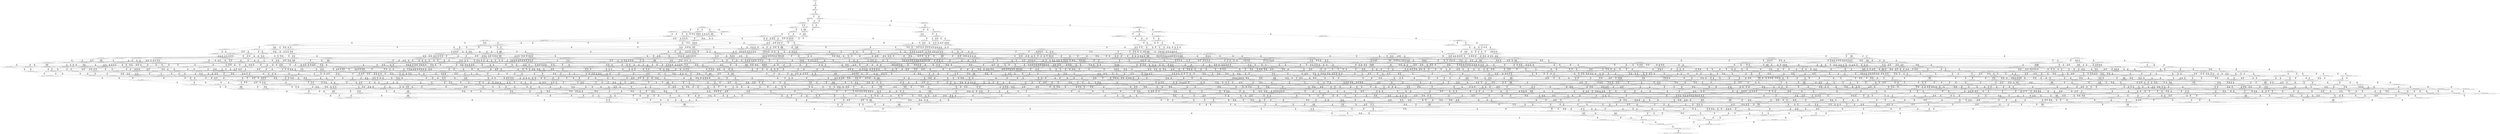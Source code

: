 digraph {
	S0[label="S0: [0, 0] [0, 0] \n{}{}"];
	S1[label="S1: [0, 0] [64, 80] \n{T0J0:64-80}{1}"];
	S2[label="S2: [64, 80] [109, 137] \n{T0J1:109-137}{1, 2}"];
	S3[label="S3: [109, 137] [124, 156] \n{T0J1:109-137, T0J2:124-156}{1, 2, 3}"];
	S4[label="S4: [124, 137] [164, 187] \n{T0J3:164-187}{1, 2, 3, 4}"];
	S5[label="S5: [124, 156] [146, 184] \n{T0J14:146-184}{1, 2, 3, 15}"];
	S6[label="S6: [134, 150] [164, 187] \n{T0J3:164-187, T0J6:134-150}{1, 2, 3, 4, 7}"];
	S7[label="S7: [146, 184] [164, 206] \n{T0J3:164-206}{1, 2, 3, 4, 15}"];
	S8[label="S8: [146, 155] [223, 252] \n{T0J15:223-252}{1, 2, 3, 15, 16}"];
	S9[label="S9: [164, 187] [166, 191] \n{T0J3:164-187, T0J7:166-191}{1, 2, 3, 4, 7, 8}"];
	S10[label="S10: [156, 197] [164, 206] \n{}{1, 2, 3, 4, 7, 15}"];
	S11[label="S11: [164, 206] [223, 252] \n{T0J3:164-206, T0J15:223-252}{1, 2, 3, 4, 15, 16}"];
	S12[label="S12: [150, 160] [223, 252] \n{T0J15:223-252, T0J20:150-160}{1, 2, 3, 15, 16, 21}"];
	S13[label="S13: [164, 184] [170, 192] \n{T0J4:170-192}{1, 2, 3, 4, 5, 6, 15}"];
	S14[label="S14: [164, 184] [199, 228] \n{T0J5:199-228}{1, 2, 3, 4, 5, 6, 15}"];
	S15[label="S15: [166, 191] [204, 237] \n{T0J10:204-237}{1, 2, 3, 4, 7, 8, 11}"];
	S16[label="S16: [164, 206] [188, 238] \n{T0J7:188-238}{1, 2, 3, 4, 7, 8, 15}"];
	S17[label="S17: [174, 218] [223, 252] \n{T0J6:174-218, T0J15:223-252}{1, 2, 3, 4, 7, 15, 16}"];
	S18[label="S18: [190, 210] [223, 252] \n{T0J3:190-210, T0J15:223-252}{1, 2, 3, 4, 15, 16, 21}"];
	S19[label="S19: [217, 239] [223, 252] \n{T0J15:223-252, T0J21:217-239}{1, 2, 3, 15, 16, 21, 22}"];
	S20[label="S20: [166, 191] [170, 195] \n{T0J4:170-195}{1, 2, 3, 4, 5, 6, 7, 8}"];
	S21[label="S21: [166, 191] [199, 231] \n{T0J5:199-231}{1, 2, 3, 4, 5, 6, 7, 8}"];
	S22[label="S22: [166, 186] [171, 193] \n{T0J8:171-193}{1, 2, 3, 4, 7, 8, 9, 10}"];
	S23[label="S23: [166, 186] [194, 221] \n{T0J9:194-221}{1, 2, 3, 4, 7, 8, 9, 10}"];
	S24[label="S24: [164, 206] [170, 241] \n{}{1, 2, 3, 4, 5, 6, 7, 15}"];
	S25[label="S25: [170, 250] [223, 252] \n{T0J15:223-252}{1, 2, 3, 4, 5, 6, 15, 16}"];
	S26[label="S26: [188, 238] [204, 257] \n{T0J10:204-257}{1, 2, 3, 4, 7, 8, 11, 15}"];
	S27[label="S27: [206, 250] [223, 252] \n{T0J7:206-250, T0J15:223-252}{1, 2, 3, 4, 7, 8, 15, 16}"];
	S28[label="S28: [200, 222] [223, 252] \n{T0J6:200-222, T0J15:223-252}{1, 2, 3, 4, 7, 15, 16, 21}"];
	S29[label="S29: [223, 252] [257, 289] \n{T0J3:257-289}{1, 2, 3, 4, 15, 16, 21, 22}"];
	S30[label="S30: [170, 231] [204, 242] \n{T0J10:204-242}{1, 2, 3, 4, 5, 6, 7, 8, 11}"];
	S31[label="S31: [201, 235] [204, 237] \n{T0J5:201-235, T0J10:204-237}{1, 2, 3, 4, 5, 6, 7, 8, 11}"];
	S32[label="S32: [171, 226] [204, 237] \n{T0J10:204-237}{1, 2, 3, 4, 7, 8, 9, 10, 11}"];
	S33[label="S33: [170, 241] [188, 250] \n{}{1, 2, 3, 4, 5, 6, 7, 8, 15}"];
	S34[label="S34: [188, 206] [193, 213] \n{T0J8:193-213}{1, 2, 3, 4, 7, 8, 9, 10, 15}"];
	S35[label="S35: [188, 206] [216, 241] \n{T0J9:216-241}{1, 2, 3, 4, 7, 8, 9, 10, 15}"];
	S36[label="S36: [180, 252] [223, 263] \n{}{1, 2, 3, 4, 5, 6, 7, 15, 16}"];
	S37[label="S37: [196, 218] [223, 252] \n{T0J4:196-218, T0J15:223-252}{1, 2, 3, 4, 5, 6, 15, 16, 21}"];
	S38[label="S38: [223, 252] [225, 254] \n{T0J5:225-254, T0J15:223-252}{1, 2, 3, 4, 5, 6, 15, 16, 21}"];
	S39[label="S39: [204, 238] [252, 298] \n{T0J11:252-298}{1, 2, 3, 4, 7, 8, 11, 12, 15}"];
	S40[label="S40: [204, 257] [246, 335] \n{}{1, 2, 3, 4, 7, 8, 11, 15, 16}"];
	S41[label="S41: [223, 252] [232, 263] \n{T0J7:232-263, T0J15:223-252}{1, 2, 3, 4, 7, 8, 15, 16, 21}"];
	S42[label="S42: [233, 265] [257, 289] \n{T0J3:257-289, T0J6:233-265}{1, 2, 3, 4, 7, 15, 16, 21, 22}"];
	S43[label="S43: [170, 226] [171, 231] \n{}{1, 2, 3, 4, 5, 6, 7, 8, 9, 10}"];
	S44[label="S44: [188, 257] [204, 292] \n{}{1, 2, 3, 4, 5, 6, 7, 8, 11, 15}"];
	S45[label="S45: [193, 257] [204, 273] \n{}{1, 2, 3, 4, 7, 8, 9, 10, 11, 15}"];
	S46[label="S46: [212, 263] [223, 294] \n{}{1, 2, 3, 4, 5, 6, 7, 8, 15, 16}"];
	S47[label="S47: [211, 252] [223, 285] \n{}{1, 2, 3, 4, 7, 8, 9, 10, 15, 16}"];
	S48[label="S48: [206, 254] [223, 266] \n{}{1, 2, 3, 4, 5, 6, 7, 15, 16, 21}"];
	S49[label="S49: [204, 235] [252, 295] \n{T0J11:252-295}{1, 2, 3, 4, 5, 6, 7, 8, 11, 12}"];
	S50[label="S50: [204, 226] [252, 286] \n{T0J11:252-286}{1, 2, 3, 4, 7, 8, 9, 10, 11, 12}"];
	S51[label="S51: [220, 298] [252, 303] \n{T0J12:220-303}{1, 2, 3, 4, 7, 8, 11, 12, 13, 15}"];
	S52[label="S52: [246, 335] [252, 379] \n{}{1, 2, 3, 4, 7, 8, 11, 12, 15, 16}"];
	S53[label="S53: [246, 335] [271, 342] \n{T0J16:271-342}{1, 2, 3, 4, 7, 8, 11, 15, 16, 17}"];
	S54[label="S54: [208, 287] [246, 335] \n{}{1, 2, 3, 4, 7, 8, 11, 15, 16, 21}"];
	S55[label="S55: [257, 289] [265, 306] \n{T0J7:265-306}{1, 2, 3, 4, 7, 8, 15, 16, 21, 22}"];
	S56[label="S56: [171, 242] [204, 277] \n{}{1, 2, 3, 4, 5, 6, 7, 8, 9, 10, 11}"];
	S57[label="S57: [175, 250] [188, 276] \n{}{1, 2, 3, 4, 5, 6, 7, 8, 9, 10, 15}"];
	S58[label="S58: [204, 298] [252, 342] \n{}{1, 2, 3, 4, 5, 6, 7, 8, 11, 12, 15}"];
	S59[label="S59: [204, 298] [252, 342] \n{}{1, 2, 3, 4, 7, 8, 9, 10, 11, 12, 15}"];
	S60[label="S60: [204, 326] [246, 379] \n{}{1, 2, 3, 4, 5, 6, 7, 8, 11, 15, 16}"];
	S61[label="S61: [204, 317] [246, 379] \n{}{1, 2, 3, 4, 7, 8, 9, 10, 11, 15, 16}"];
	S62[label="S62: [223, 266] [232, 296] \n{}{1, 2, 3, 4, 5, 6, 7, 8, 15, 16, 21}"];
	S63[label="S63: [232, 252] [237, 259] \n{T0J8:237-259}{1, 2, 3, 4, 7, 8, 9, 10, 15, 16, 21}"];
	S64[label="S64: [232, 252] [260, 287] \n{T0J9:260-287}{1, 2, 3, 4, 7, 8, 9, 10, 15, 16, 21}"];
	S65[label="S65: [257, 265] [263, 273] \n{T0J4:263-273}{1, 2, 3, 4, 5, 6, 7, 15, 16, 21, 22}"];
	S66[label="S66: [257, 265] [292, 309] \n{T0J5:292-309}{1, 2, 3, 4, 5, 6, 7, 15, 16, 21, 22}"];
	S67[label="S67: [204, 292] [248, 343] \n{T0J24:248-343}{1, 2, 3, 4, 5, 6, 7, 8, 11, 15, 25}"];
	S68[label="S68: [204, 273] [211, 303] \n{T0J25:211-303}{1, 2, 3, 4, 7, 8, 9, 10, 11, 15, 26}"];
	S69[label="S69: [220, 256] [252, 295] \n{T0J11:252-295, T0J12:220-256}{1, 2, 3, 4, 5, 6, 7, 8, 11, 12, 13}"];
	S70[label="S70: [220, 247] [252, 286] \n{T0J11:252-286, T0J12:220-247}{1, 2, 3, 4, 7, 8, 9, 10, 11, 12, 13}"];
	S71[label="S71: [252, 303] [271, 352] \n{T0J13:271-352}{1, 2, 3, 4, 7, 8, 11, 12, 13, 14, 15}"];
	S72[label="S72: [252, 309] [262, 385] \n{}{1, 2, 3, 4, 7, 8, 11, 12, 13, 15, 16}"];
	S73[label="S73: [252, 348] [294, 379] \n{}{1, 2, 3, 4, 7, 8, 11, 12, 15, 16, 17}"];
	S74[label="S74: [246, 335] [252, 379] \n{}{1, 2, 3, 4, 7, 8, 11, 12, 15, 16, 21}"];
	S75[label="S75: [271, 342] [314, 374] \n{T0J17:314-374}{1, 2, 3, 4, 7, 8, 11, 15, 16, 17, 18}"];
	S76[label="S76: [246, 335] [271, 348] \n{}{1, 2, 3, 4, 7, 8, 11, 15, 16, 17, 21}"];
	S77[label="S77: [246, 335] [275, 372] \n{}{1, 2, 3, 4, 7, 8, 11, 15, 16, 21, 22}"];
	S78[label="S78: [188, 292] [204, 326] \n{}{1, 2, 3, 4, 5, 6, 7, 8, 9, 10, 11, 15}"];
	S79[label="S79: [217, 294] [223, 298] \n{}{1, 2, 3, 4, 5, 6, 7, 8, 9, 10, 15, 16}"];
	S80[label="S80: [204, 277] [252, 302] \n{T0J11:252-302}{1, 2, 3, 4, 5, 6, 7, 8, 9, 10, 11, 12}"];
	S81[label="S81: [220, 319] [252, 342] \n{}{1, 2, 3, 4, 5, 6, 7, 8, 11, 12, 13, 15}"];
	S82[label="S82: [220, 309] [252, 342] \n{}{1, 2, 3, 4, 7, 8, 9, 10, 11, 12, 13, 15}"];
	S83[label="S83: [246, 379] [252, 395] \n{}{1, 2, 3, 4, 5, 6, 7, 8, 11, 12, 15, 16}"];
	S84[label="S84: [246, 348] [252, 385] \n{}{1, 2, 3, 4, 7, 8, 9, 10, 11, 12, 15, 16}"];
	S85[label="S85: [246, 365] [271, 379] \n{}{1, 2, 3, 4, 5, 6, 7, 8, 11, 15, 16, 17}"];
	S86[label="S86: [246, 348] [271, 379] \n{}{1, 2, 3, 4, 7, 8, 9, 10, 11, 15, 16, 17}"];
	S87[label="S87: [208, 333] [246, 379] \n{}{1, 2, 3, 4, 5, 6, 7, 8, 11, 15, 16, 21}"];
	S88[label="S88: [208, 323] [246, 379] \n{}{1, 2, 3, 4, 7, 8, 9, 10, 11, 15, 16, 21}"];
	S89[label="S89: [263, 306] [265, 333] \n{}{1, 2, 3, 4, 5, 6, 7, 8, 15, 16, 21, 22}"];
	S90[label="S90: [265, 288] [270, 323] \n{}{1, 2, 3, 4, 7, 8, 9, 10, 15, 16, 21, 22}"];
	S91[label="S91: [248, 343] [252, 352] \n{}{1, 2, 3, 4, 5, 6, 7, 8, 11, 12, 15, 25}"];
	S92[label="S92: [211, 310] [252, 348] \n{}{1, 2, 3, 4, 7, 8, 9, 10, 11, 12, 15, 26}"];
	S93[label="S93: [246, 350] [253, 389] \n{}{1, 2, 3, 4, 5, 6, 7, 8, 11, 15, 16, 25}"];
	S94[label="S94: [211, 310] [246, 385] \n{}{1, 2, 3, 4, 7, 8, 9, 10, 11, 15, 16, 26}"];
	S95[label="S95: [252, 295] [271, 320] \n{T0J13:271-320}{1, 2, 3, 4, 5, 6, 7, 8, 11, 12, 13, 14}"];
	S96[label="S96: [252, 286] [271, 311] \n{T0J11:252-286, T0J13:271-311}{1, 2, 3, 4, 7, 8, 9, 10, 11, 12, 13, 14}"];
	S97[label="S97: [262, 352] [303, 385] \n{}{1, 2, 3, 4, 7, 8, 11, 12, 13, 14, 15, 16}"];
	S98[label="S98: [271, 288] [279, 299] \n{T0J26:279-299}{1, 2, 3, 4, 7, 8, 11, 12, 13, 14, 15, 27}"];
	S99[label="S99: [262, 348] [294, 385] \n{}{1, 2, 3, 4, 7, 8, 11, 12, 13, 15, 16, 17}"];
	S100[label="S100: [252, 309] [262, 385] \n{}{1, 2, 3, 4, 7, 8, 11, 12, 13, 15, 16, 21}"];
	S101[label="S101: [294, 374] [319, 379] \n{T0J17:314-374}{1, 2, 3, 4, 7, 8, 11, 12, 15, 16, 17, 18}"];
	S102[label="S102: [252, 348] [294, 379] \n{}{1, 2, 3, 4, 7, 8, 11, 12, 15, 16, 17, 21}"];
	S103[label="S103: [252, 372] [294, 379] \n{}{1, 2, 3, 4, 7, 8, 11, 12, 15, 16, 21, 22}"];
	S104[label="S104: [303, 328] [314, 374] \n{T0J17:314-374, T0J18:303-328}{1, 2, 3, 4, 7, 8, 11, 15, 16, 17, 18, 19}"];
	S105[label="S105: [271, 348] [314, 374] \n{T0J17:314-374}{1, 2, 3, 4, 7, 8, 11, 15, 16, 17, 18, 21}"];
	S106[label="S106: [271, 348] [294, 372] \n{}{1, 2, 3, 4, 7, 8, 11, 15, 16, 17, 21, 22}"];
	S107[label="S107: [270, 319] [275, 372] \n{T0J22:270-319}{1, 2, 3, 4, 7, 8, 11, 15, 16, 21, 22, 23}"];
	S108[label="S108: [204, 342] [252, 363] \n{}{1, 2, 3, 4, 5, 6, 7, 8, 9, 10, 11, 12, 15}"];
	S109[label="S109: [204, 361] [246, 400] \n{}{1, 2, 3, 4, 5, 6, 7, 8, 9, 10, 11, 15, 16}"];
	S110[label="S110: [228, 296] [232, 301] \n{}{1, 2, 3, 4, 5, 6, 7, 8, 9, 10, 15, 16, 21}"];
	S111[label="S111: [204, 327] [248, 364] \n{}{1, 2, 3, 4, 5, 6, 7, 8, 9, 10, 11, 15, 25}"];
	S112[label="S112: [204, 324] [211, 333] \n{}{1, 2, 3, 4, 5, 6, 7, 8, 9, 10, 11, 15, 26}"];
	S113[label="S113: [220, 298] [252, 302] \n{}{1, 2, 3, 4, 5, 6, 7, 8, 9, 10, 11, 12, 13}"];
	S114[label="S114: [252, 347] [271, 369] \n{}{1, 2, 3, 4, 5, 6, 7, 8, 11, 12, 13, 14, 15}"];
	S115[label="S115: [252, 342] [271, 352] \n{}{1, 2, 3, 4, 7, 8, 9, 10, 11, 12, 13, 14, 15}"];
	S116[label="S116: [252, 353] [262, 402] \n{}{1, 2, 3, 4, 5, 6, 7, 8, 11, 12, 13, 15, 16}"];
	S117[label="S117: [252, 342] [262, 385] \n{}{1, 2, 3, 4, 7, 8, 9, 10, 11, 12, 13, 15, 16}"];
	S118[label="S118: [252, 379] [294, 395] \n{}{1, 2, 3, 4, 5, 6, 7, 8, 11, 12, 15, 16, 17}"];
	S119[label="S119: [252, 348] [294, 385] \n{}{1, 2, 3, 4, 7, 8, 9, 10, 11, 12, 15, 16, 17}"];
	S120[label="S120: [246, 379] [252, 395] \n{}{1, 2, 3, 4, 5, 6, 7, 8, 11, 12, 15, 16, 21}"];
	S121[label="S121: [246, 348] [252, 385] \n{}{1, 2, 3, 4, 7, 8, 9, 10, 11, 12, 15, 16, 21}"];
	S122[label="S122: [271, 379] [314, 391] \n{}{1, 2, 3, 4, 5, 6, 7, 8, 11, 15, 16, 17, 18}"];
	S123[label="S123: [271, 374] [314, 379] \n{T0J17:314-374}{1, 2, 3, 4, 7, 8, 9, 10, 11, 15, 16, 17, 18}"];
	S124[label="S124: [299, 323] [314, 374] \n{T0J9:299-323, T0J17:314-374}{1, 2, 3, 4, 7, 8, 9, 10, 11, 15, 16, 17, 18}"];
	S125[label="S125: [246, 365] [271, 379] \n{}{1, 2, 3, 4, 5, 6, 7, 8, 11, 15, 16, 17, 21}"];
	S126[label="S126: [246, 348] [271, 379] \n{}{1, 2, 3, 4, 7, 8, 9, 10, 11, 15, 16, 17, 21}"];
	S127[label="S127: [246, 379] [275, 389] \n{}{1, 2, 3, 4, 5, 6, 7, 8, 11, 15, 16, 21, 22}"];
	S128[label="S128: [246, 372] [275, 379] \n{}{1, 2, 3, 4, 7, 8, 9, 10, 11, 15, 16, 21, 22}"];
	S129[label="S129: [252, 342] [264, 367] \n{}{1, 2, 3, 4, 5, 6, 7, 8, 11, 12, 13, 15, 25}"];
	S130[label="S130: [227, 310] [252, 348] \n{}{1, 2, 3, 4, 7, 8, 9, 10, 11, 12, 13, 15, 26}"];
	S131[label="S131: [252, 367] [294, 402] \n{}{1, 2, 3, 4, 5, 6, 7, 8, 11, 12, 15, 16, 25}"];
	S132[label="S132: [246, 348] [259, 385] \n{}{1, 2, 3, 4, 7, 8, 9, 10, 11, 12, 15, 16, 26}"];
	S133[label="S133: [253, 367] [294, 389] \n{}{1, 2, 3, 4, 5, 6, 7, 8, 11, 15, 16, 17, 25}"];
	S134[label="S134: [246, 348] [271, 385] \n{}{1, 2, 3, 4, 7, 8, 9, 10, 11, 15, 16, 17, 26}"];
	S135[label="S135: [246, 367] [253, 389] \n{}{1, 2, 3, 4, 5, 6, 7, 8, 11, 15, 16, 21, 25}"];
	S136[label="S136: [215, 310] [246, 385] \n{}{1, 2, 3, 4, 7, 8, 9, 10, 11, 15, 16, 21, 26}"];
	S137[label="S137: [294, 352] [310, 385] \n{}{1, 2, 3, 4, 7, 8, 11, 12, 13, 14, 15, 16, 17}"];
	S138[label="S138: [262, 352] [303, 385] \n{}{1, 2, 3, 4, 7, 8, 11, 12, 13, 14, 15, 16, 21}"];
	S139[label="S139: [279, 299] [303, 385] \n{}{1, 2, 3, 4, 7, 8, 11, 12, 13, 14, 15, 16, 27}"];
	S140[label="S140: [294, 374] [330, 385] \n{T0J17:330-374}{1, 2, 3, 4, 7, 8, 11, 12, 13, 15, 16, 17, 18}"];
	S141[label="S141: [262, 348] [294, 385] \n{}{1, 2, 3, 4, 7, 8, 11, 12, 13, 15, 16, 17, 21}"];
	S142[label="S142: [262, 372] [294, 385] \n{}{1, 2, 3, 4, 7, 8, 11, 12, 13, 15, 16, 21, 22}"];
	S143[label="S143: [294, 374] [319, 379] \n{T0J17:314-374}{1, 2, 3, 4, 7, 8, 11, 12, 15, 16, 17, 18, 21}"];
	S144[label="S144: [294, 372] [300, 379] \n{}{1, 2, 3, 4, 7, 8, 11, 12, 15, 16, 17, 21, 22}"];
	S145[label="S145: [275, 348] [294, 379] \n{}{1, 2, 3, 4, 7, 8, 11, 12, 15, 16, 21, 22, 23}"];
	S146[label="S146: [303, 328] [314, 374] \n{T0J17:314-374, T0J18:303-328}{1, 2, 3, 4, 7, 8, 11, 15, 16, 17, 18, 19, 21}"];
	S147[label="S147: [294, 372] [338, 374] \n{T0J17:314-374}{1, 2, 3, 4, 7, 8, 11, 15, 16, 17, 18, 21, 22}"];
	S148[label="S148: [275, 348] [295, 372] \n{}{1, 2, 3, 4, 7, 8, 11, 15, 16, 17, 21, 22, 23}"];
	S149[label="S149: [275, 321] [296, 372] \n{T0J23:296-321}{1, 2, 3, 4, 7, 8, 11, 15, 16, 21, 22, 23, 24}"];
	S150[label="S150: [220, 363] [252, 363] \n{}{1, 2, 3, 4, 5, 6, 7, 8, 9, 10, 11, 12, 13, 15}"];
	S151[label="S151: [246, 400] [252, 439] \n{}{1, 2, 3, 4, 5, 6, 7, 8, 9, 10, 11, 12, 15, 16}"];
	S152[label="S152: [246, 400] [271, 415] \n{}{1, 2, 3, 4, 5, 6, 7, 8, 9, 10, 11, 15, 16, 17}"];
	S153[label="S153: [208, 368] [246, 400] \n{}{1, 2, 3, 4, 5, 6, 7, 8, 9, 10, 11, 15, 16, 21}"];
	S154[label="S154: [265, 333] [268, 341] \n{}{1, 2, 3, 4, 5, 6, 7, 8, 9, 10, 15, 16, 21, 22}"];
	S155[label="S155: [248, 364] [252, 403] \n{}{1, 2, 3, 4, 5, 6, 7, 8, 9, 10, 11, 12, 15, 25}"];
	S156[label="S156: [211, 363] [252, 402] \n{}{1, 2, 3, 4, 5, 6, 7, 8, 9, 10, 11, 12, 15, 26}"];
	S157[label="S157: [246, 400] [253, 439] \n{}{1, 2, 3, 4, 5, 6, 7, 8, 9, 10, 11, 15, 16, 25}"];
	S158[label="S158: [211, 363] [246, 439] \n{}{1, 2, 3, 4, 5, 6, 7, 8, 9, 10, 11, 15, 16, 26}"];
	S159[label="S159: [252, 320] [271, 362] \n{}{1, 2, 3, 4, 5, 6, 7, 8, 9, 10, 11, 12, 13, 14}"];
	S160[label="S160: [262, 385] [303, 402] \n{}{1, 2, 3, 4, 5, 6, 7, 8, 11, 12, 13, 14, 15, 16}"];
	S161[label="S161: [262, 352] [303, 385] \n{}{1, 2, 3, 4, 7, 8, 9, 10, 11, 12, 13, 14, 15, 16}"];
	S162[label="S162: [271, 316] [279, 369] \n{}{1, 2, 3, 4, 5, 6, 7, 8, 11, 12, 13, 14, 15, 27}"];
	S163[label="S163: [279, 299] [306, 333] \n{T0J5:306-333}{1, 2, 3, 4, 5, 6, 7, 8, 11, 12, 13, 14, 15, 27}"];
	S164[label="S164: [271, 299] [279, 352] \n{}{1, 2, 3, 4, 7, 8, 9, 10, 11, 12, 13, 14, 15, 27}"];
	S165[label="S165: [262, 385] [294, 402] \n{}{1, 2, 3, 4, 5, 6, 7, 8, 11, 12, 13, 15, 16, 17}"];
	S166[label="S166: [262, 348] [294, 385] \n{}{1, 2, 3, 4, 7, 8, 9, 10, 11, 12, 13, 15, 16, 17}"];
	S167[label="S167: [252, 353] [262, 402] \n{}{1, 2, 3, 4, 5, 6, 7, 8, 11, 12, 13, 15, 16, 21}"];
	S168[label="S168: [252, 323] [262, 385] \n{}{1, 2, 3, 4, 7, 8, 9, 10, 11, 12, 13, 15, 16, 21}"];
	S169[label="S169: [294, 391] [319, 418] \n{}{1, 2, 3, 4, 5, 6, 7, 8, 11, 12, 15, 16, 17, 18}"];
	S170[label="S170: [252, 379] [294, 395] \n{}{1, 2, 3, 4, 5, 6, 7, 8, 11, 12, 15, 16, 17, 21}"];
	S171[label="S171: [252, 348] [294, 385] \n{}{1, 2, 3, 4, 7, 8, 9, 10, 11, 12, 15, 16, 17, 21}"];
	S172[label="S172: [252, 389] [294, 416] \n{}{1, 2, 3, 4, 5, 6, 7, 8, 11, 12, 15, 16, 21, 22}"];
	S173[label="S173: [252, 372] [294, 385] \n{}{1, 2, 3, 4, 7, 8, 9, 10, 11, 12, 15, 16, 21, 22}"];
	S174[label="S174: [303, 372] [314, 391] \n{}{1, 2, 3, 4, 5, 6, 7, 8, 11, 15, 16, 17, 18, 19}"];
	S175[label="S175: [271, 379] [314, 392] \n{}{1, 2, 3, 4, 5, 6, 7, 8, 11, 15, 16, 17, 18, 21}"];
	S176[label="S176: [271, 374] [314, 379] \n{T0J17:314-374}{1, 2, 3, 4, 7, 8, 9, 10, 11, 15, 16, 17, 18, 21}"];
	S177[label="S177: [299, 323] [314, 374] \n{T0J9:299-323, T0J17:314-374}{1, 2, 3, 4, 7, 8, 9, 10, 11, 15, 16, 17, 18, 21}"];
	S178[label="S178: [271, 379] [294, 392] \n{}{1, 2, 3, 4, 5, 6, 7, 8, 11, 15, 16, 17, 21, 22}"];
	S179[label="S179: [271, 372] [294, 379] \n{}{1, 2, 3, 4, 7, 8, 9, 10, 11, 15, 16, 17, 21, 22}"];
	S180[label="S180: [270, 363] [275, 389] \n{}{1, 2, 3, 4, 5, 6, 7, 8, 11, 15, 16, 21, 22, 23}"];
	S181[label="S181: [270, 323] [275, 379] \n{}{1, 2, 3, 4, 7, 8, 9, 10, 11, 15, 16, 21, 22, 23}"];
	S182[label="S182: [211, 363] [248, 403] \n{}{1, 2, 3, 4, 5, 6, 7, 8, 9, 10, 11, 15, 25, 26}"];
	S183[label="S183: [264, 367] [301, 369] \n{}{1, 2, 3, 4, 5, 6, 7, 8, 11, 12, 13, 14, 15, 25}"];
	S184[label="S184: [252, 348] [271, 352] \n{}{1, 2, 3, 4, 7, 8, 9, 10, 11, 12, 13, 14, 15, 26}"];
	S185[label="S185: [262, 367] [294, 402] \n{}{1, 2, 3, 4, 5, 6, 7, 8, 11, 12, 13, 15, 16, 25}"];
	S186[label="S186: [252, 348] [262, 385] \n{}{1, 2, 3, 4, 7, 8, 9, 10, 11, 12, 13, 15, 16, 26}"];
	S187[label="S187: [294, 367] [300, 402] \n{}{1, 2, 3, 4, 5, 6, 7, 8, 11, 12, 15, 16, 17, 25}"];
	S188[label="S188: [294, 374] [319, 385] \n{T0J17:314-374}{1, 2, 3, 4, 7, 8, 9, 10, 11, 12, 15, 16, 17, 18}"];
	S189[label="S189: [259, 348] [294, 385] \n{}{1, 2, 3, 4, 7, 8, 9, 10, 11, 12, 15, 16, 17, 26}"];
	S190[label="S190: [252, 367] [294, 402] \n{}{1, 2, 3, 4, 5, 6, 7, 8, 11, 12, 15, 16, 21, 25}"];
	S191[label="S191: [246, 348] [259, 385] \n{}{1, 2, 3, 4, 7, 8, 9, 10, 11, 12, 15, 16, 21, 26}"];
	S192[label="S192: [294, 389] [320, 391] \n{}{1, 2, 3, 4, 5, 6, 7, 8, 11, 15, 16, 17, 18, 25}"];
	S193[label="S193: [303, 328] [314, 379] \n{T0J17:314-374, T0J18:303-328}{1, 2, 3, 4, 7, 8, 9, 10, 11, 15, 16, 17, 18, 19}"];
	S194[label="S194: [271, 374] [314, 385] \n{T0J17:314-374}{1, 2, 3, 4, 7, 8, 9, 10, 11, 15, 16, 17, 18, 26}"];
	S195[label="S195: [253, 367] [294, 389] \n{}{1, 2, 3, 4, 5, 6, 7, 8, 11, 15, 16, 17, 21, 25}"];
	S196[label="S196: [246, 348] [271, 385] \n{}{1, 2, 3, 4, 7, 8, 9, 10, 11, 15, 16, 17, 21, 26}"];
	S197[label="S197: [253, 389] [295, 389] \n{}{1, 2, 3, 4, 5, 6, 7, 8, 11, 15, 16, 21, 22, 25}"];
	S198[label="S198: [246, 372] [275, 385] \n{}{1, 2, 3, 4, 7, 8, 9, 10, 11, 15, 16, 21, 22, 26}"];
	S199[label="S199: [294, 352] [310, 385] \n{}{1, 2, 3, 4, 7, 8, 11, 12, 13, 14, 15, 16, 17, 21}"];
	S200[label="S200: [294, 372] [313, 385] \n{}{1, 2, 3, 4, 7, 8, 11, 12, 13, 14, 15, 16, 21, 22}"];
	S201[label="S201: [279, 299] [303, 385] \n{}{1, 2, 3, 4, 7, 8, 11, 12, 13, 14, 15, 16, 21, 27}"];
	S202[label="S202: [303, 348] [327, 385] \n{T0J16:327-348}{1, 2, 3, 4, 7, 8, 11, 12, 13, 14, 15, 16, 17, 27}"];
	S203[label="S203: [294, 374] [330, 385] \n{T0J17:330-374}{1, 2, 3, 4, 7, 8, 11, 12, 13, 15, 16, 17, 18, 21}"];
	S204[label="S204: [294, 372] [310, 385] \n{}{1, 2, 3, 4, 7, 8, 11, 12, 13, 15, 16, 17, 21, 22}"];
	S205[label="S205: [286, 319] [294, 385] \n{}{1, 2, 3, 4, 7, 8, 11, 12, 13, 15, 16, 21, 22, 23}"];
	S206[label="S206: [294, 348] [323, 379] \n{}{1, 2, 3, 4, 7, 8, 11, 12, 15, 16, 17, 21, 22, 23}"];
	S207[label="S207: [294, 348] [301, 379] \n{T0J23:296-321}{1, 2, 3, 4, 7, 8, 11, 12, 15, 16, 21, 22, 23, 24}"];
	S208[label="S208: [295, 372] [343, 374] \n{T0J17:343-374}{1, 2, 3, 4, 7, 8, 11, 15, 16, 17, 18, 21, 22, 23}"];
	S209[label="S209: [295, 348] [301, 372] \n{T0J23:296-321}{1, 2, 3, 4, 7, 8, 11, 15, 16, 17, 21, 22, 23, 24}"];
	S210[label="S210: [252, 369] [271, 427] \n{}{1, 2, 3, 4, 5, 6, 7, 8, 9, 10, 11, 12, 13, 14, 15}"];
	S211[label="S211: [252, 421] [262, 452] \n{}{1, 2, 3, 4, 5, 6, 7, 8, 9, 10, 11, 12, 13, 15, 16}"];
	S212[label="S212: [252, 415] [294, 460] \n{}{1, 2, 3, 4, 5, 6, 7, 8, 9, 10, 11, 12, 15, 16, 17}"];
	S213[label="S213: [246, 400] [252, 439] \n{}{1, 2, 3, 4, 5, 6, 7, 8, 9, 10, 11, 12, 15, 16, 21}"];
	S214[label="S214: [271, 415] [314, 441] \n{}{1, 2, 3, 4, 5, 6, 7, 8, 9, 10, 11, 15, 16, 17, 18}"];
	S215[label="S215: [246, 400] [271, 415] \n{}{1, 2, 3, 4, 5, 6, 7, 8, 9, 10, 11, 15, 16, 17, 21}"];
	S216[label="S216: [246, 400] [275, 439] \n{}{1, 2, 3, 4, 5, 6, 7, 8, 9, 10, 11, 15, 16, 21, 22}"];
	S217[label="S217: [252, 385] [264, 406] \n{}{1, 2, 3, 4, 5, 6, 7, 8, 9, 10, 11, 12, 13, 15, 25}"];
	S218[label="S218: [227, 384] [252, 402] \n{}{1, 2, 3, 4, 5, 6, 7, 8, 9, 10, 11, 12, 13, 15, 26}"];
	S219[label="S219: [252, 439] [294, 461] \n{}{1, 2, 3, 4, 5, 6, 7, 8, 9, 10, 11, 12, 15, 16, 25}"];
	S220[label="S220: [246, 423] [259, 460] \n{}{1, 2, 3, 4, 5, 6, 7, 8, 9, 10, 11, 12, 15, 16, 26}"];
	S221[label="S221: [253, 439] [294, 443] \n{}{1, 2, 3, 4, 5, 6, 7, 8, 9, 10, 11, 15, 16, 17, 25}"];
	S222[label="S222: [246, 423] [271, 439] \n{}{1, 2, 3, 4, 5, 6, 7, 8, 9, 10, 11, 15, 16, 17, 26}"];
	S223[label="S223: [246, 400] [253, 439] \n{}{1, 2, 3, 4, 5, 6, 7, 8, 9, 10, 11, 15, 16, 21, 25}"];
	S224[label="S224: [215, 377] [246, 439] \n{}{1, 2, 3, 4, 5, 6, 7, 8, 9, 10, 11, 15, 16, 21, 26}"];
	S225[label="S225: [294, 385] [310, 402] \n{}{1, 2, 3, 4, 5, 6, 7, 8, 11, 12, 13, 14, 15, 16, 17}"];
	S226[label="S226: [262, 385] [303, 402] \n{}{1, 2, 3, 4, 5, 6, 7, 8, 11, 12, 13, 14, 15, 16, 21}"];
	S227[label="S227: [262, 352] [303, 385] \n{}{1, 2, 3, 4, 7, 8, 9, 10, 11, 12, 13, 14, 15, 16, 21}"];
	S228[label="S228: [279, 369] [303, 402] \n{}{1, 2, 3, 4, 5, 6, 7, 8, 11, 12, 13, 14, 15, 16, 27}"];
	S229[label="S229: [279, 352] [303, 385] \n{}{1, 2, 3, 4, 7, 8, 9, 10, 11, 12, 13, 14, 15, 16, 27}"];
	S230[label="S230: [303, 323] [307, 385] \n{T0J9:307-323}{1, 2, 3, 4, 7, 8, 9, 10, 11, 12, 13, 14, 15, 16, 27}"];
	S231[label="S231: [294, 391] [319, 418] \n{}{1, 2, 3, 4, 5, 6, 7, 8, 11, 12, 13, 15, 16, 17, 18}"];
	S232[label="S232: [262, 385] [294, 402] \n{}{1, 2, 3, 4, 5, 6, 7, 8, 11, 12, 13, 15, 16, 17, 21}"];
	S233[label="S233: [262, 348] [294, 385] \n{}{1, 2, 3, 4, 7, 8, 9, 10, 11, 12, 13, 15, 16, 17, 21}"];
	S234[label="S234: [262, 389] [294, 416] \n{}{1, 2, 3, 4, 5, 6, 7, 8, 11, 12, 13, 15, 16, 21, 22}"];
	S235[label="S235: [262, 372] [294, 385] \n{}{1, 2, 3, 4, 7, 8, 9, 10, 11, 12, 13, 15, 16, 21, 22}"];
	S236[label="S236: [294, 391] [319, 418] \n{}{1, 2, 3, 4, 5, 6, 7, 8, 11, 12, 15, 16, 17, 18, 21}"];
	S237[label="S237: [294, 389] [300, 416] \n{}{1, 2, 3, 4, 5, 6, 7, 8, 11, 12, 15, 16, 17, 21, 22}"];
	S238[label="S238: [275, 379] [294, 416] \n{}{1, 2, 3, 4, 5, 6, 7, 8, 11, 12, 15, 16, 21, 22, 23}"];
	S239[label="S239: [275, 348] [294, 385] \n{}{1, 2, 3, 4, 7, 8, 9, 10, 11, 12, 15, 16, 21, 22, 23}"];
	S240[label="S240: [303, 372] [314, 392] \n{}{1, 2, 3, 4, 5, 6, 7, 8, 11, 15, 16, 17, 18, 19, 21}"];
	S241[label="S241: [294, 391] [338, 416] \n{}{1, 2, 3, 4, 5, 6, 7, 8, 11, 15, 16, 17, 18, 21, 22}"];
	S242[label="S242: [275, 372] [295, 392] \n{}{1, 2, 3, 4, 5, 6, 7, 8, 11, 15, 16, 17, 21, 22, 23}"];
	S243[label="S243: [275, 348] [295, 379] \n{}{1, 2, 3, 4, 7, 8, 9, 10, 11, 15, 16, 17, 21, 22, 23}"];
	S244[label="S244: [275, 365] [296, 389] \n{}{1, 2, 3, 4, 5, 6, 7, 8, 11, 15, 16, 21, 22, 23, 24}"];
	S245[label="S245: [275, 321] [296, 379] \n{T0J23:296-321}{1, 2, 3, 4, 7, 8, 9, 10, 11, 15, 16, 21, 22, 23, 24}"];
	S246[label="S246: [296, 323] [303, 372] \n{T0J9:303-323, T0J23:296-321}{1, 2, 3, 4, 7, 8, 9, 10, 11, 15, 16, 21, 22, 23, 24}"];
	S247[label="S247: [248, 403] [259, 427] \n{}{1, 2, 3, 4, 5, 6, 7, 8, 9, 10, 11, 12, 15, 25, 26}"];
	S248[label="S248: [246, 406] [260, 464] \n{}{1, 2, 3, 4, 5, 6, 7, 8, 9, 10, 11, 15, 16, 25, 26}"];
	S249[label="S249: [294, 369] [311, 402] \n{}{1, 2, 3, 4, 5, 6, 7, 8, 11, 12, 13, 14, 15, 16, 25}"];
	S250[label="S250: [294, 352] [310, 385] \n{}{1, 2, 3, 4, 7, 8, 9, 10, 11, 12, 13, 14, 15, 16, 17}"];
	S251[label="S251: [262, 352] [303, 385] \n{}{1, 2, 3, 4, 7, 8, 9, 10, 11, 12, 13, 14, 15, 16, 26}"];
	S252[label="S252: [279, 367] [301, 369] \n{}{1, 2, 3, 4, 5, 6, 7, 8, 11, 12, 13, 14, 15, 25, 27}"];
	S253[label="S253: [271, 310] [279, 352] \n{}{1, 2, 3, 4, 7, 8, 9, 10, 11, 12, 13, 14, 15, 26, 27}"];
	S254[label="S254: [294, 367] [310, 402] \n{}{1, 2, 3, 4, 5, 6, 7, 8, 11, 12, 13, 15, 16, 17, 25}"];
	S255[label="S255: [294, 374] [330, 385] \n{T0J17:330-374}{1, 2, 3, 4, 7, 8, 9, 10, 11, 12, 13, 15, 16, 17, 18}"];
	S256[label="S256: [262, 348] [294, 385] \n{}{1, 2, 3, 4, 7, 8, 9, 10, 11, 12, 13, 15, 16, 17, 26}"];
	S257[label="S257: [262, 367] [294, 402] \n{}{1, 2, 3, 4, 5, 6, 7, 8, 11, 12, 13, 15, 16, 21, 25}"];
	S258[label="S258: [256, 310] [262, 385] \n{}{1, 2, 3, 4, 7, 8, 9, 10, 11, 12, 13, 15, 16, 21, 26}"];
	S259[label="S259: [314, 365] [326, 418] \n{}{1, 2, 3, 4, 5, 6, 7, 8, 11, 12, 15, 16, 17, 18, 19}"];
	S260[label="S260: [300, 391] [342, 418] \n{}{1, 2, 3, 4, 5, 6, 7, 8, 11, 12, 15, 16, 17, 18, 25}"];
	S261[label="S261: [294, 367] [300, 402] \n{}{1, 2, 3, 4, 5, 6, 7, 8, 11, 12, 15, 16, 17, 21, 25}"];
	S262[label="S262: [294, 374] [319, 385] \n{T0J17:314-374}{1, 2, 3, 4, 7, 8, 9, 10, 11, 12, 15, 16, 17, 18, 21}"];
	S263[label="S263: [294, 372] [300, 385] \n{}{1, 2, 3, 4, 7, 8, 9, 10, 11, 12, 15, 16, 17, 21, 22}"];
	S264[label="S264: [259, 348] [294, 385] \n{}{1, 2, 3, 4, 7, 8, 9, 10, 11, 12, 15, 16, 17, 21, 26}"];
	S265[label="S265: [294, 389] [301, 416] \n{}{1, 2, 3, 4, 5, 6, 7, 8, 11, 12, 15, 16, 21, 22, 25}"];
	S266[label="S266: [259, 372] [294, 385] \n{}{1, 2, 3, 4, 7, 8, 9, 10, 11, 12, 15, 16, 21, 22, 26}"];
	S267[label="S267: [314, 385] [367, 391] \n{T0J19:367-385}{1, 2, 3, 4, 5, 6, 7, 8, 11, 15, 16, 17, 18, 19, 20}"];
	S268[label="S268: [314, 367] [326, 391] \n{}{1, 2, 3, 4, 5, 6, 7, 8, 11, 15, 16, 17, 18, 19, 25}"];
	S269[label="S269: [294, 389] [320, 392] \n{}{1, 2, 3, 4, 5, 6, 7, 8, 11, 15, 16, 17, 18, 21, 25}"];
	S270[label="S270: [303, 328] [314, 379] \n{T0J17:314-374, T0J18:303-328}{1, 2, 3, 4, 7, 8, 9, 10, 11, 15, 16, 17, 18, 19, 21}"];
	S271[label="S271: [294, 374] [338, 379] \n{T0J17:314-374}{1, 2, 3, 4, 7, 8, 9, 10, 11, 15, 16, 17, 18, 21, 22}"];
	S272[label="S272: [271, 374] [314, 385] \n{T0J17:314-374}{1, 2, 3, 4, 7, 8, 9, 10, 11, 15, 16, 17, 18, 21, 26}"];
	S273[label="S273: [294, 389] [301, 392] \n{}{1, 2, 3, 4, 5, 6, 7, 8, 11, 15, 16, 17, 21, 22, 25}"];
	S274[label="S274: [271, 372] [294, 385] \n{}{1, 2, 3, 4, 7, 8, 9, 10, 11, 15, 16, 17, 21, 22, 26}"];
	S275[label="S275: [275, 367] [295, 389] \n{}{1, 2, 3, 4, 5, 6, 7, 8, 11, 15, 16, 21, 22, 23, 25}"];
	S276[label="S276: [270, 319] [275, 385] \n{}{1, 2, 3, 4, 7, 8, 9, 10, 11, 15, 16, 21, 22, 23, 26}"];
	S277[label="S277: [294, 374] [319, 385] \n{T0J17:314-374}{1, 2, 3, 4, 7, 8, 9, 10, 11, 12, 15, 16, 17, 18, 26}"];
	S278[label="S278: [298, 310] [320, 391] \n{T0J20:298-310}{1, 2, 3, 4, 5, 6, 7, 8, 11, 15, 16, 17, 18, 21, 25}"];
	S279[label="S279: [303, 328] [314, 385] \n{T0J17:314-374, T0J18:303-328}{1, 2, 3, 4, 7, 8, 9, 10, 11, 15, 16, 17, 18, 19, 26}"];
	S280[label="S280: [303, 348] [327, 385] \n{T0J16:327-348}{1, 2, 3, 4, 7, 8, 11, 12, 13, 14, 15, 16, 17, 21, 27}"];
	S281[label="S281: [303, 372] [346, 385] \n{T0J21:346-372}{1, 2, 3, 4, 7, 8, 11, 12, 13, 14, 15, 16, 21, 22, 27}"];
	S282[label="S282: [294, 352] [337, 385] \n{T0J13:337-352}{1, 2, 3, 4, 7, 8, 11, 12, 13, 14, 15, 16, 21, 22, 23}"];
	S283[label="S283: [294, 348] [334, 385] \n{T0J16:334-348}{1, 2, 3, 4, 7, 8, 11, 12, 13, 15, 16, 17, 21, 22, 23}"];
	S284[label="S284: [294, 321] [312, 385] \n{T0J23:312-321}{1, 2, 3, 4, 7, 8, 11, 12, 13, 15, 16, 21, 22, 23, 24}"];
	S285[label="S285: [262, 452] [303, 485] \n{}{1, 2, 3, 4, 5, 6, 7, 8, 9, 10, 11, 12, 13, 14, 15, 16}"];
	S286[label="S286: [271, 377] [279, 427] \n{}{1, 2, 3, 4, 5, 6, 7, 8, 9, 10, 11, 12, 13, 14, 15, 27}"];
	S287[label="S287: [262, 443] [294, 460] \n{}{1, 2, 3, 4, 5, 6, 7, 8, 9, 10, 11, 12, 13, 15, 16, 17}"];
	S288[label="S288: [252, 421] [262, 452] \n{}{1, 2, 3, 4, 5, 6, 7, 8, 9, 10, 11, 12, 13, 15, 16, 21}"];
	S289[label="S289: [294, 460] [319, 475] \n{}{1, 2, 3, 4, 5, 6, 7, 8, 9, 10, 11, 12, 15, 16, 17, 18}"];
	S290[label="S290: [252, 439] [294, 460] \n{}{1, 2, 3, 4, 5, 6, 7, 8, 9, 10, 11, 12, 15, 16, 17, 21}"];
	S291[label="S291: [252, 439] [294, 467] \n{}{1, 2, 3, 4, 5, 6, 7, 8, 9, 10, 11, 12, 15, 16, 21, 22}"];
	S292[label="S292: [303, 423] [314, 441] \n{}{1, 2, 3, 4, 5, 6, 7, 8, 9, 10, 11, 15, 16, 17, 18, 19}"];
	S293[label="S293: [271, 415] [314, 469] \n{}{1, 2, 3, 4, 5, 6, 7, 8, 9, 10, 11, 15, 16, 17, 18, 21}"];
	S294[label="S294: [271, 439] [294, 467] \n{}{1, 2, 3, 4, 5, 6, 7, 8, 9, 10, 11, 15, 16, 17, 21, 22}"];
	S295[label="S295: [270, 414] [275, 439] \n{}{1, 2, 3, 4, 5, 6, 7, 8, 9, 10, 11, 15, 16, 21, 22, 23}"];
	S296[label="S296: [264, 427] [301, 449] \n{}{1, 2, 3, 4, 5, 6, 7, 8, 9, 10, 11, 12, 13, 14, 15, 25}"];
	S297[label="S297: [252, 402] [271, 448] \n{}{1, 2, 3, 4, 5, 6, 7, 8, 9, 10, 11, 12, 13, 14, 15, 26}"];
	S298[label="S298: [262, 460] [294, 480] \n{}{1, 2, 3, 4, 5, 6, 7, 8, 9, 10, 11, 12, 13, 15, 16, 25}"];
	S299[label="S299: [252, 444] [262, 480] \n{}{1, 2, 3, 4, 5, 6, 7, 8, 9, 10, 11, 12, 13, 15, 16, 26}"];
	S300[label="S300: [294, 443] [300, 499] \n{}{1, 2, 3, 4, 5, 6, 7, 8, 9, 10, 11, 12, 15, 16, 17, 25}"];
	S301[label="S301: [259, 443] [294, 483] \n{}{1, 2, 3, 4, 5, 6, 7, 8, 9, 10, 11, 12, 15, 16, 17, 26}"];
	S302[label="S302: [252, 439] [294, 461] \n{}{1, 2, 3, 4, 5, 6, 7, 8, 9, 10, 11, 12, 15, 16, 21, 25}"];
	S303[label="S303: [246, 439] [259, 460] \n{}{1, 2, 3, 4, 5, 6, 7, 8, 9, 10, 11, 12, 15, 16, 21, 26}"];
	S304[label="S304: [294, 443] [320, 469] \n{}{1, 2, 3, 4, 5, 6, 7, 8, 9, 10, 11, 15, 16, 17, 18, 25}"];
	S305[label="S305: [271, 439] [314, 469] \n{}{1, 2, 3, 4, 5, 6, 7, 8, 9, 10, 11, 15, 16, 17, 18, 26}"];
	S306[label="S306: [253, 439] [294, 445] \n{}{1, 2, 3, 4, 5, 6, 7, 8, 9, 10, 11, 15, 16, 17, 21, 25}"];
	S307[label="S307: [246, 439] [271, 443] \n{}{1, 2, 3, 4, 5, 6, 7, 8, 9, 10, 11, 15, 16, 17, 21, 26}"];
	S308[label="S308: [253, 439] [295, 467] \n{}{1, 2, 3, 4, 5, 6, 7, 8, 9, 10, 11, 15, 16, 21, 22, 25}"];
	S309[label="S309: [246, 439] [275, 467] \n{}{1, 2, 3, 4, 5, 6, 7, 8, 9, 10, 11, 15, 16, 21, 22, 26}"];
	S310[label="S310: [294, 385] [310, 402] \n{}{1, 2, 3, 4, 5, 6, 7, 8, 11, 12, 13, 14, 15, 16, 17, 21}"];
	S311[label="S311: [294, 389] [313, 416] \n{}{1, 2, 3, 4, 5, 6, 7, 8, 11, 12, 13, 14, 15, 16, 21, 22}"];
	S312[label="S312: [279, 343] [303, 402] \n{}{1, 2, 3, 4, 5, 6, 7, 8, 11, 12, 13, 14, 15, 16, 21, 27}"];
	S313[label="S313: [279, 299] [303, 385] \n{}{1, 2, 3, 4, 7, 8, 9, 10, 11, 12, 13, 14, 15, 16, 21, 27}"];
	S314[label="S314: [303, 323] [307, 385] \n{T0J9:307-323}{1, 2, 3, 4, 7, 8, 9, 10, 11, 12, 13, 14, 15, 16, 21, 27}"];
	S315[label="S315: [302, 385] [310, 402] \n{}{1, 2, 3, 4, 5, 6, 7, 8, 11, 12, 13, 14, 15, 16, 17, 27}"];
	S316[label="S316: [294, 391] [319, 418] \n{}{1, 2, 3, 4, 5, 6, 7, 8, 11, 12, 13, 15, 16, 17, 18, 21}"];
	S317[label="S317: [294, 389] [310, 416] \n{}{1, 2, 3, 4, 5, 6, 7, 8, 11, 12, 13, 15, 16, 17, 21, 22}"];
	S318[label="S318: [286, 363] [294, 416] \n{}{1, 2, 3, 4, 5, 6, 7, 8, 11, 12, 13, 15, 16, 21, 22, 23}"];
	S319[label="S319: [286, 323] [294, 385] \n{}{1, 2, 3, 4, 7, 8, 9, 10, 11, 12, 13, 15, 16, 21, 22, 23}"];
	S320[label="S320: [294, 379] [318, 416] \n{}{1, 2, 3, 4, 5, 6, 7, 8, 11, 12, 15, 16, 17, 21, 22, 23}"];
	S321[label="S321: [294, 379] [301, 416] \n{}{1, 2, 3, 4, 5, 6, 7, 8, 11, 12, 15, 16, 21, 22, 23, 24}"];
	S322[label="S322: [295, 391] [338, 416] \n{}{1, 2, 3, 4, 5, 6, 7, 8, 11, 15, 16, 17, 18, 21, 22, 23}"];
	S323[label="S323: [295, 372] [301, 392] \n{}{1, 2, 3, 4, 5, 6, 7, 8, 11, 15, 16, 17, 21, 22, 23, 24}"];
	S324[label="S324: [252, 424] [264, 428] \n{}{1, 2, 3, 4, 5, 6, 7, 8, 9, 10, 11, 12, 13, 15, 25, 26}"];
	S325[label="S325: [259, 464] [294, 480] \n{}{1, 2, 3, 4, 5, 6, 7, 8, 9, 10, 11, 12, 15, 16, 25, 26}"];
	S326[label="S326: [260, 443] [294, 464] \n{}{1, 2, 3, 4, 5, 6, 7, 8, 9, 10, 11, 15, 16, 17, 25, 26}"];
	S327[label="S327: [246, 439] [260, 464] \n{}{1, 2, 3, 4, 5, 6, 7, 8, 9, 10, 11, 15, 16, 21, 25, 26}"];
	S328[label="S328: [310, 391] [345, 418] \n{}{1, 2, 3, 4, 5, 6, 7, 8, 11, 12, 13, 14, 15, 16, 17, 18}"];
	S329[label="S329: [310, 369] [342, 402] \n{}{1, 2, 3, 4, 5, 6, 7, 8, 11, 12, 13, 14, 15, 16, 17, 25}"];
	S330[label="S330: [294, 369] [311, 402] \n{}{1, 2, 3, 4, 5, 6, 7, 8, 11, 12, 13, 14, 15, 16, 21, 25}"];
	S331[label="S331: [294, 352] [310, 385] \n{}{1, 2, 3, 4, 7, 8, 9, 10, 11, 12, 13, 14, 15, 16, 17, 21}"];
	S332[label="S332: [294, 372] [313, 385] \n{}{1, 2, 3, 4, 7, 8, 9, 10, 11, 12, 13, 14, 15, 16, 21, 22}"];
	S333[label="S333: [262, 352] [303, 385] \n{}{1, 2, 3, 4, 7, 8, 9, 10, 11, 12, 13, 14, 15, 16, 21, 26}"];
	S334[label="S334: [301, 369] [311, 402] \n{}{1, 2, 3, 4, 5, 6, 7, 8, 11, 12, 13, 14, 15, 16, 25, 27}"];
	S335[label="S335: [303, 348] [327, 385] \n{T0J16:327-348}{1, 2, 3, 4, 7, 8, 9, 10, 11, 12, 13, 14, 15, 16, 17, 27}"];
	S336[label="S336: [279, 352] [303, 385] \n{}{1, 2, 3, 4, 7, 8, 9, 10, 11, 12, 13, 14, 15, 16, 26, 27}"];
	S337[label="S337: [319, 345] [326, 418] \n{T0J18:326-345}{1, 2, 3, 4, 5, 6, 7, 8, 11, 12, 13, 15, 16, 17, 18, 19}"];
	S338[label="S338: [310, 391] [342, 418] \n{}{1, 2, 3, 4, 5, 6, 7, 8, 11, 12, 13, 15, 16, 17, 18, 25}"];
	S339[label="S339: [294, 367] [310, 402] \n{}{1, 2, 3, 4, 5, 6, 7, 8, 11, 12, 13, 15, 16, 17, 21, 25}"];
	S340[label="S340: [294, 374] [330, 385] \n{T0J17:330-374}{1, 2, 3, 4, 7, 8, 9, 10, 11, 12, 13, 15, 16, 17, 18, 21}"];
	S341[label="S341: [294, 372] [310, 385] \n{}{1, 2, 3, 4, 7, 8, 9, 10, 11, 12, 13, 15, 16, 17, 21, 22}"];
	S342[label="S342: [262, 348] [294, 385] \n{}{1, 2, 3, 4, 7, 8, 9, 10, 11, 12, 13, 15, 16, 17, 21, 26}"];
	S343[label="S343: [294, 389] [310, 416] \n{}{1, 2, 3, 4, 5, 6, 7, 8, 11, 12, 13, 15, 16, 21, 22, 25}"];
	S344[label="S344: [262, 372] [294, 385] \n{}{1, 2, 3, 4, 7, 8, 9, 10, 11, 12, 13, 15, 16, 21, 22, 26}"];
	S345[label="S345: [314, 365] [326, 418] \n{}{1, 2, 3, 4, 5, 6, 7, 8, 11, 12, 15, 16, 17, 18, 19, 21}"];
	S346[label="S346: [300, 391] [342, 418] \n{}{1, 2, 3, 4, 5, 6, 7, 8, 11, 12, 15, 16, 17, 18, 21, 22}"];
	S347[label="S347: [300, 391] [342, 418] \n{}{1, 2, 3, 4, 5, 6, 7, 8, 11, 12, 15, 16, 17, 18, 21, 25}"];
	S348[label="S348: [300, 389] [342, 416] \n{}{1, 2, 3, 4, 5, 6, 7, 8, 11, 12, 15, 16, 17, 21, 22, 25}"];
	S349[label="S349: [294, 367] [318, 416] \n{}{1, 2, 3, 4, 5, 6, 7, 8, 11, 12, 15, 16, 21, 22, 23, 25}"];
	S350[label="S350: [294, 348] [323, 385] \n{}{1, 2, 3, 4, 7, 8, 9, 10, 11, 12, 15, 16, 17, 21, 22, 23}"];
	S351[label="S351: [294, 348] [301, 385] \n{T0J23:296-321}{1, 2, 3, 4, 7, 8, 9, 10, 11, 12, 15, 16, 21, 22, 23, 24}"];
	S352[label="S352: [275, 348] [294, 385] \n{}{1, 2, 3, 4, 7, 8, 9, 10, 11, 12, 15, 16, 21, 22, 23, 26}"];
	S353[label="S353: [314, 385] [367, 392] \n{T0J19:367-385}{1, 2, 3, 4, 5, 6, 7, 8, 11, 15, 16, 17, 18, 19, 20, 21}"];
	S354[label="S354: [314, 389] [338, 416] \n{}{1, 2, 3, 4, 5, 6, 7, 8, 11, 15, 16, 17, 18, 19, 21, 22}"];
	S355[label="S355: [314, 367] [326, 392] \n{}{1, 2, 3, 4, 5, 6, 7, 8, 11, 15, 16, 17, 18, 19, 21, 25}"];
	S356[label="S356: [301, 391] [343, 416] \n{}{1, 2, 3, 4, 5, 6, 7, 8, 11, 15, 16, 17, 18, 21, 22, 25}"];
	S357[label="S357: [295, 367] [318, 392] \n{}{1, 2, 3, 4, 5, 6, 7, 8, 11, 15, 16, 17, 21, 22, 23, 25}"];
	S358[label="S358: [295, 374] [343, 379] \n{T0J17:343-374}{1, 2, 3, 4, 7, 8, 9, 10, 11, 15, 16, 17, 18, 21, 22, 23}"];
	S359[label="S359: [295, 348] [301, 379] \n{T0J23:296-321}{1, 2, 3, 4, 7, 8, 9, 10, 11, 15, 16, 17, 21, 22, 23, 24}"];
	S360[label="S360: [275, 348] [295, 385] \n{}{1, 2, 3, 4, 7, 8, 9, 10, 11, 15, 16, 17, 21, 22, 23, 26}"];
	S361[label="S361: [295, 367] [301, 389] \n{}{1, 2, 3, 4, 5, 6, 7, 8, 11, 15, 16, 21, 22, 23, 24, 25}"];
	S362[label="S362: [296, 384] [359, 389] \n{T0J28:359-384}{1, 2, 3, 4, 5, 6, 7, 8, 11, 15, 16, 21, 22, 23, 24, 29}"];
	S363[label="S363: [275, 321] [296, 385] \n{T0J23:296-321}{1, 2, 3, 4, 7, 8, 9, 10, 11, 15, 16, 21, 22, 23, 24, 26}"];
	S364[label="S364: [294, 352] [310, 385] \n{}{1, 2, 3, 4, 7, 8, 9, 10, 11, 12, 13, 14, 15, 16, 17, 26}"];
	S365[label="S365: [294, 374] [330, 385] \n{T0J17:330-374}{1, 2, 3, 4, 7, 8, 9, 10, 11, 12, 13, 15, 16, 17, 18, 26}"];
	S366[label="S366: [332, 345] [342, 418] \n{T0J18:332-345}{1, 2, 3, 4, 5, 6, 7, 8, 11, 12, 15, 16, 17, 18, 19, 25}"];
	S367[label="S367: [304, 310] [342, 418] \n{T0J20:304-310}{1, 2, 3, 4, 5, 6, 7, 8, 11, 12, 15, 16, 17, 18, 21, 25}"];
	S368[label="S368: [294, 374] [319, 385] \n{T0J17:314-374}{1, 2, 3, 4, 7, 8, 9, 10, 11, 12, 15, 16, 17, 18, 21, 26}"];
	S369[label="S369: [294, 372] [307, 385] \n{}{1, 2, 3, 4, 7, 8, 9, 10, 11, 12, 15, 16, 17, 21, 22, 26}"];
	S370[label="S370: [303, 328] [314, 385] \n{T0J17:314-374, T0J18:303-328}{1, 2, 3, 4, 7, 8, 9, 10, 11, 15, 16, 17, 18, 19, 21, 26}"];
	S371[label="S371: [294, 374] [338, 385] \n{T0J17:314-374}{1, 2, 3, 4, 7, 8, 9, 10, 11, 15, 16, 17, 18, 21, 22, 26}"];
	S372[label="S372: [294, 485] [310, 512] \n{}{1, 2, 3, 4, 5, 6, 7, 8, 9, 10, 11, 12, 13, 14, 15, 16, 17}"];
	S373[label="S373: [262, 457] [303, 485] \n{}{1, 2, 3, 4, 5, 6, 7, 8, 9, 10, 11, 12, 13, 14, 15, 16, 21}"];
	S374[label="S374: [279, 427] [303, 485] \n{}{1, 2, 3, 4, 5, 6, 7, 8, 9, 10, 11, 12, 13, 14, 15, 16, 27}"];
	S375[label="S375: [294, 475] [319, 481] \n{}{1, 2, 3, 4, 5, 6, 7, 8, 9, 10, 11, 12, 13, 15, 16, 17, 18}"];
	S376[label="S376: [262, 460] [294, 460] \n{}{1, 2, 3, 4, 5, 6, 7, 8, 9, 10, 11, 12, 13, 15, 16, 17, 21}"];
	S377[label="S377: [262, 460] [294, 467] \n{}{1, 2, 3, 4, 5, 6, 7, 8, 9, 10, 11, 12, 13, 15, 16, 21, 22}"];
	S378[label="S378: [294, 469] [319, 475] \n{}{1, 2, 3, 4, 5, 6, 7, 8, 9, 10, 11, 12, 15, 16, 17, 18, 21}"];
	S379[label="S379: [294, 467] [300, 499] \n{}{1, 2, 3, 4, 5, 6, 7, 8, 9, 10, 11, 12, 15, 16, 17, 21, 22}"];
	S380[label="S380: [275, 439] [294, 474] \n{}{1, 2, 3, 4, 5, 6, 7, 8, 9, 10, 11, 12, 15, 16, 21, 22, 23}"];
	S381[label="S381: [303, 423] [314, 469] \n{}{1, 2, 3, 4, 5, 6, 7, 8, 9, 10, 11, 15, 16, 17, 18, 19, 21}"];
	S382[label="S382: [294, 467] [338, 469] \n{}{1, 2, 3, 4, 5, 6, 7, 8, 9, 10, 11, 15, 16, 17, 18, 21, 22}"];
	S383[label="S383: [275, 439] [295, 467] \n{}{1, 2, 3, 4, 5, 6, 7, 8, 9, 10, 11, 15, 16, 17, 21, 22, 23}"];
	S384[label="S384: [275, 416] [296, 439] \n{}{1, 2, 3, 4, 5, 6, 7, 8, 9, 10, 11, 15, 16, 21, 22, 23, 24}"];
	S385[label="S385: [294, 480] [311, 524] \n{}{1, 2, 3, 4, 5, 6, 7, 8, 9, 10, 11, 12, 13, 14, 15, 16, 25}"];
	S386[label="S386: [262, 480] [303, 508] \n{}{1, 2, 3, 4, 5, 6, 7, 8, 9, 10, 11, 12, 13, 14, 15, 16, 26}"];
	S387[label="S387: [279, 427] [301, 449] \n{}{1, 2, 3, 4, 5, 6, 7, 8, 9, 10, 11, 12, 13, 14, 15, 25, 27}"];
	S388[label="S388: [271, 388] [279, 448] \n{}{1, 2, 3, 4, 5, 6, 7, 8, 9, 10, 11, 12, 13, 14, 15, 26, 27}"];
	S389[label="S389: [294, 464] [310, 499] \n{}{1, 2, 3, 4, 5, 6, 7, 8, 9, 10, 11, 12, 13, 15, 16, 17, 25}"];
	S390[label="S390: [262, 464] [294, 483] \n{}{1, 2, 3, 4, 5, 6, 7, 8, 9, 10, 11, 12, 13, 15, 16, 17, 26}"];
	S391[label="S391: [262, 460] [294, 480] \n{}{1, 2, 3, 4, 5, 6, 7, 8, 9, 10, 11, 12, 13, 15, 16, 21, 25}"];
	S392[label="S392: [256, 460] [262, 480] \n{}{1, 2, 3, 4, 5, 6, 7, 8, 9, 10, 11, 12, 13, 15, 16, 21, 26}"];
	S393[label="S393: [314, 441] [326, 483] \n{}{1, 2, 3, 4, 5, 6, 7, 8, 9, 10, 11, 12, 15, 16, 17, 18, 19}"];
	S394[label="S394: [300, 469] [342, 503] \n{}{1, 2, 3, 4, 5, 6, 7, 8, 9, 10, 11, 12, 15, 16, 17, 18, 25}"];
	S395[label="S395: [294, 445] [300, 499] \n{}{1, 2, 3, 4, 5, 6, 7, 8, 9, 10, 11, 12, 15, 16, 17, 21, 25}"];
	S396[label="S396: [259, 443] [294, 499] \n{}{1, 2, 3, 4, 5, 6, 7, 8, 9, 10, 11, 12, 15, 16, 17, 21, 26}"];
	S397[label="S397: [294, 467] [301, 499] \n{}{1, 2, 3, 4, 5, 6, 7, 8, 9, 10, 11, 12, 15, 16, 21, 22, 25}"];
	S398[label="S398: [259, 467] [294, 499] \n{}{1, 2, 3, 4, 5, 6, 7, 8, 9, 10, 11, 12, 15, 16, 21, 22, 26}"];
	S399[label="S399: [314, 441] [367, 463] \n{}{1, 2, 3, 4, 5, 6, 7, 8, 9, 10, 11, 15, 16, 17, 18, 19, 20}"];
	S400[label="S400: [314, 428] [326, 469] \n{}{1, 2, 3, 4, 5, 6, 7, 8, 9, 10, 11, 15, 16, 17, 18, 19, 25}"];
	S401[label="S401: [294, 445] [320, 469] \n{}{1, 2, 3, 4, 5, 6, 7, 8, 9, 10, 11, 15, 16, 17, 18, 21, 25}"];
	S402[label="S402: [271, 443] [314, 469] \n{}{1, 2, 3, 4, 5, 6, 7, 8, 9, 10, 11, 15, 16, 17, 18, 21, 26}"];
	S403[label="S403: [294, 445] [301, 467] \n{}{1, 2, 3, 4, 5, 6, 7, 8, 9, 10, 11, 15, 16, 17, 21, 22, 25}"];
	S404[label="S404: [271, 443] [294, 467] \n{}{1, 2, 3, 4, 5, 6, 7, 8, 9, 10, 11, 15, 16, 17, 21, 22, 26}"];
	S405[label="S405: [275, 439] [295, 467] \n{}{1, 2, 3, 4, 5, 6, 7, 8, 9, 10, 11, 15, 16, 21, 22, 23, 25}"];
	S406[label="S406: [270, 414] [275, 467] \n{}{1, 2, 3, 4, 5, 6, 7, 8, 9, 10, 11, 15, 16, 21, 22, 23, 26}"];
	S407[label="S407: [294, 469] [319, 499] \n{}{1, 2, 3, 4, 5, 6, 7, 8, 9, 10, 11, 12, 15, 16, 17, 18, 26}"];
	S408[label="S408: [303, 423] [314, 469] \n{}{1, 2, 3, 4, 5, 6, 7, 8, 9, 10, 11, 15, 16, 17, 18, 19, 26}"];
	S409[label="S409: [302, 385] [310, 402] \n{}{1, 2, 3, 4, 5, 6, 7, 8, 11, 12, 13, 14, 15, 16, 17, 21, 27}"];
	S410[label="S410: [302, 389] [313, 416] \n{}{1, 2, 3, 4, 5, 6, 7, 8, 11, 12, 13, 14, 15, 16, 21, 22, 27}"];
	S411[label="S411: [294, 385] [318, 416] \n{}{1, 2, 3, 4, 5, 6, 7, 8, 11, 12, 13, 14, 15, 16, 21, 22, 23}"];
	S412[label="S412: [294, 385] [318, 416] \n{}{1, 2, 3, 4, 5, 6, 7, 8, 11, 12, 13, 15, 16, 17, 21, 22, 23}"];
	S413[label="S413: [294, 365] [310, 416] \n{}{1, 2, 3, 4, 5, 6, 7, 8, 11, 12, 13, 15, 16, 21, 22, 23, 24}"];
	S414[label="S414: [264, 428] [301, 488] \n{}{1, 2, 3, 4, 5, 6, 7, 8, 9, 10, 11, 12, 13, 14, 15, 25, 26}"];
	S415[label="S415: [262, 480] [294, 485] \n{}{1, 2, 3, 4, 5, 6, 7, 8, 9, 10, 11, 12, 13, 15, 16, 25, 26}"];
	S416[label="S416: [294, 464] [307, 503] \n{}{1, 2, 3, 4, 5, 6, 7, 8, 9, 10, 11, 12, 15, 16, 17, 25, 26}"];
	S417[label="S417: [259, 464] [294, 499] \n{}{1, 2, 3, 4, 5, 6, 7, 8, 9, 10, 11, 12, 15, 16, 21, 25, 26}"];
	S418[label="S418: [294, 464] [320, 469] \n{}{1, 2, 3, 4, 5, 6, 7, 8, 9, 10, 11, 15, 16, 17, 18, 25, 26}"];
	S419[label="S419: [260, 443] [294, 464] \n{}{1, 2, 3, 4, 5, 6, 7, 8, 9, 10, 11, 15, 16, 17, 21, 25, 26}"];
	S420[label="S420: [260, 464] [295, 467] \n{}{1, 2, 3, 4, 5, 6, 7, 8, 9, 10, 11, 15, 16, 21, 22, 25, 26}"];
	S421[label="S421: [310, 391] [345, 418] \n{}{1, 2, 3, 4, 5, 6, 7, 8, 11, 12, 13, 14, 15, 16, 17, 18, 21}"];
	S422[label="S422: [310, 389] [342, 416] \n{}{1, 2, 3, 4, 5, 6, 7, 8, 11, 12, 13, 14, 15, 16, 17, 21, 22}"];
	S423[label="S423: [310, 369] [342, 402] \n{}{1, 2, 3, 4, 5, 6, 7, 8, 11, 12, 13, 14, 15, 16, 17, 21, 25}"];
	S424[label="S424: [310, 389] [343, 416] \n{}{1, 2, 3, 4, 5, 6, 7, 8, 11, 12, 13, 14, 15, 16, 21, 22, 25}"];
	S425[label="S425: [302, 367] [311, 402] \n{}{1, 2, 3, 4, 5, 6, 7, 8, 11, 12, 13, 14, 15, 16, 21, 25, 27}"];
	S426[label="S426: [303, 348] [327, 385] \n{T0J16:327-348}{1, 2, 3, 4, 7, 8, 9, 10, 11, 12, 13, 14, 15, 16, 17, 21, 27}"];
	S427[label="S427: [303, 372] [346, 385] \n{T0J21:346-372}{1, 2, 3, 4, 7, 8, 9, 10, 11, 12, 13, 14, 15, 16, 21, 22, 27}"];
	S428[label="S428: [279, 310] [303, 385] \n{}{1, 2, 3, 4, 7, 8, 9, 10, 11, 12, 13, 14, 15, 16, 21, 26, 27}"];
	S429[label="S429: [310, 391] [370, 402] \n{T0J17:370-391}{1, 2, 3, 4, 5, 6, 7, 8, 11, 12, 13, 14, 15, 16, 17, 18, 27}"];
	S430[label="S430: [310, 367] [349, 402] \n{}{1, 2, 3, 4, 5, 6, 7, 8, 11, 12, 13, 14, 15, 16, 17, 25, 27}"];
	S431[label="S431: [319, 345] [326, 418] \n{T0J18:326-345}{1, 2, 3, 4, 5, 6, 7, 8, 11, 12, 13, 15, 16, 17, 18, 19, 21}"];
	S432[label="S432: [310, 391] [342, 418] \n{}{1, 2, 3, 4, 5, 6, 7, 8, 11, 12, 13, 15, 16, 17, 18, 21, 22}"];
	S433[label="S433: [310, 391] [342, 418] \n{}{1, 2, 3, 4, 5, 6, 7, 8, 11, 12, 13, 15, 16, 17, 18, 21, 25}"];
	S434[label="S434: [310, 389] [342, 416] \n{}{1, 2, 3, 4, 5, 6, 7, 8, 11, 12, 13, 15, 16, 17, 21, 22, 25}"];
	S435[label="S435: [294, 367] [318, 416] \n{}{1, 2, 3, 4, 5, 6, 7, 8, 11, 12, 13, 15, 16, 21, 22, 23, 25}"];
	S436[label="S436: [294, 352] [337, 385] \n{T0J13:337-352}{1, 2, 3, 4, 7, 8, 9, 10, 11, 12, 13, 14, 15, 16, 21, 22, 23}"];
	S437[label="S437: [294, 348] [334, 385] \n{T0J16:334-348}{1, 2, 3, 4, 7, 8, 9, 10, 11, 12, 13, 15, 16, 17, 21, 22, 23}"];
	S438[label="S438: [294, 321] [312, 385] \n{T0J23:312-321}{1, 2, 3, 4, 7, 8, 9, 10, 11, 12, 13, 15, 16, 21, 22, 23, 24}"];
	S439[label="S439: [286, 319] [294, 385] \n{}{1, 2, 3, 4, 7, 8, 9, 10, 11, 12, 13, 15, 16, 21, 22, 23, 26}"];
	S440[label="S440: [318, 391] [342, 418] \n{}{1, 2, 3, 4, 5, 6, 7, 8, 11, 12, 15, 16, 17, 18, 21, 22, 23}"];
	S441[label="S441: [301, 365] [320, 416] \n{}{1, 2, 3, 4, 5, 6, 7, 8, 11, 12, 15, 16, 17, 21, 22, 23, 24}"];
	S442[label="S442: [318, 367] [342, 416] \n{}{1, 2, 3, 4, 5, 6, 7, 8, 11, 12, 15, 16, 17, 21, 22, 23, 25}"];
	S443[label="S443: [301, 367] [320, 416] \n{}{1, 2, 3, 4, 5, 6, 7, 8, 11, 12, 15, 16, 21, 22, 23, 24, 25}"];
	S444[label="S444: [301, 384] [359, 416] \n{T0J28:359-384}{1, 2, 3, 4, 5, 6, 7, 8, 11, 12, 15, 16, 21, 22, 23, 24, 29}"];
	S445[label="S445: [327, 345] [338, 416] \n{T0J18:327-345}{1, 2, 3, 4, 5, 6, 7, 8, 11, 15, 16, 17, 18, 19, 21, 22, 23}"];
	S446[label="S446: [301, 391] [338, 416] \n{}{1, 2, 3, 4, 5, 6, 7, 8, 11, 15, 16, 17, 18, 21, 22, 23, 24}"];
	S447[label="S447: [318, 391] [344, 416] \n{}{1, 2, 3, 4, 5, 6, 7, 8, 11, 15, 16, 17, 18, 21, 22, 23, 25}"];
	S448[label="S448: [301, 367] [321, 392] \n{}{1, 2, 3, 4, 5, 6, 7, 8, 11, 15, 16, 17, 21, 22, 23, 24, 25}"];
	S449[label="S449: [301, 384] [359, 392] \n{T0J28:359-384}{1, 2, 3, 4, 5, 6, 7, 8, 11, 15, 16, 17, 21, 22, 23, 24, 29}"];
	S450[label="S450: [294, 352] [310, 385] \n{}{1, 2, 3, 4, 7, 8, 9, 10, 11, 12, 13, 14, 15, 16, 17, 21, 26}"];
	S451[label="S451: [294, 372] [313, 385] \n{}{1, 2, 3, 4, 7, 8, 9, 10, 11, 12, 13, 14, 15, 16, 21, 22, 26}"];
	S452[label="S452: [303, 348] [327, 385] \n{T0J16:327-348}{1, 2, 3, 4, 7, 8, 9, 10, 11, 12, 13, 14, 15, 16, 17, 26, 27}"];
	S453[label="S453: [294, 374] [330, 385] \n{T0J17:330-374}{1, 2, 3, 4, 7, 8, 9, 10, 11, 12, 13, 15, 16, 17, 18, 21, 26}"];
	S454[label="S454: [294, 372] [310, 385] \n{}{1, 2, 3, 4, 7, 8, 9, 10, 11, 12, 13, 15, 16, 17, 21, 22, 26}"];
	S455[label="S455: [332, 345] [342, 418] \n{T0J18:332-345}{1, 2, 3, 4, 5, 6, 7, 8, 11, 12, 15, 16, 17, 18, 19, 21, 22}"];
	S456[label="S456: [342, 391] [349, 418] \n{}{1, 2, 3, 4, 5, 6, 7, 8, 11, 12, 15, 16, 17, 18, 21, 22, 25}"];
	S457[label="S457: [332, 345] [342, 418] \n{T0J18:332-345}{1, 2, 3, 4, 5, 6, 7, 8, 11, 12, 15, 16, 17, 18, 19, 21, 25}"];
	S458[label="S458: [294, 348] [323, 385] \n{}{1, 2, 3, 4, 7, 8, 9, 10, 11, 12, 15, 16, 17, 21, 22, 23, 26}"];
	S459[label="S459: [294, 348] [301, 385] \n{T0J23:296-321}{1, 2, 3, 4, 7, 8, 9, 10, 11, 12, 15, 16, 21, 22, 23, 24, 26}"];
	S460[label="S460: [333, 345] [343, 416] \n{T0J18:333-345}{1, 2, 3, 4, 5, 6, 7, 8, 11, 15, 16, 17, 18, 19, 21, 22, 25}"];
	S461[label="S461: [325, 336] [343, 416] \n{T0J22:325-336}{1, 2, 3, 4, 5, 6, 7, 8, 11, 15, 16, 17, 18, 21, 22, 23, 25}"];
	S462[label="S462: [295, 374] [343, 385] \n{T0J17:343-374}{1, 2, 3, 4, 7, 8, 9, 10, 11, 15, 16, 17, 18, 21, 22, 23, 26}"];
	S463[label="S463: [295, 348] [301, 385] \n{T0J23:296-321}{1, 2, 3, 4, 7, 8, 9, 10, 11, 15, 16, 17, 21, 22, 23, 24, 26}"];
	S464[label="S464: [301, 384] [359, 389] \n{T0J28:359-384}{1, 2, 3, 4, 5, 6, 7, 8, 11, 15, 16, 21, 22, 23, 24, 25, 29}"];
	S465[label="S465: [294, 490] [310, 524] \n{}{1, 2, 3, 4, 5, 6, 7, 8, 9, 10, 11, 12, 13, 14, 15, 16, 17, 21}"];
	S466[label="S466: [294, 485] [313, 541] \n{}{1, 2, 3, 4, 5, 6, 7, 8, 9, 10, 11, 12, 13, 14, 15, 16, 21, 22}"];
	S467[label="S467: [279, 432] [303, 485] \n{}{1, 2, 3, 4, 5, 6, 7, 8, 9, 10, 11, 12, 13, 14, 15, 16, 21, 27}"];
	S468[label="S468: [302, 485] [310, 512] \n{}{1, 2, 3, 4, 5, 6, 7, 8, 9, 10, 11, 12, 13, 14, 15, 16, 17, 27}"];
	S469[label="S469: [294, 475] [319, 490] \n{}{1, 2, 3, 4, 5, 6, 7, 8, 9, 10, 11, 12, 13, 15, 16, 17, 18, 21}"];
	S470[label="S470: [294, 488] [310, 499] \n{}{1, 2, 3, 4, 5, 6, 7, 8, 9, 10, 11, 12, 13, 15, 16, 17, 21, 22}"];
	S471[label="S471: [286, 460] [294, 474] \n{}{1, 2, 3, 4, 5, 6, 7, 8, 9, 10, 11, 12, 13, 15, 16, 21, 22, 23}"];
	S472[label="S472: [294, 467] [318, 499] \n{}{1, 2, 3, 4, 5, 6, 7, 8, 9, 10, 11, 12, 15, 16, 17, 21, 22, 23}"];
	S473[label="S473: [294, 439] [301, 476] \n{}{1, 2, 3, 4, 5, 6, 7, 8, 9, 10, 11, 12, 15, 16, 21, 22, 23, 24}"];
	S474[label="S474: [295, 467] [338, 469] \n{}{1, 2, 3, 4, 5, 6, 7, 8, 9, 10, 11, 15, 16, 17, 18, 21, 22, 23}"];
	S475[label="S475: [295, 439] [301, 467] \n{}{1, 2, 3, 4, 5, 6, 7, 8, 9, 10, 11, 15, 16, 17, 21, 22, 23, 24}"];
	S476[label="S476: [310, 512] [345, 571] \n{}{1, 2, 3, 4, 5, 6, 7, 8, 9, 10, 11, 12, 13, 14, 15, 16, 17, 18}"];
	S477[label="S477: [310, 524] [342, 540] \n{}{1, 2, 3, 4, 5, 6, 7, 8, 9, 10, 11, 12, 13, 14, 15, 16, 17, 25}"];
	S478[label="S478: [294, 485] [311, 524] \n{}{1, 2, 3, 4, 5, 6, 7, 8, 9, 10, 11, 12, 13, 14, 15, 16, 21, 25}"];
	S479[label="S479: [262, 485] [303, 524] \n{}{1, 2, 3, 4, 5, 6, 7, 8, 9, 10, 11, 12, 13, 14, 15, 16, 21, 26}"];
	S480[label="S480: [301, 449] [311, 524] \n{}{1, 2, 3, 4, 5, 6, 7, 8, 9, 10, 11, 12, 13, 14, 15, 16, 25, 27}"];
	S481[label="S481: [279, 448] [303, 508] \n{}{1, 2, 3, 4, 5, 6, 7, 8, 9, 10, 11, 12, 13, 14, 15, 16, 26, 27}"];
	S482[label="S482: [319, 462] [326, 483] \n{}{1, 2, 3, 4, 5, 6, 7, 8, 9, 10, 11, 12, 13, 15, 16, 17, 18, 19}"];
	S483[label="S483: [310, 490] [342, 503] \n{}{1, 2, 3, 4, 5, 6, 7, 8, 9, 10, 11, 12, 13, 15, 16, 17, 18, 25}"];
	S484[label="S484: [294, 466] [310, 499] \n{}{1, 2, 3, 4, 5, 6, 7, 8, 9, 10, 11, 12, 13, 15, 16, 17, 21, 25}"];
	S485[label="S485: [262, 464] [294, 499] \n{}{1, 2, 3, 4, 5, 6, 7, 8, 9, 10, 11, 12, 13, 15, 16, 17, 21, 26}"];
	S486[label="S486: [294, 488] [310, 499] \n{}{1, 2, 3, 4, 5, 6, 7, 8, 9, 10, 11, 12, 13, 15, 16, 21, 22, 25}"];
	S487[label="S487: [262, 488] [294, 499] \n{}{1, 2, 3, 4, 5, 6, 7, 8, 9, 10, 11, 12, 13, 15, 16, 21, 22, 26}"];
	S488[label="S488: [314, 469] [326, 483] \n{}{1, 2, 3, 4, 5, 6, 7, 8, 9, 10, 11, 12, 15, 16, 17, 18, 19, 21}"];
	S489[label="S489: [300, 469] [342, 527] \n{}{1, 2, 3, 4, 5, 6, 7, 8, 9, 10, 11, 12, 15, 16, 17, 18, 21, 22}"];
	S490[label="S490: [300, 469] [342, 505] \n{}{1, 2, 3, 4, 5, 6, 7, 8, 9, 10, 11, 12, 15, 16, 17, 18, 21, 25}"];
	S491[label="S491: [300, 467] [342, 505] \n{}{1, 2, 3, 4, 5, 6, 7, 8, 9, 10, 11, 12, 15, 16, 17, 21, 22, 25}"];
	S492[label="S492: [294, 467] [318, 499] \n{}{1, 2, 3, 4, 5, 6, 7, 8, 9, 10, 11, 12, 15, 16, 21, 22, 23, 25}"];
	S493[label="S493: [275, 467] [294, 499] \n{}{1, 2, 3, 4, 5, 6, 7, 8, 9, 10, 11, 12, 15, 16, 21, 22, 23, 26}"];
	S494[label="S494: [314, 463] [367, 469] \n{}{1, 2, 3, 4, 5, 6, 7, 8, 9, 10, 11, 15, 16, 17, 18, 19, 20, 21}"];
	S495[label="S495: [314, 467] [338, 469] \n{}{1, 2, 3, 4, 5, 6, 7, 8, 9, 10, 11, 15, 16, 17, 18, 19, 21, 22}"];
	S496[label="S496: [314, 445] [326, 469] \n{}{1, 2, 3, 4, 5, 6, 7, 8, 9, 10, 11, 15, 16, 17, 18, 19, 21, 25}"];
	S497[label="S497: [301, 467] [343, 469] \n{}{1, 2, 3, 4, 5, 6, 7, 8, 9, 10, 11, 15, 16, 17, 18, 21, 22, 25}"];
	S498[label="S498: [295, 445] [318, 467] \n{}{1, 2, 3, 4, 5, 6, 7, 8, 9, 10, 11, 15, 16, 17, 21, 22, 23, 25}"];
	S499[label="S499: [275, 443] [295, 467] \n{}{1, 2, 3, 4, 5, 6, 7, 8, 9, 10, 11, 15, 16, 17, 21, 22, 23, 26}"];
	S500[label="S500: [295, 439] [301, 467] \n{}{1, 2, 3, 4, 5, 6, 7, 8, 9, 10, 11, 15, 16, 21, 22, 23, 24, 25}"];
	S501[label="S501: [296, 439] [359, 462] \n{}{1, 2, 3, 4, 5, 6, 7, 8, 9, 10, 11, 15, 16, 21, 22, 23, 24, 29}"];
	S502[label="S502: [275, 416] [296, 467] \n{}{1, 2, 3, 4, 5, 6, 7, 8, 9, 10, 11, 15, 16, 21, 22, 23, 24, 26}"];
	S503[label="S503: [294, 508] [310, 540] \n{}{1, 2, 3, 4, 5, 6, 7, 8, 9, 10, 11, 12, 13, 14, 15, 16, 17, 26}"];
	S504[label="S504: [294, 490] [319, 499] \n{}{1, 2, 3, 4, 5, 6, 7, 8, 9, 10, 11, 12, 13, 15, 16, 17, 18, 26}"];
	S505[label="S505: [326, 469] [342, 503] \n{}{1, 2, 3, 4, 5, 6, 7, 8, 9, 10, 11, 12, 15, 16, 17, 18, 19, 25}"];
	S506[label="S506: [294, 469] [319, 503] \n{}{1, 2, 3, 4, 5, 6, 7, 8, 9, 10, 11, 12, 15, 16, 17, 18, 21, 26}"];
	S507[label="S507: [294, 467] [307, 503] \n{}{1, 2, 3, 4, 5, 6, 7, 8, 9, 10, 11, 12, 15, 16, 17, 21, 22, 26}"];
	S508[label="S508: [303, 423] [314, 469] \n{}{1, 2, 3, 4, 5, 6, 7, 8, 9, 10, 11, 15, 16, 17, 18, 19, 21, 26}"];
	S509[label="S509: [294, 467] [338, 469] \n{}{1, 2, 3, 4, 5, 6, 7, 8, 9, 10, 11, 15, 16, 17, 18, 21, 22, 26}"];
	S510[label="S510: [294, 488] [311, 544] \n{}{1, 2, 3, 4, 5, 6, 7, 8, 9, 10, 11, 12, 13, 14, 15, 16, 25, 26}"];
	S511[label="S511: [279, 428] [301, 488] \n{}{1, 2, 3, 4, 5, 6, 7, 8, 9, 10, 11, 12, 13, 14, 15, 25, 26, 27}"];
	S512[label="S512: [294, 485] [310, 503] \n{}{1, 2, 3, 4, 5, 6, 7, 8, 9, 10, 11, 12, 13, 15, 16, 17, 25, 26}"];
	S513[label="S513: [262, 485] [294, 499] \n{}{1, 2, 3, 4, 5, 6, 7, 8, 9, 10, 11, 12, 13, 15, 16, 21, 25, 26}"];
	S514[label="S514: [326, 463] [367, 501] \n{}{1, 2, 3, 4, 5, 6, 7, 8, 9, 10, 11, 12, 15, 16, 17, 18, 19, 20}"];
	S515[label="S515: [314, 469] [326, 499] \n{}{1, 2, 3, 4, 5, 6, 7, 8, 9, 10, 11, 12, 15, 16, 17, 18, 19, 26}"];
	S516[label="S516: [307, 469] [342, 524] \n{}{1, 2, 3, 4, 5, 6, 7, 8, 9, 10, 11, 12, 15, 16, 17, 18, 25, 26}"];
	S517[label="S517: [294, 464] [307, 503] \n{}{1, 2, 3, 4, 5, 6, 7, 8, 9, 10, 11, 12, 15, 16, 17, 21, 25, 26}"];
	S518[label="S518: [294, 467] [308, 524] \n{}{1, 2, 3, 4, 5, 6, 7, 8, 9, 10, 11, 12, 15, 16, 21, 22, 25, 26}"];
	S519[label="S519: [326, 463] [367, 469] \n{}{1, 2, 3, 4, 5, 6, 7, 8, 9, 10, 11, 15, 16, 17, 18, 19, 20, 25}"];
	S520[label="S520: [314, 463] [367, 469] \n{}{1, 2, 3, 4, 5, 6, 7, 8, 9, 10, 11, 15, 16, 17, 18, 19, 20, 26}"];
	S521[label="S521: [314, 428] [326, 469] \n{}{1, 2, 3, 4, 5, 6, 7, 8, 9, 10, 11, 15, 16, 17, 18, 19, 25, 26}"];
	S522[label="S522: [294, 464] [320, 469] \n{}{1, 2, 3, 4, 5, 6, 7, 8, 9, 10, 11, 15, 16, 17, 18, 21, 25, 26}"];
	S523[label="S523: [294, 464] [308, 467] \n{}{1, 2, 3, 4, 5, 6, 7, 8, 9, 10, 11, 15, 16, 17, 21, 22, 25, 26}"];
	S524[label="S524: [275, 445] [295, 467] \n{}{1, 2, 3, 4, 5, 6, 7, 8, 9, 10, 11, 15, 16, 21, 22, 23, 25, 26}"];
	S525[label="S525: [310, 391] [370, 402] \n{T0J17:370-391}{1, 2, 3, 4, 5, 6, 7, 8, 11, 12, 13, 14, 15, 16, 17, 18, 21, 27}"];
	S526[label="S526: [310, 389] [350, 416] \n{}{1, 2, 3, 4, 5, 6, 7, 8, 11, 12, 13, 14, 15, 16, 17, 21, 22, 27}"];
	S527[label="S527: [310, 367] [350, 402] \n{}{1, 2, 3, 4, 5, 6, 7, 8, 11, 12, 13, 14, 15, 16, 17, 21, 25, 27}"];
	S528[label="S528: [302, 336] [318, 416] \n{}{1, 2, 3, 4, 5, 6, 7, 8, 11, 12, 13, 14, 15, 16, 21, 22, 23, 27}"];
	S529[label="S529: [311, 389] [351, 416] \n{}{1, 2, 3, 4, 5, 6, 7, 8, 11, 12, 13, 14, 15, 16, 21, 22, 25, 27}"];
	S530[label="S530: [318, 369] [342, 416] \n{}{1, 2, 3, 4, 5, 6, 7, 8, 11, 12, 13, 14, 15, 16, 17, 21, 22, 23}"];
	S531[label="S531: [310, 369] [320, 416] \n{}{1, 2, 3, 4, 5, 6, 7, 8, 11, 12, 13, 14, 15, 16, 21, 22, 23, 24}"];
	S532[label="S532: [318, 369] [343, 416] \n{}{1, 2, 3, 4, 5, 6, 7, 8, 11, 12, 13, 14, 15, 16, 21, 22, 23, 25}"];
	S533[label="S533: [318, 391] [362, 416] \n{T0J17:362-391}{1, 2, 3, 4, 5, 6, 7, 8, 11, 12, 13, 15, 16, 17, 18, 21, 22, 23}"];
	S534[label="S534: [310, 365] [320, 416] \n{}{1, 2, 3, 4, 5, 6, 7, 8, 11, 12, 13, 15, 16, 17, 21, 22, 23, 24}"];
	S535[label="S535: [318, 367] [342, 416] \n{}{1, 2, 3, 4, 5, 6, 7, 8, 11, 12, 13, 15, 16, 17, 21, 22, 23, 25}"];
	S536[label="S536: [310, 367] [320, 416] \n{}{1, 2, 3, 4, 5, 6, 7, 8, 11, 12, 13, 15, 16, 21, 22, 23, 24, 25}"];
	S537[label="S537: [310, 384] [359, 416] \n{T0J28:359-384}{1, 2, 3, 4, 5, 6, 7, 8, 11, 12, 13, 15, 16, 21, 22, 23, 24, 29}"];
	S538[label="S538: [303, 348] [327, 385] \n{T0J16:327-348}{1, 2, 3, 4, 7, 8, 9, 10, 11, 12, 13, 14, 15, 16, 17, 21, 26, 27}"];
	S539[label="S539: [303, 372] [346, 385] \n{T0J21:346-372}{1, 2, 3, 4, 7, 8, 9, 10, 11, 12, 13, 14, 15, 16, 21, 22, 26, 27}"];
	S540[label="S540: [294, 352] [337, 385] \n{T0J13:337-352}{1, 2, 3, 4, 7, 8, 9, 10, 11, 12, 13, 14, 15, 16, 21, 22, 23, 26}"];
	S541[label="S541: [294, 348] [334, 385] \n{T0J16:334-348}{1, 2, 3, 4, 7, 8, 9, 10, 11, 12, 13, 15, 16, 17, 21, 22, 23, 26}"];
	S542[label="S542: [294, 321] [312, 385] \n{T0J23:312-321}{1, 2, 3, 4, 7, 8, 9, 10, 11, 12, 13, 15, 16, 21, 22, 23, 24, 26}"];
	S543[label="S543: [320, 391] [349, 416] \n{}{1, 2, 3, 4, 5, 6, 7, 8, 11, 12, 15, 16, 17, 18, 21, 22, 23, 24}"];
	S544[label="S544: [320, 367] [349, 416] \n{}{1, 2, 3, 4, 5, 6, 7, 8, 11, 12, 15, 16, 17, 21, 22, 23, 24, 25}"];
	S545[label="S545: [320, 384] [359, 416] \n{T0J28:359-384}{1, 2, 3, 4, 5, 6, 7, 8, 11, 12, 15, 16, 17, 21, 22, 23, 24, 29}"];
	S546[label="S546: [320, 384] [359, 416] \n{T0J28:359-384}{1, 2, 3, 4, 5, 6, 7, 8, 11, 12, 15, 16, 21, 22, 23, 24, 25, 29}"];
	S547[label="S547: [333, 345] [338, 416] \n{T0J18:333-345}{1, 2, 3, 4, 5, 6, 7, 8, 11, 15, 16, 17, 18, 19, 21, 22, 23, 24}"];
	S548[label="S548: [321, 391] [350, 416] \n{}{1, 2, 3, 4, 5, 6, 7, 8, 11, 15, 16, 17, 18, 21, 22, 23, 24, 25}"];
	S549[label="S549: [338, 391] [364, 416] \n{T0J28:359-384}{1, 2, 3, 4, 5, 6, 7, 8, 11, 15, 16, 17, 18, 21, 22, 23, 24, 29}"];
	S550[label="S550: [321, 384] [359, 392] \n{T0J28:359-384}{1, 2, 3, 4, 5, 6, 7, 8, 11, 15, 16, 17, 21, 22, 23, 24, 25, 29}"];
	S551[label="S551: [302, 490] [310, 524] \n{}{1, 2, 3, 4, 5, 6, 7, 8, 9, 10, 11, 12, 13, 14, 15, 16, 17, 21, 27}"];
	S552[label="S552: [302, 485] [313, 541] \n{}{1, 2, 3, 4, 5, 6, 7, 8, 9, 10, 11, 12, 13, 14, 15, 16, 21, 22, 27}"];
	S553[label="S553: [294, 516] [318, 541] \n{}{1, 2, 3, 4, 5, 6, 7, 8, 9, 10, 11, 12, 13, 14, 15, 16, 21, 22, 23}"];
	S554[label="S554: [294, 488] [318, 499] \n{}{1, 2, 3, 4, 5, 6, 7, 8, 9, 10, 11, 12, 13, 15, 16, 17, 21, 22, 23}"];
	S555[label="S555: [294, 460] [310, 476] \n{}{1, 2, 3, 4, 5, 6, 7, 8, 9, 10, 11, 12, 13, 15, 16, 21, 22, 23, 24}"];
	S556[label="S556: [310, 524] [345, 576] \n{}{1, 2, 3, 4, 5, 6, 7, 8, 9, 10, 11, 12, 13, 14, 15, 16, 17, 18, 21}"];
	S557[label="S557: [310, 541] [342, 574] \n{}{1, 2, 3, 4, 5, 6, 7, 8, 9, 10, 11, 12, 13, 14, 15, 16, 17, 21, 22}"];
	S558[label="S558: [310, 529] [342, 551] \n{}{1, 2, 3, 4, 5, 6, 7, 8, 9, 10, 11, 12, 13, 14, 15, 16, 17, 21, 25}"];
	S559[label="S559: [310, 541] [343, 569] \n{}{1, 2, 3, 4, 5, 6, 7, 8, 9, 10, 11, 12, 13, 14, 15, 16, 21, 22, 25}"];
	S560[label="S560: [302, 485] [311, 524] \n{}{1, 2, 3, 4, 5, 6, 7, 8, 9, 10, 11, 12, 13, 14, 15, 16, 21, 25, 27}"];
	S561[label="S561: [279, 453] [303, 524] \n{}{1, 2, 3, 4, 5, 6, 7, 8, 9, 10, 11, 12, 13, 14, 15, 16, 21, 26, 27}"];
	S562[label="S562: [310, 512] [345, 571] \n{}{1, 2, 3, 4, 5, 6, 7, 8, 9, 10, 11, 12, 13, 14, 15, 16, 17, 18, 27}"];
	S563[label="S563: [310, 509] [342, 540] \n{}{1, 2, 3, 4, 5, 6, 7, 8, 9, 10, 11, 12, 13, 14, 15, 16, 17, 25, 27}"];
	S564[label="S564: [319, 483] [326, 490] \n{}{1, 2, 3, 4, 5, 6, 7, 8, 9, 10, 11, 12, 13, 15, 16, 17, 18, 19, 21}"];
	S565[label="S565: [310, 490] [342, 527] \n{}{1, 2, 3, 4, 5, 6, 7, 8, 9, 10, 11, 12, 13, 15, 16, 17, 18, 21, 22}"];
	S566[label="S566: [310, 490] [342, 505] \n{}{1, 2, 3, 4, 5, 6, 7, 8, 9, 10, 11, 12, 13, 15, 16, 17, 18, 21, 25}"];
	S567[label="S567: [310, 488] [342, 505] \n{}{1, 2, 3, 4, 5, 6, 7, 8, 9, 10, 11, 12, 13, 15, 16, 17, 21, 22, 25}"];
	S568[label="S568: [294, 488] [318, 499] \n{}{1, 2, 3, 4, 5, 6, 7, 8, 9, 10, 11, 12, 13, 15, 16, 21, 22, 23, 25}"];
	S569[label="S569: [286, 488] [294, 499] \n{}{1, 2, 3, 4, 5, 6, 7, 8, 9, 10, 11, 12, 13, 15, 16, 21, 22, 23, 26}"];
	S570[label="S570: [318, 469] [342, 527] \n{}{1, 2, 3, 4, 5, 6, 7, 8, 9, 10, 11, 12, 15, 16, 17, 18, 21, 22, 23}"];
	S571[label="S571: [301, 467] [320, 499] \n{}{1, 2, 3, 4, 5, 6, 7, 8, 9, 10, 11, 12, 15, 16, 17, 21, 22, 23, 24}"];
	S572[label="S572: [318, 467] [342, 505] \n{}{1, 2, 3, 4, 5, 6, 7, 8, 9, 10, 11, 12, 15, 16, 17, 21, 22, 23, 25}"];
	S573[label="S573: [301, 467] [320, 499] \n{}{1, 2, 3, 4, 5, 6, 7, 8, 9, 10, 11, 12, 15, 16, 21, 22, 23, 24, 25}"];
	S574[label="S574: [301, 462] [359, 499] \n{}{1, 2, 3, 4, 5, 6, 7, 8, 9, 10, 11, 12, 15, 16, 21, 22, 23, 24, 29}"];
	S575[label="S575: [327, 423] [338, 469] \n{}{1, 2, 3, 4, 5, 6, 7, 8, 9, 10, 11, 15, 16, 17, 18, 19, 21, 22, 23}"];
	S576[label="S576: [301, 467] [338, 469] \n{}{1, 2, 3, 4, 5, 6, 7, 8, 9, 10, 11, 15, 16, 17, 18, 21, 22, 23, 24}"];
	S577[label="S577: [318, 467] [343, 469] \n{}{1, 2, 3, 4, 5, 6, 7, 8, 9, 10, 11, 15, 16, 17, 18, 21, 22, 23, 25}"];
	S578[label="S578: [301, 445] [321, 467] \n{}{1, 2, 3, 4, 5, 6, 7, 8, 9, 10, 11, 15, 16, 17, 21, 22, 23, 24, 25}"];
	S579[label="S579: [301, 462] [359, 467] \n{}{1, 2, 3, 4, 5, 6, 7, 8, 9, 10, 11, 15, 16, 17, 21, 22, 23, 24, 29}"];
	S580[label="S580: [294, 524] [310, 545] \n{}{1, 2, 3, 4, 5, 6, 7, 8, 9, 10, 11, 12, 13, 14, 15, 16, 17, 21, 26}"];
	S581[label="S581: [294, 524] [313, 569] \n{}{1, 2, 3, 4, 5, 6, 7, 8, 9, 10, 11, 12, 13, 14, 15, 16, 21, 22, 26}"];
	S582[label="S582: [302, 508] [310, 540] \n{}{1, 2, 3, 4, 5, 6, 7, 8, 9, 10, 11, 12, 13, 14, 15, 16, 17, 26, 27}"];
	S583[label="S583: [294, 490] [319, 503] \n{}{1, 2, 3, 4, 5, 6, 7, 8, 9, 10, 11, 12, 13, 15, 16, 17, 18, 21, 26}"];
	S584[label="S584: [294, 488] [310, 503] \n{}{1, 2, 3, 4, 5, 6, 7, 8, 9, 10, 11, 12, 13, 15, 16, 17, 21, 22, 26}"];
	S585[label="S585: [326, 469] [342, 527] \n{}{1, 2, 3, 4, 5, 6, 7, 8, 9, 10, 11, 12, 15, 16, 17, 18, 19, 21, 22}"];
	S586[label="S586: [342, 469] [349, 527] \n{}{1, 2, 3, 4, 5, 6, 7, 8, 9, 10, 11, 12, 15, 16, 17, 18, 21, 22, 25}"];
	S587[label="S587: [326, 469] [342, 505] \n{}{1, 2, 3, 4, 5, 6, 7, 8, 9, 10, 11, 12, 15, 16, 17, 18, 19, 21, 25}"];
	S588[label="S588: [294, 467] [318, 503] \n{}{1, 2, 3, 4, 5, 6, 7, 8, 9, 10, 11, 12, 15, 16, 17, 21, 22, 23, 26}"];
	S589[label="S589: [294, 467] [301, 499] \n{}{1, 2, 3, 4, 5, 6, 7, 8, 9, 10, 11, 12, 15, 16, 21, 22, 23, 24, 26}"];
	S590[label="S590: [326, 467] [343, 469] \n{}{1, 2, 3, 4, 5, 6, 7, 8, 9, 10, 11, 15, 16, 17, 18, 19, 21, 22, 25}"];
	S591[label="S591: [295, 467] [338, 469] \n{}{1, 2, 3, 4, 5, 6, 7, 8, 9, 10, 11, 15, 16, 17, 18, 21, 22, 23, 26}"];
	S592[label="S592: [295, 443] [301, 467] \n{}{1, 2, 3, 4, 5, 6, 7, 8, 9, 10, 11, 15, 16, 17, 21, 22, 23, 24, 26}"];
	S593[label="S593: [301, 462] [359, 467] \n{}{1, 2, 3, 4, 5, 6, 7, 8, 9, 10, 11, 15, 16, 21, 22, 23, 24, 25, 29}"];
	S594[label="S594: [326, 552] [345, 571] \n{}{1, 2, 3, 4, 5, 6, 7, 8, 9, 10, 11, 12, 13, 14, 15, 16, 17, 18, 19}"];
	S595[label="S595: [342, 540] [359, 610] \n{}{1, 2, 3, 4, 5, 6, 7, 8, 9, 10, 11, 12, 13, 14, 15, 16, 17, 18, 25}"];
	S596[label="S596: [310, 540] [345, 594] \n{}{1, 2, 3, 4, 5, 6, 7, 8, 9, 10, 11, 12, 13, 14, 15, 16, 17, 18, 26}"];
	S597[label="S597: [310, 544] [342, 549] \n{}{1, 2, 3, 4, 5, 6, 7, 8, 9, 10, 11, 12, 13, 14, 15, 16, 17, 25, 26}"];
	S598[label="S598: [294, 524] [311, 549] \n{}{1, 2, 3, 4, 5, 6, 7, 8, 9, 10, 11, 12, 13, 14, 15, 16, 21, 25, 26}"];
	S599[label="S599: [301, 488] [311, 544] \n{}{1, 2, 3, 4, 5, 6, 7, 8, 9, 10, 11, 12, 13, 14, 15, 16, 25, 26, 27}"];
	S600[label="S600: [326, 484] [367, 501] \n{}{1, 2, 3, 4, 5, 6, 7, 8, 9, 10, 11, 12, 13, 15, 16, 17, 18, 19, 20}"];
	S601[label="S601: [326, 490] [342, 503] \n{}{1, 2, 3, 4, 5, 6, 7, 8, 9, 10, 11, 12, 13, 15, 16, 17, 18, 19, 25}"];
	S602[label="S602: [319, 490] [326, 499] \n{}{1, 2, 3, 4, 5, 6, 7, 8, 9, 10, 11, 12, 13, 15, 16, 17, 18, 19, 26}"];
	S603[label="S603: [310, 490] [342, 524] \n{}{1, 2, 3, 4, 5, 6, 7, 8, 9, 10, 11, 12, 13, 15, 16, 17, 18, 25, 26}"];
	S604[label="S604: [294, 485] [310, 503] \n{}{1, 2, 3, 4, 5, 6, 7, 8, 9, 10, 11, 12, 13, 15, 16, 17, 21, 25, 26}"];
	S605[label="S605: [294, 488] [310, 524] \n{}{1, 2, 3, 4, 5, 6, 7, 8, 9, 10, 11, 12, 13, 15, 16, 21, 22, 25, 26}"];
	S606[label="S606: [326, 469] [367, 523] \n{}{1, 2, 3, 4, 5, 6, 7, 8, 9, 10, 11, 12, 15, 16, 17, 18, 19, 20, 21}"];
	S607[label="S607: [314, 469] [326, 503] \n{}{1, 2, 3, 4, 5, 6, 7, 8, 9, 10, 11, 12, 15, 16, 17, 18, 19, 21, 26}"];
	S608[label="S608: [307, 469] [342, 527] \n{}{1, 2, 3, 4, 5, 6, 7, 8, 9, 10, 11, 12, 15, 16, 17, 18, 21, 22, 26}"];
	S609[label="S609: [307, 469] [342, 524] \n{}{1, 2, 3, 4, 5, 6, 7, 8, 9, 10, 11, 12, 15, 16, 17, 18, 21, 25, 26}"];
	S610[label="S610: [307, 467] [342, 524] \n{}{1, 2, 3, 4, 5, 6, 7, 8, 9, 10, 11, 12, 15, 16, 17, 21, 22, 25, 26}"];
	S611[label="S611: [294, 467] [318, 524] \n{}{1, 2, 3, 4, 5, 6, 7, 8, 9, 10, 11, 12, 15, 16, 21, 22, 23, 25, 26}"];
	S612[label="S612: [338, 467] [378, 469] \n{}{1, 2, 3, 4, 5, 6, 7, 8, 9, 10, 11, 15, 16, 17, 18, 19, 20, 21, 22}"];
	S613[label="S613: [326, 463] [367, 469] \n{}{1, 2, 3, 4, 5, 6, 7, 8, 9, 10, 11, 15, 16, 17, 18, 19, 20, 21, 25}"];
	S614[label="S614: [314, 463] [367, 469] \n{}{1, 2, 3, 4, 5, 6, 7, 8, 9, 10, 11, 15, 16, 17, 18, 19, 20, 21, 26}"];
	S615[label="S615: [367, 460] [428, 469] \n{T0J27:428-460}{1, 2, 3, 4, 5, 6, 7, 8, 9, 10, 11, 15, 16, 17, 18, 19, 20, 21, 28}"];
	S616[label="S616: [314, 467] [338, 469] \n{}{1, 2, 3, 4, 5, 6, 7, 8, 9, 10, 11, 15, 16, 17, 18, 19, 21, 22, 26}"];
	S617[label="S617: [314, 445] [326, 469] \n{}{1, 2, 3, 4, 5, 6, 7, 8, 9, 10, 11, 15, 16, 17, 18, 19, 21, 25, 26}"];
	S618[label="S618: [308, 467] [343, 469] \n{}{1, 2, 3, 4, 5, 6, 7, 8, 9, 10, 11, 15, 16, 17, 18, 21, 22, 25, 26}"];
	S619[label="S619: [295, 445] [318, 467] \n{}{1, 2, 3, 4, 5, 6, 7, 8, 9, 10, 11, 15, 16, 17, 21, 22, 23, 25, 26}"];
	S620[label="S620: [295, 445] [301, 467] \n{}{1, 2, 3, 4, 5, 6, 7, 8, 9, 10, 11, 15, 16, 21, 22, 23, 24, 25, 26}"];
	S621[label="S621: [296, 462] [359, 467] \n{}{1, 2, 3, 4, 5, 6, 7, 8, 9, 10, 11, 15, 16, 21, 22, 23, 24, 26, 29}"];
	S622[label="S622: [342, 469] [374, 523] \n{}{1, 2, 3, 4, 5, 6, 7, 8, 9, 10, 11, 12, 15, 16, 17, 18, 19, 20, 25}"];
	S623[label="S623: [326, 469] [342, 524] \n{}{1, 2, 3, 4, 5, 6, 7, 8, 9, 10, 11, 12, 15, 16, 17, 18, 19, 25, 26}"];
	S624[label="S624: [301, 450] [346, 488] \n{T0J29:346-450}{1, 2, 3, 4, 5, 6, 7, 8, 9, 10, 11, 12, 13, 14, 15, 25, 26, 27, 30}"];
	S625[label="S625: [326, 469] [367, 523] \n{}{1, 2, 3, 4, 5, 6, 7, 8, 9, 10, 11, 12, 15, 16, 17, 18, 19, 20, 26}"];
	S626[label="S626: [326, 463] [367, 469] \n{}{1, 2, 3, 4, 5, 6, 7, 8, 9, 10, 11, 15, 16, 17, 18, 19, 20, 25, 26}"];
	S627[label="S627: [318, 365] [350, 416] \n{T0J16:350-365}{1, 2, 3, 4, 5, 6, 7, 8, 11, 12, 13, 14, 15, 16, 17, 21, 22, 23, 27}"];
	S628[label="S628: [318, 338] [328, 416] \n{T0J23:328-338}{1, 2, 3, 4, 5, 6, 7, 8, 11, 12, 13, 14, 15, 16, 21, 22, 23, 24, 27}"];
	S629[label="S629: [318, 367] [351, 416] \n{T0J24:351-367}{1, 2, 3, 4, 5, 6, 7, 8, 11, 12, 13, 14, 15, 16, 21, 22, 23, 25, 27}"];
	S630[label="S630: [310, 524] [345, 576] \n{}{1, 2, 3, 4, 5, 6, 7, 8, 9, 10, 11, 12, 13, 14, 15, 16, 17, 18, 21, 27}"];
	S631[label="S631: [310, 541] [342, 574] \n{}{1, 2, 3, 4, 5, 6, 7, 8, 9, 10, 11, 12, 13, 14, 15, 16, 17, 21, 22, 27}"];
	S632[label="S632: [310, 524] [342, 552] \n{}{1, 2, 3, 4, 5, 6, 7, 8, 9, 10, 11, 12, 13, 14, 15, 16, 17, 21, 25, 27}"];
	S633[label="S633: [302, 516] [318, 541] \n{}{1, 2, 3, 4, 5, 6, 7, 8, 9, 10, 11, 12, 13, 14, 15, 16, 21, 22, 23, 27}"];
	S634[label="S634: [311, 541] [343, 569] \n{}{1, 2, 3, 4, 5, 6, 7, 8, 9, 10, 11, 12, 13, 14, 15, 16, 21, 22, 25, 27}"];
	S635[label="S635: [318, 555] [342, 576] \n{}{1, 2, 3, 4, 5, 6, 7, 8, 9, 10, 11, 12, 13, 14, 15, 16, 17, 21, 22, 23}"];
	S636[label="S636: [310, 541] [320, 549] \n{}{1, 2, 3, 4, 5, 6, 7, 8, 9, 10, 11, 12, 13, 14, 15, 16, 21, 22, 23, 24}"];
	S637[label="S637: [318, 555] [343, 578] \n{}{1, 2, 3, 4, 5, 6, 7, 8, 9, 10, 11, 12, 13, 14, 15, 16, 21, 22, 23, 25}"];
	S638[label="S638: [318, 490] [342, 527] \n{}{1, 2, 3, 4, 5, 6, 7, 8, 9, 10, 11, 12, 13, 15, 16, 17, 18, 21, 22, 23}"];
	S639[label="S639: [310, 488] [320, 499] \n{}{1, 2, 3, 4, 5, 6, 7, 8, 9, 10, 11, 12, 13, 15, 16, 17, 21, 22, 23, 24}"];
	S640[label="S640: [318, 488] [342, 505] \n{}{1, 2, 3, 4, 5, 6, 7, 8, 9, 10, 11, 12, 13, 15, 16, 17, 21, 22, 23, 25}"];
	S641[label="S641: [310, 488] [320, 499] \n{}{1, 2, 3, 4, 5, 6, 7, 8, 9, 10, 11, 12, 13, 15, 16, 21, 22, 23, 24, 25}"];
	S642[label="S642: [310, 483] [359, 499] \n{}{1, 2, 3, 4, 5, 6, 7, 8, 9, 10, 11, 12, 13, 15, 16, 21, 22, 23, 24, 29}"];
	S643[label="S643: [302, 513] [310, 545] \n{}{1, 2, 3, 4, 5, 6, 7, 8, 9, 10, 11, 12, 13, 14, 15, 16, 17, 21, 26, 27}"];
	S644[label="S644: [302, 524] [313, 569] \n{}{1, 2, 3, 4, 5, 6, 7, 8, 9, 10, 11, 12, 13, 14, 15, 16, 21, 22, 26, 27}"];
	S645[label="S645: [294, 555] [318, 569] \n{}{1, 2, 3, 4, 5, 6, 7, 8, 9, 10, 11, 12, 13, 14, 15, 16, 21, 22, 23, 26}"];
	S646[label="S646: [294, 488] [318, 503] \n{}{1, 2, 3, 4, 5, 6, 7, 8, 9, 10, 11, 12, 13, 15, 16, 17, 21, 22, 23, 26}"];
	S647[label="S647: [294, 488] [310, 499] \n{}{1, 2, 3, 4, 5, 6, 7, 8, 9, 10, 11, 12, 13, 15, 16, 21, 22, 23, 24, 26}"];
	S648[label="S648: [320, 469] [344, 527] \n{}{1, 2, 3, 4, 5, 6, 7, 8, 9, 10, 11, 12, 15, 16, 17, 18, 21, 22, 23, 24}"];
	S649[label="S649: [320, 467] [344, 505] \n{}{1, 2, 3, 4, 5, 6, 7, 8, 9, 10, 11, 12, 15, 16, 17, 21, 22, 23, 24, 25}"];
	S650[label="S650: [320, 467] [359, 522] \n{}{1, 2, 3, 4, 5, 6, 7, 8, 9, 10, 11, 12, 15, 16, 17, 21, 22, 23, 24, 29}"];
	S651[label="S651: [320, 467] [359, 522] \n{}{1, 2, 3, 4, 5, 6, 7, 8, 9, 10, 11, 12, 15, 16, 21, 22, 23, 24, 25, 29}"];
	S652[label="S652: [333, 423] [338, 469] \n{}{1, 2, 3, 4, 5, 6, 7, 8, 9, 10, 11, 15, 16, 17, 18, 19, 21, 22, 23, 24}"];
	S653[label="S653: [321, 467] [344, 469] \n{}{1, 2, 3, 4, 5, 6, 7, 8, 9, 10, 11, 15, 16, 17, 18, 21, 22, 23, 24, 25}"];
	S654[label="S654: [338, 467] [364, 469] \n{}{1, 2, 3, 4, 5, 6, 7, 8, 9, 10, 11, 15, 16, 17, 18, 21, 22, 23, 24, 29}"];
	S655[label="S655: [321, 462] [359, 467] \n{}{1, 2, 3, 4, 5, 6, 7, 8, 9, 10, 11, 15, 16, 17, 21, 22, 23, 24, 25, 29}"];
	S656[label="S656: [326, 564] [345, 576] \n{}{1, 2, 3, 4, 5, 6, 7, 8, 9, 10, 11, 12, 13, 14, 15, 16, 17, 18, 19, 21}"];
	S657[label="S657: [342, 576] [361, 627] \n{}{1, 2, 3, 4, 5, 6, 7, 8, 9, 10, 11, 12, 13, 14, 15, 16, 17, 18, 21, 22}"];
	S658[label="S658: [342, 576] [359, 615] \n{}{1, 2, 3, 4, 5, 6, 7, 8, 9, 10, 11, 12, 13, 14, 15, 16, 17, 18, 21, 25}"];
	S659[label="S659: [310, 545] [345, 610] \n{}{1, 2, 3, 4, 5, 6, 7, 8, 9, 10, 11, 12, 13, 14, 15, 16, 17, 18, 21, 26}"];
	S660[label="S660: [342, 574] [358, 608] \n{}{1, 2, 3, 4, 5, 6, 7, 8, 9, 10, 11, 12, 13, 14, 15, 16, 17, 21, 22, 25}"];
	S661[label="S661: [310, 569] [342, 608] \n{}{1, 2, 3, 4, 5, 6, 7, 8, 9, 10, 11, 12, 13, 14, 15, 16, 17, 21, 22, 26}"];
	S662[label="S662: [310, 549] [342, 586] \n{}{1, 2, 3, 4, 5, 6, 7, 8, 9, 10, 11, 12, 13, 14, 15, 16, 17, 21, 25, 26}"];
	S663[label="S663: [310, 569] [343, 608] \n{}{1, 2, 3, 4, 5, 6, 7, 8, 9, 10, 11, 12, 13, 14, 15, 16, 21, 22, 25, 26}"];
	S664[label="S664: [302, 535] [311, 549] \n{}{1, 2, 3, 4, 5, 6, 7, 8, 9, 10, 11, 12, 13, 14, 15, 16, 21, 25, 26, 27}"];
	S665[label="S665: [334, 552] [345, 571] \n{}{1, 2, 3, 4, 5, 6, 7, 8, 9, 10, 11, 12, 13, 14, 15, 16, 17, 18, 19, 27}"];
	S666[label="S666: [342, 540] [359, 610] \n{}{1, 2, 3, 4, 5, 6, 7, 8, 9, 10, 11, 12, 13, 14, 15, 16, 17, 18, 25, 27}"];
	S667[label="S667: [310, 540] [345, 594] \n{}{1, 2, 3, 4, 5, 6, 7, 8, 9, 10, 11, 12, 13, 14, 15, 16, 17, 18, 26, 27}"];
	S668[label="S668: [310, 544] [342, 549] \n{}{1, 2, 3, 4, 5, 6, 7, 8, 9, 10, 11, 12, 13, 14, 15, 16, 17, 25, 26, 27}"];
	S669[label="S669: [326, 490] [367, 523] \n{}{1, 2, 3, 4, 5, 6, 7, 8, 9, 10, 11, 12, 13, 15, 16, 17, 18, 19, 20, 21}"];
	S670[label="S670: [326, 490] [342, 527] \n{}{1, 2, 3, 4, 5, 6, 7, 8, 9, 10, 11, 12, 13, 15, 16, 17, 18, 19, 21, 22}"];
	S671[label="S671: [326, 490] [342, 505] \n{}{1, 2, 3, 4, 5, 6, 7, 8, 9, 10, 11, 12, 13, 15, 16, 17, 18, 19, 21, 25}"];
	S672[label="S672: [319, 490] [326, 503] \n{}{1, 2, 3, 4, 5, 6, 7, 8, 9, 10, 11, 12, 13, 15, 16, 17, 18, 19, 21, 26}"];
	S673[label="S673: [342, 490] [358, 527] \n{}{1, 2, 3, 4, 5, 6, 7, 8, 9, 10, 11, 12, 13, 15, 16, 17, 18, 21, 22, 25}"];
	S674[label="S674: [310, 490] [342, 527] \n{}{1, 2, 3, 4, 5, 6, 7, 8, 9, 10, 11, 12, 13, 15, 16, 17, 18, 21, 22, 26}"];
	S675[label="S675: [310, 490] [342, 524] \n{}{1, 2, 3, 4, 5, 6, 7, 8, 9, 10, 11, 12, 13, 15, 16, 17, 18, 21, 25, 26}"];
	S676[label="S676: [310, 488] [342, 524] \n{}{1, 2, 3, 4, 5, 6, 7, 8, 9, 10, 11, 12, 13, 15, 16, 17, 21, 22, 25, 26}"];
	S677[label="S677: [294, 488] [318, 524] \n{}{1, 2, 3, 4, 5, 6, 7, 8, 9, 10, 11, 12, 13, 15, 16, 21, 22, 23, 25, 26}"];
	S678[label="S678: [338, 469] [350, 527] \n{}{1, 2, 3, 4, 5, 6, 7, 8, 9, 10, 11, 12, 15, 16, 17, 18, 19, 21, 22, 23}"];
	S679[label="S679: [342, 469] [366, 527] \n{}{1, 2, 3, 4, 5, 6, 7, 8, 9, 10, 11, 12, 15, 16, 17, 18, 21, 22, 23, 25}"];
	S680[label="S680: [318, 469] [342, 527] \n{}{1, 2, 3, 4, 5, 6, 7, 8, 9, 10, 11, 12, 15, 16, 17, 18, 21, 22, 23, 26}"];
	S681[label="S681: [301, 467] [320, 503] \n{}{1, 2, 3, 4, 5, 6, 7, 8, 9, 10, 11, 12, 15, 16, 17, 21, 22, 23, 24, 26}"];
	S682[label="S682: [318, 467] [342, 524] \n{}{1, 2, 3, 4, 5, 6, 7, 8, 9, 10, 11, 12, 15, 16, 17, 21, 22, 23, 25, 26}"];
	S683[label="S683: [301, 467] [320, 524] \n{}{1, 2, 3, 4, 5, 6, 7, 8, 9, 10, 11, 12, 15, 16, 21, 22, 23, 24, 25, 26}"];
	S684[label="S684: [301, 467] [359, 522] \n{}{1, 2, 3, 4, 5, 6, 7, 8, 9, 10, 11, 12, 15, 16, 21, 22, 23, 24, 26, 29}"];
	S685[label="S685: [338, 463] [378, 469] \n{}{1, 2, 3, 4, 5, 6, 7, 8, 9, 10, 11, 15, 16, 17, 18, 19, 20, 21, 22, 23}"];
	S686[label="S686: [338, 445] [350, 469] \n{}{1, 2, 3, 4, 5, 6, 7, 8, 9, 10, 11, 15, 16, 17, 18, 19, 21, 22, 23, 25}"];
	S687[label="S687: [327, 423] [338, 469] \n{}{1, 2, 3, 4, 5, 6, 7, 8, 9, 10, 11, 15, 16, 17, 18, 19, 21, 22, 23, 26}"];
	S688[label="S688: [301, 467] [338, 469] \n{}{1, 2, 3, 4, 5, 6, 7, 8, 9, 10, 11, 15, 16, 17, 18, 21, 22, 23, 24, 26}"];
	S689[label="S689: [318, 467] [343, 469] \n{}{1, 2, 3, 4, 5, 6, 7, 8, 9, 10, 11, 15, 16, 17, 18, 21, 22, 23, 25, 26}"];
	S690[label="S690: [301, 445] [321, 467] \n{}{1, 2, 3, 4, 5, 6, 7, 8, 9, 10, 11, 15, 16, 17, 21, 22, 23, 24, 25, 26}"];
	S691[label="S691: [301, 462] [359, 467] \n{}{1, 2, 3, 4, 5, 6, 7, 8, 9, 10, 11, 15, 16, 17, 21, 22, 23, 24, 26, 29}"];
	S692[label="S692: [342, 469] [386, 527] \n{}{1, 2, 3, 4, 5, 6, 7, 8, 9, 10, 11, 12, 15, 16, 17, 18, 19, 20, 21, 22}"];
	S693[label="S693: [342, 469] [374, 527] \n{}{1, 2, 3, 4, 5, 6, 7, 8, 9, 10, 11, 12, 15, 16, 17, 18, 19, 21, 22, 25}"];
	S694[label="S694: [326, 469] [342, 527] \n{}{1, 2, 3, 4, 5, 6, 7, 8, 9, 10, 11, 12, 15, 16, 17, 18, 19, 21, 22, 26}"];
	S695[label="S695: [342, 469] [356, 527] \n{}{1, 2, 3, 4, 5, 6, 7, 8, 9, 10, 11, 12, 15, 16, 17, 18, 21, 22, 25, 26}"];
	S696[label="S696: [342, 469] [374, 523] \n{}{1, 2, 3, 4, 5, 6, 7, 8, 9, 10, 11, 12, 15, 16, 17, 18, 19, 20, 21, 25}"];
	S697[label="S697: [326, 469] [342, 524] \n{}{1, 2, 3, 4, 5, 6, 7, 8, 9, 10, 11, 12, 15, 16, 17, 18, 19, 21, 25, 26}"];
	S698[label="S698: [343, 467] [387, 469] \n{}{1, 2, 3, 4, 5, 6, 7, 8, 9, 10, 11, 15, 16, 17, 18, 19, 20, 21, 22, 25}"];
	S699[label="S699: [326, 467] [343, 469] \n{}{1, 2, 3, 4, 5, 6, 7, 8, 9, 10, 11, 15, 16, 17, 18, 19, 21, 22, 25, 26}"];
	S700[label="S700: [301, 462] [359, 467] \n{}{1, 2, 3, 4, 5, 6, 7, 8, 9, 10, 11, 15, 16, 21, 22, 23, 24, 25, 26, 29}"];
	S701[label="S701: [345, 571] [377, 632] \n{}{1, 2, 3, 4, 5, 6, 7, 8, 9, 10, 11, 12, 13, 14, 15, 16, 17, 18, 19, 20}"];
	S702[label="S702: [342, 580] [374, 610] \n{}{1, 2, 3, 4, 5, 6, 7, 8, 9, 10, 11, 12, 13, 14, 15, 16, 17, 18, 19, 25}"];
	S703[label="S703: [326, 580] [345, 594] \n{}{1, 2, 3, 4, 5, 6, 7, 8, 9, 10, 11, 12, 13, 14, 15, 16, 17, 18, 19, 26}"];
	S704[label="S704: [342, 549] [359, 630] \n{}{1, 2, 3, 4, 5, 6, 7, 8, 9, 10, 11, 12, 13, 14, 15, 16, 17, 18, 25, 26}"];
	S705[label="S705: [311, 488] [368, 547] \n{}{1, 2, 3, 4, 5, 6, 7, 8, 9, 10, 11, 12, 13, 14, 15, 16, 25, 26, 27, 30}"];
	S706[label="S706: [342, 490] [374, 523] \n{}{1, 2, 3, 4, 5, 6, 7, 8, 9, 10, 11, 12, 13, 15, 16, 17, 18, 19, 20, 25}"];
	S707[label="S707: [326, 490] [367, 523] \n{}{1, 2, 3, 4, 5, 6, 7, 8, 9, 10, 11, 12, 13, 15, 16, 17, 18, 19, 20, 26}"];
	S708[label="S708: [326, 490] [342, 524] \n{}{1, 2, 3, 4, 5, 6, 7, 8, 9, 10, 11, 12, 13, 15, 16, 17, 18, 19, 25, 26}"];
	S709[label="S709: [326, 469] [367, 523] \n{}{1, 2, 3, 4, 5, 6, 7, 8, 9, 10, 11, 12, 15, 16, 17, 18, 19, 20, 21, 26}"];
	S710[label="S710: [367, 469] [428, 523] \n{}{1, 2, 3, 4, 5, 6, 7, 8, 9, 10, 11, 12, 15, 16, 17, 18, 19, 20, 21, 28}"];
	S711[label="S711: [338, 467] [378, 469] \n{}{1, 2, 3, 4, 5, 6, 7, 8, 9, 10, 11, 15, 16, 17, 18, 19, 20, 21, 22, 26}"];
	S712[label="S712: [378, 467] [428, 469] \n{T0J27:428-460}{1, 2, 3, 4, 5, 6, 7, 8, 9, 10, 11, 15, 16, 17, 18, 19, 20, 21, 22, 28}"];
	S713[label="S713: [326, 463] [367, 469] \n{}{1, 2, 3, 4, 5, 6, 7, 8, 9, 10, 11, 15, 16, 17, 18, 19, 20, 21, 25, 26}"];
	S714[label="S714: [367, 460] [428, 469] \n{T0J27:428-460}{1, 2, 3, 4, 5, 6, 7, 8, 9, 10, 11, 15, 16, 17, 18, 19, 20, 21, 25, 28}"];
	S715[label="S715: [367, 460] [428, 469] \n{T0J27:428-460}{1, 2, 3, 4, 5, 6, 7, 8, 9, 10, 11, 15, 16, 17, 18, 19, 20, 21, 26, 28}"];
	S716[label="S716: [342, 469] [374, 524] \n{}{1, 2, 3, 4, 5, 6, 7, 8, 9, 10, 11, 12, 15, 16, 17, 18, 19, 20, 25, 26}"];
	S717[label="S717: [318, 572] [342, 576] \n{}{1, 2, 3, 4, 5, 6, 7, 8, 9, 10, 11, 12, 13, 14, 15, 16, 17, 21, 22, 23, 27}"];
	S718[label="S718: [318, 541] [320, 549] \n{}{1, 2, 3, 4, 5, 6, 7, 8, 9, 10, 11, 12, 13, 14, 15, 16, 21, 22, 23, 24, 27}"];
	S719[label="S719: [318, 569] [343, 578] \n{}{1, 2, 3, 4, 5, 6, 7, 8, 9, 10, 11, 12, 13, 14, 15, 16, 21, 22, 23, 25, 27}"];
	S720[label="S720: [334, 564] [345, 576] \n{}{1, 2, 3, 4, 5, 6, 7, 8, 9, 10, 11, 12, 13, 14, 15, 16, 17, 18, 19, 21, 27}"];
	S721[label="S721: [342, 576] [361, 627] \n{}{1, 2, 3, 4, 5, 6, 7, 8, 9, 10, 11, 12, 13, 14, 15, 16, 17, 18, 21, 22, 27}"];
	S722[label="S722: [342, 576] [359, 615] \n{}{1, 2, 3, 4, 5, 6, 7, 8, 9, 10, 11, 12, 13, 14, 15, 16, 17, 18, 21, 25, 27}"];
	S723[label="S723: [310, 545] [345, 610] \n{}{1, 2, 3, 4, 5, 6, 7, 8, 9, 10, 11, 12, 13, 14, 15, 16, 17, 18, 21, 26, 27}"];
	S724[label="S724: [342, 574] [358, 608] \n{}{1, 2, 3, 4, 5, 6, 7, 8, 9, 10, 11, 12, 13, 14, 15, 16, 17, 21, 22, 25, 27}"];
	S725[label="S725: [310, 569] [342, 608] \n{}{1, 2, 3, 4, 5, 6, 7, 8, 9, 10, 11, 12, 13, 14, 15, 16, 17, 21, 22, 26, 27}"];
	S726[label="S726: [310, 549] [342, 595] \n{}{1, 2, 3, 4, 5, 6, 7, 8, 9, 10, 11, 12, 13, 14, 15, 16, 17, 21, 25, 26, 27}"];
	S727[label="S727: [302, 555] [318, 569] \n{}{1, 2, 3, 4, 5, 6, 7, 8, 9, 10, 11, 12, 13, 14, 15, 16, 21, 22, 23, 26, 27}"];
	S728[label="S728: [311, 569] [343, 619] \n{}{1, 2, 3, 4, 5, 6, 7, 8, 9, 10, 11, 12, 13, 14, 15, 16, 21, 22, 25, 26, 27}"];
	S729[label="S729: [342, 577] [366, 641] \n{}{1, 2, 3, 4, 5, 6, 7, 8, 9, 10, 11, 12, 13, 14, 15, 16, 17, 18, 21, 22, 23}"];
	S730[label="S730: [320, 576] [344, 601] \n{}{1, 2, 3, 4, 5, 6, 7, 8, 9, 10, 11, 12, 13, 14, 15, 16, 17, 21, 22, 23, 24}"];
	S731[label="S731: [342, 578] [366, 615] \n{}{1, 2, 3, 4, 5, 6, 7, 8, 9, 10, 11, 12, 13, 14, 15, 16, 17, 21, 22, 23, 25}"];
	S732[label="S732: [318, 577] [342, 615] \n{}{1, 2, 3, 4, 5, 6, 7, 8, 9, 10, 11, 12, 13, 14, 15, 16, 17, 21, 22, 23, 26}"];
	S733[label="S733: [320, 578] [344, 603] \n{}{1, 2, 3, 4, 5, 6, 7, 8, 9, 10, 11, 12, 13, 14, 15, 16, 21, 22, 23, 24, 25}"];
	S734[label="S734: [310, 569] [320, 579] \n{}{1, 2, 3, 4, 5, 6, 7, 8, 9, 10, 11, 12, 13, 14, 15, 16, 21, 22, 23, 24, 26}"];
	S735[label="S735: [320, 499] [361, 549] \n{}{1, 2, 3, 4, 5, 6, 7, 8, 9, 10, 11, 12, 13, 14, 15, 16, 21, 22, 23, 24, 29}"];
	S736[label="S736: [318, 577] [343, 608] \n{}{1, 2, 3, 4, 5, 6, 7, 8, 9, 10, 11, 12, 13, 14, 15, 16, 21, 22, 23, 25, 26}"];
	S737[label="S737: [342, 490] [350, 527] \n{}{1, 2, 3, 4, 5, 6, 7, 8, 9, 10, 11, 12, 13, 15, 16, 17, 18, 19, 21, 22, 23}"];
	S738[label="S738: [320, 490] [344, 527] \n{}{1, 2, 3, 4, 5, 6, 7, 8, 9, 10, 11, 12, 13, 15, 16, 17, 18, 21, 22, 23, 24}"];
	S739[label="S739: [342, 490] [366, 527] \n{}{1, 2, 3, 4, 5, 6, 7, 8, 9, 10, 11, 12, 13, 15, 16, 17, 18, 21, 22, 23, 25}"];
	S740[label="S740: [318, 490] [342, 527] \n{}{1, 2, 3, 4, 5, 6, 7, 8, 9, 10, 11, 12, 13, 15, 16, 17, 18, 21, 22, 23, 26}"];
	S741[label="S741: [320, 488] [344, 505] \n{}{1, 2, 3, 4, 5, 6, 7, 8, 9, 10, 11, 12, 13, 15, 16, 17, 21, 22, 23, 24, 25}"];
	S742[label="S742: [310, 488] [320, 503] \n{}{1, 2, 3, 4, 5, 6, 7, 8, 9, 10, 11, 12, 13, 15, 16, 17, 21, 22, 23, 24, 26}"];
	S743[label="S743: [320, 488] [359, 522] \n{}{1, 2, 3, 4, 5, 6, 7, 8, 9, 10, 11, 12, 13, 15, 16, 17, 21, 22, 23, 24, 29}"];
	S744[label="S744: [318, 488] [342, 524] \n{}{1, 2, 3, 4, 5, 6, 7, 8, 9, 10, 11, 12, 13, 15, 16, 17, 21, 22, 23, 25, 26}"];
	S745[label="S745: [310, 488] [320, 524] \n{}{1, 2, 3, 4, 5, 6, 7, 8, 9, 10, 11, 12, 13, 15, 16, 21, 22, 23, 24, 25, 26}"];
	S746[label="S746: [320, 488] [359, 522] \n{}{1, 2, 3, 4, 5, 6, 7, 8, 9, 10, 11, 12, 13, 15, 16, 21, 22, 23, 24, 25, 29}"];
	S747[label="S747: [310, 488] [359, 522] \n{}{1, 2, 3, 4, 5, 6, 7, 8, 9, 10, 11, 12, 13, 15, 16, 21, 22, 23, 24, 26, 29}"];
	S748[label="S748: [338, 469] [352, 527] \n{}{1, 2, 3, 4, 5, 6, 7, 8, 9, 10, 11, 12, 15, 16, 17, 18, 19, 21, 22, 23, 24}"];
	S749[label="S749: [344, 469] [368, 527] \n{}{1, 2, 3, 4, 5, 6, 7, 8, 9, 10, 11, 12, 15, 16, 17, 18, 21, 22, 23, 24, 25}"];
	S750[label="S750: [320, 469] [344, 527] \n{}{1, 2, 3, 4, 5, 6, 7, 8, 9, 10, 11, 12, 15, 16, 17, 18, 21, 22, 23, 24, 26}"];
	S751[label="S751: [344, 469] [383, 527] \n{}{1, 2, 3, 4, 5, 6, 7, 8, 9, 10, 11, 12, 15, 16, 17, 18, 21, 22, 23, 24, 29}"];
	S752[label="S752: [320, 467] [344, 524] \n{}{1, 2, 3, 4, 5, 6, 7, 8, 9, 10, 11, 12, 15, 16, 17, 21, 22, 23, 24, 25, 26}"];
	S753[label="S753: [344, 467] [368, 522] \n{}{1, 2, 3, 4, 5, 6, 7, 8, 9, 10, 11, 12, 15, 16, 17, 21, 22, 23, 24, 25, 29}"];
	S754[label="S754: [320, 467] [359, 522] \n{}{1, 2, 3, 4, 5, 6, 7, 8, 9, 10, 11, 12, 15, 16, 17, 21, 22, 23, 24, 26, 29}"];
	S755[label="S755: [320, 467] [359, 524] \n{}{1, 2, 3, 4, 5, 6, 7, 8, 9, 10, 11, 12, 15, 16, 21, 22, 23, 24, 25, 26, 29}"];
	S756[label="S756: [338, 463] [378, 469] \n{}{1, 2, 3, 4, 5, 6, 7, 8, 9, 10, 11, 15, 16, 17, 18, 19, 20, 21, 22, 23, 24}"];
	S757[label="S757: [338, 445] [353, 469] \n{}{1, 2, 3, 4, 5, 6, 7, 8, 9, 10, 11, 15, 16, 17, 18, 19, 21, 22, 23, 24, 25}"];
	S758[label="S758: [333, 423] [338, 469] \n{}{1, 2, 3, 4, 5, 6, 7, 8, 9, 10, 11, 15, 16, 17, 18, 19, 21, 22, 23, 24, 26}"];
	S759[label="S759: [338, 462] [370, 469] \n{}{1, 2, 3, 4, 5, 6, 7, 8, 9, 10, 11, 15, 16, 17, 18, 19, 21, 22, 23, 24, 29}"];
	S760[label="S760: [321, 467] [344, 469] \n{}{1, 2, 3, 4, 5, 6, 7, 8, 9, 10, 11, 15, 16, 17, 18, 21, 22, 23, 24, 25, 26}"];
	S761[label="S761: [344, 467] [384, 469] \n{}{1, 2, 3, 4, 5, 6, 7, 8, 9, 10, 11, 15, 16, 17, 18, 21, 22, 23, 24, 25, 29}"];
	S762[label="S762: [338, 467] [364, 469] \n{}{1, 2, 3, 4, 5, 6, 7, 8, 9, 10, 11, 15, 16, 17, 18, 21, 22, 23, 24, 26, 29}"];
	S763[label="S763: [321, 462] [359, 467] \n{}{1, 2, 3, 4, 5, 6, 7, 8, 9, 10, 11, 15, 16, 17, 21, 22, 23, 24, 25, 26, 29}"];
	S764[label="S764: [345, 576] [377, 644] \n{}{1, 2, 3, 4, 5, 6, 7, 8, 9, 10, 11, 12, 13, 14, 15, 16, 17, 18, 19, 20, 21}"];
	S765[label="S765: [342, 616] [374, 630] \n{}{1, 2, 3, 4, 5, 6, 7, 8, 9, 10, 11, 12, 13, 14, 15, 16, 17, 18, 19, 21, 22}"];
	S766[label="S766: [342, 615] [374, 616] \n{}{1, 2, 3, 4, 5, 6, 7, 8, 9, 10, 11, 12, 13, 14, 15, 16, 17, 18, 19, 21, 25}"];
	S767[label="S767: [326, 585] [345, 610] \n{}{1, 2, 3, 4, 5, 6, 7, 8, 9, 10, 11, 12, 13, 14, 15, 16, 17, 18, 19, 21, 26}"];
	S768[label="S768: [358, 615] [391, 660] \n{}{1, 2, 3, 4, 5, 6, 7, 8, 9, 10, 11, 12, 13, 14, 15, 16, 17, 18, 21, 22, 25}"];
	S769[label="S769: [342, 610] [361, 655] \n{}{1, 2, 3, 4, 5, 6, 7, 8, 9, 10, 11, 12, 13, 14, 15, 16, 17, 18, 21, 22, 26}"];
	S770[label="S770: [342, 590] [359, 635] \n{}{1, 2, 3, 4, 5, 6, 7, 8, 9, 10, 11, 12, 13, 14, 15, 16, 17, 18, 21, 25, 26}"];
	S771[label="S771: [342, 608] [358, 630] \n{}{1, 2, 3, 4, 5, 6, 7, 8, 9, 10, 11, 12, 13, 14, 15, 16, 17, 21, 22, 25, 26}"];
	S772[label="S772: [311, 549] [368, 612] \n{}{1, 2, 3, 4, 5, 6, 7, 8, 9, 10, 11, 12, 13, 14, 15, 16, 21, 25, 26, 27, 30}"];
	S773[label="S773: [345, 571] [377, 632] \n{}{1, 2, 3, 4, 5, 6, 7, 8, 9, 10, 11, 12, 13, 14, 15, 16, 17, 18, 19, 20, 27}"];
	S774[label="S774: [345, 580] [374, 610] \n{}{1, 2, 3, 4, 5, 6, 7, 8, 9, 10, 11, 12, 13, 14, 15, 16, 17, 18, 19, 25, 27}"];
	S775[label="S775: [334, 580] [345, 594] \n{}{1, 2, 3, 4, 5, 6, 7, 8, 9, 10, 11, 12, 13, 14, 15, 16, 17, 18, 19, 26, 27}"];
	S776[label="S776: [342, 549] [359, 630] \n{}{1, 2, 3, 4, 5, 6, 7, 8, 9, 10, 11, 12, 13, 14, 15, 16, 17, 18, 25, 26, 27}"];
	S777[label="S777: [342, 547] [368, 549] \n{}{1, 2, 3, 4, 5, 6, 7, 8, 9, 10, 11, 12, 13, 14, 15, 16, 17, 25, 26, 27, 30}"];
	S778[label="S778: [342, 490] [386, 527] \n{}{1, 2, 3, 4, 5, 6, 7, 8, 9, 10, 11, 12, 13, 15, 16, 17, 18, 19, 20, 21, 22}"];
	S779[label="S779: [342, 490] [374, 523] \n{}{1, 2, 3, 4, 5, 6, 7, 8, 9, 10, 11, 12, 13, 15, 16, 17, 18, 19, 20, 21, 25}"];
	S780[label="S780: [326, 490] [367, 523] \n{}{1, 2, 3, 4, 5, 6, 7, 8, 9, 10, 11, 12, 13, 15, 16, 17, 18, 19, 20, 21, 26}"];
	S781[label="S781: [367, 490] [428, 523] \n{}{1, 2, 3, 4, 5, 6, 7, 8, 9, 10, 11, 12, 13, 15, 16, 17, 18, 19, 20, 21, 28}"];
	S782[label="S782: [342, 490] [374, 527] \n{}{1, 2, 3, 4, 5, 6, 7, 8, 9, 10, 11, 12, 13, 15, 16, 17, 18, 19, 21, 22, 25}"];
	S783[label="S783: [326, 490] [342, 527] \n{}{1, 2, 3, 4, 5, 6, 7, 8, 9, 10, 11, 12, 13, 15, 16, 17, 18, 19, 21, 22, 26}"];
	S784[label="S784: [326, 490] [342, 524] \n{}{1, 2, 3, 4, 5, 6, 7, 8, 9, 10, 11, 12, 13, 15, 16, 17, 18, 19, 21, 25, 26}"];
	S785[label="S785: [342, 490] [358, 527] \n{}{1, 2, 3, 4, 5, 6, 7, 8, 9, 10, 11, 12, 13, 15, 16, 17, 18, 21, 22, 25, 26}"];
	S786[label="S786: [350, 469] [386, 527] \n{}{1, 2, 3, 4, 5, 6, 7, 8, 9, 10, 11, 12, 15, 16, 17, 18, 19, 20, 21, 22, 23}"];
	S787[label="S787: [350, 469] [374, 527] \n{}{1, 2, 3, 4, 5, 6, 7, 8, 9, 10, 11, 12, 15, 16, 17, 18, 19, 21, 22, 23, 25}"];
	S788[label="S788: [338, 469] [350, 527] \n{}{1, 2, 3, 4, 5, 6, 7, 8, 9, 10, 11, 12, 15, 16, 17, 18, 19, 21, 22, 23, 26}"];
	S789[label="S789: [342, 469] [366, 527] \n{}{1, 2, 3, 4, 5, 6, 7, 8, 9, 10, 11, 12, 15, 16, 17, 18, 21, 22, 23, 25, 26}"];
	S790[label="S790: [350, 463] [387, 469] \n{}{1, 2, 3, 4, 5, 6, 7, 8, 9, 10, 11, 15, 16, 17, 18, 19, 20, 21, 22, 23, 25}"];
	S791[label="S791: [338, 463] [378, 469] \n{}{1, 2, 3, 4, 5, 6, 7, 8, 9, 10, 11, 15, 16, 17, 18, 19, 20, 21, 22, 23, 26}"];
	S792[label="S792: [378, 460] [428, 469] \n{T0J27:428-460}{1, 2, 3, 4, 5, 6, 7, 8, 9, 10, 11, 15, 16, 17, 18, 19, 20, 21, 22, 23, 28}"];
	S793[label="S793: [338, 445] [350, 469] \n{}{1, 2, 3, 4, 5, 6, 7, 8, 9, 10, 11, 15, 16, 17, 18, 19, 21, 22, 23, 25, 26}"];
	S794[label="S794: [374, 469] [391, 527] \n{}{1, 2, 3, 4, 5, 6, 7, 8, 9, 10, 11, 12, 15, 16, 17, 18, 19, 20, 21, 22, 25}"];
	S795[label="S795: [342, 469] [386, 527] \n{}{1, 2, 3, 4, 5, 6, 7, 8, 9, 10, 11, 12, 15, 16, 17, 18, 19, 20, 21, 22, 26}"];
	S796[label="S796: [386, 469] [428, 527] \n{}{1, 2, 3, 4, 5, 6, 7, 8, 9, 10, 11, 12, 15, 16, 17, 18, 19, 20, 21, 22, 28}"];
	S797[label="S797: [342, 469] [374, 527] \n{}{1, 2, 3, 4, 5, 6, 7, 8, 9, 10, 11, 12, 15, 16, 17, 18, 19, 21, 22, 25, 26}"];
	S798[label="S798: [342, 469] [374, 524] \n{}{1, 2, 3, 4, 5, 6, 7, 8, 9, 10, 11, 12, 15, 16, 17, 18, 19, 20, 21, 25, 26}"];
	S799[label="S799: [374, 469] [428, 523] \n{}{1, 2, 3, 4, 5, 6, 7, 8, 9, 10, 11, 12, 15, 16, 17, 18, 19, 20, 21, 25, 28}"];
	S800[label="S800: [343, 467] [387, 469] \n{}{1, 2, 3, 4, 5, 6, 7, 8, 9, 10, 11, 15, 16, 17, 18, 19, 20, 21, 22, 25, 26}"];
	S801[label="S801: [387, 467] [428, 469] \n{T0J27:428-460}{1, 2, 3, 4, 5, 6, 7, 8, 9, 10, 11, 15, 16, 17, 18, 19, 20, 21, 22, 25, 28}"];
	S802[label="S802: [374, 610] [393, 660] \n{}{1, 2, 3, 4, 5, 6, 7, 8, 9, 10, 11, 12, 13, 14, 15, 16, 17, 18, 19, 20, 25}"];
	S803[label="S803: [345, 594] [377, 660] \n{}{1, 2, 3, 4, 5, 6, 7, 8, 9, 10, 11, 12, 13, 14, 15, 16, 17, 18, 19, 20, 26}"];
	S804[label="S804: [342, 589] [374, 630] \n{}{1, 2, 3, 4, 5, 6, 7, 8, 9, 10, 11, 12, 13, 14, 15, 16, 17, 18, 19, 25, 26}"];
	S805[label="S805: [342, 490] [374, 524] \n{}{1, 2, 3, 4, 5, 6, 7, 8, 9, 10, 11, 12, 13, 15, 16, 17, 18, 19, 20, 25, 26}"];
	S806[label="S806: [367, 469] [428, 523] \n{}{1, 2, 3, 4, 5, 6, 7, 8, 9, 10, 11, 12, 15, 16, 17, 18, 19, 20, 21, 26, 28}"];
	S807[label="S807: [378, 467] [428, 469] \n{T0J27:428-460}{1, 2, 3, 4, 5, 6, 7, 8, 9, 10, 11, 15, 16, 17, 18, 19, 20, 21, 22, 26, 28}"];
	S808[label="S808: [367, 460] [428, 469] \n{T0J27:428-460}{1, 2, 3, 4, 5, 6, 7, 8, 9, 10, 11, 15, 16, 17, 18, 19, 20, 21, 25, 26, 28}"];
	S809[label="S809: [342, 577] [366, 658] \n{}{1, 2, 3, 4, 5, 6, 7, 8, 9, 10, 11, 12, 13, 14, 15, 16, 17, 18, 21, 22, 23, 27}"];
	S810[label="S810: [320, 576] [344, 601] \n{}{1, 2, 3, 4, 5, 6, 7, 8, 9, 10, 11, 12, 13, 14, 15, 16, 17, 21, 22, 23, 24, 27}"];
	S811[label="S811: [342, 578] [366, 629] \n{}{1, 2, 3, 4, 5, 6, 7, 8, 9, 10, 11, 12, 13, 14, 15, 16, 17, 21, 22, 23, 25, 27}"];
	S812[label="S812: [318, 577] [342, 615] \n{}{1, 2, 3, 4, 5, 6, 7, 8, 9, 10, 11, 12, 13, 14, 15, 16, 17, 21, 22, 23, 26, 27}"];
	S813[label="S813: [320, 578] [344, 603] \n{}{1, 2, 3, 4, 5, 6, 7, 8, 9, 10, 11, 12, 13, 14, 15, 16, 21, 22, 23, 24, 25, 27}"];
	S814[label="S814: [318, 569] [320, 579] \n{}{1, 2, 3, 4, 5, 6, 7, 8, 9, 10, 11, 12, 13, 14, 15, 16, 21, 22, 23, 24, 26, 27}"];
	S815[label="S815: [320, 496] [361, 549] \n{}{1, 2, 3, 4, 5, 6, 7, 8, 9, 10, 11, 12, 13, 14, 15, 16, 21, 22, 23, 24, 27, 29}"];
	S816[label="S816: [318, 577] [343, 619] \n{}{1, 2, 3, 4, 5, 6, 7, 8, 9, 10, 11, 12, 13, 14, 15, 16, 21, 22, 23, 25, 26, 27}"];
	S817[label="S817: [345, 576] [377, 644] \n{}{1, 2, 3, 4, 5, 6, 7, 8, 9, 10, 11, 12, 13, 14, 15, 16, 17, 18, 19, 20, 21, 27}"];
	S818[label="S818: [345, 616] [374, 630] \n{}{1, 2, 3, 4, 5, 6, 7, 8, 9, 10, 11, 12, 13, 14, 15, 16, 17, 18, 19, 21, 22, 27}"];
	S819[label="S819: [345, 615] [374, 616] \n{}{1, 2, 3, 4, 5, 6, 7, 8, 9, 10, 11, 12, 13, 14, 15, 16, 17, 18, 19, 21, 25, 27}"];
	S820[label="S820: [334, 585] [345, 610] \n{}{1, 2, 3, 4, 5, 6, 7, 8, 9, 10, 11, 12, 13, 14, 15, 16, 17, 18, 19, 21, 26, 27}"];
	S821[label="S821: [358, 615] [391, 660] \n{}{1, 2, 3, 4, 5, 6, 7, 8, 9, 10, 11, 12, 13, 14, 15, 16, 17, 18, 21, 22, 25, 27}"];
	S822[label="S822: [342, 610] [361, 655] \n{}{1, 2, 3, 4, 5, 6, 7, 8, 9, 10, 11, 12, 13, 14, 15, 16, 17, 18, 21, 22, 26, 27}"];
	S823[label="S823: [342, 607] [359, 635] \n{}{1, 2, 3, 4, 5, 6, 7, 8, 9, 10, 11, 12, 13, 14, 15, 16, 17, 18, 21, 25, 26, 27}"];
	S824[label="S824: [342, 619] [358, 630] \n{}{1, 2, 3, 4, 5, 6, 7, 8, 9, 10, 11, 12, 13, 14, 15, 16, 17, 21, 22, 25, 26, 27}"];
	S825[label="S825: [342, 609] [368, 630] \n{}{1, 2, 3, 4, 5, 6, 7, 8, 9, 10, 11, 12, 13, 14, 15, 16, 17, 21, 25, 26, 27, 30}"];
	S826[label="S826: [343, 619] [378, 630] \n{}{1, 2, 3, 4, 5, 6, 7, 8, 9, 10, 11, 12, 13, 14, 15, 16, 21, 22, 25, 26, 27, 30}"];
	S827[label="S827: [350, 617] [374, 641] \n{}{1, 2, 3, 4, 5, 6, 7, 8, 9, 10, 11, 12, 13, 14, 15, 16, 17, 18, 19, 21, 22, 23}"];
	S828[label="S828: [344, 601] [368, 662] \n{}{1, 2, 3, 4, 5, 6, 7, 8, 9, 10, 11, 12, 13, 14, 15, 16, 17, 18, 21, 22, 23, 24}"];
	S829[label="S829: [366, 615] [391, 664] \n{}{1, 2, 3, 4, 5, 6, 7, 8, 9, 10, 11, 12, 13, 14, 15, 16, 17, 18, 21, 22, 23, 25}"];
	S830[label="S830: [342, 615] [366, 663] \n{}{1, 2, 3, 4, 5, 6, 7, 8, 9, 10, 11, 12, 13, 14, 15, 16, 17, 18, 21, 22, 23, 26}"];
	S831[label="S831: [344, 603] [368, 638] \n{}{1, 2, 3, 4, 5, 6, 7, 8, 9, 10, 11, 12, 13, 14, 15, 16, 17, 21, 22, 23, 24, 25}"];
	S832[label="S832: [320, 579] [344, 629] \n{}{1, 2, 3, 4, 5, 6, 7, 8, 9, 10, 11, 12, 13, 14, 15, 16, 17, 21, 22, 23, 24, 26}"];
	S833[label="S833: [344, 549] [368, 601] \n{}{1, 2, 3, 4, 5, 6, 7, 8, 9, 10, 11, 12, 13, 14, 15, 16, 17, 21, 22, 23, 24, 29}"];
	S834[label="S834: [342, 608] [366, 637] \n{}{1, 2, 3, 4, 5, 6, 7, 8, 9, 10, 11, 12, 13, 14, 15, 16, 17, 21, 22, 23, 25, 26}"];
	S835[label="S835: [320, 579] [344, 608] \n{}{1, 2, 3, 4, 5, 6, 7, 8, 9, 10, 11, 12, 13, 14, 15, 16, 21, 22, 23, 24, 25, 26}"];
	S836[label="S836: [344, 549] [369, 603] \n{}{1, 2, 3, 4, 5, 6, 7, 8, 9, 10, 11, 12, 13, 14, 15, 16, 21, 22, 23, 24, 25, 29}"];
	S837[label="S837: [320, 522] [361, 579] \n{}{1, 2, 3, 4, 5, 6, 7, 8, 9, 10, 11, 12, 13, 14, 15, 16, 21, 22, 23, 24, 26, 29}"];
	S838[label="S838: [350, 490] [386, 527] \n{}{1, 2, 3, 4, 5, 6, 7, 8, 9, 10, 11, 12, 13, 15, 16, 17, 18, 19, 20, 21, 22, 23}"];
	S839[label="S839: [344, 490] [352, 527] \n{}{1, 2, 3, 4, 5, 6, 7, 8, 9, 10, 11, 12, 13, 15, 16, 17, 18, 19, 21, 22, 23, 24}"];
	S840[label="S840: [350, 490] [374, 527] \n{}{1, 2, 3, 4, 5, 6, 7, 8, 9, 10, 11, 12, 13, 15, 16, 17, 18, 19, 21, 22, 23, 25}"];
	S841[label="S841: [342, 490] [350, 527] \n{}{1, 2, 3, 4, 5, 6, 7, 8, 9, 10, 11, 12, 13, 15, 16, 17, 18, 19, 21, 22, 23, 26}"];
	S842[label="S842: [344, 490] [368, 527] \n{}{1, 2, 3, 4, 5, 6, 7, 8, 9, 10, 11, 12, 13, 15, 16, 17, 18, 21, 22, 23, 24, 25}"];
	S843[label="S843: [320, 490] [344, 527] \n{}{1, 2, 3, 4, 5, 6, 7, 8, 9, 10, 11, 12, 13, 15, 16, 17, 18, 21, 22, 23, 24, 26}"];
	S844[label="S844: [344, 490] [383, 527] \n{}{1, 2, 3, 4, 5, 6, 7, 8, 9, 10, 11, 12, 13, 15, 16, 17, 18, 21, 22, 23, 24, 29}"];
	S845[label="S845: [342, 490] [366, 527] \n{}{1, 2, 3, 4, 5, 6, 7, 8, 9, 10, 11, 12, 13, 15, 16, 17, 18, 21, 22, 23, 25, 26}"];
	S846[label="S846: [320, 488] [344, 524] \n{}{1, 2, 3, 4, 5, 6, 7, 8, 9, 10, 11, 12, 13, 15, 16, 17, 21, 22, 23, 24, 25, 26}"];
	S847[label="S847: [344, 488] [368, 522] \n{}{1, 2, 3, 4, 5, 6, 7, 8, 9, 10, 11, 12, 13, 15, 16, 17, 21, 22, 23, 24, 25, 29}"];
	S848[label="S848: [320, 488] [359, 522] \n{}{1, 2, 3, 4, 5, 6, 7, 8, 9, 10, 11, 12, 13, 15, 16, 17, 21, 22, 23, 24, 26, 29}"];
	S849[label="S849: [320, 488] [359, 524] \n{}{1, 2, 3, 4, 5, 6, 7, 8, 9, 10, 11, 12, 13, 15, 16, 21, 22, 23, 24, 25, 26, 29}"];
	S850[label="S850: [352, 469] [386, 527] \n{}{1, 2, 3, 4, 5, 6, 7, 8, 9, 10, 11, 12, 15, 16, 17, 18, 19, 20, 21, 22, 23, 24}"];
	S851[label="S851: [352, 469] [376, 527] \n{}{1, 2, 3, 4, 5, 6, 7, 8, 9, 10, 11, 12, 15, 16, 17, 18, 19, 21, 22, 23, 24, 25}"];
	S852[label="S852: [338, 469] [352, 527] \n{}{1, 2, 3, 4, 5, 6, 7, 8, 9, 10, 11, 12, 15, 16, 17, 18, 19, 21, 22, 23, 24, 26}"];
	S853[label="S853: [352, 469] [383, 527] \n{}{1, 2, 3, 4, 5, 6, 7, 8, 9, 10, 11, 12, 15, 16, 17, 18, 19, 21, 22, 23, 24, 29}"];
	S854[label="S854: [344, 469] [368, 527] \n{}{1, 2, 3, 4, 5, 6, 7, 8, 9, 10, 11, 12, 15, 16, 17, 18, 21, 22, 23, 24, 25, 26}"];
	S855[label="S855: [368, 469] [392, 527] \n{}{1, 2, 3, 4, 5, 6, 7, 8, 9, 10, 11, 12, 15, 16, 17, 18, 21, 22, 23, 24, 25, 29}"];
	S856[label="S856: [344, 469] [383, 527] \n{}{1, 2, 3, 4, 5, 6, 7, 8, 9, 10, 11, 12, 15, 16, 17, 18, 21, 22, 23, 24, 26, 29}"];
	S857[label="S857: [344, 467] [368, 524] \n{}{1, 2, 3, 4, 5, 6, 7, 8, 9, 10, 11, 12, 15, 16, 17, 21, 22, 23, 24, 25, 26, 29}"];
	S858[label="S858: [353, 463] [387, 469] \n{}{1, 2, 3, 4, 5, 6, 7, 8, 9, 10, 11, 15, 16, 17, 18, 19, 20, 21, 22, 23, 24, 25}"];
	S859[label="S859: [338, 463] [378, 469] \n{}{1, 2, 3, 4, 5, 6, 7, 8, 9, 10, 11, 15, 16, 17, 18, 19, 20, 21, 22, 23, 24, 26}"];
	S860[label="S860: [378, 460] [428, 469] \n{T0J27:428-460}{1, 2, 3, 4, 5, 6, 7, 8, 9, 10, 11, 15, 16, 17, 18, 19, 20, 21, 22, 23, 24, 28}"];
	S861[label="S861: [370, 463] [401, 469] \n{}{1, 2, 3, 4, 5, 6, 7, 8, 9, 10, 11, 15, 16, 17, 18, 19, 20, 21, 22, 23, 24, 29}"];
	S862[label="S862: [338, 445] [353, 469] \n{}{1, 2, 3, 4, 5, 6, 7, 8, 9, 10, 11, 15, 16, 17, 18, 19, 21, 22, 23, 24, 25, 26}"];
	S863[label="S863: [353, 462] [384, 469] \n{}{1, 2, 3, 4, 5, 6, 7, 8, 9, 10, 11, 15, 16, 17, 18, 19, 21, 22, 23, 24, 25, 29}"];
	S864[label="S864: [338, 462] [370, 469] \n{}{1, 2, 3, 4, 5, 6, 7, 8, 9, 10, 11, 15, 16, 17, 18, 19, 21, 22, 23, 24, 26, 29}"];
	S865[label="S865: [344, 467] [384, 469] \n{}{1, 2, 3, 4, 5, 6, 7, 8, 9, 10, 11, 15, 16, 17, 18, 21, 22, 23, 24, 25, 26, 29}"];
	S866[label="S866: [374, 644] [393, 696] \n{}{1, 2, 3, 4, 5, 6, 7, 8, 9, 10, 11, 12, 13, 14, 15, 16, 17, 18, 19, 20, 21, 22}"];
	S867[label="S867: [374, 637] [393, 695] \n{}{1, 2, 3, 4, 5, 6, 7, 8, 9, 10, 11, 12, 13, 14, 15, 16, 17, 18, 19, 20, 21, 25}"];
	S868[label="S868: [345, 610] [377, 665] \n{}{1, 2, 3, 4, 5, 6, 7, 8, 9, 10, 11, 12, 13, 14, 15, 16, 17, 18, 19, 20, 21, 26}"];
	S869[label="S869: [377, 523] [428, 644] \n{}{1, 2, 3, 4, 5, 6, 7, 8, 9, 10, 11, 12, 13, 14, 15, 16, 17, 18, 19, 20, 21, 28}"];
	S870[label="S870: [374, 655] [391, 660] \n{}{1, 2, 3, 4, 5, 6, 7, 8, 9, 10, 11, 12, 13, 14, 15, 16, 17, 18, 19, 21, 22, 25}"];
	S871[label="S871: [342, 650] [374, 655] \n{}{1, 2, 3, 4, 5, 6, 7, 8, 9, 10, 11, 12, 13, 14, 15, 16, 17, 18, 19, 21, 22, 26}"];
	S872[label="S872: [342, 630] [374, 635] \n{}{1, 2, 3, 4, 5, 6, 7, 8, 9, 10, 11, 12, 13, 14, 15, 16, 17, 18, 19, 21, 25, 26}"];
	S873[label="S873: [358, 630] [391, 694] \n{}{1, 2, 3, 4, 5, 6, 7, 8, 9, 10, 11, 12, 13, 14, 15, 16, 17, 18, 21, 22, 25, 26}"];
	S874[label="S874: [374, 610] [394, 660] \n{}{1, 2, 3, 4, 5, 6, 7, 8, 9, 10, 11, 12, 13, 14, 15, 16, 17, 18, 19, 20, 25, 27}"];
	S875[label="S875: [345, 594] [377, 660] \n{}{1, 2, 3, 4, 5, 6, 7, 8, 9, 10, 11, 12, 13, 14, 15, 16, 17, 18, 19, 20, 26, 27}"];
	S876[label="S876: [345, 589] [374, 630] \n{}{1, 2, 3, 4, 5, 6, 7, 8, 9, 10, 11, 12, 13, 14, 15, 16, 17, 18, 19, 25, 26, 27}"];
	S877[label="S877: [359, 549] [409, 633] \n{}{1, 2, 3, 4, 5, 6, 7, 8, 9, 10, 11, 12, 13, 14, 15, 16, 17, 18, 25, 26, 27, 30}"];
	S878[label="S878: [374, 490] [391, 527] \n{}{1, 2, 3, 4, 5, 6, 7, 8, 9, 10, 11, 12, 13, 15, 16, 17, 18, 19, 20, 21, 22, 25}"];
	S879[label="S879: [342, 490] [386, 527] \n{}{1, 2, 3, 4, 5, 6, 7, 8, 9, 10, 11, 12, 13, 15, 16, 17, 18, 19, 20, 21, 22, 26}"];
	S880[label="S880: [386, 490] [428, 527] \n{}{1, 2, 3, 4, 5, 6, 7, 8, 9, 10, 11, 12, 13, 15, 16, 17, 18, 19, 20, 21, 22, 28}"];
	S881[label="S881: [342, 490] [374, 524] \n{}{1, 2, 3, 4, 5, 6, 7, 8, 9, 10, 11, 12, 13, 15, 16, 17, 18, 19, 20, 21, 25, 26}"];
	S882[label="S882: [374, 490] [428, 523] \n{}{1, 2, 3, 4, 5, 6, 7, 8, 9, 10, 11, 12, 13, 15, 16, 17, 18, 19, 20, 21, 25, 28}"];
	S883[label="S883: [367, 490] [428, 523] \n{}{1, 2, 3, 4, 5, 6, 7, 8, 9, 10, 11, 12, 13, 15, 16, 17, 18, 19, 20, 21, 26, 28}"];
	S884[label="S884: [342, 490] [374, 527] \n{}{1, 2, 3, 4, 5, 6, 7, 8, 9, 10, 11, 12, 13, 15, 16, 17, 18, 19, 21, 22, 25, 26}"];
	S885[label="S885: [374, 469] [398, 527] \n{}{1, 2, 3, 4, 5, 6, 7, 8, 9, 10, 11, 12, 15, 16, 17, 18, 19, 20, 21, 22, 23, 25}"];
	S886[label="S886: [350, 469] [386, 527] \n{}{1, 2, 3, 4, 5, 6, 7, 8, 9, 10, 11, 12, 15, 16, 17, 18, 19, 20, 21, 22, 23, 26}"];
	S887[label="S887: [386, 469] [428, 527] \n{}{1, 2, 3, 4, 5, 6, 7, 8, 9, 10, 11, 12, 15, 16, 17, 18, 19, 20, 21, 22, 23, 28}"];
	S888[label="S888: [350, 469] [374, 527] \n{}{1, 2, 3, 4, 5, 6, 7, 8, 9, 10, 11, 12, 15, 16, 17, 18, 19, 21, 22, 23, 25, 26}"];
	S889[label="S889: [350, 463] [387, 469] \n{}{1, 2, 3, 4, 5, 6, 7, 8, 9, 10, 11, 15, 16, 17, 18, 19, 20, 21, 22, 23, 25, 26}"];
	S890[label="S890: [387, 460] [428, 469] \n{T0J27:428-460}{1, 2, 3, 4, 5, 6, 7, 8, 9, 10, 11, 15, 16, 17, 18, 19, 20, 21, 22, 23, 25, 28}"];
	S891[label="S891: [378, 460] [428, 469] \n{T0J27:428-460}{1, 2, 3, 4, 5, 6, 7, 8, 9, 10, 11, 15, 16, 17, 18, 19, 20, 21, 22, 23, 26, 28}"];
	S892[label="S892: [374, 469] [391, 527] \n{}{1, 2, 3, 4, 5, 6, 7, 8, 9, 10, 11, 12, 15, 16, 17, 18, 19, 20, 21, 22, 25, 26}"];
	S893[label="S893: [391, 469] [435, 527] \n{}{1, 2, 3, 4, 5, 6, 7, 8, 9, 10, 11, 12, 15, 16, 17, 18, 19, 20, 21, 22, 25, 28}"];
	S894[label="S894: [386, 469] [428, 527] \n{}{1, 2, 3, 4, 5, 6, 7, 8, 9, 10, 11, 12, 15, 16, 17, 18, 19, 20, 21, 22, 26, 28}"];
	S895[label="S895: [374, 469] [428, 524] \n{}{1, 2, 3, 4, 5, 6, 7, 8, 9, 10, 11, 12, 15, 16, 17, 18, 19, 20, 21, 25, 26, 28}"];
	S896[label="S896: [387, 467] [428, 469] \n{T0J27:428-460}{1, 2, 3, 4, 5, 6, 7, 8, 9, 10, 11, 15, 16, 17, 18, 19, 20, 21, 22, 25, 26, 28}"];
	S897[label="S897: [374, 630] [393, 669] \n{}{1, 2, 3, 4, 5, 6, 7, 8, 9, 10, 11, 12, 13, 14, 15, 16, 17, 18, 19, 20, 25, 26}"];
	S898[label="S898: [358, 617] [374, 658] \n{}{1, 2, 3, 4, 5, 6, 7, 8, 9, 10, 11, 12, 13, 14, 15, 16, 17, 18, 19, 21, 22, 23, 27}"];
	S899[label="S899: [344, 601] [368, 662] \n{}{1, 2, 3, 4, 5, 6, 7, 8, 9, 10, 11, 12, 13, 14, 15, 16, 17, 18, 21, 22, 23, 24, 27}"];
	S900[label="S900: [366, 629] [391, 664] \n{}{1, 2, 3, 4, 5, 6, 7, 8, 9, 10, 11, 12, 13, 14, 15, 16, 17, 18, 21, 22, 23, 25, 27}"];
	S901[label="S901: [342, 615] [366, 663] \n{}{1, 2, 3, 4, 5, 6, 7, 8, 9, 10, 11, 12, 13, 14, 15, 16, 17, 18, 21, 22, 23, 26, 27}"];
	S902[label="S902: [344, 603] [368, 638] \n{}{1, 2, 3, 4, 5, 6, 7, 8, 9, 10, 11, 12, 13, 14, 15, 16, 17, 21, 22, 23, 24, 25, 27}"];
	S903[label="S903: [320, 579] [344, 629] \n{}{1, 2, 3, 4, 5, 6, 7, 8, 9, 10, 11, 12, 13, 14, 15, 16, 17, 21, 22, 23, 24, 26, 27}"];
	S904[label="S904: [344, 549] [368, 601] \n{}{1, 2, 3, 4, 5, 6, 7, 8, 9, 10, 11, 12, 13, 14, 15, 16, 17, 21, 22, 23, 24, 27, 29}"];
	S905[label="S905: [342, 619] [366, 637] \n{}{1, 2, 3, 4, 5, 6, 7, 8, 9, 10, 11, 12, 13, 14, 15, 16, 17, 21, 22, 23, 25, 26, 27}"];
	S906[label="S906: [320, 579] [344, 619] \n{}{1, 2, 3, 4, 5, 6, 7, 8, 9, 10, 11, 12, 13, 14, 15, 16, 21, 22, 23, 24, 25, 26, 27}"];
	S907[label="S907: [344, 549] [369, 603] \n{}{1, 2, 3, 4, 5, 6, 7, 8, 9, 10, 11, 12, 13, 14, 15, 16, 21, 22, 23, 24, 25, 27, 29}"];
	S908[label="S908: [320, 496] [361, 579] \n{}{1, 2, 3, 4, 5, 6, 7, 8, 9, 10, 11, 12, 13, 14, 15, 16, 21, 22, 23, 24, 26, 27, 29}"];
	S909[label="S909: [343, 619] [378, 630] \n{}{1, 2, 3, 4, 5, 6, 7, 8, 9, 10, 11, 12, 13, 14, 15, 16, 21, 22, 23, 25, 26, 27, 30}"];
	S910[label="S910: [374, 644] [393, 696] \n{}{1, 2, 3, 4, 5, 6, 7, 8, 9, 10, 11, 12, 13, 14, 15, 16, 17, 18, 19, 20, 21, 22, 27}"];
	S911[label="S911: [374, 638] [393, 695] \n{}{1, 2, 3, 4, 5, 6, 7, 8, 9, 10, 11, 12, 13, 14, 15, 16, 17, 18, 19, 20, 21, 25, 27}"];
	S912[label="S912: [345, 610] [377, 665] \n{}{1, 2, 3, 4, 5, 6, 7, 8, 9, 10, 11, 12, 13, 14, 15, 16, 17, 18, 19, 20, 21, 26, 27}"];
	S913[label="S913: [377, 494] [428, 644] \n{}{1, 2, 3, 4, 5, 6, 7, 8, 9, 10, 11, 12, 13, 14, 15, 16, 17, 18, 19, 20, 21, 27, 28}"];
	S914[label="S914: [374, 655] [391, 660] \n{}{1, 2, 3, 4, 5, 6, 7, 8, 9, 10, 11, 12, 13, 14, 15, 16, 17, 18, 19, 21, 22, 25, 27}"];
	S915[label="S915: [345, 650] [374, 655] \n{}{1, 2, 3, 4, 5, 6, 7, 8, 9, 10, 11, 12, 13, 14, 15, 16, 17, 18, 19, 21, 22, 26, 27}"];
	S916[label="S916: [345, 635] [374, 647] \n{}{1, 2, 3, 4, 5, 6, 7, 8, 9, 10, 11, 12, 13, 14, 15, 16, 17, 18, 19, 21, 25, 26, 27}"];
	S917[label="S917: [358, 630] [391, 705] \n{}{1, 2, 3, 4, 5, 6, 7, 8, 9, 10, 11, 12, 13, 14, 15, 16, 17, 18, 21, 22, 25, 26, 27}"];
	S918[label="S918: [359, 630] [409, 695] \n{}{1, 2, 3, 4, 5, 6, 7, 8, 9, 10, 11, 12, 13, 14, 15, 16, 17, 18, 21, 25, 26, 27, 30}"];
	S919[label="S919: [358, 630] [391, 679] \n{}{1, 2, 3, 4, 5, 6, 7, 8, 9, 10, 11, 12, 13, 14, 15, 16, 17, 21, 22, 25, 26, 27, 30}"];
	S920[label="S920: [374, 675] [398, 697] \n{}{1, 2, 3, 4, 5, 6, 7, 8, 9, 10, 11, 12, 13, 14, 15, 16, 17, 18, 19, 20, 21, 22, 23}"];
	S921[label="S921: [352, 641] [376, 662] \n{}{1, 2, 3, 4, 5, 6, 7, 8, 9, 10, 11, 12, 13, 14, 15, 16, 17, 18, 19, 21, 22, 23, 24}"];
	S922[label="S922: [374, 655] [398, 664] \n{}{1, 2, 3, 4, 5, 6, 7, 8, 9, 10, 11, 12, 13, 14, 15, 16, 17, 18, 19, 21, 22, 23, 25}"];
	S923[label="S923: [350, 655] [374, 663] \n{}{1, 2, 3, 4, 5, 6, 7, 8, 9, 10, 11, 12, 13, 14, 15, 16, 17, 18, 19, 21, 22, 23, 26}"];
	S924[label="S924: [368, 638] [392, 689] \n{}{1, 2, 3, 4, 5, 6, 7, 8, 9, 10, 11, 12, 13, 14, 15, 16, 17, 18, 21, 22, 23, 24, 25}"];
	S925[label="S925: [344, 629] [368, 665] \n{}{1, 2, 3, 4, 5, 6, 7, 8, 9, 10, 11, 12, 13, 14, 15, 16, 17, 18, 21, 22, 23, 24, 26}"];
	S926[label="S926: [368, 601] [395, 662] \n{}{1, 2, 3, 4, 5, 6, 7, 8, 9, 10, 11, 12, 13, 14, 15, 16, 17, 18, 21, 22, 23, 24, 29}"];
	S927[label="S927: [366, 637] [391, 694] \n{}{1, 2, 3, 4, 5, 6, 7, 8, 9, 10, 11, 12, 13, 14, 15, 16, 17, 18, 21, 22, 23, 25, 26}"];
	S928[label="S928: [344, 608] [368, 639] \n{}{1, 2, 3, 4, 5, 6, 7, 8, 9, 10, 11, 12, 13, 14, 15, 16, 17, 21, 22, 23, 24, 25, 26}"];
	S929[label="S929: [368, 603] [392, 638] \n{}{1, 2, 3, 4, 5, 6, 7, 8, 9, 10, 11, 12, 13, 14, 15, 16, 17, 21, 22, 23, 24, 25, 29}"];
	S930[label="S930: [344, 579] [368, 629] \n{}{1, 2, 3, 4, 5, 6, 7, 8, 9, 10, 11, 12, 13, 14, 15, 16, 17, 21, 22, 23, 24, 26, 29}"];
	S931[label="S931: [344, 608] [369, 625] \n{}{1, 2, 3, 4, 5, 6, 7, 8, 9, 10, 11, 12, 13, 14, 15, 16, 21, 22, 23, 24, 25, 26, 29}"];
	S932[label="S932: [352, 490] [386, 527] \n{}{1, 2, 3, 4, 5, 6, 7, 8, 9, 10, 11, 12, 13, 15, 16, 17, 18, 19, 20, 21, 22, 23, 24}"];
	S933[label="S933: [374, 490] [398, 527] \n{}{1, 2, 3, 4, 5, 6, 7, 8, 9, 10, 11, 12, 13, 15, 16, 17, 18, 19, 20, 21, 22, 23, 25}"];
	S934[label="S934: [350, 490] [386, 527] \n{}{1, 2, 3, 4, 5, 6, 7, 8, 9, 10, 11, 12, 13, 15, 16, 17, 18, 19, 20, 21, 22, 23, 26}"];
	S935[label="S935: [386, 490] [428, 527] \n{}{1, 2, 3, 4, 5, 6, 7, 8, 9, 10, 11, 12, 13, 15, 16, 17, 18, 19, 20, 21, 22, 23, 28}"];
	S936[label="S936: [352, 490] [376, 527] \n{}{1, 2, 3, 4, 5, 6, 7, 8, 9, 10, 11, 12, 13, 15, 16, 17, 18, 19, 21, 22, 23, 24, 25}"];
	S937[label="S937: [344, 490] [352, 527] \n{}{1, 2, 3, 4, 5, 6, 7, 8, 9, 10, 11, 12, 13, 15, 16, 17, 18, 19, 21, 22, 23, 24, 26}"];
	S938[label="S938: [352, 490] [383, 527] \n{}{1, 2, 3, 4, 5, 6, 7, 8, 9, 10, 11, 12, 13, 15, 16, 17, 18, 19, 21, 22, 23, 24, 29}"];
	S939[label="S939: [350, 490] [374, 527] \n{}{1, 2, 3, 4, 5, 6, 7, 8, 9, 10, 11, 12, 13, 15, 16, 17, 18, 19, 21, 22, 23, 25, 26}"];
	S940[label="S940: [344, 490] [368, 527] \n{}{1, 2, 3, 4, 5, 6, 7, 8, 9, 10, 11, 12, 13, 15, 16, 17, 18, 21, 22, 23, 24, 25, 26}"];
	S941[label="S941: [368, 490] [392, 527] \n{}{1, 2, 3, 4, 5, 6, 7, 8, 9, 10, 11, 12, 13, 15, 16, 17, 18, 21, 22, 23, 24, 25, 29}"];
	S942[label="S942: [344, 490] [383, 527] \n{}{1, 2, 3, 4, 5, 6, 7, 8, 9, 10, 11, 12, 13, 15, 16, 17, 18, 21, 22, 23, 24, 26, 29}"];
	S943[label="S943: [344, 488] [368, 524] \n{}{1, 2, 3, 4, 5, 6, 7, 8, 9, 10, 11, 12, 13, 15, 16, 17, 21, 22, 23, 24, 25, 26, 29}"];
	S944[label="S944: [376, 469] [400, 527] \n{}{1, 2, 3, 4, 5, 6, 7, 8, 9, 10, 11, 12, 15, 16, 17, 18, 19, 20, 21, 22, 23, 24, 25}"];
	S945[label="S945: [352, 469] [386, 527] \n{}{1, 2, 3, 4, 5, 6, 7, 8, 9, 10, 11, 12, 15, 16, 17, 18, 19, 20, 21, 22, 23, 24, 26}"];
	S946[label="S946: [386, 469] [428, 527] \n{}{1, 2, 3, 4, 5, 6, 7, 8, 9, 10, 11, 12, 15, 16, 17, 18, 19, 20, 21, 22, 23, 24, 28}"];
	S947[label="S947: [383, 469] [415, 527] \n{}{1, 2, 3, 4, 5, 6, 7, 8, 9, 10, 11, 12, 15, 16, 17, 18, 19, 20, 21, 22, 23, 24, 29}"];
	S948[label="S948: [352, 469] [376, 527] \n{}{1, 2, 3, 4, 5, 6, 7, 8, 9, 10, 11, 12, 15, 16, 17, 18, 19, 21, 22, 23, 24, 25, 26}"];
	S949[label="S949: [376, 469] [400, 527] \n{}{1, 2, 3, 4, 5, 6, 7, 8, 9, 10, 11, 12, 15, 16, 17, 18, 19, 21, 22, 23, 24, 25, 29}"];
	S950[label="S950: [352, 469] [383, 527] \n{}{1, 2, 3, 4, 5, 6, 7, 8, 9, 10, 11, 12, 15, 16, 17, 18, 19, 21, 22, 23, 24, 26, 29}"];
	S951[label="S951: [368, 469] [392, 527] \n{}{1, 2, 3, 4, 5, 6, 7, 8, 9, 10, 11, 12, 15, 16, 17, 18, 21, 22, 23, 24, 25, 26, 29}"];
	S952[label="S952: [353, 463] [387, 469] \n{}{1, 2, 3, 4, 5, 6, 7, 8, 9, 10, 11, 15, 16, 17, 18, 19, 20, 21, 22, 23, 24, 25, 26}"];
	S953[label="S953: [387, 460] [428, 469] \n{T0J27:428-460}{1, 2, 3, 4, 5, 6, 7, 8, 9, 10, 11, 15, 16, 17, 18, 19, 20, 21, 22, 23, 24, 25, 28}"];
	S954[label="S954: [384, 463] [416, 469] \n{}{1, 2, 3, 4, 5, 6, 7, 8, 9, 10, 11, 15, 16, 17, 18, 19, 20, 21, 22, 23, 24, 25, 29}"];
	S955[label="S955: [378, 460] [428, 469] \n{T0J27:428-460}{1, 2, 3, 4, 5, 6, 7, 8, 9, 10, 11, 15, 16, 17, 18, 19, 20, 21, 22, 23, 24, 26, 28}"];
	S956[label="S956: [370, 463] [401, 469] \n{}{1, 2, 3, 4, 5, 6, 7, 8, 9, 10, 11, 15, 16, 17, 18, 19, 20, 21, 22, 23, 24, 26, 29}"];
	S957[label="S957: [401, 462] [431, 469] \n{T0J27:428-460}{1, 2, 3, 4, 5, 6, 7, 8, 9, 10, 11, 15, 16, 17, 18, 19, 20, 21, 22, 23, 24, 28, 29}"];
	S958[label="S958: [353, 462] [384, 469] \n{}{1, 2, 3, 4, 5, 6, 7, 8, 9, 10, 11, 15, 16, 17, 18, 19, 21, 22, 23, 24, 25, 26, 29}"];
	S959[label="S959: [391, 695] [423, 735] \n{}{1, 2, 3, 4, 5, 6, 7, 8, 9, 10, 11, 12, 13, 14, 15, 16, 17, 18, 19, 20, 21, 22, 25}"];
	S960[label="S960: [374, 665] [393, 730] \n{}{1, 2, 3, 4, 5, 6, 7, 8, 9, 10, 11, 12, 13, 14, 15, 16, 17, 18, 19, 20, 21, 22, 26}"];
	S961[label="S961: [393, 607] [435, 696] \n{}{1, 2, 3, 4, 5, 6, 7, 8, 9, 10, 11, 12, 13, 14, 15, 16, 17, 18, 19, 20, 21, 22, 28}"];
	S962[label="S962: [374, 665] [393, 710] \n{}{1, 2, 3, 4, 5, 6, 7, 8, 9, 10, 11, 12, 13, 14, 15, 16, 17, 18, 19, 20, 21, 25, 26}"];
	S963[label="S963: [393, 585] [428, 695] \n{}{1, 2, 3, 4, 5, 6, 7, 8, 9, 10, 11, 12, 13, 14, 15, 16, 17, 18, 19, 20, 21, 25, 28}"];
	S964[label="S964: [377, 523] [428, 665] \n{}{1, 2, 3, 4, 5, 6, 7, 8, 9, 10, 11, 12, 13, 14, 15, 16, 17, 18, 19, 20, 21, 26, 28}"];
	S965[label="S965: [374, 670] [391, 694] \n{}{1, 2, 3, 4, 5, 6, 7, 8, 9, 10, 11, 12, 13, 14, 15, 16, 17, 18, 19, 21, 22, 25, 26}"];
	S966[label="S966: [374, 630] [394, 669] \n{}{1, 2, 3, 4, 5, 6, 7, 8, 9, 10, 11, 12, 13, 14, 15, 16, 17, 18, 19, 20, 25, 26, 27}"];
	S967[label="S967: [374, 589] [409, 633] \n{}{1, 2, 3, 4, 5, 6, 7, 8, 9, 10, 11, 12, 13, 14, 15, 16, 17, 18, 19, 25, 26, 27, 30}"];
	S968[label="S968: [374, 490] [391, 527] \n{}{1, 2, 3, 4, 5, 6, 7, 8, 9, 10, 11, 12, 13, 15, 16, 17, 18, 19, 20, 21, 22, 25, 26}"];
	S969[label="S969: [391, 490] [435, 527] \n{}{1, 2, 3, 4, 5, 6, 7, 8, 9, 10, 11, 12, 13, 15, 16, 17, 18, 19, 20, 21, 22, 25, 28}"];
	S970[label="S970: [386, 490] [428, 527] \n{}{1, 2, 3, 4, 5, 6, 7, 8, 9, 10, 11, 12, 13, 15, 16, 17, 18, 19, 20, 21, 22, 26, 28}"];
	S971[label="S971: [374, 490] [428, 524] \n{}{1, 2, 3, 4, 5, 6, 7, 8, 9, 10, 11, 12, 13, 15, 16, 17, 18, 19, 20, 21, 25, 26, 28}"];
	S972[label="S972: [374, 469] [398, 527] \n{}{1, 2, 3, 4, 5, 6, 7, 8, 9, 10, 11, 12, 15, 16, 17, 18, 19, 20, 21, 22, 23, 25, 26}"];
	S973[label="S973: [398, 469] [435, 527] \n{}{1, 2, 3, 4, 5, 6, 7, 8, 9, 10, 11, 12, 15, 16, 17, 18, 19, 20, 21, 22, 23, 25, 28}"];
	S974[label="S974: [386, 469] [428, 527] \n{}{1, 2, 3, 4, 5, 6, 7, 8, 9, 10, 11, 12, 15, 16, 17, 18, 19, 20, 21, 22, 23, 26, 28}"];
	S975[label="S975: [387, 460] [428, 469] \n{T0J27:428-460}{1, 2, 3, 4, 5, 6, 7, 8, 9, 10, 11, 15, 16, 17, 18, 19, 20, 21, 22, 23, 25, 26, 28}"];
	S976[label="S976: [391, 469] [435, 527] \n{}{1, 2, 3, 4, 5, 6, 7, 8, 9, 10, 11, 12, 15, 16, 17, 18, 19, 20, 21, 22, 25, 26, 28}"];
	S977[label="S977: [374, 675] [398, 697] \n{}{1, 2, 3, 4, 5, 6, 7, 8, 9, 10, 11, 12, 13, 14, 15, 16, 17, 18, 19, 20, 21, 22, 23, 27}"];
	S978[label="S978: [360, 641] [376, 662] \n{}{1, 2, 3, 4, 5, 6, 7, 8, 9, 10, 11, 12, 13, 14, 15, 16, 17, 18, 19, 21, 22, 23, 24, 27}"];
	S979[label="S979: [374, 664] [398, 669] \n{}{1, 2, 3, 4, 5, 6, 7, 8, 9, 10, 11, 12, 13, 14, 15, 16, 17, 18, 19, 21, 22, 23, 25, 27}"];
	S980[label="S980: [358, 655] [374, 663] \n{}{1, 2, 3, 4, 5, 6, 7, 8, 9, 10, 11, 12, 13, 14, 15, 16, 17, 18, 19, 21, 22, 23, 26, 27}"];
	S981[label="S981: [368, 638] [392, 689] \n{}{1, 2, 3, 4, 5, 6, 7, 8, 9, 10, 11, 12, 13, 14, 15, 16, 17, 18, 21, 22, 23, 24, 25, 27}"];
	S982[label="S982: [344, 629] [368, 665] \n{}{1, 2, 3, 4, 5, 6, 7, 8, 9, 10, 11, 12, 13, 14, 15, 16, 17, 18, 21, 22, 23, 24, 26, 27}"];
	S983[label="S983: [368, 601] [395, 662] \n{}{1, 2, 3, 4, 5, 6, 7, 8, 9, 10, 11, 12, 13, 14, 15, 16, 17, 18, 21, 22, 23, 24, 27, 29}"];
	S984[label="S984: [366, 637] [391, 705] \n{}{1, 2, 3, 4, 5, 6, 7, 8, 9, 10, 11, 12, 13, 14, 15, 16, 17, 18, 21, 22, 23, 25, 26, 27}"];
	S985[label="S985: [344, 619] [368, 639] \n{}{1, 2, 3, 4, 5, 6, 7, 8, 9, 10, 11, 12, 13, 14, 15, 16, 17, 21, 22, 23, 24, 25, 26, 27}"];
	S986[label="S986: [368, 603] [392, 638] \n{}{1, 2, 3, 4, 5, 6, 7, 8, 9, 10, 11, 12, 13, 14, 15, 16, 17, 21, 22, 23, 24, 25, 27, 29}"];
	S987[label="S987: [344, 556] [368, 629] \n{}{1, 2, 3, 4, 5, 6, 7, 8, 9, 10, 11, 12, 13, 14, 15, 16, 17, 21, 22, 23, 24, 26, 27, 29}"];
	S988[label="S988: [366, 630] [391, 679] \n{}{1, 2, 3, 4, 5, 6, 7, 8, 9, 10, 11, 12, 13, 14, 15, 16, 17, 21, 22, 23, 25, 26, 27, 30}"];
	S989[label="S989: [344, 619] [369, 625] \n{}{1, 2, 3, 4, 5, 6, 7, 8, 9, 10, 11, 12, 13, 14, 15, 16, 21, 22, 23, 24, 25, 26, 27, 29}"];
	S990[label="S990: [344, 619] [378, 630] \n{}{1, 2, 3, 4, 5, 6, 7, 8, 9, 10, 11, 12, 13, 14, 15, 16, 21, 22, 23, 24, 25, 26, 27, 30}"];
	S991[label="S991: [391, 696] [423, 735] \n{}{1, 2, 3, 4, 5, 6, 7, 8, 9, 10, 11, 12, 13, 14, 15, 16, 17, 18, 19, 20, 21, 22, 25, 27}"];
	S992[label="S992: [374, 665] [393, 730] \n{}{1, 2, 3, 4, 5, 6, 7, 8, 9, 10, 11, 12, 13, 14, 15, 16, 17, 18, 19, 20, 21, 22, 26, 27}"];
	S993[label="S993: [393, 578] [435, 696] \n{}{1, 2, 3, 4, 5, 6, 7, 8, 9, 10, 11, 12, 13, 14, 15, 16, 17, 18, 19, 20, 21, 22, 27, 28}"];
	S994[label="S994: [374, 665] [393, 715] \n{}{1, 2, 3, 4, 5, 6, 7, 8, 9, 10, 11, 12, 13, 14, 15, 16, 17, 18, 19, 20, 21, 25, 26, 27}"];
	S995[label="S995: [393, 556] [428, 695] \n{}{1, 2, 3, 4, 5, 6, 7, 8, 9, 10, 11, 12, 13, 14, 15, 16, 17, 18, 19, 20, 21, 25, 27, 28}"];
	S996[label="S996: [377, 494] [428, 665] \n{}{1, 2, 3, 4, 5, 6, 7, 8, 9, 10, 11, 12, 13, 14, 15, 16, 17, 18, 19, 20, 21, 26, 27, 28}"];
	S997[label="S997: [374, 670] [391, 705] \n{}{1, 2, 3, 4, 5, 6, 7, 8, 9, 10, 11, 12, 13, 14, 15, 16, 17, 18, 19, 21, 22, 25, 26, 27}"];
	S998[label="S998: [374, 670] [409, 695] \n{}{1, 2, 3, 4, 5, 6, 7, 8, 9, 10, 11, 12, 13, 14, 15, 16, 17, 18, 19, 21, 25, 26, 27, 30}"];
	S999[label="S999: [391, 679] [425, 716] \n{}{1, 2, 3, 4, 5, 6, 7, 8, 9, 10, 11, 12, 13, 14, 15, 16, 17, 18, 21, 22, 25, 26, 27, 30}"];
	S1000[label="S1000: [376, 697] [400, 721] \n{}{1, 2, 3, 4, 5, 6, 7, 8, 9, 10, 11, 12, 13, 14, 15, 16, 17, 18, 19, 20, 21, 22, 23, 24}"];
	S1001[label="S1001: [398, 726] [423, 735] \n{}{1, 2, 3, 4, 5, 6, 7, 8, 9, 10, 11, 12, 13, 14, 15, 16, 17, 18, 19, 20, 21, 22, 23, 25}"];
	S1002[label="S1002: [374, 696] [398, 735] \n{}{1, 2, 3, 4, 5, 6, 7, 8, 9, 10, 11, 12, 13, 14, 15, 16, 17, 18, 19, 20, 21, 22, 23, 26}"];
	S1003[label="S1003: [398, 638] [435, 697] \n{}{1, 2, 3, 4, 5, 6, 7, 8, 9, 10, 11, 12, 13, 14, 15, 16, 17, 18, 19, 20, 21, 22, 23, 28}"];
	S1004[label="S1004: [376, 678] [400, 689] \n{}{1, 2, 3, 4, 5, 6, 7, 8, 9, 10, 11, 12, 13, 14, 15, 16, 17, 18, 19, 21, 22, 23, 24, 25}"];
	S1005[label="S1005: [352, 665] [376, 669] \n{}{1, 2, 3, 4, 5, 6, 7, 8, 9, 10, 11, 12, 13, 14, 15, 16, 17, 18, 19, 21, 22, 23, 24, 26}"];
	S1006[label="S1006: [376, 641] [400, 662] \n{}{1, 2, 3, 4, 5, 6, 7, 8, 9, 10, 11, 12, 13, 14, 15, 16, 17, 18, 19, 21, 22, 23, 24, 29}"];
	S1007[label="S1007: [374, 677] [398, 694] \n{}{1, 2, 3, 4, 5, 6, 7, 8, 9, 10, 11, 12, 13, 14, 15, 16, 17, 18, 19, 21, 22, 23, 25, 26}"];
	S1008[label="S1008: [368, 639] [392, 694] \n{}{1, 2, 3, 4, 5, 6, 7, 8, 9, 10, 11, 12, 13, 14, 15, 16, 17, 18, 21, 22, 23, 24, 25, 26}"];
	S1009[label="S1009: [392, 638] [417, 689] \n{}{1, 2, 3, 4, 5, 6, 7, 8, 9, 10, 11, 12, 13, 14, 15, 16, 17, 18, 21, 22, 23, 24, 25, 29}"];
	S1010[label="S1010: [368, 629] [395, 665] \n{}{1, 2, 3, 4, 5, 6, 7, 8, 9, 10, 11, 12, 13, 14, 15, 16, 17, 18, 21, 22, 23, 24, 26, 29}"];
	S1011[label="S1011: [368, 625] [392, 668] \n{}{1, 2, 3, 4, 5, 6, 7, 8, 9, 10, 11, 12, 13, 14, 15, 16, 17, 21, 22, 23, 24, 25, 26, 29}"];
	S1012[label="S1012: [376, 490] [400, 527] \n{}{1, 2, 3, 4, 5, 6, 7, 8, 9, 10, 11, 12, 13, 15, 16, 17, 18, 19, 20, 21, 22, 23, 24, 25}"];
	S1013[label="S1013: [352, 490] [386, 527] \n{}{1, 2, 3, 4, 5, 6, 7, 8, 9, 10, 11, 12, 13, 15, 16, 17, 18, 19, 20, 21, 22, 23, 24, 26}"];
	S1014[label="S1014: [386, 490] [428, 527] \n{}{1, 2, 3, 4, 5, 6, 7, 8, 9, 10, 11, 12, 13, 15, 16, 17, 18, 19, 20, 21, 22, 23, 24, 28}"];
	S1015[label="S1015: [383, 490] [415, 527] \n{}{1, 2, 3, 4, 5, 6, 7, 8, 9, 10, 11, 12, 13, 15, 16, 17, 18, 19, 20, 21, 22, 23, 24, 29}"];
	S1016[label="S1016: [374, 490] [398, 527] \n{}{1, 2, 3, 4, 5, 6, 7, 8, 9, 10, 11, 12, 13, 15, 16, 17, 18, 19, 20, 21, 22, 23, 25, 26}"];
	S1017[label="S1017: [398, 490] [435, 527] \n{}{1, 2, 3, 4, 5, 6, 7, 8, 9, 10, 11, 12, 13, 15, 16, 17, 18, 19, 20, 21, 22, 23, 25, 28}"];
	S1018[label="S1018: [386, 490] [428, 527] \n{}{1, 2, 3, 4, 5, 6, 7, 8, 9, 10, 11, 12, 13, 15, 16, 17, 18, 19, 20, 21, 22, 23, 26, 28}"];
	S1019[label="S1019: [352, 490] [376, 527] \n{}{1, 2, 3, 4, 5, 6, 7, 8, 9, 10, 11, 12, 13, 15, 16, 17, 18, 19, 21, 22, 23, 24, 25, 26}"];
	S1020[label="S1020: [376, 490] [400, 527] \n{}{1, 2, 3, 4, 5, 6, 7, 8, 9, 10, 11, 12, 13, 15, 16, 17, 18, 19, 21, 22, 23, 24, 25, 29}"];
	S1021[label="S1021: [352, 490] [383, 527] \n{}{1, 2, 3, 4, 5, 6, 7, 8, 9, 10, 11, 12, 13, 15, 16, 17, 18, 19, 21, 22, 23, 24, 26, 29}"];
	S1022[label="S1022: [368, 490] [392, 527] \n{}{1, 2, 3, 4, 5, 6, 7, 8, 9, 10, 11, 12, 13, 15, 16, 17, 18, 21, 22, 23, 24, 25, 26, 29}"];
	S1023[label="S1023: [376, 469] [400, 527] \n{}{1, 2, 3, 4, 5, 6, 7, 8, 9, 10, 11, 12, 15, 16, 17, 18, 19, 20, 21, 22, 23, 24, 25, 26}"];
	S1024[label="S1024: [400, 469] [435, 527] \n{}{1, 2, 3, 4, 5, 6, 7, 8, 9, 10, 11, 12, 15, 16, 17, 18, 19, 20, 21, 22, 23, 24, 25, 28}"];
	S1025[label="S1025: [400, 469] [432, 527] \n{}{1, 2, 3, 4, 5, 6, 7, 8, 9, 10, 11, 12, 15, 16, 17, 18, 19, 20, 21, 22, 23, 24, 25, 29}"];
	S1026[label="S1026: [386, 469] [428, 527] \n{}{1, 2, 3, 4, 5, 6, 7, 8, 9, 10, 11, 12, 15, 16, 17, 18, 19, 20, 21, 22, 23, 24, 26, 28}"];
	S1027[label="S1027: [383, 469] [415, 527] \n{}{1, 2, 3, 4, 5, 6, 7, 8, 9, 10, 11, 12, 15, 16, 17, 18, 19, 20, 21, 22, 23, 24, 26, 29}"];
	S1028[label="S1028: [415, 469] [444, 527] \n{}{1, 2, 3, 4, 5, 6, 7, 8, 9, 10, 11, 12, 15, 16, 17, 18, 19, 20, 21, 22, 23, 24, 28, 29}"];
	S1029[label="S1029: [376, 469] [400, 527] \n{}{1, 2, 3, 4, 5, 6, 7, 8, 9, 10, 11, 12, 15, 16, 17, 18, 19, 21, 22, 23, 24, 25, 26, 29}"];
	S1030[label="S1030: [387, 460] [428, 469] \n{T0J27:428-460}{1, 2, 3, 4, 5, 6, 7, 8, 9, 10, 11, 15, 16, 17, 18, 19, 20, 21, 22, 23, 24, 25, 26, 28}"];
	S1031[label="S1031: [384, 463] [416, 469] \n{}{1, 2, 3, 4, 5, 6, 7, 8, 9, 10, 11, 15, 16, 17, 18, 19, 20, 21, 22, 23, 24, 25, 26, 29}"];
	S1032[label="S1032: [401, 462] [431, 469] \n{T0J27:428-460}{1, 2, 3, 4, 5, 6, 7, 8, 9, 10, 11, 15, 16, 17, 18, 19, 20, 21, 22, 23, 24, 26, 28, 29}"];
	S1033[label="S1033: [391, 710] [423, 750] \n{}{1, 2, 3, 4, 5, 6, 7, 8, 9, 10, 11, 12, 13, 14, 15, 16, 17, 18, 19, 20, 21, 22, 25, 26}"];
	S1034[label="S1034: [423, 669] [442, 735] \n{}{1, 2, 3, 4, 5, 6, 7, 8, 9, 10, 11, 12, 13, 14, 15, 16, 17, 18, 19, 20, 21, 22, 25, 28}"];
	S1035[label="S1035: [393, 607] [435, 730] \n{}{1, 2, 3, 4, 5, 6, 7, 8, 9, 10, 11, 12, 13, 14, 15, 16, 17, 18, 19, 20, 21, 22, 26, 28}"];
	S1036[label="S1036: [393, 630] [428, 710] \n{}{1, 2, 3, 4, 5, 6, 7, 8, 9, 10, 11, 12, 13, 14, 15, 16, 17, 18, 19, 20, 21, 25, 26, 28}"];
	S1037[label="S1037: [409, 633] [438, 669] \n{T0J19:438-669}{1, 2, 3, 4, 5, 6, 7, 8, 9, 10, 11, 12, 13, 14, 15, 16, 17, 18, 19, 20, 25, 26, 27, 30}"];
	S1038[label="S1038: [391, 490] [435, 527] \n{}{1, 2, 3, 4, 5, 6, 7, 8, 9, 10, 11, 12, 13, 15, 16, 17, 18, 19, 20, 21, 22, 25, 26, 28}"];
	S1039[label="S1039: [398, 469] [435, 527] \n{}{1, 2, 3, 4, 5, 6, 7, 8, 9, 10, 11, 12, 15, 16, 17, 18, 19, 20, 21, 22, 23, 25, 26, 28}"];
	S1040[label="S1040: [376, 697] [400, 721] \n{}{1, 2, 3, 4, 5, 6, 7, 8, 9, 10, 11, 12, 13, 14, 15, 16, 17, 18, 19, 20, 21, 22, 23, 24, 27}"];
	S1041[label="S1041: [398, 727] [423, 744] \n{}{1, 2, 3, 4, 5, 6, 7, 8, 9, 10, 11, 12, 13, 14, 15, 16, 17, 18, 19, 20, 21, 22, 23, 25, 27}"];
	S1042[label="S1042: [374, 696] [398, 735] \n{}{1, 2, 3, 4, 5, 6, 7, 8, 9, 10, 11, 12, 13, 14, 15, 16, 17, 18, 19, 20, 21, 22, 23, 26, 27}"];
	S1043[label="S1043: [398, 609] [435, 697] \n{}{1, 2, 3, 4, 5, 6, 7, 8, 9, 10, 11, 12, 13, 14, 15, 16, 17, 18, 19, 20, 21, 22, 23, 27, 28}"];
	S1044[label="S1044: [376, 678] [400, 689] \n{}{1, 2, 3, 4, 5, 6, 7, 8, 9, 10, 11, 12, 13, 14, 15, 16, 17, 18, 19, 21, 22, 23, 24, 25, 27}"];
	S1045[label="S1045: [360, 665] [376, 669] \n{}{1, 2, 3, 4, 5, 6, 7, 8, 9, 10, 11, 12, 13, 14, 15, 16, 17, 18, 19, 21, 22, 23, 24, 26, 27}"];
	S1046[label="S1046: [376, 641] [400, 662] \n{}{1, 2, 3, 4, 5, 6, 7, 8, 9, 10, 11, 12, 13, 14, 15, 16, 17, 18, 19, 21, 22, 23, 24, 27, 29}"];
	S1047[label="S1047: [374, 677] [398, 705] \n{}{1, 2, 3, 4, 5, 6, 7, 8, 9, 10, 11, 12, 13, 14, 15, 16, 17, 18, 19, 21, 22, 23, 25, 26, 27}"];
	S1048[label="S1048: [368, 639] [392, 705] \n{}{1, 2, 3, 4, 5, 6, 7, 8, 9, 10, 11, 12, 13, 14, 15, 16, 17, 18, 21, 22, 23, 24, 25, 26, 27}"];
	S1049[label="S1049: [392, 638] [417, 689] \n{}{1, 2, 3, 4, 5, 6, 7, 8, 9, 10, 11, 12, 13, 14, 15, 16, 17, 18, 21, 22, 23, 24, 25, 27, 29}"];
	S1050[label="S1050: [368, 629] [395, 665] \n{}{1, 2, 3, 4, 5, 6, 7, 8, 9, 10, 11, 12, 13, 14, 15, 16, 17, 18, 21, 22, 23, 24, 26, 27, 29}"];
	S1051[label="S1051: [391, 679] [425, 716] \n{}{1, 2, 3, 4, 5, 6, 7, 8, 9, 10, 11, 12, 13, 14, 15, 16, 17, 18, 21, 22, 23, 25, 26, 27, 30}"];
	S1052[label="S1052: [368, 625] [392, 679] \n{}{1, 2, 3, 4, 5, 6, 7, 8, 9, 10, 11, 12, 13, 14, 15, 16, 17, 21, 22, 23, 24, 25, 26, 27, 29}"];
	S1053[label="S1053: [368, 630] [392, 679] \n{}{1, 2, 3, 4, 5, 6, 7, 8, 9, 10, 11, 12, 13, 14, 15, 16, 17, 21, 22, 23, 24, 25, 26, 27, 30}"];
	S1054[label="S1054: [369, 625] [407, 630] \n{}{1, 2, 3, 4, 5, 6, 7, 8, 9, 10, 11, 12, 13, 14, 15, 16, 21, 22, 23, 24, 25, 26, 27, 29, 30}"];
	S1055[label="S1055: [391, 715] [423, 750] \n{}{1, 2, 3, 4, 5, 6, 7, 8, 9, 10, 11, 12, 13, 14, 15, 16, 17, 18, 19, 20, 21, 22, 25, 26, 27}"];
	S1056[label="S1056: [423, 640] [442, 735] \n{}{1, 2, 3, 4, 5, 6, 7, 8, 9, 10, 11, 12, 13, 14, 15, 16, 17, 18, 19, 20, 21, 22, 25, 27, 28}"];
	S1057[label="S1057: [393, 578] [435, 730] \n{}{1, 2, 3, 4, 5, 6, 7, 8, 9, 10, 11, 12, 13, 14, 15, 16, 17, 18, 19, 20, 21, 22, 26, 27, 28}"];
	S1058[label="S1058: [393, 711] [428, 715] \n{}{1, 2, 3, 4, 5, 6, 7, 8, 9, 10, 11, 12, 13, 14, 15, 16, 17, 18, 19, 20, 21, 25, 26, 27, 28}"];
	S1059[label="S1059: [393, 715] [438, 750] \n{}{1, 2, 3, 4, 5, 6, 7, 8, 9, 10, 11, 12, 13, 14, 15, 16, 17, 18, 19, 20, 21, 25, 26, 27, 30}"];
	S1060[label="S1060: [391, 716] [425, 719] \n{}{1, 2, 3, 4, 5, 6, 7, 8, 9, 10, 11, 12, 13, 14, 15, 16, 17, 18, 19, 21, 22, 25, 26, 27, 30}"];
	S1061[label="S1061: [400, 735] [424, 759] \n{}{1, 2, 3, 4, 5, 6, 7, 8, 9, 10, 11, 12, 13, 14, 15, 16, 17, 18, 19, 20, 21, 22, 23, 24, 25}"];
	S1062[label="S1062: [376, 729] [400, 745] \n{}{1, 2, 3, 4, 5, 6, 7, 8, 9, 10, 11, 12, 13, 14, 15, 16, 17, 18, 19, 20, 21, 22, 23, 24, 26}"];
	S1063[label="S1063: [400, 671] [435, 721] \n{}{1, 2, 3, 4, 5, 6, 7, 8, 9, 10, 11, 12, 13, 14, 15, 16, 17, 18, 19, 20, 21, 22, 23, 24, 28}"];
	S1064[label="S1064: [400, 662] [434, 721] \n{}{1, 2, 3, 4, 5, 6, 7, 8, 9, 10, 11, 12, 13, 14, 15, 16, 17, 18, 19, 20, 21, 22, 23, 24, 29}"];
	S1065[label="S1065: [398, 741] [423, 757] \n{}{1, 2, 3, 4, 5, 6, 7, 8, 9, 10, 11, 12, 13, 14, 15, 16, 17, 18, 19, 20, 21, 22, 23, 25, 26}"];
	S1066[label="S1066: [423, 700] [447, 735] \n{}{1, 2, 3, 4, 5, 6, 7, 8, 9, 10, 11, 12, 13, 14, 15, 16, 17, 18, 19, 20, 21, 22, 23, 25, 28}"];
	S1067[label="S1067: [398, 638] [435, 735] \n{}{1, 2, 3, 4, 5, 6, 7, 8, 9, 10, 11, 12, 13, 14, 15, 16, 17, 18, 19, 20, 21, 22, 23, 26, 28}"];
	S1068[label="S1068: [376, 679] [400, 694] \n{}{1, 2, 3, 4, 5, 6, 7, 8, 9, 10, 11, 12, 13, 14, 15, 16, 17, 18, 19, 21, 22, 23, 24, 25, 26}"];
	S1069[label="S1069: [400, 678] [424, 689] \n{}{1, 2, 3, 4, 5, 6, 7, 8, 9, 10, 11, 12, 13, 14, 15, 16, 17, 18, 19, 21, 22, 23, 24, 25, 29}"];
	S1070[label="S1070: [376, 665] [400, 669] \n{}{1, 2, 3, 4, 5, 6, 7, 8, 9, 10, 11, 12, 13, 14, 15, 16, 17, 18, 19, 21, 22, 23, 24, 26, 29}"];
	S1071[label="S1071: [392, 668] [417, 711] \n{}{1, 2, 3, 4, 5, 6, 7, 8, 9, 10, 11, 12, 13, 14, 15, 16, 17, 18, 21, 22, 23, 24, 25, 26, 29}"];
	S1072[label="S1072: [376, 490] [400, 527] \n{}{1, 2, 3, 4, 5, 6, 7, 8, 9, 10, 11, 12, 13, 15, 16, 17, 18, 19, 20, 21, 22, 23, 24, 25, 26}"];
	S1073[label="S1073: [400, 490] [435, 527] \n{}{1, 2, 3, 4, 5, 6, 7, 8, 9, 10, 11, 12, 13, 15, 16, 17, 18, 19, 20, 21, 22, 23, 24, 25, 28}"];
	S1074[label="S1074: [400, 490] [432, 527] \n{}{1, 2, 3, 4, 5, 6, 7, 8, 9, 10, 11, 12, 13, 15, 16, 17, 18, 19, 20, 21, 22, 23, 24, 25, 29}"];
	S1075[label="S1075: [386, 490] [428, 527] \n{}{1, 2, 3, 4, 5, 6, 7, 8, 9, 10, 11, 12, 13, 15, 16, 17, 18, 19, 20, 21, 22, 23, 24, 26, 28}"];
	S1076[label="S1076: [383, 490] [415, 527] \n{}{1, 2, 3, 4, 5, 6, 7, 8, 9, 10, 11, 12, 13, 15, 16, 17, 18, 19, 20, 21, 22, 23, 24, 26, 29}"];
	S1077[label="S1077: [415, 490] [444, 527] \n{}{1, 2, 3, 4, 5, 6, 7, 8, 9, 10, 11, 12, 13, 15, 16, 17, 18, 19, 20, 21, 22, 23, 24, 28, 29}"];
	S1078[label="S1078: [398, 490] [435, 527] \n{}{1, 2, 3, 4, 5, 6, 7, 8, 9, 10, 11, 12, 13, 15, 16, 17, 18, 19, 20, 21, 22, 23, 25, 26, 28}"];
	S1079[label="S1079: [376, 490] [400, 527] \n{}{1, 2, 3, 4, 5, 6, 7, 8, 9, 10, 11, 12, 13, 15, 16, 17, 18, 19, 21, 22, 23, 24, 25, 26, 29}"];
	S1080[label="S1080: [400, 469] [435, 527] \n{}{1, 2, 3, 4, 5, 6, 7, 8, 9, 10, 11, 12, 15, 16, 17, 18, 19, 20, 21, 22, 23, 24, 25, 26, 28}"];
	S1081[label="S1081: [400, 469] [432, 527] \n{}{1, 2, 3, 4, 5, 6, 7, 8, 9, 10, 11, 12, 15, 16, 17, 18, 19, 20, 21, 22, 23, 24, 25, 26, 29}"];
	S1082[label="S1082: [415, 469] [444, 527] \n{}{1, 2, 3, 4, 5, 6, 7, 8, 9, 10, 11, 12, 15, 16, 17, 18, 19, 20, 21, 22, 23, 24, 26, 28, 29}"];
	S1083[label="S1083: [423, 710] [442, 750] \n{}{1, 2, 3, 4, 5, 6, 7, 8, 9, 10, 11, 12, 13, 14, 15, 16, 17, 18, 19, 20, 21, 22, 25, 26, 28}"];
	S1084[label="S1084: [400, 744] [424, 760] \n{}{1, 2, 3, 4, 5, 6, 7, 8, 9, 10, 11, 12, 13, 14, 15, 16, 17, 18, 19, 20, 21, 22, 23, 24, 25, 27}"];
	S1085[label="S1085: [376, 729] [400, 745] \n{}{1, 2, 3, 4, 5, 6, 7, 8, 9, 10, 11, 12, 13, 14, 15, 16, 17, 18, 19, 20, 21, 22, 23, 24, 26, 27}"];
	S1086[label="S1086: [400, 642] [435, 721] \n{}{1, 2, 3, 4, 5, 6, 7, 8, 9, 10, 11, 12, 13, 14, 15, 16, 17, 18, 19, 20, 21, 22, 23, 24, 27, 28}"];
	S1087[label="S1087: [400, 662] [434, 721] \n{}{1, 2, 3, 4, 5, 6, 7, 8, 9, 10, 11, 12, 13, 14, 15, 16, 17, 18, 19, 20, 21, 22, 23, 24, 27, 29}"];
	S1088[label="S1088: [398, 746] [423, 757] \n{}{1, 2, 3, 4, 5, 6, 7, 8, 9, 10, 11, 12, 13, 14, 15, 16, 17, 18, 19, 20, 21, 22, 23, 25, 26, 27}"];
	S1089[label="S1089: [423, 671] [447, 744] \n{}{1, 2, 3, 4, 5, 6, 7, 8, 9, 10, 11, 12, 13, 14, 15, 16, 17, 18, 19, 20, 21, 22, 23, 25, 27, 28}"];
	S1090[label="S1090: [398, 609] [435, 735] \n{}{1, 2, 3, 4, 5, 6, 7, 8, 9, 10, 11, 12, 13, 14, 15, 16, 17, 18, 19, 20, 21, 22, 23, 26, 27, 28}"];
	S1091[label="S1091: [376, 679] [400, 705] \n{}{1, 2, 3, 4, 5, 6, 7, 8, 9, 10, 11, 12, 13, 14, 15, 16, 17, 18, 19, 21, 22, 23, 24, 25, 26, 27}"];
	S1092[label="S1092: [400, 678] [424, 689] \n{}{1, 2, 3, 4, 5, 6, 7, 8, 9, 10, 11, 12, 13, 14, 15, 16, 17, 18, 19, 21, 22, 23, 24, 25, 27, 29}"];
	S1093[label="S1093: [376, 665] [400, 669] \n{}{1, 2, 3, 4, 5, 6, 7, 8, 9, 10, 11, 12, 13, 14, 15, 16, 17, 18, 19, 21, 22, 23, 24, 26, 27, 29}"];
	S1094[label="S1094: [398, 716] [425, 719] \n{}{1, 2, 3, 4, 5, 6, 7, 8, 9, 10, 11, 12, 13, 14, 15, 16, 17, 18, 19, 21, 22, 23, 25, 26, 27, 30}"];
	S1095[label="S1095: [392, 679] [417, 711] \n{}{1, 2, 3, 4, 5, 6, 7, 8, 9, 10, 11, 12, 13, 14, 15, 16, 17, 18, 21, 22, 23, 24, 25, 26, 27, 29}"];
	S1096[label="S1096: [392, 679] [425, 716] \n{}{1, 2, 3, 4, 5, 6, 7, 8, 9, 10, 11, 12, 13, 14, 15, 16, 17, 18, 21, 22, 23, 24, 25, 26, 27, 30}"];
	S1097[label="S1097: [392, 630] [417, 685] \n{}{1, 2, 3, 4, 5, 6, 7, 8, 9, 10, 11, 12, 13, 14, 15, 16, 17, 21, 22, 23, 24, 25, 26, 27, 29, 30}"];
	S1098[label="S1098: [423, 715] [442, 795] \n{}{1, 2, 3, 4, 5, 6, 7, 8, 9, 10, 11, 12, 13, 14, 15, 16, 17, 18, 19, 20, 21, 22, 25, 26, 27, 28}"];
	S1099[label="S1099: [423, 750] [455, 799] \n{}{1, 2, 3, 4, 5, 6, 7, 8, 9, 10, 11, 12, 13, 14, 15, 16, 17, 18, 19, 20, 21, 22, 25, 26, 27, 30}"];
	S1100[label="S1100: [428, 715] [454, 750] \n{}{1, 2, 3, 4, 5, 6, 7, 8, 9, 10, 11, 12, 13, 14, 15, 16, 17, 18, 19, 20, 21, 25, 26, 27, 28, 30}"];
	S1101[label="S1101: [400, 757] [424, 791] \n{}{1, 2, 3, 4, 5, 6, 7, 8, 9, 10, 11, 12, 13, 14, 15, 16, 17, 18, 19, 20, 21, 22, 23, 24, 25, 26}"];
	S1102[label="S1102: [424, 733] [449, 759] \n{}{1, 2, 3, 4, 5, 6, 7, 8, 9, 10, 11, 12, 13, 14, 15, 16, 17, 18, 19, 20, 21, 22, 23, 24, 25, 28}"];
	S1103[label="S1103: [424, 721] [449, 759] \n{}{1, 2, 3, 4, 5, 6, 7, 8, 9, 10, 11, 12, 13, 14, 15, 16, 17, 18, 19, 20, 21, 22, 23, 24, 25, 29}"];
	S1104[label="S1104: [400, 671] [435, 745] \n{}{1, 2, 3, 4, 5, 6, 7, 8, 9, 10, 11, 12, 13, 14, 15, 16, 17, 18, 19, 20, 21, 22, 23, 24, 26, 28}"];
	S1105[label="S1105: [400, 669] [434, 745] \n{}{1, 2, 3, 4, 5, 6, 7, 8, 9, 10, 11, 12, 13, 14, 15, 16, 17, 18, 19, 20, 21, 22, 23, 24, 26, 29}"];
	S1106[label="S1106: [434, 527] [461, 721] \n{}{1, 2, 3, 4, 5, 6, 7, 8, 9, 10, 11, 12, 13, 14, 15, 16, 17, 18, 19, 20, 21, 22, 23, 24, 28, 29}"];
	S1107[label="S1107: [423, 741] [447, 757] \n{}{1, 2, 3, 4, 5, 6, 7, 8, 9, 10, 11, 12, 13, 14, 15, 16, 17, 18, 19, 20, 21, 22, 23, 25, 26, 28}"];
	S1108[label="S1108: [400, 708] [424, 711] \n{}{1, 2, 3, 4, 5, 6, 7, 8, 9, 10, 11, 12, 13, 14, 15, 16, 17, 18, 19, 21, 22, 23, 24, 25, 26, 29}"];
	S1109[label="S1109: [400, 490] [435, 527] \n{}{1, 2, 3, 4, 5, 6, 7, 8, 9, 10, 11, 12, 13, 15, 16, 17, 18, 19, 20, 21, 22, 23, 24, 25, 26, 28}"];
	S1110[label="S1110: [400, 490] [432, 527] \n{}{1, 2, 3, 4, 5, 6, 7, 8, 9, 10, 11, 12, 13, 15, 16, 17, 18, 19, 20, 21, 22, 23, 24, 25, 26, 29}"];
	S1111[label="S1111: [415, 490] [444, 527] \n{}{1, 2, 3, 4, 5, 6, 7, 8, 9, 10, 11, 12, 13, 15, 16, 17, 18, 19, 20, 21, 22, 23, 24, 26, 28, 29}"];
	S1112[label="S1112: [400, 768] [424, 791] \n{}{1, 2, 3, 4, 5, 6, 7, 8, 9, 10, 11, 12, 13, 14, 15, 16, 17, 18, 19, 20, 21, 22, 23, 24, 25, 26, 27}"];
	S1113[label="S1113: [424, 704] [449, 760] \n{}{1, 2, 3, 4, 5, 6, 7, 8, 9, 10, 11, 12, 13, 14, 15, 16, 17, 18, 19, 20, 21, 22, 23, 24, 25, 27, 28}"];
	S1114[label="S1114: [424, 721] [449, 760] \n{}{1, 2, 3, 4, 5, 6, 7, 8, 9, 10, 11, 12, 13, 14, 15, 16, 17, 18, 19, 20, 21, 22, 23, 24, 25, 27, 29}"];
	S1115[label="S1115: [400, 642] [435, 745] \n{}{1, 2, 3, 4, 5, 6, 7, 8, 9, 10, 11, 12, 13, 14, 15, 16, 17, 18, 19, 20, 21, 22, 23, 24, 26, 27, 28}"];
	S1116[label="S1116: [400, 669] [434, 745] \n{}{1, 2, 3, 4, 5, 6, 7, 8, 9, 10, 11, 12, 13, 14, 15, 16, 17, 18, 19, 20, 21, 22, 23, 24, 26, 27, 29}"];
	S1117[label="S1117: [434, 496] [461, 721] \n{}{1, 2, 3, 4, 5, 6, 7, 8, 9, 10, 11, 12, 13, 14, 15, 16, 17, 18, 19, 20, 21, 22, 23, 24, 27, 28, 29}"];
	S1118[label="S1118: [423, 746] [447, 795] \n{}{1, 2, 3, 4, 5, 6, 7, 8, 9, 10, 11, 12, 13, 14, 15, 16, 17, 18, 19, 20, 21, 22, 23, 25, 26, 27, 28}"];
	S1119[label="S1119: [423, 781] [455, 799] \n{}{1, 2, 3, 4, 5, 6, 7, 8, 9, 10, 11, 12, 13, 14, 15, 16, 17, 18, 19, 20, 21, 22, 23, 25, 26, 27, 30}"];
	S1120[label="S1120: [400, 711] [424, 719] \n{}{1, 2, 3, 4, 5, 6, 7, 8, 9, 10, 11, 12, 13, 14, 15, 16, 17, 18, 19, 21, 22, 23, 24, 25, 26, 27, 29}"];
	S1121[label="S1121: [400, 716] [425, 719] \n{}{1, 2, 3, 4, 5, 6, 7, 8, 9, 10, 11, 12, 13, 14, 15, 16, 17, 18, 19, 21, 22, 23, 24, 25, 26, 27, 30}"];
	S1122[label="S1122: [417, 685] [455, 716] \n{}{1, 2, 3, 4, 5, 6, 7, 8, 9, 10, 11, 12, 13, 14, 15, 16, 17, 18, 21, 22, 23, 24, 25, 26, 27, 29, 30}"];
	S1123[label="S1123: [442, 750] [484, 799] \n{}{1, 2, 3, 4, 5, 6, 7, 8, 9, 10, 11, 12, 13, 14, 15, 16, 17, 18, 19, 20, 21, 22, 25, 26, 27, 28, 30}"];
	S1124[label="S1124: [424, 757] [449, 791] \n{}{1, 2, 3, 4, 5, 6, 7, 8, 9, 10, 11, 12, 13, 14, 15, 16, 17, 18, 19, 20, 21, 22, 23, 24, 25, 26, 28}"];
	S1125[label="S1125: [424, 743] [449, 791] \n{}{1, 2, 3, 4, 5, 6, 7, 8, 9, 10, 11, 12, 13, 14, 15, 16, 17, 18, 19, 20, 21, 22, 23, 24, 25, 26, 29}"];
	S1126[label="S1126: [449, 589] [483, 759] \n{}{1, 2, 3, 4, 5, 6, 7, 8, 9, 10, 11, 12, 13, 14, 15, 16, 17, 18, 19, 20, 21, 22, 23, 24, 25, 28, 29}"];
	S1127[label="S1127: [434, 527] [461, 745] \n{}{1, 2, 3, 4, 5, 6, 7, 8, 9, 10, 11, 12, 13, 14, 15, 16, 17, 18, 19, 20, 21, 22, 23, 24, 26, 28, 29}"];
	S1128[label="S1128: [424, 791] [449, 868] \n{}{1, 2, 3, 4, 5, 6, 7, 8, 9, 10, 11, 12, 13, 14, 15, 16, 17, 18, 19, 20, 21, 22, 23, 24, 25, 26, 27, 28}"];
	S1129[label="S1129: [424, 791] [449, 870] \n{}{1, 2, 3, 4, 5, 6, 7, 8, 9, 10, 11, 12, 13, 14, 15, 16, 17, 18, 19, 20, 21, 22, 23, 24, 25, 26, 27, 29}"];
	S1130[label="S1130: [424, 799] [455, 875] \n{}{1, 2, 3, 4, 5, 6, 7, 8, 9, 10, 11, 12, 13, 14, 15, 16, 17, 18, 19, 20, 21, 22, 23, 24, 25, 26, 27, 30}"];
	S1131[label="S1131: [449, 558] [483, 760] \n{}{1, 2, 3, 4, 5, 6, 7, 8, 9, 10, 11, 12, 13, 14, 15, 16, 17, 18, 19, 20, 21, 22, 23, 24, 25, 27, 28, 29}"];
	S1132[label="S1132: [434, 496] [461, 745] \n{}{1, 2, 3, 4, 5, 6, 7, 8, 9, 10, 11, 12, 13, 14, 15, 16, 17, 18, 19, 20, 21, 22, 23, 24, 26, 27, 28, 29}"];
	S1133[label="S1133: [447, 781] [484, 799] \n{}{1, 2, 3, 4, 5, 6, 7, 8, 9, 10, 11, 12, 13, 14, 15, 16, 17, 18, 19, 20, 21, 22, 23, 25, 26, 27, 28, 30}"];
	S1134[label="S1134: [424, 716] [455, 725] \n{}{1, 2, 3, 4, 5, 6, 7, 8, 9, 10, 11, 12, 13, 14, 15, 16, 17, 18, 19, 21, 22, 23, 24, 25, 26, 27, 29, 30}"];
	S1135[label="S1135: [449, 632] [483, 791] \n{}{1, 2, 3, 4, 5, 6, 7, 8, 9, 10, 11, 12, 13, 14, 15, 16, 17, 18, 19, 20, 21, 22, 23, 24, 25, 26, 28, 29}"];
	S1136[label="S1136: [449, 868] [483, 870] \n{}{1, 2, 3, 4, 5, 6, 7, 8, 9, 10, 11, 12, 13, 14, 15, 16, 17, 18, 19, 20, 21, 22, 23, 24, 25, 26, 27, 28, 29}"];
	S1137[label="S1137: [449, 875] [484, 876] \n{}{1, 2, 3, 4, 5, 6, 7, 8, 9, 10, 11, 12, 13, 14, 15, 16, 17, 18, 19, 20, 21, 22, 23, 24, 25, 26, 27, 28, 30}"];
	S1138[label="S1138: [449, 874] [487, 875] \n{}{1, 2, 3, 4, 5, 6, 7, 8, 9, 10, 11, 12, 13, 14, 15, 16, 17, 18, 19, 20, 21, 22, 23, 24, 25, 26, 27, 29, 30}"];
	S1139[label="S1139: [483, 598] [485, 791] \n{T0J30:485-598}{1, 2, 3, 4, 5, 6, 7, 8, 9, 10, 11, 12, 13, 14, 15, 16, 17, 18, 19, 20, 21, 22, 23, 24, 25, 26, 28, 29, 31}"];
	S1140[label="S1140: [483, 876] [510, 954] \n{}{1, 2, 3, 4, 5, 6, 7, 8, 9, 10, 11, 12, 13, 14, 15, 16, 17, 18, 19, 20, 21, 22, 23, 24, 25, 26, 27, 28, 29, 30}"];
	S1141[label="S1141: [483, 835] [485, 870] \n{}{1, 2, 3, 4, 5, 6, 7, 8, 9, 10, 11, 12, 13, 14, 15, 16, 17, 18, 19, 20, 21, 22, 23, 24, 25, 26, 27, 28, 29, 31}"];
	S1142[label="S1142: [485, 954] [519, 999] \n{}{1, 2, 3, 4, 5, 6, 7, 8, 9, 10, 11, 12, 13, 14, 15, 16, 17, 18, 19, 20, 21, 22, 23, 24, 25, 26, 27, 28, 29, 30, 31}"];
	S1143[label="S1143: [519, 999] [531, 1057] \n{T0J31:531-1057}{1, 2, 3, 4, 5, 6, 7, 8, 9, 10, 11, 12, 13, 14, 15, 16, 17, 18, 19, 20, 21, 22, 23, 24, 25, 26, 27, 28, 29, 30, 31, 32}"];
	S0 -> S1[label="T0 J0\nDL=7950\nES=0\nLS=0\nEF=64\nLF=80",fontsize=8];
	S1 -> S2[label="T0 J1\nDL=7950\nES=64\nLS=80\nEF=109\nLF=137",fontsize=8];
	S2 -> S3[label="T0 J2\nDL=7950\nES=64\nLS=80\nEF=124\nLF=156",fontsize=8];
	S3 -> S4[label="T0 J3\nDL=7950\nES=124\nLS=137\nEF=164\nLF=187",fontsize=8];
	S3 -> S5[label="T0 J14\nDL=7950\nES=109\nLS=137\nEF=146\nLF=184",fontsize=8];
	S4 -> S6[label="T0 J6\nDL=7950\nES=124\nLS=137\nEF=134\nLF=150",fontsize=8];
	S4 -> S7[label="T0 J14\nDL=7950\nES=124\nLS=137\nEF=161\nLF=184",fontsize=8];
	S5 -> S7[label="T0 J3\nDL=7950\nES=124\nLS=156\nEF=164\nLF=206",fontsize=8];
	S5 -> S8[label="T0 J15\nDL=7950\nES=146\nLS=155\nEF=223\nLF=252",fontsize=8];
	S6 -> S9[label="T0 J7\nDL=7950\nES=134\nLS=150\nEF=166\nLF=191",fontsize=8];
	S6 -> S10[label="T0 J14\nDL=7950\nES=134\nLS=150\nEF=171\nLF=197",fontsize=8];
	S7 -> S13[label="T0 J4\nDL=7950\nES=164\nLS=184\nEF=170\nLF=192",fontsize=8];
	S7 -> S14[label="T0 J5\nDL=7950\nES=164\nLS=184\nEF=199\nLF=228",fontsize=8];
	S7 -> S10[label="T0 J6\nDL=7950\nES=146\nLS=184\nEF=156\nLF=197",fontsize=8];
	S7 -> S11[label="T0 J15\nDL=7950\nES=146\nLS=155\nEF=223\nLF=252",fontsize=8];
	S8 -> S11[label="T0 J3\nDL=7950\nES=146\nLS=156\nEF=186\nLF=206",fontsize=8];
	S8 -> S12[label="T0 J20\nDL=7950\nES=146\nLS=155\nEF=150\nLF=160",fontsize=8];
	S9 -> S20[label="T0 J4\nDL=7950\nES=164\nLS=187\nEF=170\nLF=195",fontsize=8];
	S9 -> S21[label="T0 J5\nDL=7950\nES=164\nLS=187\nEF=199\nLF=231",fontsize=8];
	S9 -> S22[label="T0 J8\nDL=7950\nES=166\nLS=186\nEF=171\nLF=193",fontsize=8];
	S9 -> S23[label="T0 J9\nDL=7950\nES=166\nLS=186\nEF=194\nLF=221",fontsize=8];
	S9 -> S15[label="T0 J10\nDL=7950\nES=164\nLS=186\nEF=204\nLF=237",fontsize=8];
	S10 -> S24[label="T0 J4\nDL=7950\nES=164\nLS=197\nEF=170\nLF=205",fontsize=8];
	S10 -> S24[label="T0 J5\nDL=7950\nES=164\nLS=197\nEF=199\nLF=241",fontsize=8];
	S10 -> S16[label="T0 J7\nDL=7950\nES=156\nLS=197\nEF=188\nLF=238",fontsize=8];
	S11 -> S25[label="T0 J4\nDL=7950\nES=164\nLS=206\nEF=170\nLF=214",fontsize=8];
	S11 -> S25[label="T0 J5\nDL=7950\nES=164\nLS=206\nEF=199\nLF=250",fontsize=8];
	S11 -> S17[label="T0 J6\nDL=7950\nES=164\nLS=205\nEF=174\nLF=218",fontsize=8];
	S12 -> S18[label="T0 J3\nDL=7950\nES=150\nLS=160\nEF=190\nLF=210",fontsize=8];
	S12 -> S19[label="T0 J21\nDL=7950\nES=150\nLS=155\nEF=217\nLF=239",fontsize=8];
	S13 -> S24[label="T0 J6\nDL=7950\nES=164\nLS=184\nEF=174\nLF=197",fontsize=8];
	S14 -> S24[label="T0 J6\nDL=7950\nES=164\nLS=184\nEF=174\nLF=197",fontsize=8];
	S15 -> S30[label="T0 J4\nDL=7950\nES=166\nLS=191\nEF=172\nLF=199",fontsize=8];
	S15 -> S31[label="T0 J5\nDL=7950\nES=166\nLS=191\nEF=201\nLF=235",fontsize=8];
	S15 -> S32[label="T0 J8\nDL=7950\nES=166\nLS=191\nEF=171\nLF=198",fontsize=8];
	S15 -> S32[label="T0 J9\nDL=7950\nES=166\nLS=191\nEF=194\nLF=226",fontsize=8];
	S15 -> S26[label="T0 J14\nDL=7950\nES=166\nLS=191\nEF=203\nLF=238",fontsize=8];
	S16 -> S33[label="T0 J4\nDL=7950\nES=164\nLS=206\nEF=170\nLF=214",fontsize=8];
	S16 -> S33[label="T0 J5\nDL=7950\nES=164\nLS=206\nEF=199\nLF=250",fontsize=8];
	S16 -> S34[label="T0 J8\nDL=7950\nES=188\nLS=206\nEF=193\nLF=213",fontsize=8];
	S16 -> S35[label="T0 J9\nDL=7950\nES=188\nLS=206\nEF=216\nLF=241",fontsize=8];
	S16 -> S26[label="T0 J10\nDL=7950\nES=164\nLS=206\nEF=204\nLF=257",fontsize=8];
	S17 -> S36[label="T0 J4\nDL=7950\nES=174\nLS=218\nEF=180\nLF=226",fontsize=8];
	S17 -> S36[label="T0 J5\nDL=7950\nES=174\nLS=218\nEF=209\nLF=262",fontsize=8];
	S17 -> S27[label="T0 J7\nDL=7950\nES=174\nLS=209\nEF=206\nLF=250",fontsize=8];
	S18 -> S37[label="T0 J4\nDL=7950\nES=190\nLS=210\nEF=196\nLF=218",fontsize=8];
	S18 -> S38[label="T0 J5\nDL=7950\nES=190\nLS=210\nEF=225\nLF=254",fontsize=8];
	S18 -> S28[label="T0 J6\nDL=7950\nES=190\nLS=209\nEF=200\nLF=222",fontsize=8];
	S19 -> S29[label="T0 J3\nDL=7950\nES=217\nLS=239\nEF=257\nLF=289",fontsize=8];
	S20 -> S43[label="T0 J8\nDL=7950\nES=166\nLS=191\nEF=171\nLF=198",fontsize=8];
	S20 -> S43[label="T0 J9\nDL=7950\nES=166\nLS=191\nEF=194\nLF=226",fontsize=8];
	S20 -> S30[label="T0 J10\nDL=7950\nES=166\nLS=191\nEF=206\nLF=242",fontsize=8];
	S21 -> S43[label="T0 J8\nDL=7950\nES=166\nLS=191\nEF=171\nLF=198",fontsize=8];
	S21 -> S43[label="T0 J9\nDL=7950\nES=166\nLS=191\nEF=194\nLF=226",fontsize=8];
	S21 -> S30[label="T0 J10\nDL=7950\nES=166\nLS=191\nEF=206\nLF=242",fontsize=8];
	S22 -> S43[label="T0 J4\nDL=7950\nES=166\nLS=186\nEF=172\nLF=194",fontsize=8];
	S22 -> S43[label="T0 J5\nDL=7950\nES=166\nLS=186\nEF=201\nLF=230",fontsize=8];
	S22 -> S32[label="T0 J10\nDL=7950\nES=166\nLS=186\nEF=206\nLF=237",fontsize=8];
	S23 -> S43[label="T0 J4\nDL=7950\nES=166\nLS=186\nEF=172\nLF=194",fontsize=8];
	S23 -> S43[label="T0 J5\nDL=7950\nES=166\nLS=186\nEF=201\nLF=230",fontsize=8];
	S23 -> S32[label="T0 J10\nDL=7950\nES=166\nLS=186\nEF=206\nLF=237",fontsize=8];
	S24 -> S33[label="T0 J7\nDL=7950\nES=164\nLS=206\nEF=196\nLF=247",fontsize=8];
	S25 -> S36[label="T0 J6\nDL=7950\nES=170\nLS=250\nEF=180\nLF=263",fontsize=8];
	S26 -> S44[label="T0 J4\nDL=7950\nES=188\nLS=238\nEF=194\nLF=246",fontsize=8];
	S26 -> S44[label="T0 J5\nDL=7950\nES=188\nLS=238\nEF=223\nLF=282",fontsize=8];
	S26 -> S45[label="T0 J8\nDL=7950\nES=188\nLS=238\nEF=193\nLF=245",fontsize=8];
	S26 -> S45[label="T0 J9\nDL=7950\nES=188\nLS=238\nEF=216\nLF=273",fontsize=8];
	S26 -> S39[label="T0 J11\nDL=7950\nES=204\nLS=238\nEF=252\nLF=298",fontsize=8];
	S26 -> S40[label="T0 J15\nDL=7950\nES=188\nLS=238\nEF=265\nLF=335",fontsize=8];
	S27 -> S46[label="T0 J4\nDL=7950\nES=206\nLS=250\nEF=212\nLF=258",fontsize=8];
	S27 -> S46[label="T0 J5\nDL=7950\nES=206\nLS=250\nEF=241\nLF=294",fontsize=8];
	S27 -> S47[label="T0 J8\nDL=7950\nES=206\nLS=250\nEF=211\nLF=257",fontsize=8];
	S27 -> S47[label="T0 J9\nDL=7950\nES=206\nLS=250\nEF=234\nLF=285",fontsize=8];
	S27 -> S40[label="T0 J10\nDL=7950\nES=206\nLS=249\nEF=246\nLF=300",fontsize=8];
	S28 -> S48[label="T0 J4\nDL=7950\nES=200\nLS=222\nEF=206\nLF=230",fontsize=8];
	S28 -> S48[label="T0 J5\nDL=7950\nES=200\nLS=222\nEF=235\nLF=266",fontsize=8];
	S28 -> S41[label="T0 J7\nDL=7950\nES=200\nLS=222\nEF=232\nLF=263",fontsize=8];
	S29 -> S42[label="T0 J6\nDL=7950\nES=223\nLS=252\nEF=233\nLF=265",fontsize=8];
	S30 -> S56[label="T0 J8\nDL=7950\nES=170\nLS=231\nEF=175\nLF=238",fontsize=8];
	S30 -> S56[label="T0 J9\nDL=7950\nES=170\nLS=231\nEF=198\nLF=266",fontsize=8];
	S30 -> S49[label="T0 J11\nDL=7950\nES=204\nLS=231\nEF=252\nLF=291",fontsize=8];
	S30 -> S44[label="T0 J14\nDL=7950\nES=170\nLS=231\nEF=207\nLF=278",fontsize=8];
	S31 -> S56[label="T0 J8\nDL=7950\nES=201\nLS=235\nEF=206\nLF=242",fontsize=8];
	S31 -> S56[label="T0 J9\nDL=7950\nES=201\nLS=235\nEF=229\nLF=270",fontsize=8];
	S31 -> S49[label="T0 J11\nDL=7950\nES=204\nLS=235\nEF=252\nLF=295",fontsize=8];
	S31 -> S44[label="T0 J14\nDL=7950\nES=201\nLS=235\nEF=238\nLF=282",fontsize=8];
	S32 -> S56[label="T0 J4\nDL=7950\nES=171\nLS=226\nEF=177\nLF=234",fontsize=8];
	S32 -> S56[label="T0 J5\nDL=7950\nES=171\nLS=226\nEF=206\nLF=270",fontsize=8];
	S32 -> S50[label="T0 J11\nDL=7950\nES=204\nLS=226\nEF=252\nLF=286",fontsize=8];
	S32 -> S45[label="T0 J14\nDL=7950\nES=171\nLS=226\nEF=208\nLF=273",fontsize=8];
	S33 -> S57[label="T0 J8\nDL=7950\nES=170\nLS=241\nEF=175\nLF=248",fontsize=8];
	S33 -> S57[label="T0 J9\nDL=7950\nES=170\nLS=241\nEF=198\nLF=276",fontsize=8];
	S33 -> S44[label="T0 J10\nDL=7950\nES=170\nLS=241\nEF=210\nLF=292",fontsize=8];
	S34 -> S57[label="T0 J4\nDL=7950\nES=188\nLS=206\nEF=194\nLF=214",fontsize=8];
	S34 -> S57[label="T0 J5\nDL=7950\nES=188\nLS=206\nEF=223\nLF=250",fontsize=8];
	S34 -> S45[label="T0 J10\nDL=7950\nES=188\nLS=206\nEF=228\nLF=257",fontsize=8];
	S35 -> S57[label="T0 J4\nDL=7950\nES=188\nLS=206\nEF=194\nLF=214",fontsize=8];
	S35 -> S57[label="T0 J5\nDL=7950\nES=188\nLS=206\nEF=223\nLF=250",fontsize=8];
	S35 -> S45[label="T0 J10\nDL=7950\nES=188\nLS=206\nEF=228\nLF=257",fontsize=8];
	S36 -> S46[label="T0 J7\nDL=7950\nES=180\nLS=252\nEF=212\nLF=293",fontsize=8];
	S37 -> S48[label="T0 J6\nDL=7950\nES=196\nLS=218\nEF=206\nLF=231",fontsize=8];
	S38 -> S48[label="T0 J6\nDL=7950\nES=223\nLS=252\nEF=233\nLF=265",fontsize=8];
	S39 -> S58[label="T0 J4\nDL=7950\nES=204\nLS=282\nEF=210\nLF=290",fontsize=8];
	S39 -> S58[label="T0 J5\nDL=7950\nES=204\nLS=282\nEF=239\nLF=326",fontsize=8];
	S39 -> S59[label="T0 J8\nDL=7950\nES=204\nLS=282\nEF=209\nLF=289",fontsize=8];
	S39 -> S59[label="T0 J9\nDL=7950\nES=204\nLS=282\nEF=232\nLF=317",fontsize=8];
	S39 -> S51[label="T0 J12\nDL=7950\nES=204\nLS=282\nEF=220\nLF=303",fontsize=8];
	S39 -> S52[label="T0 J15\nDL=7950\nES=204\nLS=282\nEF=281\nLF=379",fontsize=8];
	S40 -> S60[label="T0 J4\nDL=7950\nES=204\nLS=282\nEF=210\nLF=290",fontsize=8];
	S40 -> S60[label="T0 J5\nDL=7950\nES=204\nLS=282\nEF=239\nLF=326",fontsize=8];
	S40 -> S61[label="T0 J8\nDL=7950\nES=204\nLS=282\nEF=209\nLF=289",fontsize=8];
	S40 -> S61[label="T0 J9\nDL=7950\nES=204\nLS=282\nEF=232\nLF=317",fontsize=8];
	S40 -> S52[label="T0 J11\nDL=7950\nES=204\nLS=282\nEF=252\nLF=342",fontsize=8];
	S40 -> S53[label="T0 J16\nDL=7950\nES=223\nLS=282\nEF=271\nLF=342",fontsize=8];
	S40 -> S54[label="T0 J20\nDL=7950\nES=204\nLS=282\nEF=208\nLF=287",fontsize=8];
	S41 -> S62[label="T0 J4\nDL=7950\nES=223\nLS=252\nEF=229\nLF=260",fontsize=8];
	S41 -> S62[label="T0 J5\nDL=7950\nES=223\nLS=252\nEF=258\nLF=296",fontsize=8];
	S41 -> S63[label="T0 J8\nDL=7950\nES=232\nLS=252\nEF=237\nLF=259",fontsize=8];
	S41 -> S64[label="T0 J9\nDL=7950\nES=232\nLS=252\nEF=260\nLF=287",fontsize=8];
	S41 -> S54[label="T0 J10\nDL=7950\nES=223\nLS=252\nEF=263\nLF=303",fontsize=8];
	S42 -> S65[label="T0 J4\nDL=7950\nES=257\nLS=265\nEF=263\nLF=273",fontsize=8];
	S42 -> S66[label="T0 J5\nDL=7950\nES=257\nLS=265\nEF=292\nLF=309",fontsize=8];
	S42 -> S55[label="T0 J7\nDL=7950\nES=233\nLS=265\nEF=265\nLF=306",fontsize=8];
	S43 -> S56[label="T0 J10\nDL=7950\nES=170\nLS=226\nEF=210\nLF=277",fontsize=8];
	S44 -> S78[label="T0 J8\nDL=7950\nES=188\nLS=282\nEF=193\nLF=289",fontsize=8];
	S44 -> S78[label="T0 J9\nDL=7950\nES=188\nLS=282\nEF=216\nLF=317",fontsize=8];
	S44 -> S58[label="T0 J11\nDL=7950\nES=204\nLS=282\nEF=252\nLF=342",fontsize=8];
	S44 -> S60[label="T0 J15\nDL=7950\nES=188\nLS=282\nEF=265\nLF=379",fontsize=8];
	S44 -> S67[label="T0 J24\nDL=7950\nES=199\nLS=281\nEF=248\nLF=343",fontsize=8];
	S45 -> S78[label="T0 J4\nDL=7950\nES=193\nLS=282\nEF=199\nLF=290",fontsize=8];
	S45 -> S78[label="T0 J5\nDL=7950\nES=193\nLS=282\nEF=228\nLF=326",fontsize=8];
	S45 -> S59[label="T0 J11\nDL=7950\nES=204\nLS=282\nEF=252\nLF=342",fontsize=8];
	S45 -> S61[label="T0 J15\nDL=7950\nES=193\nLS=282\nEF=270\nLF=379",fontsize=8];
	S45 -> S68[label="T0 J25\nDL=7950\nES=194\nLS=281\nEF=211\nLF=303",fontsize=8];
	S46 -> S79[label="T0 J8\nDL=7950\nES=212\nLS=263\nEF=217\nLF=270",fontsize=8];
	S46 -> S79[label="T0 J9\nDL=7950\nES=212\nLS=263\nEF=240\nLF=298",fontsize=8];
	S46 -> S60[label="T0 J10\nDL=7950\nES=212\nLS=263\nEF=252\nLF=314",fontsize=8];
	S47 -> S79[label="T0 J4\nDL=7950\nES=211\nLS=252\nEF=217\nLF=260",fontsize=8];
	S47 -> S79[label="T0 J5\nDL=7950\nES=211\nLS=252\nEF=246\nLF=296",fontsize=8];
	S47 -> S61[label="T0 J10\nDL=7950\nES=211\nLS=252\nEF=251\nLF=303",fontsize=8];
	S48 -> S62[label="T0 J7\nDL=7950\nES=206\nLS=254\nEF=238\nLF=295",fontsize=8];
	S49 -> S80[label="T0 J8\nDL=7950\nES=204\nLS=235\nEF=209\nLF=242",fontsize=8];
	S49 -> S80[label="T0 J9\nDL=7950\nES=204\nLS=235\nEF=232\nLF=270",fontsize=8];
	S49 -> S69[label="T0 J12\nDL=7950\nES=204\nLS=235\nEF=220\nLF=256",fontsize=8];
	S49 -> S58[label="T0 J14\nDL=7950\nES=204\nLS=235\nEF=241\nLF=282",fontsize=8];
	S50 -> S80[label="T0 J4\nDL=7950\nES=204\nLS=226\nEF=210\nLF=234",fontsize=8];
	S50 -> S80[label="T0 J5\nDL=7950\nES=204\nLS=226\nEF=239\nLF=270",fontsize=8];
	S50 -> S70[label="T0 J12\nDL=7950\nES=204\nLS=226\nEF=220\nLF=247",fontsize=8];
	S50 -> S59[label="T0 J14\nDL=7950\nES=204\nLS=226\nEF=241\nLF=273",fontsize=8];
	S51 -> S81[label="T0 J4\nDL=7950\nES=220\nLS=298\nEF=226\nLF=306",fontsize=8];
	S51 -> S81[label="T0 J5\nDL=7950\nES=220\nLS=298\nEF=255\nLF=342",fontsize=8];
	S51 -> S82[label="T0 J8\nDL=7950\nES=220\nLS=288\nEF=225\nLF=295",fontsize=8];
	S51 -> S82[label="T0 J9\nDL=7950\nES=220\nLS=288\nEF=248\nLF=323",fontsize=8];
	S51 -> S71[label="T0 J13\nDL=7950\nES=220\nLS=288\nEF=271\nLF=352",fontsize=8];
	S51 -> S72[label="T0 J15\nDL=7950\nES=220\nLS=288\nEF=297\nLF=385",fontsize=8];
	S52 -> S83[label="T0 J4\nDL=7950\nES=246\nLS=335\nEF=252\nLF=343",fontsize=8];
	S52 -> S83[label="T0 J5\nDL=7950\nES=246\nLS=335\nEF=281\nLF=379",fontsize=8];
	S52 -> S84[label="T0 J8\nDL=7950\nES=246\nLS=288\nEF=251\nLF=295",fontsize=8];
	S52 -> S84[label="T0 J9\nDL=7950\nES=246\nLS=288\nEF=274\nLF=323",fontsize=8];
	S52 -> S72[label="T0 J12\nDL=7950\nES=246\nLS=288\nEF=262\nLF=309",fontsize=8];
	S52 -> S73[label="T0 J16\nDL=7950\nES=246\nLS=288\nEF=294\nLF=348",fontsize=8];
	S52 -> S74[label="T0 J20\nDL=7950\nES=246\nLS=288\nEF=250\nLF=293",fontsize=8];
	S53 -> S85[label="T0 J4\nDL=7950\nES=246\nLS=335\nEF=252\nLF=343",fontsize=8];
	S53 -> S85[label="T0 J5\nDL=7950\nES=246\nLS=335\nEF=281\nLF=379",fontsize=8];
	S53 -> S86[label="T0 J8\nDL=7950\nES=246\nLS=288\nEF=251\nLF=295",fontsize=8];
	S53 -> S86[label="T0 J9\nDL=7950\nES=246\nLS=288\nEF=274\nLF=323",fontsize=8];
	S53 -> S73[label="T0 J11\nDL=7950\nES=246\nLS=288\nEF=294\nLF=348",fontsize=8];
	S53 -> S75[label="T0 J17\nDL=7950\nES=246\nLS=288\nEF=314\nLF=374",fontsize=8];
	S53 -> S76[label="T0 J20\nDL=7950\nES=246\nLS=288\nEF=250\nLF=293",fontsize=8];
	S54 -> S87[label="T0 J4\nDL=7950\nES=208\nLS=289\nEF=214\nLF=297",fontsize=8];
	S54 -> S87[label="T0 J5\nDL=7950\nES=208\nLS=289\nEF=243\nLF=333",fontsize=8];
	S54 -> S88[label="T0 J8\nDL=7950\nES=208\nLS=288\nEF=213\nLF=295",fontsize=8];
	S54 -> S88[label="T0 J9\nDL=7950\nES=208\nLS=288\nEF=236\nLF=323",fontsize=8];
	S54 -> S74[label="T0 J11\nDL=7950\nES=208\nLS=288\nEF=256\nLF=348",fontsize=8];
	S54 -> S76[label="T0 J16\nDL=7950\nES=223\nLS=288\nEF=271\nLF=348",fontsize=8];
	S54 -> S77[label="T0 J21\nDL=7950\nES=208\nLS=288\nEF=275\nLF=372",fontsize=8];
	S55 -> S89[label="T0 J4\nDL=7950\nES=257\nLS=289\nEF=263\nLF=297",fontsize=8];
	S55 -> S89[label="T0 J5\nDL=7950\nES=257\nLS=289\nEF=292\nLF=333",fontsize=8];
	S55 -> S90[label="T0 J8\nDL=7950\nES=265\nLS=288\nEF=270\nLF=295",fontsize=8];
	S55 -> S90[label="T0 J9\nDL=7950\nES=265\nLS=288\nEF=293\nLF=323",fontsize=8];
	S55 -> S77[label="T0 J10\nDL=7950\nES=257\nLS=288\nEF=297\nLF=339",fontsize=8];
	S56 -> S80[label="T0 J11\nDL=7950\nES=204\nLS=242\nEF=252\nLF=302",fontsize=8];
	S56 -> S78[label="T0 J14\nDL=7950\nES=171\nLS=242\nEF=208\nLF=289",fontsize=8];
	S57 -> S78[label="T0 J10\nDL=7950\nES=175\nLS=250\nEF=215\nLF=301",fontsize=8];
	S58 -> S108[label="T0 J8\nDL=7950\nES=204\nLS=298\nEF=209\nLF=305",fontsize=8];
	S58 -> S108[label="T0 J9\nDL=7950\nES=204\nLS=298\nEF=232\nLF=333",fontsize=8];
	S58 -> S81[label="T0 J12\nDL=7950\nES=204\nLS=298\nEF=220\nLF=319",fontsize=8];
	S58 -> S83[label="T0 J15\nDL=7950\nES=204\nLS=298\nEF=281\nLF=395",fontsize=8];
	S58 -> S91[label="T0 J24\nDL=7950\nES=204\nLS=288\nEF=253\nLF=350",fontsize=8];
	S59 -> S108[label="T0 J4\nDL=7950\nES=204\nLS=298\nEF=210\nLF=306",fontsize=8];
	S59 -> S108[label="T0 J5\nDL=7950\nES=204\nLS=298\nEF=239\nLF=342",fontsize=8];
	S59 -> S82[label="T0 J12\nDL=7950\nES=204\nLS=288\nEF=220\nLF=309",fontsize=8];
	S59 -> S84[label="T0 J15\nDL=7950\nES=204\nLS=288\nEF=281\nLF=385",fontsize=8];
	S59 -> S92[label="T0 J25\nDL=7950\nES=204\nLS=288\nEF=221\nLF=310",fontsize=8];
	S60 -> S109[label="T0 J8\nDL=7950\nES=204\nLS=326\nEF=209\nLF=333",fontsize=8];
	S60 -> S109[label="T0 J9\nDL=7950\nES=204\nLS=326\nEF=232\nLF=361",fontsize=8];
	S60 -> S83[label="T0 J11\nDL=7950\nES=204\nLS=305\nEF=252\nLF=365",fontsize=8];
	S60 -> S85[label="T0 J16\nDL=7950\nES=223\nLS=305\nEF=271\nLF=365",fontsize=8];
	S60 -> S87[label="T0 J20\nDL=7950\nES=204\nLS=305\nEF=208\nLF=310",fontsize=8];
	S60 -> S93[label="T0 J24\nDL=7950\nES=204\nLS=288\nEF=253\nLF=350",fontsize=8];
	S61 -> S109[label="T0 J4\nDL=7950\nES=204\nLS=317\nEF=210\nLF=325",fontsize=8];
	S61 -> S109[label="T0 J5\nDL=7950\nES=204\nLS=317\nEF=239\nLF=361",fontsize=8];
	S61 -> S84[label="T0 J11\nDL=7950\nES=204\nLS=288\nEF=252\nLF=348",fontsize=8];
	S61 -> S86[label="T0 J16\nDL=7950\nES=223\nLS=288\nEF=271\nLF=348",fontsize=8];
	S61 -> S88[label="T0 J20\nDL=7950\nES=204\nLS=288\nEF=208\nLF=293",fontsize=8];
	S61 -> S94[label="T0 J25\nDL=7950\nES=204\nLS=288\nEF=221\nLF=310",fontsize=8];
	S62 -> S110[label="T0 J8\nDL=7950\nES=223\nLS=266\nEF=228\nLF=273",fontsize=8];
	S62 -> S110[label="T0 J9\nDL=7950\nES=223\nLS=266\nEF=251\nLF=301",fontsize=8];
	S62 -> S87[label="T0 J10\nDL=7950\nES=223\nLS=266\nEF=263\nLF=317",fontsize=8];
	S63 -> S110[label="T0 J4\nDL=7950\nES=232\nLS=252\nEF=238\nLF=260",fontsize=8];
	S63 -> S110[label="T0 J5\nDL=7950\nES=232\nLS=252\nEF=267\nLF=296",fontsize=8];
	S63 -> S88[label="T0 J10\nDL=7950\nES=232\nLS=252\nEF=272\nLF=303",fontsize=8];
	S64 -> S110[label="T0 J4\nDL=7950\nES=232\nLS=252\nEF=238\nLF=260",fontsize=8];
	S64 -> S110[label="T0 J5\nDL=7950\nES=232\nLS=252\nEF=267\nLF=296",fontsize=8];
	S64 -> S88[label="T0 J10\nDL=7950\nES=232\nLS=252\nEF=272\nLF=303",fontsize=8];
	S65 -> S89[label="T0 J7\nDL=7950\nES=257\nLS=265\nEF=289\nLF=306",fontsize=8];
	S66 -> S89[label="T0 J7\nDL=7950\nES=257\nLS=265\nEF=289\nLF=306",fontsize=8];
	S67 -> S111[label="T0 J8\nDL=7950\nES=204\nLS=292\nEF=209\nLF=299",fontsize=8];
	S67 -> S111[label="T0 J9\nDL=7950\nES=204\nLS=292\nEF=232\nLF=327",fontsize=8];
	S67 -> S91[label="T0 J11\nDL=7950\nES=204\nLS=292\nEF=252\nLF=352",fontsize=8];
	S67 -> S93[label="T0 J15\nDL=7950\nES=204\nLS=292\nEF=281\nLF=389",fontsize=8];
	S68 -> S112[label="T0 J4\nDL=7950\nES=204\nLS=289\nEF=210\nLF=297",fontsize=8];
	S68 -> S112[label="T0 J5\nDL=7950\nES=204\nLS=289\nEF=239\nLF=333",fontsize=8];
	S68 -> S92[label="T0 J11\nDL=7950\nES=204\nLS=288\nEF=252\nLF=348",fontsize=8];
	S68 -> S94[label="T0 J15\nDL=7950\nES=204\nLS=288\nEF=281\nLF=385",fontsize=8];
	S69 -> S113[label="T0 J8\nDL=7950\nES=220\nLS=256\nEF=225\nLF=263",fontsize=8];
	S69 -> S113[label="T0 J9\nDL=7950\nES=220\nLS=256\nEF=248\nLF=291",fontsize=8];
	S69 -> S95[label="T0 J13\nDL=7950\nES=220\nLS=256\nEF=271\nLF=320",fontsize=8];
	S69 -> S81[label="T0 J14\nDL=7950\nES=220\nLS=256\nEF=257\nLF=303",fontsize=8];
	S70 -> S113[label="T0 J4\nDL=7950\nES=220\nLS=247\nEF=226\nLF=255",fontsize=8];
	S70 -> S113[label="T0 J5\nDL=7950\nES=220\nLS=247\nEF=255\nLF=291",fontsize=8];
	S70 -> S96[label="T0 J13\nDL=7950\nES=220\nLS=247\nEF=271\nLF=311",fontsize=8];
	S70 -> S82[label="T0 J14\nDL=7950\nES=220\nLS=247\nEF=257\nLF=294",fontsize=8];
	S71 -> S114[label="T0 J4\nDL=7950\nES=252\nLS=303\nEF=258\nLF=311",fontsize=8];
	S71 -> S114[label="T0 J5\nDL=7950\nES=252\nLS=303\nEF=287\nLF=347",fontsize=8];
	S71 -> S115[label="T0 J8\nDL=7950\nES=252\nLS=288\nEF=257\nLF=295",fontsize=8];
	S71 -> S115[label="T0 J9\nDL=7950\nES=252\nLS=288\nEF=280\nLF=323",fontsize=8];
	S71 -> S97[label="T0 J15\nDL=7950\nES=252\nLS=288\nEF=329\nLF=385",fontsize=8];
	S71 -> S98[label="T0 J26\nDL=7950\nES=271\nLS=288\nEF=279\nLF=299",fontsize=8];
	S72 -> S116[label="T0 J4\nDL=7950\nES=252\nLS=309\nEF=258\nLF=317",fontsize=8];
	S72 -> S116[label="T0 J5\nDL=7950\nES=252\nLS=309\nEF=287\nLF=353",fontsize=8];
	S72 -> S117[label="T0 J8\nDL=7950\nES=252\nLS=288\nEF=257\nLF=295",fontsize=8];
	S72 -> S117[label="T0 J9\nDL=7950\nES=252\nLS=288\nEF=280\nLF=323",fontsize=8];
	S72 -> S97[label="T0 J13\nDL=7950\nES=252\nLS=288\nEF=303\nLF=352",fontsize=8];
	S72 -> S99[label="T0 J16\nDL=7950\nES=252\nLS=288\nEF=300\nLF=348",fontsize=8];
	S72 -> S100[label="T0 J20\nDL=7950\nES=252\nLS=288\nEF=256\nLF=293",fontsize=8];
	S73 -> S118[label="T0 J4\nDL=7950\nES=252\nLS=348\nEF=258\nLF=356",fontsize=8];
	S73 -> S118[label="T0 J5\nDL=7950\nES=252\nLS=348\nEF=287\nLF=392",fontsize=8];
	S73 -> S119[label="T0 J8\nDL=7950\nES=252\nLS=288\nEF=257\nLF=295",fontsize=8];
	S73 -> S119[label="T0 J9\nDL=7950\nES=252\nLS=288\nEF=280\nLF=323",fontsize=8];
	S73 -> S99[label="T0 J12\nDL=7950\nES=252\nLS=288\nEF=268\nLF=309",fontsize=8];
	S73 -> S101[label="T0 J17\nDL=7950\nES=252\nLS=288\nEF=320\nLF=374",fontsize=8];
	S73 -> S102[label="T0 J20\nDL=7950\nES=252\nLS=288\nEF=256\nLF=293",fontsize=8];
	S74 -> S120[label="T0 J4\nDL=7950\nES=246\nLS=335\nEF=252\nLF=343",fontsize=8];
	S74 -> S120[label="T0 J5\nDL=7950\nES=246\nLS=335\nEF=281\nLF=379",fontsize=8];
	S74 -> S121[label="T0 J8\nDL=7950\nES=246\nLS=288\nEF=251\nLF=295",fontsize=8];
	S74 -> S121[label="T0 J9\nDL=7950\nES=246\nLS=288\nEF=274\nLF=323",fontsize=8];
	S74 -> S100[label="T0 J12\nDL=7950\nES=246\nLS=288\nEF=262\nLF=309",fontsize=8];
	S74 -> S102[label="T0 J16\nDL=7950\nES=246\nLS=288\nEF=294\nLF=348",fontsize=8];
	S74 -> S103[label="T0 J21\nDL=7950\nES=246\nLS=288\nEF=313\nLF=372",fontsize=8];
	S75 -> S122[label="T0 J4\nDL=7950\nES=271\nLS=342\nEF=277\nLF=350",fontsize=8];
	S75 -> S122[label="T0 J5\nDL=7950\nES=271\nLS=342\nEF=306\nLF=386",fontsize=8];
	S75 -> S123[label="T0 J8\nDL=7950\nES=271\nLS=288\nEF=276\nLF=295",fontsize=8];
	S75 -> S124[label="T0 J9\nDL=7950\nES=271\nLS=288\nEF=299\nLF=323",fontsize=8];
	S75 -> S101[label="T0 J11\nDL=7950\nES=271\nLS=288\nEF=319\nLF=348",fontsize=8];
	S75 -> S104[label="T0 J18\nDL=7950\nES=271\nLS=288\nEF=303\nLF=328",fontsize=8];
	S75 -> S105[label="T0 J20\nDL=7950\nES=271\nLS=288\nEF=275\nLF=293",fontsize=8];
	S76 -> S125[label="T0 J4\nDL=7950\nES=246\nLS=335\nEF=252\nLF=343",fontsize=8];
	S76 -> S125[label="T0 J5\nDL=7950\nES=246\nLS=335\nEF=281\nLF=379",fontsize=8];
	S76 -> S126[label="T0 J8\nDL=7950\nES=246\nLS=288\nEF=251\nLF=295",fontsize=8];
	S76 -> S126[label="T0 J9\nDL=7950\nES=246\nLS=288\nEF=274\nLF=323",fontsize=8];
	S76 -> S102[label="T0 J11\nDL=7950\nES=246\nLS=288\nEF=294\nLF=348",fontsize=8];
	S76 -> S105[label="T0 J17\nDL=7950\nES=246\nLS=288\nEF=314\nLF=374",fontsize=8];
	S76 -> S106[label="T0 J21\nDL=7950\nES=246\nLS=288\nEF=313\nLF=372",fontsize=8];
	S77 -> S127[label="T0 J4\nDL=7950\nES=246\nLS=335\nEF=252\nLF=343",fontsize=8];
	S77 -> S127[label="T0 J5\nDL=7950\nES=246\nLS=335\nEF=281\nLF=379",fontsize=8];
	S77 -> S128[label="T0 J8\nDL=7950\nES=246\nLS=288\nEF=251\nLF=295",fontsize=8];
	S77 -> S128[label="T0 J9\nDL=7950\nES=246\nLS=288\nEF=274\nLF=323",fontsize=8];
	S77 -> S103[label="T0 J11\nDL=7950\nES=246\nLS=288\nEF=294\nLF=348",fontsize=8];
	S77 -> S106[label="T0 J16\nDL=7950\nES=246\nLS=288\nEF=294\nLF=348",fontsize=8];
	S77 -> S107[label="T0 J22\nDL=7950\nES=246\nLS=288\nEF=270\nLF=319",fontsize=8];
	S78 -> S108[label="T0 J11\nDL=7950\nES=204\nLS=303\nEF=252\nLF=363",fontsize=8];
	S78 -> S109[label="T0 J15\nDL=7950\nES=188\nLS=303\nEF=265\nLF=400",fontsize=8];
	S78 -> S111[label="T0 J24\nDL=7950\nES=199\nLS=302\nEF=248\nLF=364",fontsize=8];
	S78 -> S112[label="T0 J25\nDL=7950\nES=194\nLS=302\nEF=211\nLF=324",fontsize=8];
	S79 -> S109[label="T0 J10\nDL=7950\nES=217\nLS=294\nEF=257\nLF=345",fontsize=8];
	S80 -> S113[label="T0 J12\nDL=7950\nES=204\nLS=277\nEF=220\nLF=298",fontsize=8];
	S80 -> S108[label="T0 J14\nDL=7950\nES=204\nLS=277\nEF=241\nLF=324",fontsize=8];
	S81 -> S150[label="T0 J8\nDL=7950\nES=220\nLS=319\nEF=225\nLF=326",fontsize=8];
	S81 -> S150[label="T0 J9\nDL=7950\nES=220\nLS=319\nEF=248\nLF=354",fontsize=8];
	S81 -> S114[label="T0 J13\nDL=7950\nES=220\nLS=305\nEF=271\nLF=369",fontsize=8];
	S81 -> S116[label="T0 J15\nDL=7950\nES=220\nLS=305\nEF=297\nLF=402",fontsize=8];
	S81 -> S129[label="T0 J24\nDL=7950\nES=220\nLS=305\nEF=269\nLF=367",fontsize=8];
	S82 -> S150[label="T0 J4\nDL=7950\nES=220\nLS=309\nEF=226\nLF=317",fontsize=8];
	S82 -> S150[label="T0 J5\nDL=7950\nES=220\nLS=309\nEF=255\nLF=353",fontsize=8];
	S82 -> S115[label="T0 J13\nDL=7950\nES=220\nLS=288\nEF=271\nLF=352",fontsize=8];
	S82 -> S117[label="T0 J15\nDL=7950\nES=220\nLS=288\nEF=297\nLF=385",fontsize=8];
	S82 -> S130[label="T0 J25\nDL=7950\nES=220\nLS=288\nEF=237\nLF=310",fontsize=8];
	S83 -> S151[label="T0 J8\nDL=7950\nES=246\nLS=379\nEF=251\nLF=386",fontsize=8];
	S83 -> S151[label="T0 J9\nDL=7950\nES=246\nLS=379\nEF=274\nLF=414",fontsize=8];
	S83 -> S116[label="T0 J12\nDL=7950\nES=246\nLS=305\nEF=262\nLF=326",fontsize=8];
	S83 -> S118[label="T0 J16\nDL=7950\nES=246\nLS=305\nEF=294\nLF=365",fontsize=8];
	S83 -> S120[label="T0 J20\nDL=7950\nES=246\nLS=305\nEF=250\nLF=310",fontsize=8];
	S83 -> S131[label="T0 J24\nDL=7950\nES=246\nLS=305\nEF=295\nLF=367",fontsize=8];
	S84 -> S151[label="T0 J4\nDL=7950\nES=246\nLS=348\nEF=252\nLF=356",fontsize=8];
	S84 -> S151[label="T0 J5\nDL=7950\nES=246\nLS=348\nEF=281\nLF=392",fontsize=8];
	S84 -> S117[label="T0 J12\nDL=7950\nES=246\nLS=288\nEF=262\nLF=309",fontsize=8];
	S84 -> S119[label="T0 J16\nDL=7950\nES=246\nLS=288\nEF=294\nLF=348",fontsize=8];
	S84 -> S121[label="T0 J20\nDL=7950\nES=246\nLS=288\nEF=250\nLF=293",fontsize=8];
	S84 -> S132[label="T0 J25\nDL=7950\nES=246\nLS=288\nEF=263\nLF=310",fontsize=8];
	S85 -> S152[label="T0 J8\nDL=7950\nES=246\nLS=365\nEF=251\nLF=372",fontsize=8];
	S85 -> S152[label="T0 J9\nDL=7950\nES=246\nLS=365\nEF=274\nLF=400",fontsize=8];
	S85 -> S118[label="T0 J11\nDL=7950\nES=246\nLS=305\nEF=294\nLF=365",fontsize=8];
	S85 -> S122[label="T0 J17\nDL=7950\nES=246\nLS=305\nEF=314\nLF=391",fontsize=8];
	S85 -> S125[label="T0 J20\nDL=7950\nES=246\nLS=305\nEF=250\nLF=310",fontsize=8];
	S85 -> S133[label="T0 J24\nDL=7950\nES=246\nLS=305\nEF=295\nLF=367",fontsize=8];
	S86 -> S152[label="T0 J4\nDL=7950\nES=246\nLS=348\nEF=252\nLF=356",fontsize=8];
	S86 -> S152[label="T0 J5\nDL=7950\nES=246\nLS=348\nEF=281\nLF=392",fontsize=8];
	S86 -> S119[label="T0 J11\nDL=7950\nES=246\nLS=288\nEF=294\nLF=348",fontsize=8];
	S86 -> S123[label="T0 J17\nDL=7950\nES=246\nLS=288\nEF=314\nLF=374",fontsize=8];
	S86 -> S126[label="T0 J20\nDL=7950\nES=246\nLS=288\nEF=250\nLF=293",fontsize=8];
	S86 -> S134[label="T0 J25\nDL=7950\nES=246\nLS=288\nEF=263\nLF=310",fontsize=8];
	S87 -> S153[label="T0 J8\nDL=7950\nES=208\nLS=333\nEF=213\nLF=340",fontsize=8];
	S87 -> S153[label="T0 J9\nDL=7950\nES=208\nLS=333\nEF=236\nLF=368",fontsize=8];
	S87 -> S120[label="T0 J11\nDL=7950\nES=208\nLS=305\nEF=256\nLF=365",fontsize=8];
	S87 -> S125[label="T0 J16\nDL=7950\nES=223\nLS=305\nEF=271\nLF=365",fontsize=8];
	S87 -> S127[label="T0 J21\nDL=7950\nES=208\nLS=305\nEF=275\nLF=389",fontsize=8];
	S87 -> S135[label="T0 J24\nDL=7950\nES=208\nLS=305\nEF=257\nLF=367",fontsize=8];
	S88 -> S153[label="T0 J4\nDL=7950\nES=208\nLS=323\nEF=214\nLF=331",fontsize=8];
	S88 -> S153[label="T0 J5\nDL=7950\nES=208\nLS=323\nEF=243\nLF=367",fontsize=8];
	S88 -> S121[label="T0 J11\nDL=7950\nES=208\nLS=288\nEF=256\nLF=348",fontsize=8];
	S88 -> S126[label="T0 J16\nDL=7950\nES=223\nLS=288\nEF=271\nLF=348",fontsize=8];
	S88 -> S128[label="T0 J21\nDL=7950\nES=208\nLS=288\nEF=275\nLF=372",fontsize=8];
	S88 -> S136[label="T0 J25\nDL=7950\nES=208\nLS=288\nEF=225\nLF=310",fontsize=8];
	S89 -> S154[label="T0 J8\nDL=7950\nES=263\nLS=306\nEF=268\nLF=313",fontsize=8];
	S89 -> S154[label="T0 J9\nDL=7950\nES=263\nLS=306\nEF=291\nLF=341",fontsize=8];
	S89 -> S127[label="T0 J10\nDL=7950\nES=263\nLS=305\nEF=303\nLF=356",fontsize=8];
	S90 -> S154[label="T0 J4\nDL=7950\nES=265\nLS=288\nEF=271\nLF=296",fontsize=8];
	S90 -> S154[label="T0 J5\nDL=7950\nES=265\nLS=288\nEF=300\nLF=332",fontsize=8];
	S90 -> S128[label="T0 J10\nDL=7950\nES=265\nLS=288\nEF=305\nLF=339",fontsize=8];
	S91 -> S155[label="T0 J8\nDL=7950\nES=248\nLS=343\nEF=253\nLF=350",fontsize=8];
	S91 -> S155[label="T0 J9\nDL=7950\nES=248\nLS=343\nEF=276\nLF=378",fontsize=8];
	S91 -> S129[label="T0 J12\nDL=7950\nES=248\nLS=305\nEF=264\nLF=326",fontsize=8];
	S91 -> S131[label="T0 J15\nDL=7950\nES=248\nLS=305\nEF=325\nLF=402",fontsize=8];
	S92 -> S156[label="T0 J4\nDL=7950\nES=211\nLS=310\nEF=217\nLF=318",fontsize=8];
	S92 -> S156[label="T0 J5\nDL=7950\nES=211\nLS=310\nEF=246\nLF=354",fontsize=8];
	S92 -> S130[label="T0 J12\nDL=7950\nES=211\nLS=288\nEF=227\nLF=309",fontsize=8];
	S92 -> S132[label="T0 J15\nDL=7950\nES=211\nLS=288\nEF=288\nLF=385",fontsize=8];
	S93 -> S157[label="T0 J8\nDL=7950\nES=246\nLS=350\nEF=251\nLF=357",fontsize=8];
	S93 -> S157[label="T0 J9\nDL=7950\nES=246\nLS=350\nEF=274\nLF=385",fontsize=8];
	S93 -> S131[label="T0 J11\nDL=7950\nES=246\nLS=305\nEF=294\nLF=365",fontsize=8];
	S93 -> S133[label="T0 J16\nDL=7950\nES=246\nLS=305\nEF=294\nLF=365",fontsize=8];
	S93 -> S135[label="T0 J20\nDL=7950\nES=246\nLS=305\nEF=250\nLF=310",fontsize=8];
	S94 -> S158[label="T0 J4\nDL=7950\nES=211\nLS=310\nEF=217\nLF=318",fontsize=8];
	S94 -> S158[label="T0 J5\nDL=7950\nES=211\nLS=310\nEF=246\nLF=354",fontsize=8];
	S94 -> S132[label="T0 J11\nDL=7950\nES=211\nLS=288\nEF=259\nLF=348",fontsize=8];
	S94 -> S134[label="T0 J16\nDL=7950\nES=223\nLS=288\nEF=271\nLF=348",fontsize=8];
	S94 -> S136[label="T0 J20\nDL=7950\nES=211\nLS=288\nEF=215\nLF=293",fontsize=8];
	S95 -> S159[label="T0 J8\nDL=7950\nES=252\nLS=295\nEF=257\nLF=302",fontsize=8];
	S95 -> S159[label="T0 J9\nDL=7950\nES=252\nLS=295\nEF=280\nLF=330",fontsize=8];
	S95 -> S114[label="T0 J14\nDL=7950\nES=252\nLS=295\nEF=289\nLF=342",fontsize=8];
	S96 -> S159[label="T0 J4\nDL=7950\nES=252\nLS=286\nEF=258\nLF=294",fontsize=8];
	S96 -> S159[label="T0 J5\nDL=7950\nES=252\nLS=286\nEF=287\nLF=330",fontsize=8];
	S96 -> S115[label="T0 J14\nDL=7950\nES=252\nLS=286\nEF=289\nLF=333",fontsize=8];
	S97 -> S160[label="T0 J4\nDL=7950\nES=262\nLS=352\nEF=268\nLF=360",fontsize=8];
	S97 -> S160[label="T0 J5\nDL=7950\nES=262\nLS=352\nEF=297\nLF=396",fontsize=8];
	S97 -> S161[label="T0 J8\nDL=7950\nES=262\nLS=288\nEF=267\nLF=295",fontsize=8];
	S97 -> S161[label="T0 J9\nDL=7950\nES=262\nLS=288\nEF=290\nLF=323",fontsize=8];
	S97 -> S137[label="T0 J16\nDL=7950\nES=262\nLS=288\nEF=310\nLF=348",fontsize=8];
	S97 -> S138[label="T0 J20\nDL=7950\nES=262\nLS=288\nEF=266\nLF=293",fontsize=8];
	S97 -> S139[label="T0 J26\nDL=7950\nES=271\nLS=288\nEF=279\nLF=299",fontsize=8];
	S98 -> S162[label="T0 J4\nDL=7950\nES=271\nLS=289\nEF=277\nLF=297",fontsize=8];
	S98 -> S163[label="T0 J5\nDL=7950\nES=271\nLS=289\nEF=306\nLF=333",fontsize=8];
	S98 -> S164[label="T0 J8\nDL=7950\nES=271\nLS=288\nEF=276\nLF=295",fontsize=8];
	S98 -> S164[label="T0 J9\nDL=7950\nES=271\nLS=288\nEF=299\nLF=323",fontsize=8];
	S98 -> S139[label="T0 J15\nDL=7950\nES=271\nLS=288\nEF=348\nLF=385",fontsize=8];
	S99 -> S165[label="T0 J4\nDL=7950\nES=262\nLS=348\nEF=268\nLF=356",fontsize=8];
	S99 -> S165[label="T0 J5\nDL=7950\nES=262\nLS=348\nEF=297\nLF=392",fontsize=8];
	S99 -> S166[label="T0 J8\nDL=7950\nES=262\nLS=288\nEF=267\nLF=295",fontsize=8];
	S99 -> S166[label="T0 J9\nDL=7950\nES=262\nLS=288\nEF=290\nLF=323",fontsize=8];
	S99 -> S137[label="T0 J13\nDL=7950\nES=262\nLS=288\nEF=313\nLF=352",fontsize=8];
	S99 -> S140[label="T0 J17\nDL=7950\nES=262\nLS=288\nEF=330\nLF=374",fontsize=8];
	S99 -> S141[label="T0 J20\nDL=7950\nES=262\nLS=288\nEF=266\nLF=293",fontsize=8];
	S100 -> S167[label="T0 J4\nDL=7950\nES=252\nLS=309\nEF=258\nLF=317",fontsize=8];
	S100 -> S167[label="T0 J5\nDL=7950\nES=252\nLS=309\nEF=287\nLF=353",fontsize=8];
	S100 -> S168[label="T0 J8\nDL=7950\nES=252\nLS=288\nEF=257\nLF=295",fontsize=8];
	S100 -> S168[label="T0 J9\nDL=7950\nES=252\nLS=288\nEF=280\nLF=323",fontsize=8];
	S100 -> S138[label="T0 J13\nDL=7950\nES=252\nLS=288\nEF=303\nLF=352",fontsize=8];
	S100 -> S141[label="T0 J16\nDL=7950\nES=252\nLS=288\nEF=300\nLF=348",fontsize=8];
	S100 -> S142[label="T0 J21\nDL=7950\nES=252\nLS=288\nEF=319\nLF=372",fontsize=8];
	S101 -> S169[label="T0 J4\nDL=7950\nES=294\nLS=374\nEF=300\nLF=382",fontsize=8];
	S101 -> S169[label="T0 J5\nDL=7950\nES=294\nLS=374\nEF=329\nLF=418",fontsize=8];
	S102 -> S170[label="T0 J4\nDL=7950\nES=252\nLS=348\nEF=258\nLF=356",fontsize=8];
	S102 -> S170[label="T0 J5\nDL=7950\nES=252\nLS=348\nEF=287\nLF=392",fontsize=8];
	S102 -> S171[label="T0 J8\nDL=7950\nES=252\nLS=288\nEF=257\nLF=295",fontsize=8];
	S102 -> S171[label="T0 J9\nDL=7950\nES=252\nLS=288\nEF=280\nLF=323",fontsize=8];
	S102 -> S141[label="T0 J12\nDL=7950\nES=252\nLS=288\nEF=268\nLF=309",fontsize=8];
	S102 -> S143[label="T0 J17\nDL=7950\nES=252\nLS=288\nEF=320\nLF=374",fontsize=8];
	S102 -> S144[label="T0 J21\nDL=7950\nES=252\nLS=288\nEF=319\nLF=372",fontsize=8];
	S103 -> S172[label="T0 J4\nDL=7950\nES=252\nLS=372\nEF=258\nLF=380",fontsize=8];
	S103 -> S172[label="T0 J5\nDL=7950\nES=252\nLS=372\nEF=287\nLF=416",fontsize=8];
	S103 -> S173[label="T0 J8\nDL=7950\nES=252\nLS=288\nEF=257\nLF=295",fontsize=8];
	S103 -> S173[label="T0 J9\nDL=7950\nES=252\nLS=288\nEF=280\nLF=323",fontsize=8];
	S103 -> S142[label="T0 J12\nDL=7950\nES=252\nLS=288\nEF=268\nLF=309",fontsize=8];
	S103 -> S144[label="T0 J16\nDL=7950\nES=252\nLS=288\nEF=300\nLF=348",fontsize=8];
	S103 -> S145[label="T0 J22\nDL=7950\nES=252\nLS=288\nEF=276\nLF=319",fontsize=8];
	S104 -> S174[label="T0 J4\nDL=7950\nES=303\nLS=328\nEF=309\nLF=336",fontsize=8];
	S104 -> S174[label="T0 J5\nDL=7950\nES=303\nLS=328\nEF=338\nLF=372",fontsize=8];
	S105 -> S175[label="T0 J4\nDL=7950\nES=271\nLS=348\nEF=277\nLF=356",fontsize=8];
	S105 -> S175[label="T0 J5\nDL=7950\nES=271\nLS=348\nEF=306\nLF=392",fontsize=8];
	S105 -> S176[label="T0 J8\nDL=7950\nES=271\nLS=288\nEF=276\nLF=295",fontsize=8];
	S105 -> S177[label="T0 J9\nDL=7950\nES=271\nLS=288\nEF=299\nLF=323",fontsize=8];
	S105 -> S143[label="T0 J11\nDL=7950\nES=271\nLS=288\nEF=319\nLF=348",fontsize=8];
	S105 -> S146[label="T0 J18\nDL=7950\nES=271\nLS=288\nEF=303\nLF=328",fontsize=8];
	S105 -> S147[label="T0 J21\nDL=7950\nES=271\nLS=288\nEF=338\nLF=372",fontsize=8];
	S106 -> S178[label="T0 J4\nDL=7950\nES=271\nLS=348\nEF=277\nLF=356",fontsize=8];
	S106 -> S178[label="T0 J5\nDL=7950\nES=271\nLS=348\nEF=306\nLF=392",fontsize=8];
	S106 -> S179[label="T0 J8\nDL=7950\nES=271\nLS=288\nEF=276\nLF=295",fontsize=8];
	S106 -> S179[label="T0 J9\nDL=7950\nES=271\nLS=288\nEF=299\nLF=323",fontsize=8];
	S106 -> S144[label="T0 J11\nDL=7950\nES=271\nLS=288\nEF=319\nLF=348",fontsize=8];
	S106 -> S147[label="T0 J17\nDL=7950\nES=271\nLS=288\nEF=339\nLF=374",fontsize=8];
	S106 -> S148[label="T0 J22\nDL=7950\nES=271\nLS=288\nEF=295\nLF=319",fontsize=8];
	S107 -> S180[label="T0 J4\nDL=7950\nES=270\nLS=319\nEF=276\nLF=327",fontsize=8];
	S107 -> S180[label="T0 J5\nDL=7950\nES=270\nLS=319\nEF=305\nLF=363",fontsize=8];
	S107 -> S181[label="T0 J8\nDL=7950\nES=270\nLS=288\nEF=275\nLF=295",fontsize=8];
	S107 -> S181[label="T0 J9\nDL=7950\nES=270\nLS=288\nEF=298\nLF=323",fontsize=8];
	S107 -> S145[label="T0 J11\nDL=7950\nES=270\nLS=288\nEF=318\nLF=348",fontsize=8];
	S107 -> S148[label="T0 J16\nDL=7950\nES=270\nLS=288\nEF=318\nLF=348",fontsize=8];
	S107 -> S149[label="T0 J23\nDL=7950\nES=270\nLS=288\nEF=296\nLF=321",fontsize=8];
	S108 -> S150[label="T0 J12\nDL=7950\nES=204\nLS=342\nEF=220\nLF=363",fontsize=8];
	S108 -> S151[label="T0 J15\nDL=7950\nES=204\nLS=342\nEF=281\nLF=439",fontsize=8];
	S108 -> S155[label="T0 J24\nDL=7950\nES=204\nLS=341\nEF=253\nLF=403",fontsize=8];
	S108 -> S156[label="T0 J25\nDL=7950\nES=204\nLS=341\nEF=221\nLF=363",fontsize=8];
	S109 -> S151[label="T0 J11\nDL=7950\nES=204\nLS=361\nEF=252\nLF=421",fontsize=8];
	S109 -> S152[label="T0 J16\nDL=7950\nES=223\nLS=355\nEF=271\nLF=415",fontsize=8];
	S109 -> S153[label="T0 J20\nDL=7950\nES=204\nLS=355\nEF=208\nLF=360",fontsize=8];
	S109 -> S157[label="T0 J24\nDL=7950\nES=204\nLS=341\nEF=253\nLF=403",fontsize=8];
	S109 -> S158[label="T0 J25\nDL=7950\nES=204\nLS=341\nEF=221\nLF=363",fontsize=8];
	S110 -> S153[label="T0 J10\nDL=7950\nES=228\nLS=296\nEF=268\nLF=347",fontsize=8];
	S111 -> S155[label="T0 J11\nDL=7950\nES=204\nLS=342\nEF=252\nLF=402",fontsize=8];
	S111 -> S157[label="T0 J15\nDL=7950\nES=204\nLS=342\nEF=281\nLF=439",fontsize=8];
	S111 -> S182[label="T0 J25\nDL=7950\nES=204\nLS=341\nEF=221\nLF=363",fontsize=8];
	S112 -> S156[label="T0 J11\nDL=7950\nES=204\nLS=342\nEF=252\nLF=402",fontsize=8];
	S112 -> S158[label="T0 J15\nDL=7950\nES=204\nLS=342\nEF=281\nLF=439",fontsize=8];
	S112 -> S182[label="T0 J24\nDL=7950\nES=204\nLS=341\nEF=253\nLF=403",fontsize=8];
	S113 -> S159[label="T0 J13\nDL=7950\nES=220\nLS=298\nEF=271\nLF=362",fontsize=8];
	S113 -> S150[label="T0 J14\nDL=7950\nES=220\nLS=298\nEF=257\nLF=345",fontsize=8];
	S114 -> S210[label="T0 J8\nDL=7950\nES=252\nLS=347\nEF=257\nLF=354",fontsize=8];
	S114 -> S210[label="T0 J9\nDL=7950\nES=252\nLS=347\nEF=280\nLF=382",fontsize=8];
	S114 -> S160[label="T0 J15\nDL=7950\nES=252\nLS=305\nEF=329\nLF=402",fontsize=8];
	S114 -> S183[label="T0 J24\nDL=7950\nES=252\nLS=305\nEF=301\nLF=367",fontsize=8];
	S114 -> S162[label="T0 J26\nDL=7950\nES=271\nLS=305\nEF=279\nLF=316",fontsize=8];
	S115 -> S210[label="T0 J4\nDL=7950\nES=252\nLS=342\nEF=258\nLF=350",fontsize=8];
	S115 -> S210[label="T0 J5\nDL=7950\nES=252\nLS=342\nEF=287\nLF=386",fontsize=8];
	S115 -> S161[label="T0 J15\nDL=7950\nES=252\nLS=288\nEF=329\nLF=385",fontsize=8];
	S115 -> S184[label="T0 J25\nDL=7950\nES=252\nLS=288\nEF=269\nLF=310",fontsize=8];
	S115 -> S164[label="T0 J26\nDL=7950\nES=271\nLS=288\nEF=279\nLF=299",fontsize=8];
	S116 -> S211[label="T0 J8\nDL=7950\nES=252\nLS=353\nEF=257\nLF=360",fontsize=8];
	S116 -> S211[label="T0 J9\nDL=7950\nES=252\nLS=353\nEF=280\nLF=388",fontsize=8];
	S116 -> S160[label="T0 J13\nDL=7950\nES=252\nLS=305\nEF=303\nLF=369",fontsize=8];
	S116 -> S165[label="T0 J16\nDL=7950\nES=252\nLS=305\nEF=300\nLF=365",fontsize=8];
	S116 -> S167[label="T0 J20\nDL=7950\nES=252\nLS=305\nEF=256\nLF=310",fontsize=8];
	S116 -> S185[label="T0 J24\nDL=7950\nES=252\nLS=305\nEF=301\nLF=367",fontsize=8];
	S117 -> S211[label="T0 J4\nDL=7950\nES=252\nLS=342\nEF=258\nLF=350",fontsize=8];
	S117 -> S211[label="T0 J5\nDL=7950\nES=252\nLS=342\nEF=287\nLF=386",fontsize=8];
	S117 -> S161[label="T0 J13\nDL=7950\nES=252\nLS=288\nEF=303\nLF=352",fontsize=8];
	S117 -> S166[label="T0 J16\nDL=7950\nES=252\nLS=288\nEF=300\nLF=348",fontsize=8];
	S117 -> S168[label="T0 J20\nDL=7950\nES=252\nLS=288\nEF=256\nLF=293",fontsize=8];
	S117 -> S186[label="T0 J25\nDL=7950\nES=252\nLS=288\nEF=269\nLF=310",fontsize=8];
	S118 -> S212[label="T0 J8\nDL=7950\nES=252\nLS=379\nEF=257\nLF=386",fontsize=8];
	S118 -> S212[label="T0 J9\nDL=7950\nES=252\nLS=379\nEF=280\nLF=414",fontsize=8];
	S118 -> S165[label="T0 J12\nDL=7950\nES=252\nLS=305\nEF=268\nLF=326",fontsize=8];
	S118 -> S169[label="T0 J17\nDL=7950\nES=252\nLS=305\nEF=320\nLF=391",fontsize=8];
	S118 -> S170[label="T0 J20\nDL=7950\nES=252\nLS=305\nEF=256\nLF=310",fontsize=8];
	S118 -> S187[label="T0 J24\nDL=7950\nES=252\nLS=305\nEF=301\nLF=367",fontsize=8];
	S119 -> S212[label="T0 J4\nDL=7950\nES=252\nLS=348\nEF=258\nLF=356",fontsize=8];
	S119 -> S212[label="T0 J5\nDL=7950\nES=252\nLS=348\nEF=287\nLF=392",fontsize=8];
	S119 -> S166[label="T0 J12\nDL=7950\nES=252\nLS=288\nEF=268\nLF=309",fontsize=8];
	S119 -> S188[label="T0 J17\nDL=7950\nES=252\nLS=288\nEF=320\nLF=374",fontsize=8];
	S119 -> S171[label="T0 J20\nDL=7950\nES=252\nLS=288\nEF=256\nLF=293",fontsize=8];
	S119 -> S189[label="T0 J25\nDL=7950\nES=252\nLS=288\nEF=269\nLF=310",fontsize=8];
	S120 -> S213[label="T0 J8\nDL=7950\nES=246\nLS=379\nEF=251\nLF=386",fontsize=8];
	S120 -> S213[label="T0 J9\nDL=7950\nES=246\nLS=379\nEF=274\nLF=414",fontsize=8];
	S120 -> S167[label="T0 J12\nDL=7950\nES=246\nLS=305\nEF=262\nLF=326",fontsize=8];
	S120 -> S170[label="T0 J16\nDL=7950\nES=246\nLS=305\nEF=294\nLF=365",fontsize=8];
	S120 -> S172[label="T0 J21\nDL=7950\nES=246\nLS=305\nEF=313\nLF=389",fontsize=8];
	S120 -> S190[label="T0 J24\nDL=7950\nES=246\nLS=305\nEF=295\nLF=367",fontsize=8];
	S121 -> S213[label="T0 J4\nDL=7950\nES=246\nLS=348\nEF=252\nLF=356",fontsize=8];
	S121 -> S213[label="T0 J5\nDL=7950\nES=246\nLS=348\nEF=281\nLF=392",fontsize=8];
	S121 -> S168[label="T0 J12\nDL=7950\nES=246\nLS=288\nEF=262\nLF=309",fontsize=8];
	S121 -> S171[label="T0 J16\nDL=7950\nES=246\nLS=288\nEF=294\nLF=348",fontsize=8];
	S121 -> S173[label="T0 J21\nDL=7950\nES=246\nLS=288\nEF=313\nLF=372",fontsize=8];
	S121 -> S191[label="T0 J25\nDL=7950\nES=246\nLS=288\nEF=263\nLF=310",fontsize=8];
	S122 -> S214[label="T0 J8\nDL=7950\nES=271\nLS=379\nEF=276\nLF=386",fontsize=8];
	S122 -> S214[label="T0 J9\nDL=7950\nES=271\nLS=379\nEF=299\nLF=414",fontsize=8];
	S122 -> S169[label="T0 J11\nDL=7950\nES=271\nLS=305\nEF=319\nLF=365",fontsize=8];
	S122 -> S174[label="T0 J18\nDL=7950\nES=271\nLS=305\nEF=303\nLF=345",fontsize=8];
	S122 -> S175[label="T0 J20\nDL=7950\nES=271\nLS=305\nEF=275\nLF=310",fontsize=8];
	S122 -> S192[label="T0 J24\nDL=7950\nES=271\nLS=305\nEF=320\nLF=367",fontsize=8];
	S123 -> S214[label="T0 J4\nDL=7950\nES=271\nLS=374\nEF=277\nLF=382",fontsize=8];
	S123 -> S214[label="T0 J5\nDL=7950\nES=271\nLS=374\nEF=306\nLF=418",fontsize=8];
	S123 -> S188[label="T0 J11\nDL=7950\nES=271\nLS=288\nEF=319\nLF=348",fontsize=8];
	S123 -> S193[label="T0 J18\nDL=7950\nES=271\nLS=288\nEF=303\nLF=328",fontsize=8];
	S123 -> S176[label="T0 J20\nDL=7950\nES=271\nLS=288\nEF=275\nLF=293",fontsize=8];
	S123 -> S194[label="T0 J25\nDL=7950\nES=271\nLS=288\nEF=288\nLF=310",fontsize=8];
	S124 -> S214[label="T0 J4\nDL=7950\nES=299\nLS=323\nEF=305\nLF=331",fontsize=8];
	S124 -> S214[label="T0 J5\nDL=7950\nES=299\nLS=323\nEF=334\nLF=367",fontsize=8];
	S125 -> S215[label="T0 J8\nDL=7950\nES=246\nLS=365\nEF=251\nLF=372",fontsize=8];
	S125 -> S215[label="T0 J9\nDL=7950\nES=246\nLS=365\nEF=274\nLF=400",fontsize=8];
	S125 -> S170[label="T0 J11\nDL=7950\nES=246\nLS=305\nEF=294\nLF=365",fontsize=8];
	S125 -> S175[label="T0 J17\nDL=7950\nES=246\nLS=305\nEF=314\nLF=391",fontsize=8];
	S125 -> S178[label="T0 J21\nDL=7950\nES=246\nLS=305\nEF=313\nLF=389",fontsize=8];
	S125 -> S195[label="T0 J24\nDL=7950\nES=246\nLS=305\nEF=295\nLF=367",fontsize=8];
	S126 -> S215[label="T0 J4\nDL=7950\nES=246\nLS=348\nEF=252\nLF=356",fontsize=8];
	S126 -> S215[label="T0 J5\nDL=7950\nES=246\nLS=348\nEF=281\nLF=392",fontsize=8];
	S126 -> S171[label="T0 J11\nDL=7950\nES=246\nLS=288\nEF=294\nLF=348",fontsize=8];
	S126 -> S176[label="T0 J17\nDL=7950\nES=246\nLS=288\nEF=314\nLF=374",fontsize=8];
	S126 -> S179[label="T0 J21\nDL=7950\nES=246\nLS=288\nEF=313\nLF=372",fontsize=8];
	S126 -> S196[label="T0 J25\nDL=7950\nES=246\nLS=288\nEF=263\nLF=310",fontsize=8];
	S127 -> S216[label="T0 J8\nDL=7950\nES=246\nLS=379\nEF=251\nLF=386",fontsize=8];
	S127 -> S216[label="T0 J9\nDL=7950\nES=246\nLS=379\nEF=274\nLF=414",fontsize=8];
	S127 -> S172[label="T0 J11\nDL=7950\nES=246\nLS=305\nEF=294\nLF=365",fontsize=8];
	S127 -> S178[label="T0 J16\nDL=7950\nES=246\nLS=305\nEF=294\nLF=365",fontsize=8];
	S127 -> S180[label="T0 J22\nDL=7950\nES=246\nLS=305\nEF=270\nLF=336",fontsize=8];
	S127 -> S197[label="T0 J24\nDL=7950\nES=246\nLS=305\nEF=295\nLF=367",fontsize=8];
	S128 -> S216[label="T0 J4\nDL=7950\nES=246\nLS=372\nEF=252\nLF=380",fontsize=8];
	S128 -> S216[label="T0 J5\nDL=7950\nES=246\nLS=372\nEF=281\nLF=416",fontsize=8];
	S128 -> S173[label="T0 J11\nDL=7950\nES=246\nLS=288\nEF=294\nLF=348",fontsize=8];
	S128 -> S179[label="T0 J16\nDL=7950\nES=246\nLS=288\nEF=294\nLF=348",fontsize=8];
	S128 -> S181[label="T0 J22\nDL=7950\nES=246\nLS=288\nEF=270\nLF=319",fontsize=8];
	S128 -> S198[label="T0 J25\nDL=7950\nES=246\nLS=288\nEF=263\nLF=310",fontsize=8];
	S129 -> S217[label="T0 J8\nDL=7950\nES=252\nLS=342\nEF=257\nLF=349",fontsize=8];
	S129 -> S217[label="T0 J9\nDL=7950\nES=252\nLS=342\nEF=280\nLF=377",fontsize=8];
	S129 -> S183[label="T0 J13\nDL=7950\nES=252\nLS=305\nEF=303\nLF=369",fontsize=8];
	S129 -> S185[label="T0 J15\nDL=7950\nES=252\nLS=305\nEF=329\nLF=402",fontsize=8];
	S130 -> S218[label="T0 J4\nDL=7950\nES=227\nLS=310\nEF=233\nLF=318",fontsize=8];
	S130 -> S218[label="T0 J5\nDL=7950\nES=227\nLS=310\nEF=262\nLF=354",fontsize=8];
	S130 -> S184[label="T0 J13\nDL=7950\nES=227\nLS=288\nEF=278\nLF=352",fontsize=8];
	S130 -> S186[label="T0 J15\nDL=7950\nES=227\nLS=288\nEF=304\nLF=385",fontsize=8];
	S131 -> S219[label="T0 J8\nDL=7950\nES=252\nLS=367\nEF=257\nLF=374",fontsize=8];
	S131 -> S219[label="T0 J9\nDL=7950\nES=252\nLS=367\nEF=280\nLF=402",fontsize=8];
	S131 -> S185[label="T0 J12\nDL=7950\nES=252\nLS=305\nEF=268\nLF=326",fontsize=8];
	S131 -> S187[label="T0 J16\nDL=7950\nES=252\nLS=305\nEF=300\nLF=365",fontsize=8];
	S131 -> S190[label="T0 J20\nDL=7950\nES=252\nLS=305\nEF=256\nLF=310",fontsize=8];
	S132 -> S220[label="T0 J4\nDL=7950\nES=246\nLS=348\nEF=252\nLF=356",fontsize=8];
	S132 -> S220[label="T0 J5\nDL=7950\nES=246\nLS=348\nEF=281\nLF=392",fontsize=8];
	S132 -> S186[label="T0 J12\nDL=7950\nES=246\nLS=288\nEF=262\nLF=309",fontsize=8];
	S132 -> S189[label="T0 J16\nDL=7950\nES=246\nLS=288\nEF=294\nLF=348",fontsize=8];
	S132 -> S191[label="T0 J20\nDL=7950\nES=246\nLS=288\nEF=250\nLF=293",fontsize=8];
	S133 -> S221[label="T0 J8\nDL=7950\nES=253\nLS=367\nEF=258\nLF=374",fontsize=8];
	S133 -> S221[label="T0 J9\nDL=7950\nES=253\nLS=367\nEF=281\nLF=402",fontsize=8];
	S133 -> S187[label="T0 J11\nDL=7950\nES=253\nLS=305\nEF=301\nLF=365",fontsize=8];
	S133 -> S192[label="T0 J17\nDL=7950\nES=253\nLS=305\nEF=321\nLF=391",fontsize=8];
	S133 -> S195[label="T0 J20\nDL=7950\nES=253\nLS=305\nEF=257\nLF=310",fontsize=8];
	S134 -> S222[label="T0 J4\nDL=7950\nES=246\nLS=348\nEF=252\nLF=356",fontsize=8];
	S134 -> S222[label="T0 J5\nDL=7950\nES=246\nLS=348\nEF=281\nLF=392",fontsize=8];
	S134 -> S189[label="T0 J11\nDL=7950\nES=246\nLS=288\nEF=294\nLF=348",fontsize=8];
	S134 -> S194[label="T0 J17\nDL=7950\nES=246\nLS=288\nEF=314\nLF=374",fontsize=8];
	S134 -> S196[label="T0 J20\nDL=7950\nES=246\nLS=288\nEF=250\nLF=293",fontsize=8];
	S135 -> S223[label="T0 J8\nDL=7950\nES=246\nLS=367\nEF=251\nLF=374",fontsize=8];
	S135 -> S223[label="T0 J9\nDL=7950\nES=246\nLS=367\nEF=274\nLF=402",fontsize=8];
	S135 -> S190[label="T0 J11\nDL=7950\nES=246\nLS=305\nEF=294\nLF=365",fontsize=8];
	S135 -> S195[label="T0 J16\nDL=7950\nES=246\nLS=305\nEF=294\nLF=365",fontsize=8];
	S135 -> S197[label="T0 J21\nDL=7950\nES=246\nLS=305\nEF=313\nLF=389",fontsize=8];
	S136 -> S224[label="T0 J4\nDL=7950\nES=215\nLS=310\nEF=221\nLF=318",fontsize=8];
	S136 -> S224[label="T0 J5\nDL=7950\nES=215\nLS=310\nEF=250\nLF=354",fontsize=8];
	S136 -> S191[label="T0 J11\nDL=7950\nES=215\nLS=288\nEF=263\nLF=348",fontsize=8];
	S136 -> S196[label="T0 J16\nDL=7950\nES=223\nLS=288\nEF=271\nLF=348",fontsize=8];
	S136 -> S198[label="T0 J21\nDL=7950\nES=215\nLS=288\nEF=282\nLF=372",fontsize=8];
	S137 -> S225[label="T0 J4\nDL=7950\nES=294\nLS=352\nEF=300\nLF=360",fontsize=8];
	S137 -> S225[label="T0 J5\nDL=7950\nES=294\nLS=352\nEF=329\nLF=396",fontsize=8];
	S138 -> S226[label="T0 J4\nDL=7950\nES=262\nLS=352\nEF=268\nLF=360",fontsize=8];
	S138 -> S226[label="T0 J5\nDL=7950\nES=262\nLS=352\nEF=297\nLF=396",fontsize=8];
	S138 -> S227[label="T0 J8\nDL=7950\nES=262\nLS=288\nEF=267\nLF=295",fontsize=8];
	S138 -> S227[label="T0 J9\nDL=7950\nES=262\nLS=288\nEF=290\nLF=323",fontsize=8];
	S138 -> S199[label="T0 J16\nDL=7950\nES=262\nLS=288\nEF=310\nLF=348",fontsize=8];
	S138 -> S200[label="T0 J21\nDL=7950\nES=262\nLS=288\nEF=329\nLF=372",fontsize=8];
	S138 -> S201[label="T0 J26\nDL=7950\nES=271\nLS=288\nEF=279\nLF=299",fontsize=8];
	S139 -> S228[label="T0 J4\nDL=7950\nES=279\nLS=299\nEF=285\nLF=307",fontsize=8];
	S139 -> S228[label="T0 J5\nDL=7950\nES=279\nLS=299\nEF=314\nLF=343",fontsize=8];
	S139 -> S229[label="T0 J8\nDL=7950\nES=279\nLS=288\nEF=284\nLF=295",fontsize=8];
	S139 -> S230[label="T0 J9\nDL=7950\nES=279\nLS=288\nEF=307\nLF=323",fontsize=8];
	S139 -> S202[label="T0 J16\nDL=7950\nES=279\nLS=288\nEF=327\nLF=348",fontsize=8];
	S139 -> S201[label="T0 J20\nDL=7950\nES=279\nLS=288\nEF=283\nLF=293",fontsize=8];
	S140 -> S231[label="T0 J4\nDL=7950\nES=294\nLS=374\nEF=300\nLF=382",fontsize=8];
	S140 -> S231[label="T0 J5\nDL=7950\nES=294\nLS=374\nEF=329\nLF=418",fontsize=8];
	S141 -> S232[label="T0 J4\nDL=7950\nES=262\nLS=348\nEF=268\nLF=356",fontsize=8];
	S141 -> S232[label="T0 J5\nDL=7950\nES=262\nLS=348\nEF=297\nLF=392",fontsize=8];
	S141 -> S233[label="T0 J8\nDL=7950\nES=262\nLS=288\nEF=267\nLF=295",fontsize=8];
	S141 -> S233[label="T0 J9\nDL=7950\nES=262\nLS=288\nEF=290\nLF=323",fontsize=8];
	S141 -> S199[label="T0 J13\nDL=7950\nES=262\nLS=288\nEF=313\nLF=352",fontsize=8];
	S141 -> S203[label="T0 J17\nDL=7950\nES=262\nLS=288\nEF=330\nLF=374",fontsize=8];
	S141 -> S204[label="T0 J21\nDL=7950\nES=262\nLS=288\nEF=329\nLF=372",fontsize=8];
	S142 -> S234[label="T0 J4\nDL=7950\nES=262\nLS=372\nEF=268\nLF=380",fontsize=8];
	S142 -> S234[label="T0 J5\nDL=7950\nES=262\nLS=372\nEF=297\nLF=416",fontsize=8];
	S142 -> S235[label="T0 J8\nDL=7950\nES=262\nLS=288\nEF=267\nLF=295",fontsize=8];
	S142 -> S235[label="T0 J9\nDL=7950\nES=262\nLS=288\nEF=290\nLF=323",fontsize=8];
	S142 -> S200[label="T0 J13\nDL=7950\nES=262\nLS=288\nEF=313\nLF=352",fontsize=8];
	S142 -> S204[label="T0 J16\nDL=7950\nES=262\nLS=288\nEF=310\nLF=348",fontsize=8];
	S142 -> S205[label="T0 J22\nDL=7950\nES=262\nLS=288\nEF=286\nLF=319",fontsize=8];
	S143 -> S236[label="T0 J4\nDL=7950\nES=294\nLS=374\nEF=300\nLF=382",fontsize=8];
	S143 -> S236[label="T0 J5\nDL=7950\nES=294\nLS=374\nEF=329\nLF=418",fontsize=8];
	S144 -> S237[label="T0 J4\nDL=7950\nES=294\nLS=372\nEF=300\nLF=380",fontsize=8];
	S144 -> S237[label="T0 J5\nDL=7950\nES=294\nLS=372\nEF=329\nLF=416",fontsize=8];
	S145 -> S238[label="T0 J4\nDL=7950\nES=275\nLS=348\nEF=281\nLF=356",fontsize=8];
	S145 -> S238[label="T0 J5\nDL=7950\nES=275\nLS=348\nEF=310\nLF=392",fontsize=8];
	S145 -> S239[label="T0 J8\nDL=7950\nES=275\nLS=288\nEF=280\nLF=295",fontsize=8];
	S145 -> S239[label="T0 J9\nDL=7950\nES=275\nLS=288\nEF=303\nLF=323",fontsize=8];
	S145 -> S205[label="T0 J12\nDL=7950\nES=275\nLS=288\nEF=291\nLF=309",fontsize=8];
	S145 -> S206[label="T0 J16\nDL=7950\nES=275\nLS=288\nEF=323\nLF=348",fontsize=8];
	S145 -> S207[label="T0 J23\nDL=7950\nES=275\nLS=288\nEF=301\nLF=321",fontsize=8];
	S146 -> S240[label="T0 J4\nDL=7950\nES=303\nLS=328\nEF=309\nLF=336",fontsize=8];
	S146 -> S240[label="T0 J5\nDL=7950\nES=303\nLS=328\nEF=338\nLF=372",fontsize=8];
	S147 -> S241[label="T0 J4\nDL=7950\nES=294\nLS=372\nEF=300\nLF=380",fontsize=8];
	S147 -> S241[label="T0 J5\nDL=7950\nES=294\nLS=372\nEF=329\nLF=416",fontsize=8];
	S148 -> S242[label="T0 J4\nDL=7950\nES=275\nLS=348\nEF=281\nLF=356",fontsize=8];
	S148 -> S242[label="T0 J5\nDL=7950\nES=275\nLS=348\nEF=310\nLF=392",fontsize=8];
	S148 -> S243[label="T0 J8\nDL=7950\nES=275\nLS=288\nEF=280\nLF=295",fontsize=8];
	S148 -> S243[label="T0 J9\nDL=7950\nES=275\nLS=288\nEF=303\nLF=323",fontsize=8];
	S148 -> S206[label="T0 J11\nDL=7950\nES=275\nLS=288\nEF=323\nLF=348",fontsize=8];
	S148 -> S208[label="T0 J17\nDL=7950\nES=275\nLS=288\nEF=343\nLF=374",fontsize=8];
	S148 -> S209[label="T0 J23\nDL=7950\nES=275\nLS=288\nEF=301\nLF=321",fontsize=8];
	S149 -> S244[label="T0 J4\nDL=7950\nES=275\nLS=321\nEF=281\nLF=329",fontsize=8];
	S149 -> S244[label="T0 J5\nDL=7950\nES=275\nLS=321\nEF=310\nLF=365",fontsize=8];
	S149 -> S245[label="T0 J8\nDL=7950\nES=275\nLS=288\nEF=280\nLF=295",fontsize=8];
	S149 -> S246[label="T0 J9\nDL=7950\nES=275\nLS=288\nEF=303\nLF=323",fontsize=8];
	S149 -> S207[label="T0 J11\nDL=7950\nES=275\nLS=288\nEF=323\nLF=348",fontsize=8];
	S149 -> S209[label="T0 J16\nDL=7950\nES=275\nLS=288\nEF=323\nLF=348",fontsize=8];
	S150 -> S210[label="T0 J13\nDL=7950\nES=220\nLS=363\nEF=271\nLF=427",fontsize=8];
	S150 -> S211[label="T0 J15\nDL=7950\nES=220\nLS=355\nEF=297\nLF=452",fontsize=8];
	S150 -> S217[label="T0 J24\nDL=7950\nES=220\nLS=344\nEF=269\nLF=406",fontsize=8];
	S150 -> S218[label="T0 J25\nDL=7950\nES=220\nLS=344\nEF=237\nLF=366",fontsize=8];
	S151 -> S211[label="T0 J12\nDL=7950\nES=246\nLS=400\nEF=262\nLF=421",fontsize=8];
	S151 -> S212[label="T0 J16\nDL=7950\nES=246\nLS=355\nEF=294\nLF=415",fontsize=8];
	S151 -> S213[label="T0 J20\nDL=7950\nES=246\nLS=355\nEF=250\nLF=360",fontsize=8];
	S151 -> S219[label="T0 J24\nDL=7950\nES=246\nLS=344\nEF=295\nLF=406",fontsize=8];
	S151 -> S220[label="T0 J25\nDL=7950\nES=246\nLS=344\nEF=263\nLF=366",fontsize=8];
	S152 -> S212[label="T0 J11\nDL=7950\nES=246\nLS=400\nEF=294\nLF=460",fontsize=8];
	S152 -> S214[label="T0 J17\nDL=7950\nES=246\nLS=355\nEF=314\nLF=441",fontsize=8];
	S152 -> S215[label="T0 J20\nDL=7950\nES=246\nLS=355\nEF=250\nLF=360",fontsize=8];
	S152 -> S221[label="T0 J24\nDL=7950\nES=246\nLS=344\nEF=295\nLF=406",fontsize=8];
	S152 -> S222[label="T0 J25\nDL=7950\nES=246\nLS=344\nEF=263\nLF=366",fontsize=8];
	S153 -> S213[label="T0 J11\nDL=7950\nES=208\nLS=368\nEF=256\nLF=428",fontsize=8];
	S153 -> S215[label="T0 J16\nDL=7950\nES=223\nLS=355\nEF=271\nLF=415",fontsize=8];
	S153 -> S216[label="T0 J21\nDL=7950\nES=208\nLS=355\nEF=275\nLF=439",fontsize=8];
	S153 -> S223[label="T0 J24\nDL=7950\nES=208\nLS=355\nEF=257\nLF=417",fontsize=8];
	S153 -> S224[label="T0 J25\nDL=7950\nES=208\nLS=355\nEF=225\nLF=377",fontsize=8];
	S154 -> S216[label="T0 J10\nDL=7950\nES=265\nLS=333\nEF=305\nLF=384",fontsize=8];
	S155 -> S217[label="T0 J12\nDL=7950\nES=248\nLS=364\nEF=264\nLF=385",fontsize=8];
	S155 -> S219[label="T0 J15\nDL=7950\nES=248\nLS=364\nEF=325\nLF=461",fontsize=8];
	S155 -> S247[label="T0 J25\nDL=7950\nES=248\nLS=344\nEF=265\nLF=366",fontsize=8];
	S156 -> S218[label="T0 J12\nDL=7950\nES=211\nLS=363\nEF=227\nLF=384",fontsize=8];
	S156 -> S220[label="T0 J15\nDL=7950\nES=211\nLS=363\nEF=288\nLF=460",fontsize=8];
	S156 -> S247[label="T0 J24\nDL=7950\nES=211\nLS=344\nEF=260\nLF=406",fontsize=8];
	S157 -> S219[label="T0 J11\nDL=7950\nES=246\nLS=400\nEF=294\nLF=460",fontsize=8];
	S157 -> S221[label="T0 J16\nDL=7950\nES=246\nLS=383\nEF=294\nLF=443",fontsize=8];
	S157 -> S223[label="T0 J20\nDL=7950\nES=246\nLS=383\nEF=250\nLF=388",fontsize=8];
	S157 -> S248[label="T0 J25\nDL=7950\nES=246\nLS=344\nEF=263\nLF=366",fontsize=8];
	S158 -> S220[label="T0 J11\nDL=7950\nES=211\nLS=363\nEF=259\nLF=423",fontsize=8];
	S158 -> S222[label="T0 J16\nDL=7950\nES=223\nLS=363\nEF=271\nLF=423",fontsize=8];
	S158 -> S224[label="T0 J20\nDL=7950\nES=211\nLS=363\nEF=215\nLF=368",fontsize=8];
	S158 -> S248[label="T0 J24\nDL=7950\nES=211\nLS=344\nEF=260\nLF=406",fontsize=8];
	S159 -> S210[label="T0 J14\nDL=7950\nES=252\nLS=320\nEF=289\nLF=367",fontsize=8];
	S160 -> S285[label="T0 J8\nDL=7950\nES=262\nLS=385\nEF=267\nLF=392",fontsize=8];
	S160 -> S285[label="T0 J9\nDL=7950\nES=262\nLS=385\nEF=290\nLF=420",fontsize=8];
	S160 -> S225[label="T0 J16\nDL=7950\nES=262\nLS=305\nEF=310\nLF=365",fontsize=8];
	S160 -> S226[label="T0 J20\nDL=7950\nES=262\nLS=305\nEF=266\nLF=310",fontsize=8];
	S160 -> S249[label="T0 J24\nDL=7950\nES=262\nLS=305\nEF=311\nLF=367",fontsize=8];
	S160 -> S228[label="T0 J26\nDL=7950\nES=271\nLS=305\nEF=279\nLF=316",fontsize=8];
	S161 -> S285[label="T0 J4\nDL=7950\nES=262\nLS=352\nEF=268\nLF=360",fontsize=8];
	S161 -> S285[label="T0 J5\nDL=7950\nES=262\nLS=352\nEF=297\nLF=396",fontsize=8];
	S161 -> S250[label="T0 J16\nDL=7950\nES=262\nLS=288\nEF=310\nLF=348",fontsize=8];
	S161 -> S227[label="T0 J20\nDL=7950\nES=262\nLS=288\nEF=266\nLF=293",fontsize=8];
	S161 -> S251[label="T0 J25\nDL=7950\nES=262\nLS=288\nEF=279\nLF=310",fontsize=8];
	S161 -> S229[label="T0 J26\nDL=7950\nES=271\nLS=288\nEF=279\nLF=299",fontsize=8];
	S162 -> S286[label="T0 J8\nDL=7950\nES=271\nLS=316\nEF=276\nLF=323",fontsize=8];
	S162 -> S286[label="T0 J9\nDL=7950\nES=271\nLS=316\nEF=299\nLF=351",fontsize=8];
	S162 -> S228[label="T0 J15\nDL=7950\nES=271\nLS=305\nEF=348\nLF=402",fontsize=8];
	S162 -> S252[label="T0 J24\nDL=7950\nES=271\nLS=305\nEF=320\nLF=367",fontsize=8];
	S163 -> S286[label="T0 J8\nDL=7950\nES=279\nLS=306\nEF=284\nLF=313",fontsize=8];
	S163 -> S286[label="T0 J9\nDL=7950\nES=279\nLS=306\nEF=307\nLF=341",fontsize=8];
	S163 -> S228[label="T0 J15\nDL=7950\nES=279\nLS=305\nEF=356\nLF=402",fontsize=8];
	S164 -> S286[label="T0 J4\nDL=7950\nES=271\nLS=299\nEF=277\nLF=307",fontsize=8];
	S164 -> S286[label="T0 J5\nDL=7950\nES=271\nLS=299\nEF=306\nLF=343",fontsize=8];
	S164 -> S229[label="T0 J15\nDL=7950\nES=271\nLS=288\nEF=348\nLF=385",fontsize=8];
	S164 -> S253[label="T0 J25\nDL=7950\nES=271\nLS=288\nEF=288\nLF=310",fontsize=8];
	S165 -> S287[label="T0 J8\nDL=7950\nES=262\nLS=385\nEF=267\nLF=392",fontsize=8];
	S165 -> S287[label="T0 J9\nDL=7950\nES=262\nLS=385\nEF=290\nLF=420",fontsize=8];
	S165 -> S225[label="T0 J13\nDL=7950\nES=262\nLS=305\nEF=313\nLF=369",fontsize=8];
	S165 -> S231[label="T0 J17\nDL=7950\nES=262\nLS=305\nEF=330\nLF=391",fontsize=8];
	S165 -> S232[label="T0 J20\nDL=7950\nES=262\nLS=305\nEF=266\nLF=310",fontsize=8];
	S165 -> S254[label="T0 J24\nDL=7950\nES=262\nLS=305\nEF=311\nLF=367",fontsize=8];
	S166 -> S287[label="T0 J4\nDL=7950\nES=262\nLS=348\nEF=268\nLF=356",fontsize=8];
	S166 -> S287[label="T0 J5\nDL=7950\nES=262\nLS=348\nEF=297\nLF=392",fontsize=8];
	S166 -> S250[label="T0 J13\nDL=7950\nES=262\nLS=288\nEF=313\nLF=352",fontsize=8];
	S166 -> S255[label="T0 J17\nDL=7950\nES=262\nLS=288\nEF=330\nLF=374",fontsize=8];
	S166 -> S233[label="T0 J20\nDL=7950\nES=262\nLS=288\nEF=266\nLF=293",fontsize=8];
	S166 -> S256[label="T0 J25\nDL=7950\nES=262\nLS=288\nEF=279\nLF=310",fontsize=8];
	S167 -> S288[label="T0 J8\nDL=7950\nES=252\nLS=353\nEF=257\nLF=360",fontsize=8];
	S167 -> S288[label="T0 J9\nDL=7950\nES=252\nLS=353\nEF=280\nLF=388",fontsize=8];
	S167 -> S226[label="T0 J13\nDL=7950\nES=252\nLS=305\nEF=303\nLF=369",fontsize=8];
	S167 -> S232[label="T0 J16\nDL=7950\nES=252\nLS=305\nEF=300\nLF=365",fontsize=8];
	S167 -> S234[label="T0 J21\nDL=7950\nES=252\nLS=305\nEF=319\nLF=389",fontsize=8];
	S167 -> S257[label="T0 J24\nDL=7950\nES=252\nLS=305\nEF=301\nLF=367",fontsize=8];
	S168 -> S288[label="T0 J4\nDL=7950\nES=252\nLS=323\nEF=258\nLF=331",fontsize=8];
	S168 -> S288[label="T0 J5\nDL=7950\nES=252\nLS=323\nEF=287\nLF=367",fontsize=8];
	S168 -> S227[label="T0 J13\nDL=7950\nES=252\nLS=288\nEF=303\nLF=352",fontsize=8];
	S168 -> S233[label="T0 J16\nDL=7950\nES=252\nLS=288\nEF=300\nLF=348",fontsize=8];
	S168 -> S235[label="T0 J21\nDL=7950\nES=252\nLS=288\nEF=319\nLF=372",fontsize=8];
	S168 -> S258[label="T0 J25\nDL=7950\nES=252\nLS=288\nEF=269\nLF=310",fontsize=8];
	S169 -> S289[label="T0 J8\nDL=7950\nES=294\nLS=391\nEF=299\nLF=398",fontsize=8];
	S169 -> S289[label="T0 J9\nDL=7950\nES=294\nLS=391\nEF=322\nLF=426",fontsize=8];
	S169 -> S231[label="T0 J12\nDL=7950\nES=294\nLS=305\nEF=310\nLF=326",fontsize=8];
	S169 -> S259[label="T0 J18\nDL=7950\nES=294\nLS=305\nEF=326\nLF=345",fontsize=8];
	S169 -> S236[label="T0 J20\nDL=7950\nES=294\nLS=305\nEF=298\nLF=310",fontsize=8];
	S169 -> S260[label="T0 J24\nDL=7950\nES=294\nLS=305\nEF=343\nLF=367",fontsize=8];
	S170 -> S290[label="T0 J8\nDL=7950\nES=252\nLS=379\nEF=257\nLF=386",fontsize=8];
	S170 -> S290[label="T0 J9\nDL=7950\nES=252\nLS=379\nEF=280\nLF=414",fontsize=8];
	S170 -> S232[label="T0 J12\nDL=7950\nES=252\nLS=305\nEF=268\nLF=326",fontsize=8];
	S170 -> S236[label="T0 J17\nDL=7950\nES=252\nLS=305\nEF=320\nLF=391",fontsize=8];
	S170 -> S237[label="T0 J21\nDL=7950\nES=252\nLS=305\nEF=319\nLF=389",fontsize=8];
	S170 -> S261[label="T0 J24\nDL=7950\nES=252\nLS=305\nEF=301\nLF=367",fontsize=8];
	S171 -> S290[label="T0 J4\nDL=7950\nES=252\nLS=348\nEF=258\nLF=356",fontsize=8];
	S171 -> S290[label="T0 J5\nDL=7950\nES=252\nLS=348\nEF=287\nLF=392",fontsize=8];
	S171 -> S233[label="T0 J12\nDL=7950\nES=252\nLS=288\nEF=268\nLF=309",fontsize=8];
	S171 -> S262[label="T0 J17\nDL=7950\nES=252\nLS=288\nEF=320\nLF=374",fontsize=8];
	S171 -> S263[label="T0 J21\nDL=7950\nES=252\nLS=288\nEF=319\nLF=372",fontsize=8];
	S171 -> S264[label="T0 J25\nDL=7950\nES=252\nLS=288\nEF=269\nLF=310",fontsize=8];
	S172 -> S291[label="T0 J8\nDL=7950\nES=252\nLS=389\nEF=257\nLF=396",fontsize=8];
	S172 -> S291[label="T0 J9\nDL=7950\nES=252\nLS=389\nEF=280\nLF=424",fontsize=8];
	S172 -> S234[label="T0 J12\nDL=7950\nES=252\nLS=305\nEF=268\nLF=326",fontsize=8];
	S172 -> S237[label="T0 J16\nDL=7950\nES=252\nLS=305\nEF=300\nLF=365",fontsize=8];
	S172 -> S238[label="T0 J22\nDL=7950\nES=252\nLS=305\nEF=276\nLF=336",fontsize=8];
	S172 -> S265[label="T0 J24\nDL=7950\nES=252\nLS=305\nEF=301\nLF=367",fontsize=8];
	S173 -> S291[label="T0 J4\nDL=7950\nES=252\nLS=372\nEF=258\nLF=380",fontsize=8];
	S173 -> S291[label="T0 J5\nDL=7950\nES=252\nLS=372\nEF=287\nLF=416",fontsize=8];
	S173 -> S235[label="T0 J12\nDL=7950\nES=252\nLS=288\nEF=268\nLF=309",fontsize=8];
	S173 -> S263[label="T0 J16\nDL=7950\nES=252\nLS=288\nEF=300\nLF=348",fontsize=8];
	S173 -> S239[label="T0 J22\nDL=7950\nES=252\nLS=288\nEF=276\nLF=319",fontsize=8];
	S173 -> S266[label="T0 J25\nDL=7950\nES=252\nLS=288\nEF=269\nLF=310",fontsize=8];
	S174 -> S292[label="T0 J8\nDL=7950\nES=303\nLS=372\nEF=308\nLF=379",fontsize=8];
	S174 -> S292[label="T0 J9\nDL=7950\nES=303\nLS=372\nEF=331\nLF=407",fontsize=8];
	S174 -> S259[label="T0 J11\nDL=7950\nES=303\nLS=305\nEF=351\nLF=365",fontsize=8];
	S174 -> S267[label="T0 J19\nDL=7950\nES=303\nLS=305\nEF=367\nLF=385",fontsize=8];
	S174 -> S240[label="T0 J20\nDL=7950\nES=303\nLS=305\nEF=307\nLF=310",fontsize=8];
	S174 -> S268[label="T0 J24\nDL=7950\nES=303\nLS=305\nEF=352\nLF=367",fontsize=8];
	S175 -> S293[label="T0 J8\nDL=7950\nES=271\nLS=379\nEF=276\nLF=386",fontsize=8];
	S175 -> S293[label="T0 J9\nDL=7950\nES=271\nLS=379\nEF=299\nLF=414",fontsize=8];
	S175 -> S236[label="T0 J11\nDL=7950\nES=271\nLS=305\nEF=319\nLF=365",fontsize=8];
	S175 -> S240[label="T0 J18\nDL=7950\nES=271\nLS=305\nEF=303\nLF=345",fontsize=8];
	S175 -> S241[label="T0 J21\nDL=7950\nES=271\nLS=305\nEF=338\nLF=389",fontsize=8];
	S175 -> S269[label="T0 J24\nDL=7950\nES=271\nLS=305\nEF=320\nLF=367",fontsize=8];
	S176 -> S293[label="T0 J4\nDL=7950\nES=271\nLS=374\nEF=277\nLF=382",fontsize=8];
	S176 -> S293[label="T0 J5\nDL=7950\nES=271\nLS=374\nEF=306\nLF=418",fontsize=8];
	S176 -> S262[label="T0 J11\nDL=7950\nES=271\nLS=288\nEF=319\nLF=348",fontsize=8];
	S176 -> S270[label="T0 J18\nDL=7950\nES=271\nLS=288\nEF=303\nLF=328",fontsize=8];
	S176 -> S271[label="T0 J21\nDL=7950\nES=271\nLS=288\nEF=338\nLF=372",fontsize=8];
	S176 -> S272[label="T0 J25\nDL=7950\nES=271\nLS=288\nEF=288\nLF=310",fontsize=8];
	S177 -> S293[label="T0 J4\nDL=7950\nES=299\nLS=323\nEF=305\nLF=331",fontsize=8];
	S177 -> S293[label="T0 J5\nDL=7950\nES=299\nLS=323\nEF=334\nLF=367",fontsize=8];
	S178 -> S294[label="T0 J8\nDL=7950\nES=271\nLS=379\nEF=276\nLF=386",fontsize=8];
	S178 -> S294[label="T0 J9\nDL=7950\nES=271\nLS=379\nEF=299\nLF=414",fontsize=8];
	S178 -> S237[label="T0 J11\nDL=7950\nES=271\nLS=305\nEF=319\nLF=365",fontsize=8];
	S178 -> S241[label="T0 J17\nDL=7950\nES=271\nLS=305\nEF=339\nLF=391",fontsize=8];
	S178 -> S242[label="T0 J22\nDL=7950\nES=271\nLS=305\nEF=295\nLF=336",fontsize=8];
	S178 -> S273[label="T0 J24\nDL=7950\nES=271\nLS=305\nEF=320\nLF=367",fontsize=8];
	S179 -> S294[label="T0 J4\nDL=7950\nES=271\nLS=372\nEF=277\nLF=380",fontsize=8];
	S179 -> S294[label="T0 J5\nDL=7950\nES=271\nLS=372\nEF=306\nLF=416",fontsize=8];
	S179 -> S263[label="T0 J11\nDL=7950\nES=271\nLS=288\nEF=319\nLF=348",fontsize=8];
	S179 -> S271[label="T0 J17\nDL=7950\nES=271\nLS=288\nEF=339\nLF=374",fontsize=8];
	S179 -> S243[label="T0 J22\nDL=7950\nES=271\nLS=288\nEF=295\nLF=319",fontsize=8];
	S179 -> S274[label="T0 J25\nDL=7950\nES=271\nLS=288\nEF=288\nLF=310",fontsize=8];
	S180 -> S295[label="T0 J8\nDL=7950\nES=270\nLS=363\nEF=275\nLF=370",fontsize=8];
	S180 -> S295[label="T0 J9\nDL=7950\nES=270\nLS=363\nEF=298\nLF=398",fontsize=8];
	S180 -> S238[label="T0 J11\nDL=7950\nES=270\nLS=305\nEF=318\nLF=365",fontsize=8];
	S180 -> S242[label="T0 J16\nDL=7950\nES=270\nLS=305\nEF=318\nLF=365",fontsize=8];
	S180 -> S244[label="T0 J23\nDL=7950\nES=270\nLS=305\nEF=296\nLF=338",fontsize=8];
	S180 -> S275[label="T0 J24\nDL=7950\nES=270\nLS=305\nEF=319\nLF=367",fontsize=8];
	S181 -> S295[label="T0 J4\nDL=7950\nES=270\nLS=323\nEF=276\nLF=331",fontsize=8];
	S181 -> S295[label="T0 J5\nDL=7950\nES=270\nLS=323\nEF=305\nLF=367",fontsize=8];
	S181 -> S239[label="T0 J11\nDL=7950\nES=270\nLS=288\nEF=318\nLF=348",fontsize=8];
	S181 -> S243[label="T0 J16\nDL=7950\nES=270\nLS=288\nEF=318\nLF=348",fontsize=8];
	S181 -> S245[label="T0 J23\nDL=7950\nES=270\nLS=288\nEF=296\nLF=321",fontsize=8];
	S181 -> S276[label="T0 J25\nDL=7950\nES=270\nLS=288\nEF=287\nLF=310",fontsize=8];
	S182 -> S247[label="T0 J11\nDL=7950\nES=211\nLS=367\nEF=259\nLF=427",fontsize=8];
	S182 -> S248[label="T0 J15\nDL=7950\nES=211\nLS=367\nEF=288\nLF=464",fontsize=8];
	S183 -> S296[label="T0 J8\nDL=7950\nES=264\nLS=367\nEF=269\nLF=374",fontsize=8];
	S183 -> S296[label="T0 J9\nDL=7950\nES=264\nLS=367\nEF=292\nLF=402",fontsize=8];
	S183 -> S249[label="T0 J15\nDL=7950\nES=264\nLS=305\nEF=341\nLF=402",fontsize=8];
	S183 -> S252[label="T0 J26\nDL=7950\nES=271\nLS=305\nEF=279\nLF=316",fontsize=8];
	S184 -> S297[label="T0 J4\nDL=7950\nES=252\nLS=348\nEF=258\nLF=356",fontsize=8];
	S184 -> S297[label="T0 J5\nDL=7950\nES=252\nLS=348\nEF=287\nLF=392",fontsize=8];
	S184 -> S251[label="T0 J15\nDL=7950\nES=252\nLS=288\nEF=329\nLF=385",fontsize=8];
	S184 -> S253[label="T0 J26\nDL=7950\nES=271\nLS=288\nEF=279\nLF=299",fontsize=8];
	S185 -> S298[label="T0 J8\nDL=7950\nES=262\nLS=367\nEF=267\nLF=374",fontsize=8];
	S185 -> S298[label="T0 J9\nDL=7950\nES=262\nLS=367\nEF=290\nLF=402",fontsize=8];
	S185 -> S249[label="T0 J13\nDL=7950\nES=262\nLS=305\nEF=313\nLF=369",fontsize=8];
	S185 -> S254[label="T0 J16\nDL=7950\nES=262\nLS=305\nEF=310\nLF=365",fontsize=8];
	S185 -> S257[label="T0 J20\nDL=7950\nES=262\nLS=305\nEF=266\nLF=310",fontsize=8];
	S186 -> S299[label="T0 J4\nDL=7950\nES=252\nLS=348\nEF=258\nLF=356",fontsize=8];
	S186 -> S299[label="T0 J5\nDL=7950\nES=252\nLS=348\nEF=287\nLF=392",fontsize=8];
	S186 -> S251[label="T0 J13\nDL=7950\nES=252\nLS=288\nEF=303\nLF=352",fontsize=8];
	S186 -> S256[label="T0 J16\nDL=7950\nES=252\nLS=288\nEF=300\nLF=348",fontsize=8];
	S186 -> S258[label="T0 J20\nDL=7950\nES=252\nLS=288\nEF=256\nLF=293",fontsize=8];
	S187 -> S300[label="T0 J8\nDL=7950\nES=294\nLS=367\nEF=299\nLF=374",fontsize=8];
	S187 -> S300[label="T0 J9\nDL=7950\nES=294\nLS=367\nEF=322\nLF=402",fontsize=8];
	S187 -> S254[label="T0 J12\nDL=7950\nES=294\nLS=305\nEF=310\nLF=326",fontsize=8];
	S187 -> S260[label="T0 J17\nDL=7950\nES=294\nLS=305\nEF=362\nLF=391",fontsize=8];
	S187 -> S261[label="T0 J20\nDL=7950\nES=294\nLS=305\nEF=298\nLF=310",fontsize=8];
	S188 -> S289[label="T0 J4\nDL=7950\nES=294\nLS=374\nEF=300\nLF=382",fontsize=8];
	S188 -> S289[label="T0 J5\nDL=7950\nES=294\nLS=374\nEF=329\nLF=418",fontsize=8];
	S189 -> S301[label="T0 J4\nDL=7950\nES=259\nLS=348\nEF=265\nLF=356",fontsize=8];
	S189 -> S301[label="T0 J5\nDL=7950\nES=259\nLS=348\nEF=294\nLF=392",fontsize=8];
	S189 -> S256[label="T0 J12\nDL=7950\nES=259\nLS=288\nEF=275\nLF=309",fontsize=8];
	S189 -> S277[label="T0 J17\nDL=7950\nES=259\nLS=288\nEF=327\nLF=374",fontsize=8];
	S189 -> S264[label="T0 J20\nDL=7950\nES=259\nLS=288\nEF=263\nLF=293",fontsize=8];
	S190 -> S302[label="T0 J8\nDL=7950\nES=252\nLS=367\nEF=257\nLF=374",fontsize=8];
	S190 -> S302[label="T0 J9\nDL=7950\nES=252\nLS=367\nEF=280\nLF=402",fontsize=8];
	S190 -> S257[label="T0 J12\nDL=7950\nES=252\nLS=305\nEF=268\nLF=326",fontsize=8];
	S190 -> S261[label="T0 J16\nDL=7950\nES=252\nLS=305\nEF=300\nLF=365",fontsize=8];
	S190 -> S265[label="T0 J21\nDL=7950\nES=252\nLS=305\nEF=319\nLF=389",fontsize=8];
	S191 -> S303[label="T0 J4\nDL=7950\nES=246\nLS=348\nEF=252\nLF=356",fontsize=8];
	S191 -> S303[label="T0 J5\nDL=7950\nES=246\nLS=348\nEF=281\nLF=392",fontsize=8];
	S191 -> S258[label="T0 J12\nDL=7950\nES=246\nLS=288\nEF=262\nLF=309",fontsize=8];
	S191 -> S264[label="T0 J16\nDL=7950\nES=246\nLS=288\nEF=294\nLF=348",fontsize=8];
	S191 -> S266[label="T0 J21\nDL=7950\nES=246\nLS=288\nEF=313\nLF=372",fontsize=8];
	S192 -> S304[label="T0 J8\nDL=7950\nES=294\nLS=389\nEF=299\nLF=396",fontsize=8];
	S192 -> S304[label="T0 J9\nDL=7950\nES=294\nLS=389\nEF=322\nLF=424",fontsize=8];
	S192 -> S260[label="T0 J11\nDL=7950\nES=294\nLS=305\nEF=342\nLF=365",fontsize=8];
	S192 -> S268[label="T0 J18\nDL=7950\nES=294\nLS=305\nEF=326\nLF=345",fontsize=8];
	S192 -> S278[label="T0 J20\nDL=7950\nES=294\nLS=305\nEF=298\nLF=310",fontsize=8];
	S193 -> S292[label="T0 J4\nDL=7950\nES=303\nLS=328\nEF=309\nLF=336",fontsize=8];
	S193 -> S292[label="T0 J5\nDL=7950\nES=303\nLS=328\nEF=338\nLF=372",fontsize=8];
	S194 -> S305[label="T0 J4\nDL=7950\nES=271\nLS=374\nEF=277\nLF=382",fontsize=8];
	S194 -> S305[label="T0 J5\nDL=7950\nES=271\nLS=374\nEF=306\nLF=418",fontsize=8];
	S194 -> S277[label="T0 J11\nDL=7950\nES=271\nLS=288\nEF=319\nLF=348",fontsize=8];
	S194 -> S279[label="T0 J18\nDL=7950\nES=271\nLS=288\nEF=303\nLF=328",fontsize=8];
	S194 -> S272[label="T0 J20\nDL=7950\nES=271\nLS=288\nEF=275\nLF=293",fontsize=8];
	S195 -> S306[label="T0 J8\nDL=7950\nES=253\nLS=367\nEF=258\nLF=374",fontsize=8];
	S195 -> S306[label="T0 J9\nDL=7950\nES=253\nLS=367\nEF=281\nLF=402",fontsize=8];
	S195 -> S261[label="T0 J11\nDL=7950\nES=253\nLS=305\nEF=301\nLF=365",fontsize=8];
	S195 -> S269[label="T0 J17\nDL=7950\nES=253\nLS=305\nEF=321\nLF=391",fontsize=8];
	S195 -> S273[label="T0 J21\nDL=7950\nES=253\nLS=305\nEF=320\nLF=389",fontsize=8];
	S196 -> S307[label="T0 J4\nDL=7950\nES=246\nLS=348\nEF=252\nLF=356",fontsize=8];
	S196 -> S307[label="T0 J5\nDL=7950\nES=246\nLS=348\nEF=281\nLF=392",fontsize=8];
	S196 -> S264[label="T0 J11\nDL=7950\nES=246\nLS=288\nEF=294\nLF=348",fontsize=8];
	S196 -> S272[label="T0 J17\nDL=7950\nES=246\nLS=288\nEF=314\nLF=374",fontsize=8];
	S196 -> S274[label="T0 J21\nDL=7950\nES=246\nLS=288\nEF=313\nLF=372",fontsize=8];
	S197 -> S308[label="T0 J8\nDL=7950\nES=253\nLS=389\nEF=258\nLF=396",fontsize=8];
	S197 -> S308[label="T0 J9\nDL=7950\nES=253\nLS=389\nEF=281\nLF=424",fontsize=8];
	S197 -> S265[label="T0 J11\nDL=7950\nES=253\nLS=305\nEF=301\nLF=365",fontsize=8];
	S197 -> S273[label="T0 J16\nDL=7950\nES=253\nLS=305\nEF=301\nLF=365",fontsize=8];
	S197 -> S275[label="T0 J22\nDL=7950\nES=253\nLS=305\nEF=277\nLF=336",fontsize=8];
	S198 -> S309[label="T0 J4\nDL=7950\nES=246\nLS=372\nEF=252\nLF=380",fontsize=8];
	S198 -> S309[label="T0 J5\nDL=7950\nES=246\nLS=372\nEF=281\nLF=416",fontsize=8];
	S198 -> S266[label="T0 J11\nDL=7950\nES=246\nLS=288\nEF=294\nLF=348",fontsize=8];
	S198 -> S274[label="T0 J16\nDL=7950\nES=246\nLS=288\nEF=294\nLF=348",fontsize=8];
	S198 -> S276[label="T0 J22\nDL=7950\nES=246\nLS=288\nEF=270\nLF=319",fontsize=8];
	S199 -> S310[label="T0 J4\nDL=7950\nES=294\nLS=352\nEF=300\nLF=360",fontsize=8];
	S199 -> S310[label="T0 J5\nDL=7950\nES=294\nLS=352\nEF=329\nLF=396",fontsize=8];
	S200 -> S311[label="T0 J4\nDL=7950\nES=294\nLS=372\nEF=300\nLF=380",fontsize=8];
	S200 -> S311[label="T0 J5\nDL=7950\nES=294\nLS=372\nEF=329\nLF=416",fontsize=8];
	S201 -> S312[label="T0 J4\nDL=7950\nES=279\nLS=299\nEF=285\nLF=307",fontsize=8];
	S201 -> S312[label="T0 J5\nDL=7950\nES=279\nLS=299\nEF=314\nLF=343",fontsize=8];
	S201 -> S313[label="T0 J8\nDL=7950\nES=279\nLS=288\nEF=284\nLF=295",fontsize=8];
	S201 -> S314[label="T0 J9\nDL=7950\nES=279\nLS=288\nEF=307\nLF=323",fontsize=8];
	S201 -> S280[label="T0 J16\nDL=7950\nES=279\nLS=288\nEF=327\nLF=348",fontsize=8];
	S201 -> S281[label="T0 J21\nDL=7950\nES=279\nLS=288\nEF=346\nLF=372",fontsize=8];
	S202 -> S315[label="T0 J4\nDL=7950\nES=303\nLS=348\nEF=309\nLF=356",fontsize=8];
	S202 -> S315[label="T0 J5\nDL=7950\nES=303\nLS=348\nEF=338\nLF=392",fontsize=8];
	S203 -> S316[label="T0 J4\nDL=7950\nES=294\nLS=374\nEF=300\nLF=382",fontsize=8];
	S203 -> S316[label="T0 J5\nDL=7950\nES=294\nLS=374\nEF=329\nLF=418",fontsize=8];
	S204 -> S317[label="T0 J4\nDL=7950\nES=294\nLS=372\nEF=300\nLF=380",fontsize=8];
	S204 -> S317[label="T0 J5\nDL=7950\nES=294\nLS=372\nEF=329\nLF=416",fontsize=8];
	S205 -> S318[label="T0 J4\nDL=7950\nES=286\nLS=319\nEF=292\nLF=327",fontsize=8];
	S205 -> S318[label="T0 J5\nDL=7950\nES=286\nLS=319\nEF=321\nLF=363",fontsize=8];
	S205 -> S319[label="T0 J8\nDL=7950\nES=286\nLS=288\nEF=291\nLF=295",fontsize=8];
	S205 -> S319[label="T0 J9\nDL=7950\nES=286\nLS=288\nEF=314\nLF=323",fontsize=8];
	S205 -> S282[label="T0 J13\nDL=7950\nES=286\nLS=288\nEF=337\nLF=352",fontsize=8];
	S205 -> S283[label="T0 J16\nDL=7950\nES=286\nLS=288\nEF=334\nLF=348",fontsize=8];
	S205 -> S284[label="T0 J23\nDL=7950\nES=286\nLS=288\nEF=312\nLF=321",fontsize=8];
	S206 -> S320[label="T0 J4\nDL=7950\nES=294\nLS=348\nEF=300\nLF=356",fontsize=8];
	S206 -> S320[label="T0 J5\nDL=7950\nES=294\nLS=348\nEF=329\nLF=392",fontsize=8];
	S207 -> S321[label="T0 J4\nDL=7950\nES=294\nLS=348\nEF=300\nLF=356",fontsize=8];
	S207 -> S321[label="T0 J5\nDL=7950\nES=294\nLS=348\nEF=329\nLF=392",fontsize=8];
	S208 -> S322[label="T0 J4\nDL=7950\nES=295\nLS=372\nEF=301\nLF=380",fontsize=8];
	S208 -> S322[label="T0 J5\nDL=7950\nES=295\nLS=372\nEF=330\nLF=416",fontsize=8];
	S209 -> S323[label="T0 J4\nDL=7950\nES=295\nLS=348\nEF=301\nLF=356",fontsize=8];
	S209 -> S323[label="T0 J5\nDL=7950\nES=295\nLS=348\nEF=330\nLF=392",fontsize=8];
	S210 -> S285[label="T0 J15\nDL=7950\nES=252\nLS=369\nEF=329\nLF=466",fontsize=8];
	S210 -> S296[label="T0 J24\nDL=7950\nES=252\nLS=366\nEF=301\nLF=428",fontsize=8];
	S210 -> S297[label="T0 J25\nDL=7950\nES=252\nLS=366\nEF=269\nLF=388",fontsize=8];
	S210 -> S286[label="T0 J26\nDL=7950\nES=271\nLS=366\nEF=279\nLF=377",fontsize=8];
	S211 -> S285[label="T0 J13\nDL=7950\nES=252\nLS=421\nEF=303\nLF=485",fontsize=8];
	S211 -> S287[label="T0 J16\nDL=7950\nES=252\nLS=383\nEF=300\nLF=443",fontsize=8];
	S211 -> S288[label="T0 J20\nDL=7950\nES=252\nLS=383\nEF=256\nLF=388",fontsize=8];
	S211 -> S298[label="T0 J24\nDL=7950\nES=252\nLS=366\nEF=301\nLF=428",fontsize=8];
	S211 -> S299[label="T0 J25\nDL=7950\nES=252\nLS=366\nEF=269\nLF=388",fontsize=8];
	S212 -> S287[label="T0 J12\nDL=7950\nES=252\nLS=415\nEF=268\nLF=436",fontsize=8];
	S212 -> S289[label="T0 J17\nDL=7950\nES=252\nLS=383\nEF=320\nLF=469",fontsize=8];
	S212 -> S290[label="T0 J20\nDL=7950\nES=252\nLS=383\nEF=256\nLF=388",fontsize=8];
	S212 -> S300[label="T0 J24\nDL=7950\nES=252\nLS=366\nEF=301\nLF=428",fontsize=8];
	S212 -> S301[label="T0 J25\nDL=7950\nES=252\nLS=366\nEF=269\nLF=388",fontsize=8];
	S213 -> S288[label="T0 J12\nDL=7950\nES=246\nLS=400\nEF=262\nLF=421",fontsize=8];
	S213 -> S290[label="T0 J16\nDL=7950\nES=246\nLS=383\nEF=294\nLF=443",fontsize=8];
	S213 -> S291[label="T0 J21\nDL=7950\nES=246\nLS=383\nEF=313\nLF=467",fontsize=8];
	S213 -> S302[label="T0 J24\nDL=7950\nES=246\nLS=383\nEF=295\nLF=445",fontsize=8];
	S213 -> S303[label="T0 J25\nDL=7950\nES=246\nLS=383\nEF=263\nLF=405",fontsize=8];
	S214 -> S289[label="T0 J11\nDL=7950\nES=271\nLS=415\nEF=319\nLF=475",fontsize=8];
	S214 -> S292[label="T0 J18\nDL=7950\nES=271\nLS=383\nEF=303\nLF=423",fontsize=8];
	S214 -> S293[label="T0 J20\nDL=7950\nES=271\nLS=383\nEF=275\nLF=388",fontsize=8];
	S214 -> S304[label="T0 J24\nDL=7950\nES=271\nLS=366\nEF=320\nLF=428",fontsize=8];
	S214 -> S305[label="T0 J25\nDL=7950\nES=271\nLS=366\nEF=288\nLF=388",fontsize=8];
	S215 -> S290[label="T0 J11\nDL=7950\nES=246\nLS=400\nEF=294\nLF=460",fontsize=8];
	S215 -> S293[label="T0 J17\nDL=7950\nES=246\nLS=383\nEF=314\nLF=469",fontsize=8];
	S215 -> S294[label="T0 J21\nDL=7950\nES=246\nLS=383\nEF=313\nLF=467",fontsize=8];
	S215 -> S306[label="T0 J24\nDL=7950\nES=246\nLS=383\nEF=295\nLF=445",fontsize=8];
	S215 -> S307[label="T0 J25\nDL=7950\nES=246\nLS=383\nEF=263\nLF=405",fontsize=8];
	S216 -> S291[label="T0 J11\nDL=7950\nES=246\nLS=400\nEF=294\nLF=460",fontsize=8];
	S216 -> S294[label="T0 J16\nDL=7950\nES=246\nLS=383\nEF=294\nLF=443",fontsize=8];
	S216 -> S295[label="T0 J22\nDL=7950\nES=246\nLS=383\nEF=270\nLF=414",fontsize=8];
	S216 -> S308[label="T0 J24\nDL=7950\nES=246\nLS=383\nEF=295\nLF=445",fontsize=8];
	S216 -> S309[label="T0 J25\nDL=7950\nES=246\nLS=383\nEF=263\nLF=405",fontsize=8];
	S217 -> S296[label="T0 J13\nDL=7950\nES=252\nLS=385\nEF=303\nLF=449",fontsize=8];
	S217 -> S298[label="T0 J15\nDL=7950\nES=252\nLS=383\nEF=329\nLF=480",fontsize=8];
	S217 -> S324[label="T0 J25\nDL=7950\nES=252\nLS=366\nEF=269\nLF=388",fontsize=8];
	S218 -> S297[label="T0 J13\nDL=7950\nES=227\nLS=384\nEF=278\nLF=448",fontsize=8];
	S218 -> S299[label="T0 J15\nDL=7950\nES=227\nLS=383\nEF=304\nLF=480",fontsize=8];
	S218 -> S324[label="T0 J24\nDL=7950\nES=227\nLS=366\nEF=276\nLF=428",fontsize=8];
	S219 -> S298[label="T0 J12\nDL=7950\nES=252\nLS=439\nEF=268\nLF=460",fontsize=8];
	S219 -> S300[label="T0 J16\nDL=7950\nES=252\nLS=383\nEF=300\nLF=443",fontsize=8];
	S219 -> S302[label="T0 J20\nDL=7950\nES=252\nLS=383\nEF=256\nLF=388",fontsize=8];
	S219 -> S325[label="T0 J25\nDL=7950\nES=252\nLS=366\nEF=269\nLF=388",fontsize=8];
	S220 -> S299[label="T0 J12\nDL=7950\nES=246\nLS=423\nEF=262\nLF=444",fontsize=8];
	S220 -> S301[label="T0 J16\nDL=7950\nES=246\nLS=383\nEF=294\nLF=443",fontsize=8];
	S220 -> S303[label="T0 J20\nDL=7950\nES=246\nLS=383\nEF=250\nLF=388",fontsize=8];
	S220 -> S325[label="T0 J24\nDL=7950\nES=246\nLS=366\nEF=295\nLF=428",fontsize=8];
	S221 -> S300[label="T0 J11\nDL=7950\nES=253\nLS=439\nEF=301\nLF=499",fontsize=8];
	S221 -> S304[label="T0 J17\nDL=7950\nES=253\nLS=383\nEF=321\nLF=469",fontsize=8];
	S221 -> S306[label="T0 J20\nDL=7950\nES=253\nLS=383\nEF=257\nLF=388",fontsize=8];
	S221 -> S326[label="T0 J25\nDL=7950\nES=253\nLS=366\nEF=270\nLF=388",fontsize=8];
	S222 -> S301[label="T0 J11\nDL=7950\nES=246\nLS=423\nEF=294\nLF=483",fontsize=8];
	S222 -> S305[label="T0 J17\nDL=7950\nES=246\nLS=383\nEF=314\nLF=469",fontsize=8];
	S222 -> S307[label="T0 J20\nDL=7950\nES=246\nLS=383\nEF=250\nLF=388",fontsize=8];
	S222 -> S326[label="T0 J24\nDL=7950\nES=246\nLS=366\nEF=295\nLF=428",fontsize=8];
	S223 -> S302[label="T0 J11\nDL=7950\nES=246\nLS=400\nEF=294\nLF=460",fontsize=8];
	S223 -> S306[label="T0 J16\nDL=7950\nES=246\nLS=383\nEF=294\nLF=443",fontsize=8];
	S223 -> S308[label="T0 J21\nDL=7950\nES=246\nLS=383\nEF=313\nLF=467",fontsize=8];
	S223 -> S327[label="T0 J25\nDL=7950\nES=246\nLS=383\nEF=263\nLF=405",fontsize=8];
	S224 -> S303[label="T0 J11\nDL=7950\nES=215\nLS=384\nEF=263\nLF=444",fontsize=8];
	S224 -> S307[label="T0 J16\nDL=7950\nES=223\nLS=383\nEF=271\nLF=443",fontsize=8];
	S224 -> S309[label="T0 J21\nDL=7950\nES=215\nLS=383\nEF=282\nLF=467",fontsize=8];
	S224 -> S327[label="T0 J24\nDL=7950\nES=215\nLS=383\nEF=264\nLF=445",fontsize=8];
	S225 -> S372[label="T0 J8\nDL=7950\nES=294\nLS=385\nEF=299\nLF=392",fontsize=8];
	S225 -> S372[label="T0 J9\nDL=7950\nES=294\nLS=385\nEF=322\nLF=420",fontsize=8];
	S225 -> S328[label="T0 J17\nDL=7950\nES=294\nLS=305\nEF=362\nLF=391",fontsize=8];
	S225 -> S310[label="T0 J20\nDL=7950\nES=294\nLS=305\nEF=298\nLF=310",fontsize=8];
	S225 -> S329[label="T0 J24\nDL=7950\nES=294\nLS=305\nEF=343\nLF=367",fontsize=8];
	S225 -> S315[label="T0 J26\nDL=7950\nES=294\nLS=305\nEF=302\nLF=316",fontsize=8];
	S226 -> S373[label="T0 J8\nDL=7950\nES=262\nLS=385\nEF=267\nLF=392",fontsize=8];
	S226 -> S373[label="T0 J9\nDL=7950\nES=262\nLS=385\nEF=290\nLF=420",fontsize=8];
	S226 -> S310[label="T0 J16\nDL=7950\nES=262\nLS=305\nEF=310\nLF=365",fontsize=8];
	S226 -> S311[label="T0 J21\nDL=7950\nES=262\nLS=305\nEF=329\nLF=389",fontsize=8];
	S226 -> S330[label="T0 J24\nDL=7950\nES=262\nLS=305\nEF=311\nLF=367",fontsize=8];
	S226 -> S312[label="T0 J26\nDL=7950\nES=271\nLS=305\nEF=279\nLF=316",fontsize=8];
	S227 -> S373[label="T0 J4\nDL=7950\nES=262\nLS=352\nEF=268\nLF=360",fontsize=8];
	S227 -> S373[label="T0 J5\nDL=7950\nES=262\nLS=352\nEF=297\nLF=396",fontsize=8];
	S227 -> S331[label="T0 J16\nDL=7950\nES=262\nLS=288\nEF=310\nLF=348",fontsize=8];
	S227 -> S332[label="T0 J21\nDL=7950\nES=262\nLS=288\nEF=329\nLF=372",fontsize=8];
	S227 -> S333[label="T0 J25\nDL=7950\nES=262\nLS=288\nEF=279\nLF=310",fontsize=8];
	S227 -> S313[label="T0 J26\nDL=7950\nES=271\nLS=288\nEF=279\nLF=299",fontsize=8];
	S228 -> S374[label="T0 J8\nDL=7950\nES=279\nLS=369\nEF=284\nLF=376",fontsize=8];
	S228 -> S374[label="T0 J9\nDL=7950\nES=279\nLS=369\nEF=307\nLF=404",fontsize=8];
	S228 -> S315[label="T0 J16\nDL=7950\nES=279\nLS=305\nEF=327\nLF=365",fontsize=8];
	S228 -> S312[label="T0 J20\nDL=7950\nES=279\nLS=305\nEF=283\nLF=310",fontsize=8];
	S228 -> S334[label="T0 J24\nDL=7950\nES=279\nLS=305\nEF=328\nLF=367",fontsize=8];
	S229 -> S374[label="T0 J4\nDL=7950\nES=279\nLS=352\nEF=285\nLF=360",fontsize=8];
	S229 -> S374[label="T0 J5\nDL=7950\nES=279\nLS=352\nEF=314\nLF=396",fontsize=8];
	S229 -> S335[label="T0 J16\nDL=7950\nES=279\nLS=288\nEF=327\nLF=348",fontsize=8];
	S229 -> S313[label="T0 J20\nDL=7950\nES=279\nLS=288\nEF=283\nLF=293",fontsize=8];
	S229 -> S336[label="T0 J25\nDL=7950\nES=279\nLS=288\nEF=296\nLF=310",fontsize=8];
	S230 -> S374[label="T0 J4\nDL=7950\nES=303\nLS=323\nEF=309\nLF=331",fontsize=8];
	S230 -> S374[label="T0 J5\nDL=7950\nES=303\nLS=323\nEF=338\nLF=367",fontsize=8];
	S231 -> S375[label="T0 J8\nDL=7950\nES=294\nLS=391\nEF=299\nLF=398",fontsize=8];
	S231 -> S375[label="T0 J9\nDL=7950\nES=294\nLS=391\nEF=322\nLF=426",fontsize=8];
	S231 -> S328[label="T0 J13\nDL=7950\nES=294\nLS=305\nEF=345\nLF=369",fontsize=8];
	S231 -> S337[label="T0 J18\nDL=7950\nES=294\nLS=305\nEF=326\nLF=345",fontsize=8];
	S231 -> S316[label="T0 J20\nDL=7950\nES=294\nLS=305\nEF=298\nLF=310",fontsize=8];
	S231 -> S338[label="T0 J24\nDL=7950\nES=294\nLS=305\nEF=343\nLF=367",fontsize=8];
	S232 -> S376[label="T0 J8\nDL=7950\nES=262\nLS=385\nEF=267\nLF=392",fontsize=8];
	S232 -> S376[label="T0 J9\nDL=7950\nES=262\nLS=385\nEF=290\nLF=420",fontsize=8];
	S232 -> S310[label="T0 J13\nDL=7950\nES=262\nLS=305\nEF=313\nLF=369",fontsize=8];
	S232 -> S316[label="T0 J17\nDL=7950\nES=262\nLS=305\nEF=330\nLF=391",fontsize=8];
	S232 -> S317[label="T0 J21\nDL=7950\nES=262\nLS=305\nEF=329\nLF=389",fontsize=8];
	S232 -> S339[label="T0 J24\nDL=7950\nES=262\nLS=305\nEF=311\nLF=367",fontsize=8];
	S233 -> S376[label="T0 J4\nDL=7950\nES=262\nLS=348\nEF=268\nLF=356",fontsize=8];
	S233 -> S376[label="T0 J5\nDL=7950\nES=262\nLS=348\nEF=297\nLF=392",fontsize=8];
	S233 -> S331[label="T0 J13\nDL=7950\nES=262\nLS=288\nEF=313\nLF=352",fontsize=8];
	S233 -> S340[label="T0 J17\nDL=7950\nES=262\nLS=288\nEF=330\nLF=374",fontsize=8];
	S233 -> S341[label="T0 J21\nDL=7950\nES=262\nLS=288\nEF=329\nLF=372",fontsize=8];
	S233 -> S342[label="T0 J25\nDL=7950\nES=262\nLS=288\nEF=279\nLF=310",fontsize=8];
	S234 -> S377[label="T0 J8\nDL=7950\nES=262\nLS=389\nEF=267\nLF=396",fontsize=8];
	S234 -> S377[label="T0 J9\nDL=7950\nES=262\nLS=389\nEF=290\nLF=424",fontsize=8];
	S234 -> S311[label="T0 J13\nDL=7950\nES=262\nLS=305\nEF=313\nLF=369",fontsize=8];
	S234 -> S317[label="T0 J16\nDL=7950\nES=262\nLS=305\nEF=310\nLF=365",fontsize=8];
	S234 -> S318[label="T0 J22\nDL=7950\nES=262\nLS=305\nEF=286\nLF=336",fontsize=8];
	S234 -> S343[label="T0 J24\nDL=7950\nES=262\nLS=305\nEF=311\nLF=367",fontsize=8];
	S235 -> S377[label="T0 J4\nDL=7950\nES=262\nLS=372\nEF=268\nLF=380",fontsize=8];
	S235 -> S377[label="T0 J5\nDL=7950\nES=262\nLS=372\nEF=297\nLF=416",fontsize=8];
	S235 -> S332[label="T0 J13\nDL=7950\nES=262\nLS=288\nEF=313\nLF=352",fontsize=8];
	S235 -> S341[label="T0 J16\nDL=7950\nES=262\nLS=288\nEF=310\nLF=348",fontsize=8];
	S235 -> S319[label="T0 J22\nDL=7950\nES=262\nLS=288\nEF=286\nLF=319",fontsize=8];
	S235 -> S344[label="T0 J25\nDL=7950\nES=262\nLS=288\nEF=279\nLF=310",fontsize=8];
	S236 -> S378[label="T0 J8\nDL=7950\nES=294\nLS=391\nEF=299\nLF=398",fontsize=8];
	S236 -> S378[label="T0 J9\nDL=7950\nES=294\nLS=391\nEF=322\nLF=426",fontsize=8];
	S236 -> S316[label="T0 J12\nDL=7950\nES=294\nLS=305\nEF=310\nLF=326",fontsize=8];
	S236 -> S345[label="T0 J18\nDL=7950\nES=294\nLS=305\nEF=326\nLF=345",fontsize=8];
	S236 -> S346[label="T0 J21\nDL=7950\nES=294\nLS=305\nEF=361\nLF=389",fontsize=8];
	S236 -> S347[label="T0 J24\nDL=7950\nES=294\nLS=305\nEF=343\nLF=367",fontsize=8];
	S237 -> S379[label="T0 J8\nDL=7950\nES=294\nLS=389\nEF=299\nLF=396",fontsize=8];
	S237 -> S379[label="T0 J9\nDL=7950\nES=294\nLS=389\nEF=322\nLF=424",fontsize=8];
	S237 -> S317[label="T0 J12\nDL=7950\nES=294\nLS=305\nEF=310\nLF=326",fontsize=8];
	S237 -> S346[label="T0 J17\nDL=7950\nES=294\nLS=305\nEF=362\nLF=391",fontsize=8];
	S237 -> S320[label="T0 J22\nDL=7950\nES=294\nLS=305\nEF=318\nLF=336",fontsize=8];
	S237 -> S348[label="T0 J24\nDL=7950\nES=294\nLS=305\nEF=343\nLF=367",fontsize=8];
	S238 -> S380[label="T0 J8\nDL=7950\nES=275\nLS=379\nEF=280\nLF=386",fontsize=8];
	S238 -> S380[label="T0 J9\nDL=7950\nES=275\nLS=379\nEF=303\nLF=414",fontsize=8];
	S238 -> S318[label="T0 J12\nDL=7950\nES=275\nLS=305\nEF=291\nLF=326",fontsize=8];
	S238 -> S320[label="T0 J16\nDL=7950\nES=275\nLS=305\nEF=323\nLF=365",fontsize=8];
	S238 -> S321[label="T0 J23\nDL=7950\nES=275\nLS=305\nEF=301\nLF=338",fontsize=8];
	S238 -> S349[label="T0 J24\nDL=7950\nES=275\nLS=305\nEF=324\nLF=367",fontsize=8];
	S239 -> S380[label="T0 J4\nDL=7950\nES=275\nLS=348\nEF=281\nLF=356",fontsize=8];
	S239 -> S380[label="T0 J5\nDL=7950\nES=275\nLS=348\nEF=310\nLF=392",fontsize=8];
	S239 -> S319[label="T0 J12\nDL=7950\nES=275\nLS=288\nEF=291\nLF=309",fontsize=8];
	S239 -> S350[label="T0 J16\nDL=7950\nES=275\nLS=288\nEF=323\nLF=348",fontsize=8];
	S239 -> S351[label="T0 J23\nDL=7950\nES=275\nLS=288\nEF=301\nLF=321",fontsize=8];
	S239 -> S352[label="T0 J25\nDL=7950\nES=275\nLS=288\nEF=292\nLF=310",fontsize=8];
	S240 -> S381[label="T0 J8\nDL=7950\nES=303\nLS=372\nEF=308\nLF=379",fontsize=8];
	S240 -> S381[label="T0 J9\nDL=7950\nES=303\nLS=372\nEF=331\nLF=407",fontsize=8];
	S240 -> S345[label="T0 J11\nDL=7950\nES=303\nLS=305\nEF=351\nLF=365",fontsize=8];
	S240 -> S353[label="T0 J19\nDL=7950\nES=303\nLS=305\nEF=367\nLF=385",fontsize=8];
	S240 -> S354[label="T0 J21\nDL=7950\nES=303\nLS=305\nEF=370\nLF=389",fontsize=8];
	S240 -> S355[label="T0 J24\nDL=7950\nES=303\nLS=305\nEF=352\nLF=367",fontsize=8];
	S241 -> S382[label="T0 J8\nDL=7950\nES=294\nLS=391\nEF=299\nLF=398",fontsize=8];
	S241 -> S382[label="T0 J9\nDL=7950\nES=294\nLS=391\nEF=322\nLF=426",fontsize=8];
	S241 -> S346[label="T0 J11\nDL=7950\nES=294\nLS=305\nEF=342\nLF=365",fontsize=8];
	S241 -> S354[label="T0 J18\nDL=7950\nES=294\nLS=305\nEF=326\nLF=345",fontsize=8];
	S241 -> S322[label="T0 J22\nDL=7950\nES=294\nLS=305\nEF=318\nLF=336",fontsize=8];
	S241 -> S356[label="T0 J24\nDL=7950\nES=294\nLS=305\nEF=343\nLF=367",fontsize=8];
	S242 -> S383[label="T0 J8\nDL=7950\nES=275\nLS=372\nEF=280\nLF=379",fontsize=8];
	S242 -> S383[label="T0 J9\nDL=7950\nES=275\nLS=372\nEF=303\nLF=407",fontsize=8];
	S242 -> S320[label="T0 J11\nDL=7950\nES=275\nLS=305\nEF=323\nLF=365",fontsize=8];
	S242 -> S322[label="T0 J17\nDL=7950\nES=275\nLS=305\nEF=343\nLF=391",fontsize=8];
	S242 -> S323[label="T0 J23\nDL=7950\nES=275\nLS=305\nEF=301\nLF=338",fontsize=8];
	S242 -> S357[label="T0 J24\nDL=7950\nES=275\nLS=305\nEF=324\nLF=367",fontsize=8];
	S243 -> S383[label="T0 J4\nDL=7950\nES=275\nLS=348\nEF=281\nLF=356",fontsize=8];
	S243 -> S383[label="T0 J5\nDL=7950\nES=275\nLS=348\nEF=310\nLF=392",fontsize=8];
	S243 -> S350[label="T0 J11\nDL=7950\nES=275\nLS=288\nEF=323\nLF=348",fontsize=8];
	S243 -> S358[label="T0 J17\nDL=7950\nES=275\nLS=288\nEF=343\nLF=374",fontsize=8];
	S243 -> S359[label="T0 J23\nDL=7950\nES=275\nLS=288\nEF=301\nLF=321",fontsize=8];
	S243 -> S360[label="T0 J25\nDL=7950\nES=275\nLS=288\nEF=292\nLF=310",fontsize=8];
	S244 -> S384[label="T0 J8\nDL=7950\nES=275\nLS=365\nEF=280\nLF=372",fontsize=8];
	S244 -> S384[label="T0 J9\nDL=7950\nES=275\nLS=365\nEF=303\nLF=400",fontsize=8];
	S244 -> S321[label="T0 J11\nDL=7950\nES=275\nLS=305\nEF=323\nLF=365",fontsize=8];
	S244 -> S323[label="T0 J16\nDL=7950\nES=275\nLS=305\nEF=323\nLF=365",fontsize=8];
	S244 -> S361[label="T0 J24\nDL=7950\nES=275\nLS=305\nEF=324\nLF=367",fontsize=8];
	S244 -> S362[label="T0 J28\nDL=7950\nES=296\nLS=305\nEF=359\nLF=384",fontsize=8];
	S245 -> S384[label="T0 J4\nDL=7950\nES=275\nLS=321\nEF=281\nLF=329",fontsize=8];
	S245 -> S384[label="T0 J5\nDL=7950\nES=275\nLS=321\nEF=310\nLF=365",fontsize=8];
	S245 -> S351[label="T0 J11\nDL=7950\nES=275\nLS=288\nEF=323\nLF=348",fontsize=8];
	S245 -> S359[label="T0 J16\nDL=7950\nES=275\nLS=288\nEF=323\nLF=348",fontsize=8];
	S245 -> S363[label="T0 J25\nDL=7950\nES=275\nLS=288\nEF=292\nLF=310",fontsize=8];
	S246 -> S384[label="T0 J4\nDL=7950\nES=296\nLS=323\nEF=302\nLF=331",fontsize=8];
	S246 -> S384[label="T0 J5\nDL=7950\nES=296\nLS=323\nEF=331\nLF=367",fontsize=8];
	S247 -> S324[label="T0 J12\nDL=7950\nES=248\nLS=403\nEF=264\nLF=424",fontsize=8];
	S247 -> S325[label="T0 J15\nDL=7950\nES=248\nLS=383\nEF=325\nLF=480",fontsize=8];
	S248 -> S325[label="T0 J11\nDL=7950\nES=246\nLS=406\nEF=294\nLF=466",fontsize=8];
	S248 -> S326[label="T0 J16\nDL=7950\nES=246\nLS=383\nEF=294\nLF=443",fontsize=8];
	S248 -> S327[label="T0 J20\nDL=7950\nES=246\nLS=383\nEF=250\nLF=388",fontsize=8];
	S249 -> S385[label="T0 J8\nDL=7950\nES=294\nLS=369\nEF=299\nLF=376",fontsize=8];
	S249 -> S385[label="T0 J9\nDL=7950\nES=294\nLS=369\nEF=322\nLF=404",fontsize=8];
	S249 -> S329[label="T0 J16\nDL=7950\nES=294\nLS=305\nEF=342\nLF=365",fontsize=8];
	S249 -> S330[label="T0 J20\nDL=7950\nES=294\nLS=305\nEF=298\nLF=310",fontsize=8];
	S249 -> S334[label="T0 J26\nDL=7950\nES=294\nLS=305\nEF=302\nLF=316",fontsize=8];
	S250 -> S372[label="T0 J4\nDL=7950\nES=294\nLS=352\nEF=300\nLF=360",fontsize=8];
	S250 -> S372[label="T0 J5\nDL=7950\nES=294\nLS=352\nEF=329\nLF=396",fontsize=8];
	S251 -> S386[label="T0 J4\nDL=7950\nES=262\nLS=352\nEF=268\nLF=360",fontsize=8];
	S251 -> S386[label="T0 J5\nDL=7950\nES=262\nLS=352\nEF=297\nLF=396",fontsize=8];
	S251 -> S364[label="T0 J16\nDL=7950\nES=262\nLS=288\nEF=310\nLF=348",fontsize=8];
	S251 -> S333[label="T0 J20\nDL=7950\nES=262\nLS=288\nEF=266\nLF=293",fontsize=8];
	S251 -> S336[label="T0 J26\nDL=7950\nES=271\nLS=288\nEF=279\nLF=299",fontsize=8];
	S252 -> S387[label="T0 J8\nDL=7950\nES=279\nLS=367\nEF=284\nLF=374",fontsize=8];
	S252 -> S387[label="T0 J9\nDL=7950\nES=279\nLS=367\nEF=307\nLF=402",fontsize=8];
	S252 -> S334[label="T0 J15\nDL=7950\nES=279\nLS=305\nEF=356\nLF=402",fontsize=8];
	S253 -> S388[label="T0 J4\nDL=7950\nES=271\nLS=310\nEF=277\nLF=318",fontsize=8];
	S253 -> S388[label="T0 J5\nDL=7950\nES=271\nLS=310\nEF=306\nLF=354",fontsize=8];
	S253 -> S336[label="T0 J15\nDL=7950\nES=271\nLS=288\nEF=348\nLF=385",fontsize=8];
	S254 -> S389[label="T0 J8\nDL=7950\nES=294\nLS=367\nEF=299\nLF=374",fontsize=8];
	S254 -> S389[label="T0 J9\nDL=7950\nES=294\nLS=367\nEF=322\nLF=402",fontsize=8];
	S254 -> S329[label="T0 J13\nDL=7950\nES=294\nLS=305\nEF=345\nLF=369",fontsize=8];
	S254 -> S338[label="T0 J17\nDL=7950\nES=294\nLS=305\nEF=362\nLF=391",fontsize=8];
	S254 -> S339[label="T0 J20\nDL=7950\nES=294\nLS=305\nEF=298\nLF=310",fontsize=8];
	S255 -> S375[label="T0 J4\nDL=7950\nES=294\nLS=374\nEF=300\nLF=382",fontsize=8];
	S255 -> S375[label="T0 J5\nDL=7950\nES=294\nLS=374\nEF=329\nLF=418",fontsize=8];
	S256 -> S390[label="T0 J4\nDL=7950\nES=262\nLS=348\nEF=268\nLF=356",fontsize=8];
	S256 -> S390[label="T0 J5\nDL=7950\nES=262\nLS=348\nEF=297\nLF=392",fontsize=8];
	S256 -> S364[label="T0 J13\nDL=7950\nES=262\nLS=288\nEF=313\nLF=352",fontsize=8];
	S256 -> S365[label="T0 J17\nDL=7950\nES=262\nLS=288\nEF=330\nLF=374",fontsize=8];
	S256 -> S342[label="T0 J20\nDL=7950\nES=262\nLS=288\nEF=266\nLF=293",fontsize=8];
	S257 -> S391[label="T0 J8\nDL=7950\nES=262\nLS=367\nEF=267\nLF=374",fontsize=8];
	S257 -> S391[label="T0 J9\nDL=7950\nES=262\nLS=367\nEF=290\nLF=402",fontsize=8];
	S257 -> S330[label="T0 J13\nDL=7950\nES=262\nLS=305\nEF=313\nLF=369",fontsize=8];
	S257 -> S339[label="T0 J16\nDL=7950\nES=262\nLS=305\nEF=310\nLF=365",fontsize=8];
	S257 -> S343[label="T0 J21\nDL=7950\nES=262\nLS=305\nEF=329\nLF=389",fontsize=8];
	S258 -> S392[label="T0 J4\nDL=7950\nES=256\nLS=310\nEF=262\nLF=318",fontsize=8];
	S258 -> S392[label="T0 J5\nDL=7950\nES=256\nLS=310\nEF=291\nLF=354",fontsize=8];
	S258 -> S333[label="T0 J13\nDL=7950\nES=256\nLS=288\nEF=307\nLF=352",fontsize=8];
	S258 -> S342[label="T0 J16\nDL=7950\nES=256\nLS=288\nEF=304\nLF=348",fontsize=8];
	S258 -> S344[label="T0 J21\nDL=7950\nES=256\nLS=288\nEF=323\nLF=372",fontsize=8];
	S259 -> S393[label="T0 J8\nDL=7950\nES=314\nLS=365\nEF=319\nLF=372",fontsize=8];
	S259 -> S393[label="T0 J9\nDL=7950\nES=314\nLS=365\nEF=342\nLF=400",fontsize=8];
	S260 -> S394[label="T0 J8\nDL=7950\nES=300\nLS=391\nEF=305\nLF=398",fontsize=8];
	S260 -> S394[label="T0 J9\nDL=7950\nES=300\nLS=391\nEF=328\nLF=426",fontsize=8];
	S260 -> S338[label="T0 J12\nDL=7950\nES=300\nLS=305\nEF=316\nLF=326",fontsize=8];
	S260 -> S366[label="T0 J18\nDL=7950\nES=300\nLS=305\nEF=332\nLF=345",fontsize=8];
	S260 -> S367[label="T0 J20\nDL=7950\nES=300\nLS=305\nEF=304\nLF=310",fontsize=8];
	S261 -> S395[label="T0 J8\nDL=7950\nES=294\nLS=367\nEF=299\nLF=374",fontsize=8];
	S261 -> S395[label="T0 J9\nDL=7950\nES=294\nLS=367\nEF=322\nLF=402",fontsize=8];
	S261 -> S339[label="T0 J12\nDL=7950\nES=294\nLS=305\nEF=310\nLF=326",fontsize=8];
	S261 -> S347[label="T0 J17\nDL=7950\nES=294\nLS=305\nEF=362\nLF=391",fontsize=8];
	S261 -> S348[label="T0 J21\nDL=7950\nES=294\nLS=305\nEF=361\nLF=389",fontsize=8];
	S262 -> S378[label="T0 J4\nDL=7950\nES=294\nLS=374\nEF=300\nLF=382",fontsize=8];
	S262 -> S378[label="T0 J5\nDL=7950\nES=294\nLS=374\nEF=329\nLF=418",fontsize=8];
	S263 -> S379[label="T0 J4\nDL=7950\nES=294\nLS=372\nEF=300\nLF=380",fontsize=8];
	S263 -> S379[label="T0 J5\nDL=7950\nES=294\nLS=372\nEF=329\nLF=416",fontsize=8];
	S264 -> S396[label="T0 J4\nDL=7950\nES=259\nLS=348\nEF=265\nLF=356",fontsize=8];
	S264 -> S396[label="T0 J5\nDL=7950\nES=259\nLS=348\nEF=294\nLF=392",fontsize=8];
	S264 -> S342[label="T0 J12\nDL=7950\nES=259\nLS=288\nEF=275\nLF=309",fontsize=8];
	S264 -> S368[label="T0 J17\nDL=7950\nES=259\nLS=288\nEF=327\nLF=374",fontsize=8];
	S264 -> S369[label="T0 J21\nDL=7950\nES=259\nLS=288\nEF=326\nLF=372",fontsize=8];
	S265 -> S397[label="T0 J8\nDL=7950\nES=294\nLS=389\nEF=299\nLF=396",fontsize=8];
	S265 -> S397[label="T0 J9\nDL=7950\nES=294\nLS=389\nEF=322\nLF=424",fontsize=8];
	S265 -> S343[label="T0 J12\nDL=7950\nES=294\nLS=305\nEF=310\nLF=326",fontsize=8];
	S265 -> S348[label="T0 J16\nDL=7950\nES=294\nLS=305\nEF=342\nLF=365",fontsize=8];
	S265 -> S349[label="T0 J22\nDL=7950\nES=294\nLS=305\nEF=318\nLF=336",fontsize=8];
	S266 -> S398[label="T0 J4\nDL=7950\nES=259\nLS=372\nEF=265\nLF=380",fontsize=8];
	S266 -> S398[label="T0 J5\nDL=7950\nES=259\nLS=372\nEF=294\nLF=416",fontsize=8];
	S266 -> S344[label="T0 J12\nDL=7950\nES=259\nLS=288\nEF=275\nLF=309",fontsize=8];
	S266 -> S369[label="T0 J16\nDL=7950\nES=259\nLS=288\nEF=307\nLF=348",fontsize=8];
	S266 -> S352[label="T0 J22\nDL=7950\nES=259\nLS=288\nEF=283\nLF=319",fontsize=8];
	S267 -> S399[label="T0 J8\nDL=7950\nES=314\nLS=385\nEF=319\nLF=392",fontsize=8];
	S267 -> S399[label="T0 J9\nDL=7950\nES=314\nLS=385\nEF=342\nLF=420",fontsize=8];
	S268 -> S400[label="T0 J8\nDL=7950\nES=314\nLS=367\nEF=319\nLF=374",fontsize=8];
	S268 -> S400[label="T0 J9\nDL=7950\nES=314\nLS=367\nEF=342\nLF=402",fontsize=8];
	S269 -> S401[label="T0 J8\nDL=7950\nES=294\nLS=389\nEF=299\nLF=396",fontsize=8];
	S269 -> S401[label="T0 J9\nDL=7950\nES=294\nLS=389\nEF=322\nLF=424",fontsize=8];
	S269 -> S347[label="T0 J11\nDL=7950\nES=294\nLS=305\nEF=342\nLF=365",fontsize=8];
	S269 -> S355[label="T0 J18\nDL=7950\nES=294\nLS=305\nEF=326\nLF=345",fontsize=8];
	S269 -> S356[label="T0 J21\nDL=7950\nES=294\nLS=305\nEF=361\nLF=389",fontsize=8];
	S270 -> S381[label="T0 J4\nDL=7950\nES=303\nLS=328\nEF=309\nLF=336",fontsize=8];
	S270 -> S381[label="T0 J5\nDL=7950\nES=303\nLS=328\nEF=338\nLF=372",fontsize=8];
	S271 -> S382[label="T0 J4\nDL=7950\nES=294\nLS=374\nEF=300\nLF=382",fontsize=8];
	S271 -> S382[label="T0 J5\nDL=7950\nES=294\nLS=374\nEF=329\nLF=418",fontsize=8];
	S272 -> S402[label="T0 J4\nDL=7950\nES=271\nLS=374\nEF=277\nLF=382",fontsize=8];
	S272 -> S402[label="T0 J5\nDL=7950\nES=271\nLS=374\nEF=306\nLF=418",fontsize=8];
	S272 -> S368[label="T0 J11\nDL=7950\nES=271\nLS=288\nEF=319\nLF=348",fontsize=8];
	S272 -> S370[label="T0 J18\nDL=7950\nES=271\nLS=288\nEF=303\nLF=328",fontsize=8];
	S272 -> S371[label="T0 J21\nDL=7950\nES=271\nLS=288\nEF=338\nLF=372",fontsize=8];
	S273 -> S403[label="T0 J8\nDL=7950\nES=294\nLS=389\nEF=299\nLF=396",fontsize=8];
	S273 -> S403[label="T0 J9\nDL=7950\nES=294\nLS=389\nEF=322\nLF=424",fontsize=8];
	S273 -> S348[label="T0 J11\nDL=7950\nES=294\nLS=305\nEF=342\nLF=365",fontsize=8];
	S273 -> S356[label="T0 J17\nDL=7950\nES=294\nLS=305\nEF=362\nLF=391",fontsize=8];
	S273 -> S357[label="T0 J22\nDL=7950\nES=294\nLS=305\nEF=318\nLF=336",fontsize=8];
	S274 -> S404[label="T0 J4\nDL=7950\nES=271\nLS=372\nEF=277\nLF=380",fontsize=8];
	S274 -> S404[label="T0 J5\nDL=7950\nES=271\nLS=372\nEF=306\nLF=416",fontsize=8];
	S274 -> S369[label="T0 J11\nDL=7950\nES=271\nLS=288\nEF=319\nLF=348",fontsize=8];
	S274 -> S371[label="T0 J17\nDL=7950\nES=271\nLS=288\nEF=339\nLF=374",fontsize=8];
	S274 -> S360[label="T0 J22\nDL=7950\nES=271\nLS=288\nEF=295\nLF=319",fontsize=8];
	S275 -> S405[label="T0 J8\nDL=7950\nES=275\nLS=367\nEF=280\nLF=374",fontsize=8];
	S275 -> S405[label="T0 J9\nDL=7950\nES=275\nLS=367\nEF=303\nLF=402",fontsize=8];
	S275 -> S349[label="T0 J11\nDL=7950\nES=275\nLS=305\nEF=323\nLF=365",fontsize=8];
	S275 -> S357[label="T0 J16\nDL=7950\nES=275\nLS=305\nEF=323\nLF=365",fontsize=8];
	S275 -> S361[label="T0 J23\nDL=7950\nES=275\nLS=305\nEF=301\nLF=338",fontsize=8];
	S276 -> S406[label="T0 J4\nDL=7950\nES=270\nLS=319\nEF=276\nLF=327",fontsize=8];
	S276 -> S406[label="T0 J5\nDL=7950\nES=270\nLS=319\nEF=305\nLF=363",fontsize=8];
	S276 -> S352[label="T0 J11\nDL=7950\nES=270\nLS=288\nEF=318\nLF=348",fontsize=8];
	S276 -> S360[label="T0 J16\nDL=7950\nES=270\nLS=288\nEF=318\nLF=348",fontsize=8];
	S276 -> S363[label="T0 J23\nDL=7950\nES=270\nLS=288\nEF=296\nLF=321",fontsize=8];
	S277 -> S407[label="T0 J4\nDL=7950\nES=294\nLS=374\nEF=300\nLF=382",fontsize=8];
	S277 -> S407[label="T0 J5\nDL=7950\nES=294\nLS=374\nEF=329\nLF=418",fontsize=8];
	S278 -> S401[label="T0 J8\nDL=7950\nES=298\nLS=310\nEF=303\nLF=317",fontsize=8];
	S278 -> S401[label="T0 J9\nDL=7950\nES=298\nLS=310\nEF=326\nLF=345",fontsize=8];
	S278 -> S347[label="T0 J11\nDL=7950\nES=298\nLS=305\nEF=346\nLF=365",fontsize=8];
	S278 -> S355[label="T0 J18\nDL=7950\nES=298\nLS=305\nEF=330\nLF=345",fontsize=8];
	S278 -> S356[label="T0 J21\nDL=7950\nES=298\nLS=305\nEF=365\nLF=389",fontsize=8];
	S279 -> S408[label="T0 J4\nDL=7950\nES=303\nLS=328\nEF=309\nLF=336",fontsize=8];
	S279 -> S408[label="T0 J5\nDL=7950\nES=303\nLS=328\nEF=338\nLF=372",fontsize=8];
	S280 -> S409[label="T0 J4\nDL=7950\nES=303\nLS=348\nEF=309\nLF=356",fontsize=8];
	S280 -> S409[label="T0 J5\nDL=7950\nES=303\nLS=348\nEF=338\nLF=392",fontsize=8];
	S281 -> S410[label="T0 J4\nDL=7950\nES=303\nLS=372\nEF=309\nLF=380",fontsize=8];
	S281 -> S410[label="T0 J5\nDL=7950\nES=303\nLS=372\nEF=338\nLF=416",fontsize=8];
	S282 -> S411[label="T0 J4\nDL=7950\nES=294\nLS=352\nEF=300\nLF=360",fontsize=8];
	S282 -> S411[label="T0 J5\nDL=7950\nES=294\nLS=352\nEF=329\nLF=396",fontsize=8];
	S283 -> S412[label="T0 J4\nDL=7950\nES=294\nLS=348\nEF=300\nLF=356",fontsize=8];
	S283 -> S412[label="T0 J5\nDL=7950\nES=294\nLS=348\nEF=329\nLF=392",fontsize=8];
	S284 -> S413[label="T0 J4\nDL=7950\nES=294\nLS=321\nEF=300\nLF=329",fontsize=8];
	S284 -> S413[label="T0 J5\nDL=7950\nES=294\nLS=321\nEF=329\nLF=365",fontsize=8];
	S285 -> S372[label="T0 J16\nDL=7950\nES=262\nLS=452\nEF=310\nLF=512",fontsize=8];
	S285 -> S373[label="T0 J20\nDL=7950\nES=262\nLS=452\nEF=266\nLF=457",fontsize=8];
	S285 -> S385[label="T0 J24\nDL=7950\nES=262\nLS=366\nEF=311\nLF=428",fontsize=8];
	S285 -> S386[label="T0 J25\nDL=7950\nES=262\nLS=366\nEF=279\nLF=388",fontsize=8];
	S285 -> S374[label="T0 J26\nDL=7950\nES=271\nLS=366\nEF=279\nLF=377",fontsize=8];
	S286 -> S374[label="T0 J15\nDL=7950\nES=271\nLS=377\nEF=348\nLF=474",fontsize=8];
	S286 -> S387[label="T0 J24\nDL=7950\nES=271\nLS=366\nEF=320\nLF=428",fontsize=8];
	S286 -> S388[label="T0 J25\nDL=7950\nES=271\nLS=366\nEF=288\nLF=388",fontsize=8];
	S287 -> S372[label="T0 J13\nDL=7950\nES=262\nLS=443\nEF=313\nLF=507",fontsize=8];
	S287 -> S375[label="T0 J17\nDL=7950\nES=262\nLS=383\nEF=330\nLF=469",fontsize=8];
	S287 -> S376[label="T0 J20\nDL=7950\nES=262\nLS=383\nEF=266\nLF=388",fontsize=8];
	S287 -> S389[label="T0 J24\nDL=7950\nES=262\nLS=366\nEF=311\nLF=428",fontsize=8];
	S287 -> S390[label="T0 J25\nDL=7950\nES=262\nLS=366\nEF=279\nLF=388",fontsize=8];
	S288 -> S373[label="T0 J13\nDL=7950\nES=252\nLS=421\nEF=303\nLF=485",fontsize=8];
	S288 -> S376[label="T0 J16\nDL=7950\nES=252\nLS=383\nEF=300\nLF=443",fontsize=8];
	S288 -> S377[label="T0 J21\nDL=7950\nES=252\nLS=383\nEF=319\nLF=467",fontsize=8];
	S288 -> S391[label="T0 J24\nDL=7950\nES=252\nLS=383\nEF=301\nLF=445",fontsize=8];
	S288 -> S392[label="T0 J25\nDL=7950\nES=252\nLS=383\nEF=269\nLF=405",fontsize=8];
	S289 -> S375[label="T0 J12\nDL=7950\nES=294\nLS=460\nEF=310\nLF=481",fontsize=8];
	S289 -> S393[label="T0 J18\nDL=7950\nES=294\nLS=383\nEF=326\nLF=423",fontsize=8];
	S289 -> S378[label="T0 J20\nDL=7950\nES=294\nLS=383\nEF=298\nLF=388",fontsize=8];
	S289 -> S394[label="T0 J24\nDL=7950\nES=294\nLS=366\nEF=343\nLF=428",fontsize=8];
	S289 -> S407[label="T0 J25\nDL=7950\nES=294\nLS=366\nEF=311\nLF=388",fontsize=8];
	S290 -> S376[label="T0 J12\nDL=7950\nES=252\nLS=439\nEF=268\nLF=460",fontsize=8];
	S290 -> S378[label="T0 J17\nDL=7950\nES=252\nLS=383\nEF=320\nLF=469",fontsize=8];
	S290 -> S379[label="T0 J21\nDL=7950\nES=252\nLS=383\nEF=319\nLF=467",fontsize=8];
	S290 -> S395[label="T0 J24\nDL=7950\nES=252\nLS=383\nEF=301\nLF=445",fontsize=8];
	S290 -> S396[label="T0 J25\nDL=7950\nES=252\nLS=383\nEF=269\nLF=405",fontsize=8];
	S291 -> S377[label="T0 J12\nDL=7950\nES=252\nLS=439\nEF=268\nLF=460",fontsize=8];
	S291 -> S379[label="T0 J16\nDL=7950\nES=252\nLS=383\nEF=300\nLF=443",fontsize=8];
	S291 -> S380[label="T0 J22\nDL=7950\nES=252\nLS=383\nEF=276\nLF=414",fontsize=8];
	S291 -> S397[label="T0 J24\nDL=7950\nES=252\nLS=383\nEF=301\nLF=445",fontsize=8];
	S291 -> S398[label="T0 J25\nDL=7950\nES=252\nLS=383\nEF=269\nLF=405",fontsize=8];
	S292 -> S393[label="T0 J11\nDL=7950\nES=303\nLS=423\nEF=351\nLF=483",fontsize=8];
	S292 -> S399[label="T0 J19\nDL=7950\nES=303\nLS=383\nEF=367\nLF=463",fontsize=8];
	S292 -> S381[label="T0 J20\nDL=7950\nES=303\nLS=383\nEF=307\nLF=388",fontsize=8];
	S292 -> S400[label="T0 J24\nDL=7950\nES=303\nLS=366\nEF=352\nLF=428",fontsize=8];
	S292 -> S408[label="T0 J25\nDL=7950\nES=303\nLS=366\nEF=320\nLF=388",fontsize=8];
	S293 -> S378[label="T0 J11\nDL=7950\nES=271\nLS=415\nEF=319\nLF=475",fontsize=8];
	S293 -> S381[label="T0 J18\nDL=7950\nES=271\nLS=383\nEF=303\nLF=423",fontsize=8];
	S293 -> S382[label="T0 J21\nDL=7950\nES=271\nLS=383\nEF=338\nLF=467",fontsize=8];
	S293 -> S401[label="T0 J24\nDL=7950\nES=271\nLS=383\nEF=320\nLF=445",fontsize=8];
	S293 -> S402[label="T0 J25\nDL=7950\nES=271\nLS=383\nEF=288\nLF=405",fontsize=8];
	S294 -> S379[label="T0 J11\nDL=7950\nES=271\nLS=439\nEF=319\nLF=499",fontsize=8];
	S294 -> S382[label="T0 J17\nDL=7950\nES=271\nLS=383\nEF=339\nLF=469",fontsize=8];
	S294 -> S383[label="T0 J22\nDL=7950\nES=271\nLS=383\nEF=295\nLF=414",fontsize=8];
	S294 -> S403[label="T0 J24\nDL=7950\nES=271\nLS=383\nEF=320\nLF=445",fontsize=8];
	S294 -> S404[label="T0 J25\nDL=7950\nES=271\nLS=383\nEF=288\nLF=405",fontsize=8];
	S295 -> S380[label="T0 J11\nDL=7950\nES=270\nLS=414\nEF=318\nLF=474",fontsize=8];
	S295 -> S383[label="T0 J16\nDL=7950\nES=270\nLS=383\nEF=318\nLF=443",fontsize=8];
	S295 -> S384[label="T0 J23\nDL=7950\nES=270\nLS=383\nEF=296\nLF=416",fontsize=8];
	S295 -> S405[label="T0 J24\nDL=7950\nES=270\nLS=383\nEF=319\nLF=445",fontsize=8];
	S295 -> S406[label="T0 J25\nDL=7950\nES=270\nLS=383\nEF=287\nLF=405",fontsize=8];
	S296 -> S385[label="T0 J15\nDL=7950\nES=264\nLS=427\nEF=341\nLF=524",fontsize=8];
	S296 -> S414[label="T0 J25\nDL=7950\nES=264\nLS=366\nEF=281\nLF=388",fontsize=8];
	S296 -> S387[label="T0 J26\nDL=7950\nES=271\nLS=366\nEF=279\nLF=377",fontsize=8];
	S297 -> S386[label="T0 J15\nDL=7950\nES=252\nLS=402\nEF=329\nLF=499",fontsize=8];
	S297 -> S414[label="T0 J24\nDL=7950\nES=252\nLS=366\nEF=301\nLF=428",fontsize=8];
	S297 -> S388[label="T0 J26\nDL=7950\nES=271\nLS=366\nEF=279\nLF=377",fontsize=8];
	S298 -> S385[label="T0 J13\nDL=7950\nES=262\nLS=460\nEF=313\nLF=524",fontsize=8];
	S298 -> S389[label="T0 J16\nDL=7950\nES=262\nLS=383\nEF=310\nLF=443",fontsize=8];
	S298 -> S391[label="T0 J20\nDL=7950\nES=262\nLS=383\nEF=266\nLF=388",fontsize=8];
	S298 -> S415[label="T0 J25\nDL=7950\nES=262\nLS=366\nEF=279\nLF=388",fontsize=8];
	S299 -> S386[label="T0 J13\nDL=7950\nES=252\nLS=444\nEF=303\nLF=508",fontsize=8];
	S299 -> S390[label="T0 J16\nDL=7950\nES=252\nLS=383\nEF=300\nLF=443",fontsize=8];
	S299 -> S392[label="T0 J20\nDL=7950\nES=252\nLS=383\nEF=256\nLF=388",fontsize=8];
	S299 -> S415[label="T0 J24\nDL=7950\nES=252\nLS=366\nEF=301\nLF=428",fontsize=8];
	S300 -> S389[label="T0 J12\nDL=7950\nES=294\nLS=443\nEF=310\nLF=464",fontsize=8];
	S300 -> S394[label="T0 J17\nDL=7950\nES=294\nLS=383\nEF=362\nLF=469",fontsize=8];
	S300 -> S395[label="T0 J20\nDL=7950\nES=294\nLS=383\nEF=298\nLF=388",fontsize=8];
	S300 -> S416[label="T0 J25\nDL=7950\nES=294\nLS=366\nEF=311\nLF=388",fontsize=8];
	S301 -> S390[label="T0 J12\nDL=7950\nES=259\nLS=443\nEF=275\nLF=464",fontsize=8];
	S301 -> S407[label="T0 J17\nDL=7950\nES=259\nLS=383\nEF=327\nLF=469",fontsize=8];
	S301 -> S396[label="T0 J20\nDL=7950\nES=259\nLS=383\nEF=263\nLF=388",fontsize=8];
	S301 -> S416[label="T0 J24\nDL=7950\nES=259\nLS=366\nEF=308\nLF=428",fontsize=8];
	S302 -> S391[label="T0 J12\nDL=7950\nES=252\nLS=439\nEF=268\nLF=460",fontsize=8];
	S302 -> S395[label="T0 J16\nDL=7950\nES=252\nLS=383\nEF=300\nLF=443",fontsize=8];
	S302 -> S397[label="T0 J21\nDL=7950\nES=252\nLS=383\nEF=319\nLF=467",fontsize=8];
	S302 -> S417[label="T0 J25\nDL=7950\nES=252\nLS=383\nEF=269\nLF=405",fontsize=8];
	S303 -> S392[label="T0 J12\nDL=7950\nES=246\nLS=439\nEF=262\nLF=460",fontsize=8];
	S303 -> S396[label="T0 J16\nDL=7950\nES=246\nLS=383\nEF=294\nLF=443",fontsize=8];
	S303 -> S398[label="T0 J21\nDL=7950\nES=246\nLS=383\nEF=313\nLF=467",fontsize=8];
	S303 -> S417[label="T0 J24\nDL=7950\nES=246\nLS=383\nEF=295\nLF=445",fontsize=8];
	S304 -> S394[label="T0 J11\nDL=7950\nES=294\nLS=443\nEF=342\nLF=503",fontsize=8];
	S304 -> S400[label="T0 J18\nDL=7950\nES=294\nLS=383\nEF=326\nLF=423",fontsize=8];
	S304 -> S401[label="T0 J20\nDL=7950\nES=294\nLS=383\nEF=298\nLF=388",fontsize=8];
	S304 -> S418[label="T0 J25\nDL=7950\nES=294\nLS=366\nEF=311\nLF=388",fontsize=8];
	S305 -> S407[label="T0 J11\nDL=7950\nES=271\nLS=439\nEF=319\nLF=499",fontsize=8];
	S305 -> S408[label="T0 J18\nDL=7950\nES=271\nLS=383\nEF=303\nLF=423",fontsize=8];
	S305 -> S402[label="T0 J20\nDL=7950\nES=271\nLS=383\nEF=275\nLF=388",fontsize=8];
	S305 -> S418[label="T0 J24\nDL=7950\nES=271\nLS=366\nEF=320\nLF=428",fontsize=8];
	S306 -> S395[label="T0 J11\nDL=7950\nES=253\nLS=439\nEF=301\nLF=499",fontsize=8];
	S306 -> S401[label="T0 J17\nDL=7950\nES=253\nLS=383\nEF=321\nLF=469",fontsize=8];
	S306 -> S403[label="T0 J21\nDL=7950\nES=253\nLS=383\nEF=320\nLF=467",fontsize=8];
	S306 -> S419[label="T0 J25\nDL=7950\nES=253\nLS=383\nEF=270\nLF=405",fontsize=8];
	S307 -> S396[label="T0 J11\nDL=7950\nES=246\nLS=439\nEF=294\nLF=499",fontsize=8];
	S307 -> S402[label="T0 J17\nDL=7950\nES=246\nLS=383\nEF=314\nLF=469",fontsize=8];
	S307 -> S404[label="T0 J21\nDL=7950\nES=246\nLS=383\nEF=313\nLF=467",fontsize=8];
	S307 -> S419[label="T0 J24\nDL=7950\nES=246\nLS=383\nEF=295\nLF=445",fontsize=8];
	S308 -> S397[label="T0 J11\nDL=7950\nES=253\nLS=439\nEF=301\nLF=499",fontsize=8];
	S308 -> S403[label="T0 J16\nDL=7950\nES=253\nLS=383\nEF=301\nLF=443",fontsize=8];
	S308 -> S405[label="T0 J22\nDL=7950\nES=253\nLS=383\nEF=277\nLF=414",fontsize=8];
	S308 -> S420[label="T0 J25\nDL=7950\nES=253\nLS=383\nEF=270\nLF=405",fontsize=8];
	S309 -> S398[label="T0 J11\nDL=7950\nES=246\nLS=439\nEF=294\nLF=499",fontsize=8];
	S309 -> S404[label="T0 J16\nDL=7950\nES=246\nLS=383\nEF=294\nLF=443",fontsize=8];
	S309 -> S406[label="T0 J22\nDL=7950\nES=246\nLS=383\nEF=270\nLF=414",fontsize=8];
	S309 -> S420[label="T0 J24\nDL=7950\nES=246\nLS=383\nEF=295\nLF=445",fontsize=8];
	S310 -> S465[label="T0 J8\nDL=7950\nES=294\nLS=385\nEF=299\nLF=392",fontsize=8];
	S310 -> S465[label="T0 J9\nDL=7950\nES=294\nLS=385\nEF=322\nLF=420",fontsize=8];
	S310 -> S421[label="T0 J17\nDL=7950\nES=294\nLS=305\nEF=362\nLF=391",fontsize=8];
	S310 -> S422[label="T0 J21\nDL=7950\nES=294\nLS=305\nEF=361\nLF=389",fontsize=8];
	S310 -> S423[label="T0 J24\nDL=7950\nES=294\nLS=305\nEF=343\nLF=367",fontsize=8];
	S310 -> S409[label="T0 J26\nDL=7950\nES=294\nLS=305\nEF=302\nLF=316",fontsize=8];
	S311 -> S466[label="T0 J8\nDL=7950\nES=294\nLS=389\nEF=299\nLF=396",fontsize=8];
	S311 -> S466[label="T0 J9\nDL=7950\nES=294\nLS=389\nEF=322\nLF=424",fontsize=8];
	S311 -> S422[label="T0 J16\nDL=7950\nES=294\nLS=305\nEF=342\nLF=365",fontsize=8];
	S311 -> S411[label="T0 J22\nDL=7950\nES=294\nLS=305\nEF=318\nLF=336",fontsize=8];
	S311 -> S424[label="T0 J24\nDL=7950\nES=294\nLS=305\nEF=343\nLF=367",fontsize=8];
	S311 -> S410[label="T0 J26\nDL=7950\nES=294\nLS=305\nEF=302\nLF=316",fontsize=8];
	S312 -> S467[label="T0 J8\nDL=7950\nES=279\nLS=343\nEF=284\nLF=350",fontsize=8];
	S312 -> S467[label="T0 J9\nDL=7950\nES=279\nLS=343\nEF=307\nLF=378",fontsize=8];
	S312 -> S409[label="T0 J16\nDL=7950\nES=279\nLS=305\nEF=327\nLF=365",fontsize=8];
	S312 -> S410[label="T0 J21\nDL=7950\nES=279\nLS=305\nEF=346\nLF=389",fontsize=8];
	S312 -> S425[label="T0 J24\nDL=7950\nES=279\nLS=305\nEF=328\nLF=367",fontsize=8];
	S313 -> S467[label="T0 J4\nDL=7950\nES=279\nLS=299\nEF=285\nLF=307",fontsize=8];
	S313 -> S467[label="T0 J5\nDL=7950\nES=279\nLS=299\nEF=314\nLF=343",fontsize=8];
	S313 -> S426[label="T0 J16\nDL=7950\nES=279\nLS=288\nEF=327\nLF=348",fontsize=8];
	S313 -> S427[label="T0 J21\nDL=7950\nES=279\nLS=288\nEF=346\nLF=372",fontsize=8];
	S313 -> S428[label="T0 J25\nDL=7950\nES=279\nLS=288\nEF=296\nLF=310",fontsize=8];
	S314 -> S467[label="T0 J4\nDL=7950\nES=303\nLS=323\nEF=309\nLF=331",fontsize=8];
	S314 -> S467[label="T0 J5\nDL=7950\nES=303\nLS=323\nEF=338\nLF=367",fontsize=8];
	S315 -> S468[label="T0 J8\nDL=7950\nES=302\nLS=385\nEF=307\nLF=392",fontsize=8];
	S315 -> S468[label="T0 J9\nDL=7950\nES=302\nLS=385\nEF=330\nLF=420",fontsize=8];
	S315 -> S429[label="T0 J17\nDL=7950\nES=302\nLS=305\nEF=370\nLF=391",fontsize=8];
	S315 -> S409[label="T0 J20\nDL=7950\nES=302\nLS=305\nEF=306\nLF=310",fontsize=8];
	S315 -> S430[label="T0 J24\nDL=7950\nES=302\nLS=305\nEF=351\nLF=367",fontsize=8];
	S316 -> S469[label="T0 J8\nDL=7950\nES=294\nLS=391\nEF=299\nLF=398",fontsize=8];
	S316 -> S469[label="T0 J9\nDL=7950\nES=294\nLS=391\nEF=322\nLF=426",fontsize=8];
	S316 -> S421[label="T0 J13\nDL=7950\nES=294\nLS=305\nEF=345\nLF=369",fontsize=8];
	S316 -> S431[label="T0 J18\nDL=7950\nES=294\nLS=305\nEF=326\nLF=345",fontsize=8];
	S316 -> S432[label="T0 J21\nDL=7950\nES=294\nLS=305\nEF=361\nLF=389",fontsize=8];
	S316 -> S433[label="T0 J24\nDL=7950\nES=294\nLS=305\nEF=343\nLF=367",fontsize=8];
	S317 -> S470[label="T0 J8\nDL=7950\nES=294\nLS=389\nEF=299\nLF=396",fontsize=8];
	S317 -> S470[label="T0 J9\nDL=7950\nES=294\nLS=389\nEF=322\nLF=424",fontsize=8];
	S317 -> S422[label="T0 J13\nDL=7950\nES=294\nLS=305\nEF=345\nLF=369",fontsize=8];
	S317 -> S432[label="T0 J17\nDL=7950\nES=294\nLS=305\nEF=362\nLF=391",fontsize=8];
	S317 -> S412[label="T0 J22\nDL=7950\nES=294\nLS=305\nEF=318\nLF=336",fontsize=8];
	S317 -> S434[label="T0 J24\nDL=7950\nES=294\nLS=305\nEF=343\nLF=367",fontsize=8];
	S318 -> S471[label="T0 J8\nDL=7950\nES=286\nLS=363\nEF=291\nLF=370",fontsize=8];
	S318 -> S471[label="T0 J9\nDL=7950\nES=286\nLS=363\nEF=314\nLF=398",fontsize=8];
	S318 -> S411[label="T0 J13\nDL=7950\nES=286\nLS=305\nEF=337\nLF=369",fontsize=8];
	S318 -> S412[label="T0 J16\nDL=7950\nES=286\nLS=305\nEF=334\nLF=365",fontsize=8];
	S318 -> S413[label="T0 J23\nDL=7950\nES=286\nLS=305\nEF=312\nLF=338",fontsize=8];
	S318 -> S435[label="T0 J24\nDL=7950\nES=286\nLS=305\nEF=335\nLF=367",fontsize=8];
	S319 -> S471[label="T0 J4\nDL=7950\nES=286\nLS=323\nEF=292\nLF=331",fontsize=8];
	S319 -> S471[label="T0 J5\nDL=7950\nES=286\nLS=323\nEF=321\nLF=367",fontsize=8];
	S319 -> S436[label="T0 J13\nDL=7950\nES=286\nLS=288\nEF=337\nLF=352",fontsize=8];
	S319 -> S437[label="T0 J16\nDL=7950\nES=286\nLS=288\nEF=334\nLF=348",fontsize=8];
	S319 -> S438[label="T0 J23\nDL=7950\nES=286\nLS=288\nEF=312\nLF=321",fontsize=8];
	S319 -> S439[label="T0 J25\nDL=7950\nES=286\nLS=288\nEF=303\nLF=310",fontsize=8];
	S320 -> S472[label="T0 J8\nDL=7950\nES=294\nLS=379\nEF=299\nLF=386",fontsize=8];
	S320 -> S472[label="T0 J9\nDL=7950\nES=294\nLS=379\nEF=322\nLF=414",fontsize=8];
	S320 -> S412[label="T0 J12\nDL=7950\nES=294\nLS=305\nEF=310\nLF=326",fontsize=8];
	S320 -> S440[label="T0 J17\nDL=7950\nES=294\nLS=305\nEF=362\nLF=391",fontsize=8];
	S320 -> S441[label="T0 J23\nDL=7950\nES=294\nLS=305\nEF=320\nLF=338",fontsize=8];
	S320 -> S442[label="T0 J24\nDL=7950\nES=294\nLS=305\nEF=343\nLF=367",fontsize=8];
	S321 -> S473[label="T0 J8\nDL=7950\nES=294\nLS=379\nEF=299\nLF=386",fontsize=8];
	S321 -> S473[label="T0 J9\nDL=7950\nES=294\nLS=379\nEF=322\nLF=414",fontsize=8];
	S321 -> S413[label="T0 J12\nDL=7950\nES=294\nLS=305\nEF=310\nLF=326",fontsize=8];
	S321 -> S441[label="T0 J16\nDL=7950\nES=294\nLS=305\nEF=342\nLF=365",fontsize=8];
	S321 -> S443[label="T0 J24\nDL=7950\nES=294\nLS=305\nEF=343\nLF=367",fontsize=8];
	S321 -> S444[label="T0 J28\nDL=7950\nES=296\nLS=305\nEF=359\nLF=384",fontsize=8];
	S322 -> S474[label="T0 J8\nDL=7950\nES=295\nLS=391\nEF=300\nLF=398",fontsize=8];
	S322 -> S474[label="T0 J9\nDL=7950\nES=295\nLS=391\nEF=323\nLF=426",fontsize=8];
	S322 -> S440[label="T0 J11\nDL=7950\nES=295\nLS=305\nEF=343\nLF=365",fontsize=8];
	S322 -> S445[label="T0 J18\nDL=7950\nES=295\nLS=305\nEF=327\nLF=345",fontsize=8];
	S322 -> S446[label="T0 J23\nDL=7950\nES=295\nLS=305\nEF=321\nLF=338",fontsize=8];
	S322 -> S447[label="T0 J24\nDL=7950\nES=295\nLS=305\nEF=344\nLF=367",fontsize=8];
	S323 -> S475[label="T0 J8\nDL=7950\nES=295\nLS=372\nEF=300\nLF=379",fontsize=8];
	S323 -> S475[label="T0 J9\nDL=7950\nES=295\nLS=372\nEF=323\nLF=407",fontsize=8];
	S323 -> S441[label="T0 J11\nDL=7950\nES=295\nLS=305\nEF=343\nLF=365",fontsize=8];
	S323 -> S446[label="T0 J17\nDL=7950\nES=295\nLS=305\nEF=363\nLF=391",fontsize=8];
	S323 -> S448[label="T0 J24\nDL=7950\nES=295\nLS=305\nEF=344\nLF=367",fontsize=8];
	S323 -> S449[label="T0 J28\nDL=7950\nES=296\nLS=305\nEF=359\nLF=384",fontsize=8];
	S324 -> S414[label="T0 J13\nDL=7950\nES=252\nLS=424\nEF=303\nLF=488",fontsize=8];
	S324 -> S415[label="T0 J15\nDL=7950\nES=252\nLS=383\nEF=329\nLF=480",fontsize=8];
	S325 -> S415[label="T0 J12\nDL=7950\nES=259\nLS=464\nEF=275\nLF=485",fontsize=8];
	S325 -> S416[label="T0 J16\nDL=7950\nES=259\nLS=383\nEF=307\nLF=443",fontsize=8];
	S325 -> S417[label="T0 J20\nDL=7950\nES=259\nLS=383\nEF=263\nLF=388",fontsize=8];
	S326 -> S416[label="T0 J11\nDL=7950\nES=260\nLS=443\nEF=308\nLF=503",fontsize=8];
	S326 -> S418[label="T0 J17\nDL=7950\nES=260\nLS=383\nEF=328\nLF=469",fontsize=8];
	S326 -> S419[label="T0 J20\nDL=7950\nES=260\nLS=383\nEF=264\nLF=388",fontsize=8];
	S327 -> S417[label="T0 J11\nDL=7950\nES=246\nLS=439\nEF=294\nLF=499",fontsize=8];
	S327 -> S419[label="T0 J16\nDL=7950\nES=246\nLS=383\nEF=294\nLF=443",fontsize=8];
	S327 -> S420[label="T0 J21\nDL=7950\nES=246\nLS=383\nEF=313\nLF=467",fontsize=8];
	S328 -> S476[label="T0 J8\nDL=7950\nES=310\nLS=391\nEF=315\nLF=398",fontsize=8];
	S328 -> S476[label="T0 J9\nDL=7950\nES=310\nLS=391\nEF=338\nLF=426",fontsize=8];
	S329 -> S477[label="T0 J8\nDL=7950\nES=310\nLS=369\nEF=315\nLF=376",fontsize=8];
	S329 -> S477[label="T0 J9\nDL=7950\nES=310\nLS=369\nEF=338\nLF=404",fontsize=8];
	S330 -> S478[label="T0 J8\nDL=7950\nES=294\nLS=369\nEF=299\nLF=376",fontsize=8];
	S330 -> S478[label="T0 J9\nDL=7950\nES=294\nLS=369\nEF=322\nLF=404",fontsize=8];
	S330 -> S423[label="T0 J16\nDL=7950\nES=294\nLS=305\nEF=342\nLF=365",fontsize=8];
	S330 -> S424[label="T0 J21\nDL=7950\nES=294\nLS=305\nEF=361\nLF=389",fontsize=8];
	S330 -> S425[label="T0 J26\nDL=7950\nES=294\nLS=305\nEF=302\nLF=316",fontsize=8];
	S331 -> S465[label="T0 J4\nDL=7950\nES=294\nLS=352\nEF=300\nLF=360",fontsize=8];
	S331 -> S465[label="T0 J5\nDL=7950\nES=294\nLS=352\nEF=329\nLF=396",fontsize=8];
	S332 -> S466[label="T0 J4\nDL=7950\nES=294\nLS=372\nEF=300\nLF=380",fontsize=8];
	S332 -> S466[label="T0 J5\nDL=7950\nES=294\nLS=372\nEF=329\nLF=416",fontsize=8];
	S333 -> S479[label="T0 J4\nDL=7950\nES=262\nLS=352\nEF=268\nLF=360",fontsize=8];
	S333 -> S479[label="T0 J5\nDL=7950\nES=262\nLS=352\nEF=297\nLF=396",fontsize=8];
	S333 -> S450[label="T0 J16\nDL=7950\nES=262\nLS=288\nEF=310\nLF=348",fontsize=8];
	S333 -> S451[label="T0 J21\nDL=7950\nES=262\nLS=288\nEF=329\nLF=372",fontsize=8];
	S333 -> S428[label="T0 J26\nDL=7950\nES=271\nLS=288\nEF=279\nLF=299",fontsize=8];
	S334 -> S480[label="T0 J8\nDL=7950\nES=301\nLS=369\nEF=306\nLF=376",fontsize=8];
	S334 -> S480[label="T0 J9\nDL=7950\nES=301\nLS=369\nEF=329\nLF=404",fontsize=8];
	S334 -> S430[label="T0 J16\nDL=7950\nES=301\nLS=305\nEF=349\nLF=365",fontsize=8];
	S334 -> S425[label="T0 J20\nDL=7950\nES=301\nLS=305\nEF=305\nLF=310",fontsize=8];
	S335 -> S468[label="T0 J4\nDL=7950\nES=303\nLS=348\nEF=309\nLF=356",fontsize=8];
	S335 -> S468[label="T0 J5\nDL=7950\nES=303\nLS=348\nEF=338\nLF=392",fontsize=8];
	S336 -> S481[label="T0 J4\nDL=7950\nES=279\nLS=352\nEF=285\nLF=360",fontsize=8];
	S336 -> S481[label="T0 J5\nDL=7950\nES=279\nLS=352\nEF=314\nLF=396",fontsize=8];
	S336 -> S452[label="T0 J16\nDL=7950\nES=279\nLS=288\nEF=327\nLF=348",fontsize=8];
	S336 -> S428[label="T0 J20\nDL=7950\nES=279\nLS=288\nEF=283\nLF=293",fontsize=8];
	S337 -> S482[label="T0 J8\nDL=7950\nES=319\nLS=345\nEF=324\nLF=352",fontsize=8];
	S337 -> S482[label="T0 J9\nDL=7950\nES=319\nLS=345\nEF=347\nLF=380",fontsize=8];
	S338 -> S483[label="T0 J8\nDL=7950\nES=310\nLS=391\nEF=315\nLF=398",fontsize=8];
	S338 -> S483[label="T0 J9\nDL=7950\nES=310\nLS=391\nEF=338\nLF=426",fontsize=8];
	S339 -> S484[label="T0 J8\nDL=7950\nES=294\nLS=367\nEF=299\nLF=374",fontsize=8];
	S339 -> S484[label="T0 J9\nDL=7950\nES=294\nLS=367\nEF=322\nLF=402",fontsize=8];
	S339 -> S423[label="T0 J13\nDL=7950\nES=294\nLS=305\nEF=345\nLF=369",fontsize=8];
	S339 -> S433[label="T0 J17\nDL=7950\nES=294\nLS=305\nEF=362\nLF=391",fontsize=8];
	S339 -> S434[label="T0 J21\nDL=7950\nES=294\nLS=305\nEF=361\nLF=389",fontsize=8];
	S340 -> S469[label="T0 J4\nDL=7950\nES=294\nLS=374\nEF=300\nLF=382",fontsize=8];
	S340 -> S469[label="T0 J5\nDL=7950\nES=294\nLS=374\nEF=329\nLF=418",fontsize=8];
	S341 -> S470[label="T0 J4\nDL=7950\nES=294\nLS=372\nEF=300\nLF=380",fontsize=8];
	S341 -> S470[label="T0 J5\nDL=7950\nES=294\nLS=372\nEF=329\nLF=416",fontsize=8];
	S342 -> S485[label="T0 J4\nDL=7950\nES=262\nLS=348\nEF=268\nLF=356",fontsize=8];
	S342 -> S485[label="T0 J5\nDL=7950\nES=262\nLS=348\nEF=297\nLF=392",fontsize=8];
	S342 -> S450[label="T0 J13\nDL=7950\nES=262\nLS=288\nEF=313\nLF=352",fontsize=8];
	S342 -> S453[label="T0 J17\nDL=7950\nES=262\nLS=288\nEF=330\nLF=374",fontsize=8];
	S342 -> S454[label="T0 J21\nDL=7950\nES=262\nLS=288\nEF=329\nLF=372",fontsize=8];
	S343 -> S486[label="T0 J8\nDL=7950\nES=294\nLS=389\nEF=299\nLF=396",fontsize=8];
	S343 -> S486[label="T0 J9\nDL=7950\nES=294\nLS=389\nEF=322\nLF=424",fontsize=8];
	S343 -> S424[label="T0 J13\nDL=7950\nES=294\nLS=305\nEF=345\nLF=369",fontsize=8];
	S343 -> S434[label="T0 J16\nDL=7950\nES=294\nLS=305\nEF=342\nLF=365",fontsize=8];
	S343 -> S435[label="T0 J22\nDL=7950\nES=294\nLS=305\nEF=318\nLF=336",fontsize=8];
	S344 -> S487[label="T0 J4\nDL=7950\nES=262\nLS=372\nEF=268\nLF=380",fontsize=8];
	S344 -> S487[label="T0 J5\nDL=7950\nES=262\nLS=372\nEF=297\nLF=416",fontsize=8];
	S344 -> S451[label="T0 J13\nDL=7950\nES=262\nLS=288\nEF=313\nLF=352",fontsize=8];
	S344 -> S454[label="T0 J16\nDL=7950\nES=262\nLS=288\nEF=310\nLF=348",fontsize=8];
	S344 -> S439[label="T0 J22\nDL=7950\nES=262\nLS=288\nEF=286\nLF=319",fontsize=8];
	S345 -> S488[label="T0 J8\nDL=7950\nES=314\nLS=365\nEF=319\nLF=372",fontsize=8];
	S345 -> S488[label="T0 J9\nDL=7950\nES=314\nLS=365\nEF=342\nLF=400",fontsize=8];
	S346 -> S489[label="T0 J8\nDL=7950\nES=300\nLS=391\nEF=305\nLF=398",fontsize=8];
	S346 -> S489[label="T0 J9\nDL=7950\nES=300\nLS=391\nEF=328\nLF=426",fontsize=8];
	S346 -> S432[label="T0 J12\nDL=7950\nES=300\nLS=305\nEF=316\nLF=326",fontsize=8];
	S346 -> S455[label="T0 J18\nDL=7950\nES=300\nLS=305\nEF=332\nLF=345",fontsize=8];
	S346 -> S440[label="T0 J22\nDL=7950\nES=300\nLS=305\nEF=324\nLF=336",fontsize=8];
	S346 -> S456[label="T0 J24\nDL=7950\nES=300\nLS=305\nEF=349\nLF=367",fontsize=8];
	S347 -> S490[label="T0 J8\nDL=7950\nES=300\nLS=391\nEF=305\nLF=398",fontsize=8];
	S347 -> S490[label="T0 J9\nDL=7950\nES=300\nLS=391\nEF=328\nLF=426",fontsize=8];
	S347 -> S433[label="T0 J12\nDL=7950\nES=300\nLS=305\nEF=316\nLF=326",fontsize=8];
	S347 -> S457[label="T0 J18\nDL=7950\nES=300\nLS=305\nEF=332\nLF=345",fontsize=8];
	S347 -> S456[label="T0 J21\nDL=7950\nES=300\nLS=305\nEF=367\nLF=389",fontsize=8];
	S348 -> S491[label="T0 J8\nDL=7950\nES=300\nLS=389\nEF=305\nLF=396",fontsize=8];
	S348 -> S491[label="T0 J9\nDL=7950\nES=300\nLS=389\nEF=328\nLF=424",fontsize=8];
	S348 -> S434[label="T0 J12\nDL=7950\nES=300\nLS=305\nEF=316\nLF=326",fontsize=8];
	S348 -> S456[label="T0 J17\nDL=7950\nES=300\nLS=305\nEF=368\nLF=391",fontsize=8];
	S348 -> S442[label="T0 J22\nDL=7950\nES=300\nLS=305\nEF=324\nLF=336",fontsize=8];
	S349 -> S492[label="T0 J8\nDL=7950\nES=294\nLS=367\nEF=299\nLF=374",fontsize=8];
	S349 -> S492[label="T0 J9\nDL=7950\nES=294\nLS=367\nEF=322\nLF=402",fontsize=8];
	S349 -> S435[label="T0 J12\nDL=7950\nES=294\nLS=305\nEF=310\nLF=326",fontsize=8];
	S349 -> S442[label="T0 J16\nDL=7950\nES=294\nLS=305\nEF=342\nLF=365",fontsize=8];
	S349 -> S443[label="T0 J23\nDL=7950\nES=294\nLS=305\nEF=320\nLF=338",fontsize=8];
	S350 -> S472[label="T0 J4\nDL=7950\nES=294\nLS=348\nEF=300\nLF=356",fontsize=8];
	S350 -> S472[label="T0 J5\nDL=7950\nES=294\nLS=348\nEF=329\nLF=392",fontsize=8];
	S351 -> S473[label="T0 J4\nDL=7950\nES=294\nLS=348\nEF=300\nLF=356",fontsize=8];
	S351 -> S473[label="T0 J5\nDL=7950\nES=294\nLS=348\nEF=329\nLF=392",fontsize=8];
	S352 -> S493[label="T0 J4\nDL=7950\nES=275\nLS=348\nEF=281\nLF=356",fontsize=8];
	S352 -> S493[label="T0 J5\nDL=7950\nES=275\nLS=348\nEF=310\nLF=392",fontsize=8];
	S352 -> S439[label="T0 J12\nDL=7950\nES=275\nLS=288\nEF=291\nLF=309",fontsize=8];
	S352 -> S458[label="T0 J16\nDL=7950\nES=275\nLS=288\nEF=323\nLF=348",fontsize=8];
	S352 -> S459[label="T0 J23\nDL=7950\nES=275\nLS=288\nEF=301\nLF=321",fontsize=8];
	S353 -> S494[label="T0 J8\nDL=7950\nES=314\nLS=385\nEF=319\nLF=392",fontsize=8];
	S353 -> S494[label="T0 J9\nDL=7950\nES=314\nLS=385\nEF=342\nLF=420",fontsize=8];
	S354 -> S495[label="T0 J8\nDL=7950\nES=314\nLS=389\nEF=319\nLF=396",fontsize=8];
	S354 -> S495[label="T0 J9\nDL=7950\nES=314\nLS=389\nEF=342\nLF=424",fontsize=8];
	S355 -> S496[label="T0 J8\nDL=7950\nES=314\nLS=367\nEF=319\nLF=374",fontsize=8];
	S355 -> S496[label="T0 J9\nDL=7950\nES=314\nLS=367\nEF=342\nLF=402",fontsize=8];
	S356 -> S497[label="T0 J8\nDL=7950\nES=301\nLS=391\nEF=306\nLF=398",fontsize=8];
	S356 -> S497[label="T0 J9\nDL=7950\nES=301\nLS=391\nEF=329\nLF=426",fontsize=8];
	S356 -> S456[label="T0 J11\nDL=7950\nES=301\nLS=305\nEF=349\nLF=365",fontsize=8];
	S356 -> S460[label="T0 J18\nDL=7950\nES=301\nLS=305\nEF=333\nLF=345",fontsize=8];
	S356 -> S461[label="T0 J22\nDL=7950\nES=301\nLS=305\nEF=325\nLF=336",fontsize=8];
	S357 -> S498[label="T0 J8\nDL=7950\nES=295\nLS=367\nEF=300\nLF=374",fontsize=8];
	S357 -> S498[label="T0 J9\nDL=7950\nES=295\nLS=367\nEF=323\nLF=402",fontsize=8];
	S357 -> S442[label="T0 J11\nDL=7950\nES=295\nLS=305\nEF=343\nLF=365",fontsize=8];
	S357 -> S447[label="T0 J17\nDL=7950\nES=295\nLS=305\nEF=363\nLF=391",fontsize=8];
	S357 -> S448[label="T0 J23\nDL=7950\nES=295\nLS=305\nEF=321\nLF=338",fontsize=8];
	S358 -> S474[label="T0 J4\nDL=7950\nES=295\nLS=374\nEF=301\nLF=382",fontsize=8];
	S358 -> S474[label="T0 J5\nDL=7950\nES=295\nLS=374\nEF=330\nLF=418",fontsize=8];
	S359 -> S475[label="T0 J4\nDL=7950\nES=295\nLS=348\nEF=301\nLF=356",fontsize=8];
	S359 -> S475[label="T0 J5\nDL=7950\nES=295\nLS=348\nEF=330\nLF=392",fontsize=8];
	S360 -> S499[label="T0 J4\nDL=7950\nES=275\nLS=348\nEF=281\nLF=356",fontsize=8];
	S360 -> S499[label="T0 J5\nDL=7950\nES=275\nLS=348\nEF=310\nLF=392",fontsize=8];
	S360 -> S458[label="T0 J11\nDL=7950\nES=275\nLS=288\nEF=323\nLF=348",fontsize=8];
	S360 -> S462[label="T0 J17\nDL=7950\nES=275\nLS=288\nEF=343\nLF=374",fontsize=8];
	S360 -> S463[label="T0 J23\nDL=7950\nES=275\nLS=288\nEF=301\nLF=321",fontsize=8];
	S361 -> S500[label="T0 J8\nDL=7950\nES=295\nLS=367\nEF=300\nLF=374",fontsize=8];
	S361 -> S500[label="T0 J9\nDL=7950\nES=295\nLS=367\nEF=323\nLF=402",fontsize=8];
	S361 -> S443[label="T0 J11\nDL=7950\nES=295\nLS=305\nEF=343\nLF=365",fontsize=8];
	S361 -> S448[label="T0 J16\nDL=7950\nES=295\nLS=305\nEF=343\nLF=365",fontsize=8];
	S361 -> S464[label="T0 J28\nDL=7950\nES=296\nLS=305\nEF=359\nLF=384",fontsize=8];
	S362 -> S501[label="T0 J8\nDL=7950\nES=296\nLS=384\nEF=301\nLF=391",fontsize=8];
	S362 -> S501[label="T0 J9\nDL=7950\nES=296\nLS=384\nEF=324\nLF=419",fontsize=8];
	S362 -> S444[label="T0 J11\nDL=7950\nES=296\nLS=305\nEF=344\nLF=365",fontsize=8];
	S362 -> S449[label="T0 J16\nDL=7950\nES=296\nLS=305\nEF=344\nLF=365",fontsize=8];
	S362 -> S464[label="T0 J24\nDL=7950\nES=296\nLS=305\nEF=345\nLF=367",fontsize=8];
	S363 -> S502[label="T0 J4\nDL=7950\nES=275\nLS=321\nEF=281\nLF=329",fontsize=8];
	S363 -> S502[label="T0 J5\nDL=7950\nES=275\nLS=321\nEF=310\nLF=365",fontsize=8];
	S363 -> S459[label="T0 J11\nDL=7950\nES=275\nLS=288\nEF=323\nLF=348",fontsize=8];
	S363 -> S463[label="T0 J16\nDL=7950\nES=275\nLS=288\nEF=323\nLF=348",fontsize=8];
	S364 -> S503[label="T0 J4\nDL=7950\nES=294\nLS=352\nEF=300\nLF=360",fontsize=8];
	S364 -> S503[label="T0 J5\nDL=7950\nES=294\nLS=352\nEF=329\nLF=396",fontsize=8];
	S365 -> S504[label="T0 J4\nDL=7950\nES=294\nLS=374\nEF=300\nLF=382",fontsize=8];
	S365 -> S504[label="T0 J5\nDL=7950\nES=294\nLS=374\nEF=329\nLF=418",fontsize=8];
	S366 -> S505[label="T0 J8\nDL=7950\nES=332\nLS=345\nEF=337\nLF=352",fontsize=8];
	S366 -> S505[label="T0 J9\nDL=7950\nES=332\nLS=345\nEF=360\nLF=380",fontsize=8];
	S367 -> S490[label="T0 J8\nDL=7950\nES=304\nLS=310\nEF=309\nLF=317",fontsize=8];
	S367 -> S490[label="T0 J9\nDL=7950\nES=304\nLS=310\nEF=332\nLF=345",fontsize=8];
	S367 -> S433[label="T0 J12\nDL=7950\nES=304\nLS=305\nEF=320\nLF=326",fontsize=8];
	S367 -> S457[label="T0 J18\nDL=7950\nES=304\nLS=305\nEF=336\nLF=345",fontsize=8];
	S367 -> S456[label="T0 J21\nDL=7950\nES=304\nLS=305\nEF=371\nLF=389",fontsize=8];
	S368 -> S506[label="T0 J4\nDL=7950\nES=294\nLS=374\nEF=300\nLF=382",fontsize=8];
	S368 -> S506[label="T0 J5\nDL=7950\nES=294\nLS=374\nEF=329\nLF=418",fontsize=8];
	S369 -> S507[label="T0 J4\nDL=7950\nES=294\nLS=372\nEF=300\nLF=380",fontsize=8];
	S369 -> S507[label="T0 J5\nDL=7950\nES=294\nLS=372\nEF=329\nLF=416",fontsize=8];
	S370 -> S508[label="T0 J4\nDL=7950\nES=303\nLS=328\nEF=309\nLF=336",fontsize=8];
	S370 -> S508[label="T0 J5\nDL=7950\nES=303\nLS=328\nEF=338\nLF=372",fontsize=8];
	S371 -> S509[label="T0 J4\nDL=7950\nES=294\nLS=374\nEF=300\nLF=382",fontsize=8];
	S371 -> S509[label="T0 J5\nDL=7950\nES=294\nLS=374\nEF=329\nLF=418",fontsize=8];
	S372 -> S476[label="T0 J17\nDL=7950\nES=294\nLS=485\nEF=362\nLF=571",fontsize=8];
	S372 -> S465[label="T0 J20\nDL=7950\nES=294\nLS=485\nEF=298\nLF=490",fontsize=8];
	S372 -> S477[label="T0 J24\nDL=7950\nES=294\nLS=366\nEF=343\nLF=428",fontsize=8];
	S372 -> S503[label="T0 J25\nDL=7950\nES=294\nLS=366\nEF=311\nLF=388",fontsize=8];
	S372 -> S468[label="T0 J26\nDL=7950\nES=294\nLS=366\nEF=302\nLF=377",fontsize=8];
	S373 -> S465[label="T0 J16\nDL=7950\nES=262\nLS=457\nEF=310\nLF=517",fontsize=8];
	S373 -> S466[label="T0 J21\nDL=7950\nES=262\nLS=457\nEF=329\nLF=541",fontsize=8];
	S373 -> S478[label="T0 J24\nDL=7950\nES=262\nLS=457\nEF=311\nLF=519",fontsize=8];
	S373 -> S479[label="T0 J25\nDL=7950\nES=262\nLS=417\nEF=279\nLF=439",fontsize=8];
	S373 -> S467[label="T0 J26\nDL=7950\nES=271\nLS=417\nEF=279\nLF=428",fontsize=8];
	S374 -> S468[label="T0 J16\nDL=7950\nES=279\nLS=427\nEF=327\nLF=487",fontsize=8];
	S374 -> S467[label="T0 J20\nDL=7950\nES=279\nLS=427\nEF=283\nLF=432",fontsize=8];
	S374 -> S480[label="T0 J24\nDL=7950\nES=279\nLS=366\nEF=328\nLF=428",fontsize=8];
	S374 -> S481[label="T0 J25\nDL=7950\nES=279\nLS=366\nEF=296\nLF=388",fontsize=8];
	S375 -> S476[label="T0 J13\nDL=7950\nES=294\nLS=475\nEF=345\nLF=539",fontsize=8];
	S375 -> S482[label="T0 J18\nDL=7950\nES=294\nLS=383\nEF=326\nLF=423",fontsize=8];
	S375 -> S469[label="T0 J20\nDL=7950\nES=294\nLS=383\nEF=298\nLF=388",fontsize=8];
	S375 -> S483[label="T0 J24\nDL=7950\nES=294\nLS=366\nEF=343\nLF=428",fontsize=8];
	S375 -> S504[label="T0 J25\nDL=7950\nES=294\nLS=366\nEF=311\nLF=388",fontsize=8];
	S376 -> S465[label="T0 J13\nDL=7950\nES=262\nLS=460\nEF=313\nLF=524",fontsize=8];
	S376 -> S469[label="T0 J17\nDL=7950\nES=262\nLS=383\nEF=330\nLF=469",fontsize=8];
	S376 -> S470[label="T0 J21\nDL=7950\nES=262\nLS=383\nEF=329\nLF=467",fontsize=8];
	S376 -> S484[label="T0 J24\nDL=7950\nES=262\nLS=383\nEF=311\nLF=445",fontsize=8];
	S376 -> S485[label="T0 J25\nDL=7950\nES=262\nLS=383\nEF=279\nLF=405",fontsize=8];
	S377 -> S466[label="T0 J13\nDL=7950\nES=262\nLS=460\nEF=313\nLF=524",fontsize=8];
	S377 -> S470[label="T0 J16\nDL=7950\nES=262\nLS=383\nEF=310\nLF=443",fontsize=8];
	S377 -> S471[label="T0 J22\nDL=7950\nES=262\nLS=383\nEF=286\nLF=414",fontsize=8];
	S377 -> S486[label="T0 J24\nDL=7950\nES=262\nLS=383\nEF=311\nLF=445",fontsize=8];
	S377 -> S487[label="T0 J25\nDL=7950\nES=262\nLS=383\nEF=279\nLF=405",fontsize=8];
	S378 -> S469[label="T0 J12\nDL=7950\nES=294\nLS=469\nEF=310\nLF=490",fontsize=8];
	S378 -> S488[label="T0 J18\nDL=7950\nES=294\nLS=383\nEF=326\nLF=423",fontsize=8];
	S378 -> S489[label="T0 J21\nDL=7950\nES=294\nLS=383\nEF=361\nLF=467",fontsize=8];
	S378 -> S490[label="T0 J24\nDL=7950\nES=294\nLS=383\nEF=343\nLF=445",fontsize=8];
	S378 -> S506[label="T0 J25\nDL=7950\nES=294\nLS=383\nEF=311\nLF=405",fontsize=8];
	S379 -> S470[label="T0 J12\nDL=7950\nES=294\nLS=467\nEF=310\nLF=488",fontsize=8];
	S379 -> S489[label="T0 J17\nDL=7950\nES=294\nLS=383\nEF=362\nLF=469",fontsize=8];
	S379 -> S472[label="T0 J22\nDL=7950\nES=294\nLS=383\nEF=318\nLF=414",fontsize=8];
	S379 -> S491[label="T0 J24\nDL=7950\nES=294\nLS=383\nEF=343\nLF=445",fontsize=8];
	S379 -> S507[label="T0 J25\nDL=7950\nES=294\nLS=383\nEF=311\nLF=405",fontsize=8];
	S380 -> S471[label="T0 J12\nDL=7950\nES=275\nLS=439\nEF=291\nLF=460",fontsize=8];
	S380 -> S472[label="T0 J16\nDL=7950\nES=275\nLS=383\nEF=323\nLF=443",fontsize=8];
	S380 -> S473[label="T0 J23\nDL=7950\nES=275\nLS=383\nEF=301\nLF=416",fontsize=8];
	S380 -> S492[label="T0 J24\nDL=7950\nES=275\nLS=383\nEF=324\nLF=445",fontsize=8];
	S380 -> S493[label="T0 J25\nDL=7950\nES=275\nLS=383\nEF=292\nLF=405",fontsize=8];
	S381 -> S488[label="T0 J11\nDL=7950\nES=303\nLS=423\nEF=351\nLF=483",fontsize=8];
	S381 -> S494[label="T0 J19\nDL=7950\nES=303\nLS=383\nEF=367\nLF=463",fontsize=8];
	S381 -> S495[label="T0 J21\nDL=7950\nES=303\nLS=383\nEF=370\nLF=467",fontsize=8];
	S381 -> S496[label="T0 J24\nDL=7950\nES=303\nLS=383\nEF=352\nLF=445",fontsize=8];
	S381 -> S508[label="T0 J25\nDL=7950\nES=303\nLS=383\nEF=320\nLF=405",fontsize=8];
	S382 -> S489[label="T0 J11\nDL=7950\nES=294\nLS=467\nEF=342\nLF=527",fontsize=8];
	S382 -> S495[label="T0 J18\nDL=7950\nES=294\nLS=383\nEF=326\nLF=423",fontsize=8];
	S382 -> S474[label="T0 J22\nDL=7950\nES=294\nLS=383\nEF=318\nLF=414",fontsize=8];
	S382 -> S497[label="T0 J24\nDL=7950\nES=294\nLS=383\nEF=343\nLF=445",fontsize=8];
	S382 -> S509[label="T0 J25\nDL=7950\nES=294\nLS=383\nEF=311\nLF=405",fontsize=8];
	S383 -> S472[label="T0 J11\nDL=7950\nES=275\nLS=439\nEF=323\nLF=499",fontsize=8];
	S383 -> S474[label="T0 J17\nDL=7950\nES=275\nLS=383\nEF=343\nLF=469",fontsize=8];
	S383 -> S475[label="T0 J23\nDL=7950\nES=275\nLS=383\nEF=301\nLF=416",fontsize=8];
	S383 -> S498[label="T0 J24\nDL=7950\nES=275\nLS=383\nEF=324\nLF=445",fontsize=8];
	S383 -> S499[label="T0 J25\nDL=7950\nES=275\nLS=383\nEF=292\nLF=405",fontsize=8];
	S384 -> S473[label="T0 J11\nDL=7950\nES=275\nLS=416\nEF=323\nLF=476",fontsize=8];
	S384 -> S475[label="T0 J16\nDL=7950\nES=275\nLS=383\nEF=323\nLF=443",fontsize=8];
	S384 -> S500[label="T0 J24\nDL=7950\nES=275\nLS=383\nEF=324\nLF=445",fontsize=8];
	S384 -> S502[label="T0 J25\nDL=7950\nES=275\nLS=383\nEF=292\nLF=405",fontsize=8];
	S384 -> S501[label="T0 J28\nDL=7950\nES=296\nLS=383\nEF=359\nLF=462",fontsize=8];
	S385 -> S477[label="T0 J16\nDL=7950\nES=294\nLS=480\nEF=342\nLF=540",fontsize=8];
	S385 -> S478[label="T0 J20\nDL=7950\nES=294\nLS=480\nEF=298\nLF=485",fontsize=8];
	S385 -> S510[label="T0 J25\nDL=7950\nES=294\nLS=366\nEF=311\nLF=388",fontsize=8];
	S385 -> S480[label="T0 J26\nDL=7950\nES=294\nLS=366\nEF=302\nLF=377",fontsize=8];
	S386 -> S503[label="T0 J16\nDL=7950\nES=262\nLS=480\nEF=310\nLF=540",fontsize=8];
	S386 -> S479[label="T0 J20\nDL=7950\nES=262\nLS=480\nEF=266\nLF=485",fontsize=8];
	S386 -> S510[label="T0 J24\nDL=7950\nES=262\nLS=366\nEF=311\nLF=428",fontsize=8];
	S386 -> S481[label="T0 J26\nDL=7950\nES=271\nLS=366\nEF=279\nLF=377",fontsize=8];
	S387 -> S480[label="T0 J15\nDL=7950\nES=279\nLS=427\nEF=356\nLF=524",fontsize=8];
	S387 -> S511[label="T0 J25\nDL=7950\nES=279\nLS=366\nEF=296\nLF=388",fontsize=8];
	S388 -> S481[label="T0 J15\nDL=7950\nES=271\nLS=388\nEF=348\nLF=485",fontsize=8];
	S388 -> S511[label="T0 J24\nDL=7950\nES=271\nLS=366\nEF=320\nLF=428",fontsize=8];
	S389 -> S477[label="T0 J13\nDL=7950\nES=294\nLS=464\nEF=345\nLF=528",fontsize=8];
	S389 -> S483[label="T0 J17\nDL=7950\nES=294\nLS=383\nEF=362\nLF=469",fontsize=8];
	S389 -> S484[label="T0 J20\nDL=7950\nES=294\nLS=383\nEF=298\nLF=388",fontsize=8];
	S389 -> S512[label="T0 J25\nDL=7950\nES=294\nLS=366\nEF=311\nLF=388",fontsize=8];
	S390 -> S503[label="T0 J13\nDL=7950\nES=262\nLS=464\nEF=313\nLF=528",fontsize=8];
	S390 -> S504[label="T0 J17\nDL=7950\nES=262\nLS=383\nEF=330\nLF=469",fontsize=8];
	S390 -> S485[label="T0 J20\nDL=7950\nES=262\nLS=383\nEF=266\nLF=388",fontsize=8];
	S390 -> S512[label="T0 J24\nDL=7950\nES=262\nLS=366\nEF=311\nLF=428",fontsize=8];
	S391 -> S478[label="T0 J13\nDL=7950\nES=262\nLS=460\nEF=313\nLF=524",fontsize=8];
	S391 -> S484[label="T0 J16\nDL=7950\nES=262\nLS=383\nEF=310\nLF=443",fontsize=8];
	S391 -> S486[label="T0 J21\nDL=7950\nES=262\nLS=383\nEF=329\nLF=467",fontsize=8];
	S391 -> S513[label="T0 J25\nDL=7950\nES=262\nLS=383\nEF=279\nLF=405",fontsize=8];
	S392 -> S479[label="T0 J13\nDL=7950\nES=256\nLS=460\nEF=307\nLF=524",fontsize=8];
	S392 -> S485[label="T0 J16\nDL=7950\nES=256\nLS=383\nEF=304\nLF=443",fontsize=8];
	S392 -> S487[label="T0 J21\nDL=7950\nES=256\nLS=383\nEF=323\nLF=467",fontsize=8];
	S392 -> S513[label="T0 J24\nDL=7950\nES=256\nLS=383\nEF=305\nLF=445",fontsize=8];
	S393 -> S482[label="T0 J12\nDL=7950\nES=314\nLS=441\nEF=330\nLF=462",fontsize=8];
	S393 -> S514[label="T0 J19\nDL=7950\nES=314\nLS=383\nEF=378\nLF=463",fontsize=8];
	S393 -> S488[label="T0 J20\nDL=7950\nES=314\nLS=383\nEF=318\nLF=388",fontsize=8];
	S393 -> S505[label="T0 J24\nDL=7950\nES=314\nLS=366\nEF=363\nLF=428",fontsize=8];
	S393 -> S515[label="T0 J25\nDL=7950\nES=314\nLS=366\nEF=331\nLF=388",fontsize=8];
	S394 -> S483[label="T0 J12\nDL=7950\nES=300\nLS=469\nEF=316\nLF=490",fontsize=8];
	S394 -> S505[label="T0 J18\nDL=7950\nES=300\nLS=383\nEF=332\nLF=423",fontsize=8];
	S394 -> S490[label="T0 J20\nDL=7950\nES=300\nLS=383\nEF=304\nLF=388",fontsize=8];
	S394 -> S516[label="T0 J25\nDL=7950\nES=300\nLS=366\nEF=317\nLF=388",fontsize=8];
	S395 -> S484[label="T0 J12\nDL=7950\nES=294\nLS=445\nEF=310\nLF=466",fontsize=8];
	S395 -> S490[label="T0 J17\nDL=7950\nES=294\nLS=383\nEF=362\nLF=469",fontsize=8];
	S395 -> S491[label="T0 J21\nDL=7950\nES=294\nLS=383\nEF=361\nLF=467",fontsize=8];
	S395 -> S517[label="T0 J25\nDL=7950\nES=294\nLS=383\nEF=311\nLF=405",fontsize=8];
	S396 -> S485[label="T0 J12\nDL=7950\nES=259\nLS=443\nEF=275\nLF=464",fontsize=8];
	S396 -> S506[label="T0 J17\nDL=7950\nES=259\nLS=383\nEF=327\nLF=469",fontsize=8];
	S396 -> S507[label="T0 J21\nDL=7950\nES=259\nLS=383\nEF=326\nLF=467",fontsize=8];
	S396 -> S517[label="T0 J24\nDL=7950\nES=259\nLS=383\nEF=308\nLF=445",fontsize=8];
	S397 -> S486[label="T0 J12\nDL=7950\nES=294\nLS=467\nEF=310\nLF=488",fontsize=8];
	S397 -> S491[label="T0 J16\nDL=7950\nES=294\nLS=383\nEF=342\nLF=443",fontsize=8];
	S397 -> S492[label="T0 J22\nDL=7950\nES=294\nLS=383\nEF=318\nLF=414",fontsize=8];
	S397 -> S518[label="T0 J25\nDL=7950\nES=294\nLS=383\nEF=311\nLF=405",fontsize=8];
	S398 -> S487[label="T0 J12\nDL=7950\nES=259\nLS=467\nEF=275\nLF=488",fontsize=8];
	S398 -> S507[label="T0 J16\nDL=7950\nES=259\nLS=383\nEF=307\nLF=443",fontsize=8];
	S398 -> S493[label="T0 J22\nDL=7950\nES=259\nLS=383\nEF=283\nLF=414",fontsize=8];
	S398 -> S518[label="T0 J24\nDL=7950\nES=259\nLS=383\nEF=308\nLF=445",fontsize=8];
	S399 -> S514[label="T0 J11\nDL=7950\nES=314\nLS=441\nEF=362\nLF=501",fontsize=8];
	S399 -> S494[label="T0 J20\nDL=7950\nES=314\nLS=383\nEF=318\nLF=388",fontsize=8];
	S399 -> S519[label="T0 J24\nDL=7950\nES=314\nLS=366\nEF=363\nLF=428",fontsize=8];
	S399 -> S520[label="T0 J25\nDL=7950\nES=314\nLS=366\nEF=331\nLF=388",fontsize=8];
	S400 -> S505[label="T0 J11\nDL=7950\nES=314\nLS=428\nEF=362\nLF=488",fontsize=8];
	S400 -> S519[label="T0 J19\nDL=7950\nES=314\nLS=383\nEF=378\nLF=463",fontsize=8];
	S400 -> S496[label="T0 J20\nDL=7950\nES=314\nLS=383\nEF=318\nLF=388",fontsize=8];
	S400 -> S521[label="T0 J25\nDL=7950\nES=314\nLS=366\nEF=331\nLF=388",fontsize=8];
	S401 -> S490[label="T0 J11\nDL=7950\nES=294\nLS=445\nEF=342\nLF=505",fontsize=8];
	S401 -> S496[label="T0 J18\nDL=7950\nES=294\nLS=383\nEF=326\nLF=423",fontsize=8];
	S401 -> S497[label="T0 J21\nDL=7950\nES=294\nLS=383\nEF=361\nLF=467",fontsize=8];
	S401 -> S522[label="T0 J25\nDL=7950\nES=294\nLS=383\nEF=311\nLF=405",fontsize=8];
	S402 -> S506[label="T0 J11\nDL=7950\nES=271\nLS=443\nEF=319\nLF=503",fontsize=8];
	S402 -> S508[label="T0 J18\nDL=7950\nES=271\nLS=383\nEF=303\nLF=423",fontsize=8];
	S402 -> S509[label="T0 J21\nDL=7950\nES=271\nLS=383\nEF=338\nLF=467",fontsize=8];
	S402 -> S522[label="T0 J24\nDL=7950\nES=271\nLS=383\nEF=320\nLF=445",fontsize=8];
	S403 -> S491[label="T0 J11\nDL=7950\nES=294\nLS=445\nEF=342\nLF=505",fontsize=8];
	S403 -> S497[label="T0 J17\nDL=7950\nES=294\nLS=383\nEF=362\nLF=469",fontsize=8];
	S403 -> S498[label="T0 J22\nDL=7950\nES=294\nLS=383\nEF=318\nLF=414",fontsize=8];
	S403 -> S523[label="T0 J25\nDL=7950\nES=294\nLS=383\nEF=311\nLF=405",fontsize=8];
	S404 -> S507[label="T0 J11\nDL=7950\nES=271\nLS=443\nEF=319\nLF=503",fontsize=8];
	S404 -> S509[label="T0 J17\nDL=7950\nES=271\nLS=383\nEF=339\nLF=469",fontsize=8];
	S404 -> S499[label="T0 J22\nDL=7950\nES=271\nLS=383\nEF=295\nLF=414",fontsize=8];
	S404 -> S523[label="T0 J24\nDL=7950\nES=271\nLS=383\nEF=320\nLF=445",fontsize=8];
	S405 -> S492[label="T0 J11\nDL=7950\nES=275\nLS=439\nEF=323\nLF=499",fontsize=8];
	S405 -> S498[label="T0 J16\nDL=7950\nES=275\nLS=383\nEF=323\nLF=443",fontsize=8];
	S405 -> S500[label="T0 J23\nDL=7950\nES=275\nLS=383\nEF=301\nLF=416",fontsize=8];
	S405 -> S524[label="T0 J25\nDL=7950\nES=275\nLS=383\nEF=292\nLF=405",fontsize=8];
	S406 -> S493[label="T0 J11\nDL=7950\nES=270\nLS=414\nEF=318\nLF=474",fontsize=8];
	S406 -> S499[label="T0 J16\nDL=7950\nES=270\nLS=383\nEF=318\nLF=443",fontsize=8];
	S406 -> S502[label="T0 J23\nDL=7950\nES=270\nLS=383\nEF=296\nLF=416",fontsize=8];
	S406 -> S524[label="T0 J24\nDL=7950\nES=270\nLS=383\nEF=319\nLF=445",fontsize=8];
	S407 -> S504[label="T0 J12\nDL=7950\nES=294\nLS=469\nEF=310\nLF=490",fontsize=8];
	S407 -> S515[label="T0 J18\nDL=7950\nES=294\nLS=383\nEF=326\nLF=423",fontsize=8];
	S407 -> S506[label="T0 J20\nDL=7950\nES=294\nLS=383\nEF=298\nLF=388",fontsize=8];
	S407 -> S516[label="T0 J24\nDL=7950\nES=294\nLS=366\nEF=343\nLF=428",fontsize=8];
	S408 -> S515[label="T0 J11\nDL=7950\nES=303\nLS=423\nEF=351\nLF=483",fontsize=8];
	S408 -> S520[label="T0 J19\nDL=7950\nES=303\nLS=383\nEF=367\nLF=463",fontsize=8];
	S408 -> S508[label="T0 J20\nDL=7950\nES=303\nLS=383\nEF=307\nLF=388",fontsize=8];
	S408 -> S521[label="T0 J24\nDL=7950\nES=303\nLS=366\nEF=352\nLF=428",fontsize=8];
	S409 -> S551[label="T0 J8\nDL=7950\nES=302\nLS=385\nEF=307\nLF=392",fontsize=8];
	S409 -> S551[label="T0 J9\nDL=7950\nES=302\nLS=385\nEF=330\nLF=420",fontsize=8];
	S409 -> S525[label="T0 J17\nDL=7950\nES=302\nLS=305\nEF=370\nLF=391",fontsize=8];
	S409 -> S526[label="T0 J21\nDL=7950\nES=302\nLS=305\nEF=369\nLF=389",fontsize=8];
	S409 -> S527[label="T0 J24\nDL=7950\nES=302\nLS=305\nEF=351\nLF=367",fontsize=8];
	S410 -> S552[label="T0 J8\nDL=7950\nES=302\nLS=389\nEF=307\nLF=396",fontsize=8];
	S410 -> S552[label="T0 J9\nDL=7950\nES=302\nLS=389\nEF=330\nLF=424",fontsize=8];
	S410 -> S526[label="T0 J16\nDL=7950\nES=302\nLS=305\nEF=350\nLF=365",fontsize=8];
	S410 -> S528[label="T0 J22\nDL=7950\nES=302\nLS=305\nEF=326\nLF=336",fontsize=8];
	S410 -> S529[label="T0 J24\nDL=7950\nES=302\nLS=305\nEF=351\nLF=367",fontsize=8];
	S411 -> S553[label="T0 J8\nDL=7950\nES=294\nLS=385\nEF=299\nLF=392",fontsize=8];
	S411 -> S553[label="T0 J9\nDL=7950\nES=294\nLS=385\nEF=322\nLF=420",fontsize=8];
	S411 -> S530[label="T0 J16\nDL=7950\nES=294\nLS=305\nEF=342\nLF=365",fontsize=8];
	S411 -> S531[label="T0 J23\nDL=7950\nES=294\nLS=305\nEF=320\nLF=338",fontsize=8];
	S411 -> S532[label="T0 J24\nDL=7950\nES=294\nLS=305\nEF=343\nLF=367",fontsize=8];
	S411 -> S528[label="T0 J26\nDL=7950\nES=294\nLS=305\nEF=302\nLF=316",fontsize=8];
	S412 -> S554[label="T0 J8\nDL=7950\nES=294\nLS=385\nEF=299\nLF=392",fontsize=8];
	S412 -> S554[label="T0 J9\nDL=7950\nES=294\nLS=385\nEF=322\nLF=420",fontsize=8];
	S412 -> S530[label="T0 J13\nDL=7950\nES=294\nLS=305\nEF=345\nLF=369",fontsize=8];
	S412 -> S533[label="T0 J17\nDL=7950\nES=294\nLS=305\nEF=362\nLF=391",fontsize=8];
	S412 -> S534[label="T0 J23\nDL=7950\nES=294\nLS=305\nEF=320\nLF=338",fontsize=8];
	S412 -> S535[label="T0 J24\nDL=7950\nES=294\nLS=305\nEF=343\nLF=367",fontsize=8];
	S413 -> S555[label="T0 J8\nDL=7950\nES=294\nLS=365\nEF=299\nLF=372",fontsize=8];
	S413 -> S555[label="T0 J9\nDL=7950\nES=294\nLS=365\nEF=322\nLF=400",fontsize=8];
	S413 -> S531[label="T0 J13\nDL=7950\nES=294\nLS=305\nEF=345\nLF=369",fontsize=8];
	S413 -> S534[label="T0 J16\nDL=7950\nES=294\nLS=305\nEF=342\nLF=365",fontsize=8];
	S413 -> S536[label="T0 J24\nDL=7950\nES=294\nLS=305\nEF=343\nLF=367",fontsize=8];
	S413 -> S537[label="T0 J28\nDL=7950\nES=296\nLS=305\nEF=359\nLF=384",fontsize=8];
	S414 -> S510[label="T0 J15\nDL=7950\nES=264\nLS=428\nEF=341\nLF=525",fontsize=8];
	S414 -> S511[label="T0 J26\nDL=7950\nES=271\nLS=366\nEF=279\nLF=377",fontsize=8];
	S415 -> S510[label="T0 J13\nDL=7950\nES=262\nLS=480\nEF=313\nLF=544",fontsize=8];
	S415 -> S512[label="T0 J16\nDL=7950\nES=262\nLS=383\nEF=310\nLF=443",fontsize=8];
	S415 -> S513[label="T0 J20\nDL=7950\nES=262\nLS=383\nEF=266\nLF=388",fontsize=8];
	S416 -> S512[label="T0 J12\nDL=7950\nES=294\nLS=464\nEF=310\nLF=485",fontsize=8];
	S416 -> S516[label="T0 J17\nDL=7950\nES=294\nLS=383\nEF=362\nLF=469",fontsize=8];
	S416 -> S517[label="T0 J20\nDL=7950\nES=294\nLS=383\nEF=298\nLF=388",fontsize=8];
	S417 -> S513[label="T0 J12\nDL=7950\nES=259\nLS=464\nEF=275\nLF=485",fontsize=8];
	S417 -> S517[label="T0 J16\nDL=7950\nES=259\nLS=383\nEF=307\nLF=443",fontsize=8];
	S417 -> S518[label="T0 J21\nDL=7950\nES=259\nLS=383\nEF=326\nLF=467",fontsize=8];
	S418 -> S516[label="T0 J11\nDL=7950\nES=294\nLS=464\nEF=342\nLF=524",fontsize=8];
	S418 -> S521[label="T0 J18\nDL=7950\nES=294\nLS=383\nEF=326\nLF=423",fontsize=8];
	S418 -> S522[label="T0 J20\nDL=7950\nES=294\nLS=383\nEF=298\nLF=388",fontsize=8];
	S419 -> S517[label="T0 J11\nDL=7950\nES=260\nLS=443\nEF=308\nLF=503",fontsize=8];
	S419 -> S522[label="T0 J17\nDL=7950\nES=260\nLS=383\nEF=328\nLF=469",fontsize=8];
	S419 -> S523[label="T0 J21\nDL=7950\nES=260\nLS=383\nEF=327\nLF=467",fontsize=8];
	S420 -> S518[label="T0 J11\nDL=7950\nES=260\nLS=464\nEF=308\nLF=524",fontsize=8];
	S420 -> S523[label="T0 J16\nDL=7950\nES=260\nLS=383\nEF=308\nLF=443",fontsize=8];
	S420 -> S524[label="T0 J22\nDL=7950\nES=260\nLS=383\nEF=284\nLF=414",fontsize=8];
	S421 -> S556[label="T0 J8\nDL=7950\nES=310\nLS=391\nEF=315\nLF=398",fontsize=8];
	S421 -> S556[label="T0 J9\nDL=7950\nES=310\nLS=391\nEF=338\nLF=426",fontsize=8];
	S422 -> S557[label="T0 J8\nDL=7950\nES=310\nLS=389\nEF=315\nLF=396",fontsize=8];
	S422 -> S557[label="T0 J9\nDL=7950\nES=310\nLS=389\nEF=338\nLF=424",fontsize=8];
	S423 -> S558[label="T0 J8\nDL=7950\nES=310\nLS=369\nEF=315\nLF=376",fontsize=8];
	S423 -> S558[label="T0 J9\nDL=7950\nES=310\nLS=369\nEF=338\nLF=404",fontsize=8];
	S424 -> S559[label="T0 J8\nDL=7950\nES=310\nLS=389\nEF=315\nLF=396",fontsize=8];
	S424 -> S559[label="T0 J9\nDL=7950\nES=310\nLS=389\nEF=338\nLF=424",fontsize=8];
	S425 -> S560[label="T0 J8\nDL=7950\nES=302\nLS=367\nEF=307\nLF=374",fontsize=8];
	S425 -> S560[label="T0 J9\nDL=7950\nES=302\nLS=367\nEF=330\nLF=402",fontsize=8];
	S425 -> S527[label="T0 J16\nDL=7950\nES=302\nLS=305\nEF=350\nLF=365",fontsize=8];
	S425 -> S529[label="T0 J21\nDL=7950\nES=302\nLS=305\nEF=369\nLF=389",fontsize=8];
	S426 -> S551[label="T0 J4\nDL=7950\nES=303\nLS=348\nEF=309\nLF=356",fontsize=8];
	S426 -> S551[label="T0 J5\nDL=7950\nES=303\nLS=348\nEF=338\nLF=392",fontsize=8];
	S427 -> S552[label="T0 J4\nDL=7950\nES=303\nLS=372\nEF=309\nLF=380",fontsize=8];
	S427 -> S552[label="T0 J5\nDL=7950\nES=303\nLS=372\nEF=338\nLF=416",fontsize=8];
	S428 -> S561[label="T0 J4\nDL=7950\nES=279\nLS=310\nEF=285\nLF=318",fontsize=8];
	S428 -> S561[label="T0 J5\nDL=7950\nES=279\nLS=310\nEF=314\nLF=354",fontsize=8];
	S428 -> S538[label="T0 J16\nDL=7950\nES=279\nLS=288\nEF=327\nLF=348",fontsize=8];
	S428 -> S539[label="T0 J21\nDL=7950\nES=279\nLS=288\nEF=346\nLF=372",fontsize=8];
	S429 -> S562[label="T0 J8\nDL=7950\nES=310\nLS=391\nEF=315\nLF=398",fontsize=8];
	S429 -> S562[label="T0 J9\nDL=7950\nES=310\nLS=391\nEF=338\nLF=426",fontsize=8];
	S430 -> S563[label="T0 J8\nDL=7950\nES=310\nLS=367\nEF=315\nLF=374",fontsize=8];
	S430 -> S563[label="T0 J9\nDL=7950\nES=310\nLS=367\nEF=338\nLF=402",fontsize=8];
	S431 -> S564[label="T0 J8\nDL=7950\nES=319\nLS=345\nEF=324\nLF=352",fontsize=8];
	S431 -> S564[label="T0 J9\nDL=7950\nES=319\nLS=345\nEF=347\nLF=380",fontsize=8];
	S432 -> S565[label="T0 J8\nDL=7950\nES=310\nLS=391\nEF=315\nLF=398",fontsize=8];
	S432 -> S565[label="T0 J9\nDL=7950\nES=310\nLS=391\nEF=338\nLF=426",fontsize=8];
	S433 -> S566[label="T0 J8\nDL=7950\nES=310\nLS=391\nEF=315\nLF=398",fontsize=8];
	S433 -> S566[label="T0 J9\nDL=7950\nES=310\nLS=391\nEF=338\nLF=426",fontsize=8];
	S434 -> S567[label="T0 J8\nDL=7950\nES=310\nLS=389\nEF=315\nLF=396",fontsize=8];
	S434 -> S567[label="T0 J9\nDL=7950\nES=310\nLS=389\nEF=338\nLF=424",fontsize=8];
	S435 -> S568[label="T0 J8\nDL=7950\nES=294\nLS=367\nEF=299\nLF=374",fontsize=8];
	S435 -> S568[label="T0 J9\nDL=7950\nES=294\nLS=367\nEF=322\nLF=402",fontsize=8];
	S435 -> S532[label="T0 J13\nDL=7950\nES=294\nLS=305\nEF=345\nLF=369",fontsize=8];
	S435 -> S535[label="T0 J16\nDL=7950\nES=294\nLS=305\nEF=342\nLF=365",fontsize=8];
	S435 -> S536[label="T0 J23\nDL=7950\nES=294\nLS=305\nEF=320\nLF=338",fontsize=8];
	S436 -> S553[label="T0 J4\nDL=7950\nES=294\nLS=352\nEF=300\nLF=360",fontsize=8];
	S436 -> S553[label="T0 J5\nDL=7950\nES=294\nLS=352\nEF=329\nLF=396",fontsize=8];
	S437 -> S554[label="T0 J4\nDL=7950\nES=294\nLS=348\nEF=300\nLF=356",fontsize=8];
	S437 -> S554[label="T0 J5\nDL=7950\nES=294\nLS=348\nEF=329\nLF=392",fontsize=8];
	S438 -> S555[label="T0 J4\nDL=7950\nES=294\nLS=321\nEF=300\nLF=329",fontsize=8];
	S438 -> S555[label="T0 J5\nDL=7950\nES=294\nLS=321\nEF=329\nLF=365",fontsize=8];
	S439 -> S569[label="T0 J4\nDL=7950\nES=286\nLS=319\nEF=292\nLF=327",fontsize=8];
	S439 -> S569[label="T0 J5\nDL=7950\nES=286\nLS=319\nEF=321\nLF=363",fontsize=8];
	S439 -> S540[label="T0 J13\nDL=7950\nES=286\nLS=288\nEF=337\nLF=352",fontsize=8];
	S439 -> S541[label="T0 J16\nDL=7950\nES=286\nLS=288\nEF=334\nLF=348",fontsize=8];
	S439 -> S542[label="T0 J23\nDL=7950\nES=286\nLS=288\nEF=312\nLF=321",fontsize=8];
	S440 -> S570[label="T0 J8\nDL=7950\nES=318\nLS=391\nEF=323\nLF=398",fontsize=8];
	S440 -> S570[label="T0 J9\nDL=7950\nES=318\nLS=391\nEF=346\nLF=426",fontsize=8];
	S441 -> S571[label="T0 J8\nDL=7950\nES=301\nLS=365\nEF=306\nLF=372",fontsize=8];
	S441 -> S571[label="T0 J9\nDL=7950\nES=301\nLS=365\nEF=329\nLF=400",fontsize=8];
	S441 -> S534[label="T0 J12\nDL=7950\nES=301\nLS=305\nEF=317\nLF=326",fontsize=8];
	S441 -> S543[label="T0 J17\nDL=7950\nES=301\nLS=305\nEF=369\nLF=391",fontsize=8];
	S441 -> S544[label="T0 J24\nDL=7950\nES=301\nLS=305\nEF=350\nLF=367",fontsize=8];
	S441 -> S545[label="T0 J28\nDL=7950\nES=301\nLS=305\nEF=364\nLF=384",fontsize=8];
	S442 -> S572[label="T0 J8\nDL=7950\nES=318\nLS=367\nEF=323\nLF=374",fontsize=8];
	S442 -> S572[label="T0 J9\nDL=7950\nES=318\nLS=367\nEF=346\nLF=402",fontsize=8];
	S443 -> S573[label="T0 J8\nDL=7950\nES=301\nLS=367\nEF=306\nLF=374",fontsize=8];
	S443 -> S573[label="T0 J9\nDL=7950\nES=301\nLS=367\nEF=329\nLF=402",fontsize=8];
	S443 -> S536[label="T0 J12\nDL=7950\nES=301\nLS=305\nEF=317\nLF=326",fontsize=8];
	S443 -> S544[label="T0 J16\nDL=7950\nES=301\nLS=305\nEF=349\nLF=365",fontsize=8];
	S443 -> S546[label="T0 J28\nDL=7950\nES=301\nLS=305\nEF=364\nLF=384",fontsize=8];
	S444 -> S574[label="T0 J8\nDL=7950\nES=301\nLS=384\nEF=306\nLF=391",fontsize=8];
	S444 -> S574[label="T0 J9\nDL=7950\nES=301\nLS=384\nEF=329\nLF=419",fontsize=8];
	S444 -> S537[label="T0 J12\nDL=7950\nES=301\nLS=305\nEF=317\nLF=326",fontsize=8];
	S444 -> S545[label="T0 J16\nDL=7950\nES=301\nLS=305\nEF=349\nLF=365",fontsize=8];
	S444 -> S546[label="T0 J24\nDL=7950\nES=301\nLS=305\nEF=350\nLF=367",fontsize=8];
	S445 -> S575[label="T0 J8\nDL=7950\nES=327\nLS=345\nEF=332\nLF=352",fontsize=8];
	S445 -> S575[label="T0 J9\nDL=7950\nES=327\nLS=345\nEF=355\nLF=380",fontsize=8];
	S446 -> S576[label="T0 J8\nDL=7950\nES=301\nLS=391\nEF=306\nLF=398",fontsize=8];
	S446 -> S576[label="T0 J9\nDL=7950\nES=301\nLS=391\nEF=329\nLF=426",fontsize=8];
	S446 -> S543[label="T0 J11\nDL=7950\nES=301\nLS=305\nEF=349\nLF=365",fontsize=8];
	S446 -> S547[label="T0 J18\nDL=7950\nES=301\nLS=305\nEF=333\nLF=345",fontsize=8];
	S446 -> S548[label="T0 J24\nDL=7950\nES=301\nLS=305\nEF=350\nLF=367",fontsize=8];
	S446 -> S549[label="T0 J28\nDL=7950\nES=301\nLS=305\nEF=364\nLF=384",fontsize=8];
	S447 -> S577[label="T0 J8\nDL=7950\nES=318\nLS=391\nEF=323\nLF=398",fontsize=8];
	S447 -> S577[label="T0 J9\nDL=7950\nES=318\nLS=391\nEF=346\nLF=426",fontsize=8];
	S448 -> S578[label="T0 J8\nDL=7950\nES=301\nLS=367\nEF=306\nLF=374",fontsize=8];
	S448 -> S578[label="T0 J9\nDL=7950\nES=301\nLS=367\nEF=329\nLF=402",fontsize=8];
	S448 -> S544[label="T0 J11\nDL=7950\nES=301\nLS=305\nEF=349\nLF=365",fontsize=8];
	S448 -> S548[label="T0 J17\nDL=7950\nES=301\nLS=305\nEF=369\nLF=391",fontsize=8];
	S448 -> S550[label="T0 J28\nDL=7950\nES=301\nLS=305\nEF=364\nLF=384",fontsize=8];
	S449 -> S579[label="T0 J8\nDL=7950\nES=301\nLS=384\nEF=306\nLF=391",fontsize=8];
	S449 -> S579[label="T0 J9\nDL=7950\nES=301\nLS=384\nEF=329\nLF=419",fontsize=8];
	S449 -> S545[label="T0 J11\nDL=7950\nES=301\nLS=305\nEF=349\nLF=365",fontsize=8];
	S449 -> S549[label="T0 J17\nDL=7950\nES=301\nLS=305\nEF=369\nLF=391",fontsize=8];
	S449 -> S550[label="T0 J24\nDL=7950\nES=301\nLS=305\nEF=350\nLF=367",fontsize=8];
	S450 -> S580[label="T0 J4\nDL=7950\nES=294\nLS=352\nEF=300\nLF=360",fontsize=8];
	S450 -> S580[label="T0 J5\nDL=7950\nES=294\nLS=352\nEF=329\nLF=396",fontsize=8];
	S451 -> S581[label="T0 J4\nDL=7950\nES=294\nLS=372\nEF=300\nLF=380",fontsize=8];
	S451 -> S581[label="T0 J5\nDL=7950\nES=294\nLS=372\nEF=329\nLF=416",fontsize=8];
	S452 -> S582[label="T0 J4\nDL=7950\nES=303\nLS=348\nEF=309\nLF=356",fontsize=8];
	S452 -> S582[label="T0 J5\nDL=7950\nES=303\nLS=348\nEF=338\nLF=392",fontsize=8];
	S453 -> S583[label="T0 J4\nDL=7950\nES=294\nLS=374\nEF=300\nLF=382",fontsize=8];
	S453 -> S583[label="T0 J5\nDL=7950\nES=294\nLS=374\nEF=329\nLF=418",fontsize=8];
	S454 -> S584[label="T0 J4\nDL=7950\nES=294\nLS=372\nEF=300\nLF=380",fontsize=8];
	S454 -> S584[label="T0 J5\nDL=7950\nES=294\nLS=372\nEF=329\nLF=416",fontsize=8];
	S455 -> S585[label="T0 J8\nDL=7950\nES=332\nLS=345\nEF=337\nLF=352",fontsize=8];
	S455 -> S585[label="T0 J9\nDL=7950\nES=332\nLS=345\nEF=360\nLF=380",fontsize=8];
	S456 -> S586[label="T0 J8\nDL=7950\nES=342\nLS=391\nEF=347\nLF=398",fontsize=8];
	S456 -> S586[label="T0 J9\nDL=7950\nES=342\nLS=391\nEF=370\nLF=426",fontsize=8];
	S457 -> S587[label="T0 J8\nDL=7950\nES=332\nLS=345\nEF=337\nLF=352",fontsize=8];
	S457 -> S587[label="T0 J9\nDL=7950\nES=332\nLS=345\nEF=360\nLF=380",fontsize=8];
	S458 -> S588[label="T0 J4\nDL=7950\nES=294\nLS=348\nEF=300\nLF=356",fontsize=8];
	S458 -> S588[label="T0 J5\nDL=7950\nES=294\nLS=348\nEF=329\nLF=392",fontsize=8];
	S459 -> S589[label="T0 J4\nDL=7950\nES=294\nLS=348\nEF=300\nLF=356",fontsize=8];
	S459 -> S589[label="T0 J5\nDL=7950\nES=294\nLS=348\nEF=329\nLF=392",fontsize=8];
	S460 -> S590[label="T0 J8\nDL=7950\nES=333\nLS=345\nEF=338\nLF=352",fontsize=8];
	S460 -> S590[label="T0 J9\nDL=7950\nES=333\nLS=345\nEF=361\nLF=380",fontsize=8];
	S461 -> S577[label="T0 J8\nDL=7950\nES=325\nLS=336\nEF=330\nLF=343",fontsize=8];
	S461 -> S577[label="T0 J9\nDL=7950\nES=325\nLS=336\nEF=353\nLF=371",fontsize=8];
	S462 -> S591[label="T0 J4\nDL=7950\nES=295\nLS=374\nEF=301\nLF=382",fontsize=8];
	S462 -> S591[label="T0 J5\nDL=7950\nES=295\nLS=374\nEF=330\nLF=418",fontsize=8];
	S463 -> S592[label="T0 J4\nDL=7950\nES=295\nLS=348\nEF=301\nLF=356",fontsize=8];
	S463 -> S592[label="T0 J5\nDL=7950\nES=295\nLS=348\nEF=330\nLF=392",fontsize=8];
	S464 -> S593[label="T0 J8\nDL=7950\nES=301\nLS=384\nEF=306\nLF=391",fontsize=8];
	S464 -> S593[label="T0 J9\nDL=7950\nES=301\nLS=384\nEF=329\nLF=419",fontsize=8];
	S464 -> S546[label="T0 J11\nDL=7950\nES=301\nLS=305\nEF=349\nLF=365",fontsize=8];
	S464 -> S550[label="T0 J16\nDL=7950\nES=301\nLS=305\nEF=349\nLF=365",fontsize=8];
	S465 -> S556[label="T0 J17\nDL=7950\nES=294\nLS=490\nEF=362\nLF=576",fontsize=8];
	S465 -> S557[label="T0 J21\nDL=7950\nES=294\nLS=490\nEF=361\nLF=574",fontsize=8];
	S465 -> S558[label="T0 J24\nDL=7950\nES=294\nLS=489\nEF=343\nLF=551",fontsize=8];
	S465 -> S580[label="T0 J25\nDL=7950\nES=294\nLS=417\nEF=311\nLF=439",fontsize=8];
	S465 -> S551[label="T0 J26\nDL=7950\nES=294\nLS=417\nEF=302\nLF=428",fontsize=8];
	S466 -> S557[label="T0 J16\nDL=7950\nES=294\nLS=485\nEF=342\nLF=545",fontsize=8];
	S466 -> S553[label="T0 J22\nDL=7950\nES=294\nLS=485\nEF=318\nLF=516",fontsize=8];
	S466 -> S559[label="T0 J24\nDL=7950\nES=294\nLS=485\nEF=343\nLF=547",fontsize=8];
	S466 -> S581[label="T0 J25\nDL=7950\nES=294\nLS=417\nEF=311\nLF=439",fontsize=8];
	S466 -> S552[label="T0 J26\nDL=7950\nES=294\nLS=417\nEF=302\nLF=428",fontsize=8];
	S467 -> S551[label="T0 J16\nDL=7950\nES=279\nLS=432\nEF=327\nLF=492",fontsize=8];
	S467 -> S552[label="T0 J21\nDL=7950\nES=279\nLS=432\nEF=346\nLF=516",fontsize=8];
	S467 -> S560[label="T0 J24\nDL=7950\nES=279\nLS=432\nEF=328\nLF=494",fontsize=8];
	S467 -> S561[label="T0 J25\nDL=7950\nES=279\nLS=417\nEF=296\nLF=439",fontsize=8];
	S468 -> S562[label="T0 J17\nDL=7950\nES=302\nLS=485\nEF=370\nLF=571",fontsize=8];
	S468 -> S551[label="T0 J20\nDL=7950\nES=302\nLS=485\nEF=306\nLF=490",fontsize=8];
	S468 -> S563[label="T0 J24\nDL=7950\nES=302\nLS=366\nEF=351\nLF=428",fontsize=8];
	S468 -> S582[label="T0 J25\nDL=7950\nES=302\nLS=366\nEF=319\nLF=388",fontsize=8];
	S469 -> S556[label="T0 J13\nDL=7950\nES=294\nLS=475\nEF=345\nLF=539",fontsize=8];
	S469 -> S564[label="T0 J18\nDL=7950\nES=294\nLS=383\nEF=326\nLF=423",fontsize=8];
	S469 -> S565[label="T0 J21\nDL=7950\nES=294\nLS=383\nEF=361\nLF=467",fontsize=8];
	S469 -> S566[label="T0 J24\nDL=7950\nES=294\nLS=383\nEF=343\nLF=445",fontsize=8];
	S469 -> S583[label="T0 J25\nDL=7950\nES=294\nLS=383\nEF=311\nLF=405",fontsize=8];
	S470 -> S557[label="T0 J13\nDL=7950\nES=294\nLS=488\nEF=345\nLF=552",fontsize=8];
	S470 -> S565[label="T0 J17\nDL=7950\nES=294\nLS=383\nEF=362\nLF=469",fontsize=8];
	S470 -> S554[label="T0 J22\nDL=7950\nES=294\nLS=383\nEF=318\nLF=414",fontsize=8];
	S470 -> S567[label="T0 J24\nDL=7950\nES=294\nLS=383\nEF=343\nLF=445",fontsize=8];
	S470 -> S584[label="T0 J25\nDL=7950\nES=294\nLS=383\nEF=311\nLF=405",fontsize=8];
	S471 -> S553[label="T0 J13\nDL=7950\nES=286\nLS=460\nEF=337\nLF=524",fontsize=8];
	S471 -> S554[label="T0 J16\nDL=7950\nES=286\nLS=383\nEF=334\nLF=443",fontsize=8];
	S471 -> S555[label="T0 J23\nDL=7950\nES=286\nLS=383\nEF=312\nLF=416",fontsize=8];
	S471 -> S568[label="T0 J24\nDL=7950\nES=286\nLS=383\nEF=335\nLF=445",fontsize=8];
	S471 -> S569[label="T0 J25\nDL=7950\nES=286\nLS=383\nEF=303\nLF=405",fontsize=8];
	S472 -> S554[label="T0 J12\nDL=7950\nES=294\nLS=467\nEF=310\nLF=488",fontsize=8];
	S472 -> S570[label="T0 J17\nDL=7950\nES=294\nLS=383\nEF=362\nLF=469",fontsize=8];
	S472 -> S571[label="T0 J23\nDL=7950\nES=294\nLS=383\nEF=320\nLF=416",fontsize=8];
	S472 -> S572[label="T0 J24\nDL=7950\nES=294\nLS=383\nEF=343\nLF=445",fontsize=8];
	S472 -> S588[label="T0 J25\nDL=7950\nES=294\nLS=383\nEF=311\nLF=405",fontsize=8];
	S473 -> S555[label="T0 J12\nDL=7950\nES=294\nLS=439\nEF=310\nLF=460",fontsize=8];
	S473 -> S571[label="T0 J16\nDL=7950\nES=294\nLS=383\nEF=342\nLF=443",fontsize=8];
	S473 -> S573[label="T0 J24\nDL=7950\nES=294\nLS=383\nEF=343\nLF=445",fontsize=8];
	S473 -> S589[label="T0 J25\nDL=7950\nES=294\nLS=383\nEF=311\nLF=405",fontsize=8];
	S473 -> S574[label="T0 J28\nDL=7950\nES=296\nLS=383\nEF=359\nLF=462",fontsize=8];
	S474 -> S570[label="T0 J11\nDL=7950\nES=295\nLS=467\nEF=343\nLF=527",fontsize=8];
	S474 -> S575[label="T0 J18\nDL=7950\nES=295\nLS=383\nEF=327\nLF=423",fontsize=8];
	S474 -> S576[label="T0 J23\nDL=7950\nES=295\nLS=383\nEF=321\nLF=416",fontsize=8];
	S474 -> S577[label="T0 J24\nDL=7950\nES=295\nLS=383\nEF=344\nLF=445",fontsize=8];
	S474 -> S591[label="T0 J25\nDL=7950\nES=295\nLS=383\nEF=312\nLF=405",fontsize=8];
	S475 -> S571[label="T0 J11\nDL=7950\nES=295\nLS=439\nEF=343\nLF=499",fontsize=8];
	S475 -> S576[label="T0 J17\nDL=7950\nES=295\nLS=383\nEF=363\nLF=469",fontsize=8];
	S475 -> S578[label="T0 J24\nDL=7950\nES=295\nLS=383\nEF=344\nLF=445",fontsize=8];
	S475 -> S592[label="T0 J25\nDL=7950\nES=295\nLS=383\nEF=312\nLF=405",fontsize=8];
	S475 -> S579[label="T0 J28\nDL=7950\nES=296\nLS=383\nEF=359\nLF=462",fontsize=8];
	S476 -> S594[label="T0 J18\nDL=7950\nES=310\nLS=512\nEF=342\nLF=552",fontsize=8];
	S476 -> S556[label="T0 J20\nDL=7950\nES=310\nLS=512\nEF=314\nLF=517",fontsize=8];
	S476 -> S595[label="T0 J24\nDL=7950\nES=310\nLS=366\nEF=359\nLF=428",fontsize=8];
	S476 -> S596[label="T0 J25\nDL=7950\nES=310\nLS=366\nEF=327\nLF=388",fontsize=8];
	S476 -> S562[label="T0 J26\nDL=7950\nES=310\nLS=366\nEF=318\nLF=377",fontsize=8];
	S477 -> S595[label="T0 J17\nDL=7950\nES=310\nLS=524\nEF=378\nLF=610",fontsize=8];
	S477 -> S558[label="T0 J20\nDL=7950\nES=310\nLS=524\nEF=314\nLF=529",fontsize=8];
	S477 -> S597[label="T0 J25\nDL=7950\nES=310\nLS=366\nEF=327\nLF=388",fontsize=8];
	S477 -> S563[label="T0 J26\nDL=7950\nES=310\nLS=366\nEF=318\nLF=377",fontsize=8];
	S478 -> S558[label="T0 J16\nDL=7950\nES=294\nLS=485\nEF=342\nLF=545",fontsize=8];
	S478 -> S559[label="T0 J21\nDL=7950\nES=294\nLS=485\nEF=361\nLF=569",fontsize=8];
	S478 -> S598[label="T0 J25\nDL=7950\nES=294\nLS=485\nEF=311\nLF=507",fontsize=8];
	S478 -> S560[label="T0 J26\nDL=7950\nES=294\nLS=425\nEF=302\nLF=436",fontsize=8];
	S479 -> S580[label="T0 J16\nDL=7950\nES=262\nLS=485\nEF=310\nLF=545",fontsize=8];
	S479 -> S581[label="T0 J21\nDL=7950\nES=262\nLS=485\nEF=329\nLF=569",fontsize=8];
	S479 -> S598[label="T0 J24\nDL=7950\nES=262\nLS=485\nEF=311\nLF=547",fontsize=8];
	S479 -> S561[label="T0 J26\nDL=7950\nES=271\nLS=417\nEF=279\nLF=428",fontsize=8];
	S480 -> S563[label="T0 J16\nDL=7950\nES=301\nLS=449\nEF=349\nLF=509",fontsize=8];
	S480 -> S560[label="T0 J20\nDL=7950\nES=301\nLS=449\nEF=305\nLF=454",fontsize=8];
	S480 -> S599[label="T0 J25\nDL=7950\nES=301\nLS=366\nEF=318\nLF=388",fontsize=8];
	S481 -> S582[label="T0 J16\nDL=7950\nES=279\nLS=448\nEF=327\nLF=508",fontsize=8];
	S481 -> S561[label="T0 J20\nDL=7950\nES=279\nLS=448\nEF=283\nLF=453",fontsize=8];
	S481 -> S599[label="T0 J24\nDL=7950\nES=279\nLS=366\nEF=328\nLF=428",fontsize=8];
	S482 -> S594[label="T0 J13\nDL=7950\nES=319\nLS=462\nEF=370\nLF=526",fontsize=8];
	S482 -> S600[label="T0 J19\nDL=7950\nES=319\nLS=383\nEF=383\nLF=463",fontsize=8];
	S482 -> S564[label="T0 J20\nDL=7950\nES=319\nLS=383\nEF=323\nLF=388",fontsize=8];
	S482 -> S601[label="T0 J24\nDL=7950\nES=319\nLS=366\nEF=368\nLF=428",fontsize=8];
	S482 -> S602[label="T0 J25\nDL=7950\nES=319\nLS=366\nEF=336\nLF=388",fontsize=8];
	S483 -> S595[label="T0 J13\nDL=7950\nES=310\nLS=490\nEF=361\nLF=554",fontsize=8];
	S483 -> S601[label="T0 J18\nDL=7950\nES=310\nLS=383\nEF=342\nLF=423",fontsize=8];
	S483 -> S566[label="T0 J20\nDL=7950\nES=310\nLS=383\nEF=314\nLF=388",fontsize=8];
	S483 -> S603[label="T0 J25\nDL=7950\nES=310\nLS=366\nEF=327\nLF=388",fontsize=8];
	S484 -> S558[label="T0 J13\nDL=7950\nES=294\nLS=466\nEF=345\nLF=530",fontsize=8];
	S484 -> S566[label="T0 J17\nDL=7950\nES=294\nLS=383\nEF=362\nLF=469",fontsize=8];
	S484 -> S567[label="T0 J21\nDL=7950\nES=294\nLS=383\nEF=361\nLF=467",fontsize=8];
	S484 -> S604[label="T0 J25\nDL=7950\nES=294\nLS=383\nEF=311\nLF=405",fontsize=8];
	S485 -> S580[label="T0 J13\nDL=7950\nES=262\nLS=464\nEF=313\nLF=528",fontsize=8];
	S485 -> S583[label="T0 J17\nDL=7950\nES=262\nLS=383\nEF=330\nLF=469",fontsize=8];
	S485 -> S584[label="T0 J21\nDL=7950\nES=262\nLS=383\nEF=329\nLF=467",fontsize=8];
	S485 -> S604[label="T0 J24\nDL=7950\nES=262\nLS=383\nEF=311\nLF=445",fontsize=8];
	S486 -> S559[label="T0 J13\nDL=7950\nES=294\nLS=488\nEF=345\nLF=552",fontsize=8];
	S486 -> S567[label="T0 J16\nDL=7950\nES=294\nLS=383\nEF=342\nLF=443",fontsize=8];
	S486 -> S568[label="T0 J22\nDL=7950\nES=294\nLS=383\nEF=318\nLF=414",fontsize=8];
	S486 -> S605[label="T0 J25\nDL=7950\nES=294\nLS=383\nEF=311\nLF=405",fontsize=8];
	S487 -> S581[label="T0 J13\nDL=7950\nES=262\nLS=488\nEF=313\nLF=552",fontsize=8];
	S487 -> S584[label="T0 J16\nDL=7950\nES=262\nLS=383\nEF=310\nLF=443",fontsize=8];
	S487 -> S569[label="T0 J22\nDL=7950\nES=262\nLS=383\nEF=286\nLF=414",fontsize=8];
	S487 -> S605[label="T0 J24\nDL=7950\nES=262\nLS=383\nEF=311\nLF=445",fontsize=8];
	S488 -> S564[label="T0 J12\nDL=7950\nES=314\nLS=469\nEF=330\nLF=490",fontsize=8];
	S488 -> S606[label="T0 J19\nDL=7950\nES=314\nLS=383\nEF=378\nLF=463",fontsize=8];
	S488 -> S585[label="T0 J21\nDL=7950\nES=314\nLS=383\nEF=381\nLF=467",fontsize=8];
	S488 -> S587[label="T0 J24\nDL=7950\nES=314\nLS=383\nEF=363\nLF=445",fontsize=8];
	S488 -> S607[label="T0 J25\nDL=7950\nES=314\nLS=383\nEF=331\nLF=405",fontsize=8];
	S489 -> S565[label="T0 J12\nDL=7950\nES=300\nLS=469\nEF=316\nLF=490",fontsize=8];
	S489 -> S585[label="T0 J18\nDL=7950\nES=300\nLS=383\nEF=332\nLF=423",fontsize=8];
	S489 -> S570[label="T0 J22\nDL=7950\nES=300\nLS=383\nEF=324\nLF=414",fontsize=8];
	S489 -> S586[label="T0 J24\nDL=7950\nES=300\nLS=383\nEF=349\nLF=445",fontsize=8];
	S489 -> S608[label="T0 J25\nDL=7950\nES=300\nLS=383\nEF=317\nLF=405",fontsize=8];
	S490 -> S566[label="T0 J12\nDL=7950\nES=300\nLS=469\nEF=316\nLF=490",fontsize=8];
	S490 -> S587[label="T0 J18\nDL=7950\nES=300\nLS=383\nEF=332\nLF=423",fontsize=8];
	S490 -> S586[label="T0 J21\nDL=7950\nES=300\nLS=383\nEF=367\nLF=467",fontsize=8];
	S490 -> S609[label="T0 J25\nDL=7950\nES=300\nLS=383\nEF=317\nLF=405",fontsize=8];
	S491 -> S567[label="T0 J12\nDL=7950\nES=300\nLS=467\nEF=316\nLF=488",fontsize=8];
	S491 -> S586[label="T0 J17\nDL=7950\nES=300\nLS=383\nEF=368\nLF=469",fontsize=8];
	S491 -> S572[label="T0 J22\nDL=7950\nES=300\nLS=383\nEF=324\nLF=414",fontsize=8];
	S491 -> S610[label="T0 J25\nDL=7950\nES=300\nLS=383\nEF=317\nLF=405",fontsize=8];
	S492 -> S568[label="T0 J12\nDL=7950\nES=294\nLS=467\nEF=310\nLF=488",fontsize=8];
	S492 -> S572[label="T0 J16\nDL=7950\nES=294\nLS=383\nEF=342\nLF=443",fontsize=8];
	S492 -> S573[label="T0 J23\nDL=7950\nES=294\nLS=383\nEF=320\nLF=416",fontsize=8];
	S492 -> S611[label="T0 J25\nDL=7950\nES=294\nLS=383\nEF=311\nLF=405",fontsize=8];
	S493 -> S569[label="T0 J12\nDL=7950\nES=275\nLS=467\nEF=291\nLF=488",fontsize=8];
	S493 -> S588[label="T0 J16\nDL=7950\nES=275\nLS=383\nEF=323\nLF=443",fontsize=8];
	S493 -> S589[label="T0 J23\nDL=7950\nES=275\nLS=383\nEF=301\nLF=416",fontsize=8];
	S493 -> S611[label="T0 J24\nDL=7950\nES=275\nLS=383\nEF=324\nLF=445",fontsize=8];
	S494 -> S606[label="T0 J11\nDL=7950\nES=314\nLS=463\nEF=362\nLF=523",fontsize=8];
	S494 -> S612[label="T0 J21\nDL=7950\nES=314\nLS=383\nEF=381\nLF=467",fontsize=8];
	S494 -> S613[label="T0 J24\nDL=7950\nES=314\nLS=383\nEF=363\nLF=445",fontsize=8];
	S494 -> S614[label="T0 J25\nDL=7950\nES=314\nLS=383\nEF=331\nLF=405",fontsize=8];
	S494 -> S615[label="T0 J27\nDL=7950\nES=367\nLS=383\nEF=428\nLF=460",fontsize=8];
	S495 -> S585[label="T0 J11\nDL=7950\nES=314\nLS=467\nEF=362\nLF=527",fontsize=8];
	S495 -> S612[label="T0 J19\nDL=7950\nES=314\nLS=383\nEF=378\nLF=463",fontsize=8];
	S495 -> S575[label="T0 J22\nDL=7950\nES=314\nLS=383\nEF=338\nLF=414",fontsize=8];
	S495 -> S590[label="T0 J24\nDL=7950\nES=314\nLS=383\nEF=363\nLF=445",fontsize=8];
	S495 -> S616[label="T0 J25\nDL=7950\nES=314\nLS=383\nEF=331\nLF=405",fontsize=8];
	S496 -> S587[label="T0 J11\nDL=7950\nES=314\nLS=445\nEF=362\nLF=505",fontsize=8];
	S496 -> S613[label="T0 J19\nDL=7950\nES=314\nLS=383\nEF=378\nLF=463",fontsize=8];
	S496 -> S590[label="T0 J21\nDL=7950\nES=314\nLS=383\nEF=381\nLF=467",fontsize=8];
	S496 -> S617[label="T0 J25\nDL=7950\nES=314\nLS=383\nEF=331\nLF=405",fontsize=8];
	S497 -> S586[label="T0 J11\nDL=7950\nES=301\nLS=467\nEF=349\nLF=527",fontsize=8];
	S497 -> S590[label="T0 J18\nDL=7950\nES=301\nLS=383\nEF=333\nLF=423",fontsize=8];
	S497 -> S577[label="T0 J22\nDL=7950\nES=301\nLS=383\nEF=325\nLF=414",fontsize=8];
	S497 -> S618[label="T0 J25\nDL=7950\nES=301\nLS=383\nEF=318\nLF=405",fontsize=8];
	S498 -> S572[label="T0 J11\nDL=7950\nES=295\nLS=445\nEF=343\nLF=505",fontsize=8];
	S498 -> S577[label="T0 J17\nDL=7950\nES=295\nLS=383\nEF=363\nLF=469",fontsize=8];
	S498 -> S578[label="T0 J23\nDL=7950\nES=295\nLS=383\nEF=321\nLF=416",fontsize=8];
	S498 -> S619[label="T0 J25\nDL=7950\nES=295\nLS=383\nEF=312\nLF=405",fontsize=8];
	S499 -> S588[label="T0 J11\nDL=7950\nES=275\nLS=443\nEF=323\nLF=503",fontsize=8];
	S499 -> S591[label="T0 J17\nDL=7950\nES=275\nLS=383\nEF=343\nLF=469",fontsize=8];
	S499 -> S592[label="T0 J23\nDL=7950\nES=275\nLS=383\nEF=301\nLF=416",fontsize=8];
	S499 -> S619[label="T0 J24\nDL=7950\nES=275\nLS=383\nEF=324\nLF=445",fontsize=8];
	S500 -> S573[label="T0 J11\nDL=7950\nES=295\nLS=439\nEF=343\nLF=499",fontsize=8];
	S500 -> S578[label="T0 J16\nDL=7950\nES=295\nLS=383\nEF=343\nLF=443",fontsize=8];
	S500 -> S620[label="T0 J25\nDL=7950\nES=295\nLS=383\nEF=312\nLF=405",fontsize=8];
	S500 -> S593[label="T0 J28\nDL=7950\nES=296\nLS=383\nEF=359\nLF=462",fontsize=8];
	S501 -> S574[label="T0 J11\nDL=7950\nES=296\nLS=439\nEF=344\nLF=499",fontsize=8];
	S501 -> S579[label="T0 J16\nDL=7950\nES=296\nLS=383\nEF=344\nLF=443",fontsize=8];
	S501 -> S593[label="T0 J24\nDL=7950\nES=296\nLS=383\nEF=345\nLF=445",fontsize=8];
	S501 -> S621[label="T0 J25\nDL=7950\nES=296\nLS=383\nEF=313\nLF=405",fontsize=8];
	S502 -> S589[label="T0 J11\nDL=7950\nES=275\nLS=416\nEF=323\nLF=476",fontsize=8];
	S502 -> S592[label="T0 J16\nDL=7950\nES=275\nLS=383\nEF=323\nLF=443",fontsize=8];
	S502 -> S620[label="T0 J24\nDL=7950\nES=275\nLS=383\nEF=324\nLF=445",fontsize=8];
	S502 -> S621[label="T0 J28\nDL=7950\nES=296\nLS=383\nEF=359\nLF=462",fontsize=8];
	S503 -> S596[label="T0 J17\nDL=7950\nES=294\nLS=508\nEF=362\nLF=594",fontsize=8];
	S503 -> S580[label="T0 J20\nDL=7950\nES=294\nLS=508\nEF=298\nLF=513",fontsize=8];
	S503 -> S597[label="T0 J24\nDL=7950\nES=294\nLS=366\nEF=343\nLF=428",fontsize=8];
	S503 -> S582[label="T0 J26\nDL=7950\nES=294\nLS=366\nEF=302\nLF=377",fontsize=8];
	S504 -> S596[label="T0 J13\nDL=7950\nES=294\nLS=490\nEF=345\nLF=554",fontsize=8];
	S504 -> S602[label="T0 J18\nDL=7950\nES=294\nLS=383\nEF=326\nLF=423",fontsize=8];
	S504 -> S583[label="T0 J20\nDL=7950\nES=294\nLS=383\nEF=298\nLF=388",fontsize=8];
	S504 -> S603[label="T0 J24\nDL=7950\nES=294\nLS=366\nEF=343\nLF=428",fontsize=8];
	S505 -> S601[label="T0 J12\nDL=7950\nES=326\nLS=469\nEF=342\nLF=490",fontsize=8];
	S505 -> S622[label="T0 J19\nDL=7950\nES=326\nLS=383\nEF=390\nLF=463",fontsize=8];
	S505 -> S587[label="T0 J20\nDL=7950\nES=326\nLS=383\nEF=330\nLF=388",fontsize=8];
	S505 -> S623[label="T0 J25\nDL=7950\nES=326\nLS=366\nEF=343\nLF=388",fontsize=8];
	S506 -> S583[label="T0 J12\nDL=7950\nES=294\nLS=469\nEF=310\nLF=490",fontsize=8];
	S506 -> S607[label="T0 J18\nDL=7950\nES=294\nLS=383\nEF=326\nLF=423",fontsize=8];
	S506 -> S608[label="T0 J21\nDL=7950\nES=294\nLS=383\nEF=361\nLF=467",fontsize=8];
	S506 -> S609[label="T0 J24\nDL=7950\nES=294\nLS=383\nEF=343\nLF=445",fontsize=8];
	S507 -> S584[label="T0 J12\nDL=7950\nES=294\nLS=467\nEF=310\nLF=488",fontsize=8];
	S507 -> S608[label="T0 J17\nDL=7950\nES=294\nLS=383\nEF=362\nLF=469",fontsize=8];
	S507 -> S588[label="T0 J22\nDL=7950\nES=294\nLS=383\nEF=318\nLF=414",fontsize=8];
	S507 -> S610[label="T0 J24\nDL=7950\nES=294\nLS=383\nEF=343\nLF=445",fontsize=8];
	S508 -> S607[label="T0 J11\nDL=7950\nES=303\nLS=423\nEF=351\nLF=483",fontsize=8];
	S508 -> S614[label="T0 J19\nDL=7950\nES=303\nLS=383\nEF=367\nLF=463",fontsize=8];
	S508 -> S616[label="T0 J21\nDL=7950\nES=303\nLS=383\nEF=370\nLF=467",fontsize=8];
	S508 -> S617[label="T0 J24\nDL=7950\nES=303\nLS=383\nEF=352\nLF=445",fontsize=8];
	S509 -> S608[label="T0 J11\nDL=7950\nES=294\nLS=467\nEF=342\nLF=527",fontsize=8];
	S509 -> S616[label="T0 J18\nDL=7950\nES=294\nLS=383\nEF=326\nLF=423",fontsize=8];
	S509 -> S591[label="T0 J22\nDL=7950\nES=294\nLS=383\nEF=318\nLF=414",fontsize=8];
	S509 -> S618[label="T0 J24\nDL=7950\nES=294\nLS=383\nEF=343\nLF=445",fontsize=8];
	S510 -> S597[label="T0 J16\nDL=7950\nES=294\nLS=488\nEF=342\nLF=548",fontsize=8];
	S510 -> S598[label="T0 J20\nDL=7950\nES=294\nLS=488\nEF=298\nLF=493",fontsize=8];
	S510 -> S599[label="T0 J26\nDL=7950\nES=294\nLS=366\nEF=302\nLF=377",fontsize=8];
	S511 -> S599[label="T0 J15\nDL=7950\nES=279\nLS=428\nEF=356\nLF=525",fontsize=8];
	S511 -> S624[label="T0 J29\nDL=7950\nES=279\nLS=366\nEF=346\nLF=450",fontsize=8];
	S512 -> S597[label="T0 J13\nDL=7950\nES=294\nLS=485\nEF=345\nLF=549",fontsize=8];
	S512 -> S603[label="T0 J17\nDL=7950\nES=294\nLS=383\nEF=362\nLF=469",fontsize=8];
	S512 -> S604[label="T0 J20\nDL=7950\nES=294\nLS=383\nEF=298\nLF=388",fontsize=8];
	S513 -> S598[label="T0 J13\nDL=7950\nES=262\nLS=485\nEF=313\nLF=549",fontsize=8];
	S513 -> S604[label="T0 J16\nDL=7950\nES=262\nLS=383\nEF=310\nLF=443",fontsize=8];
	S513 -> S605[label="T0 J21\nDL=7950\nES=262\nLS=383\nEF=329\nLF=467",fontsize=8];
	S514 -> S600[label="T0 J12\nDL=7950\nES=326\nLS=463\nEF=342\nLF=484",fontsize=8];
	S514 -> S606[label="T0 J20\nDL=7950\nES=326\nLS=383\nEF=330\nLF=388",fontsize=8];
	S514 -> S622[label="T0 J24\nDL=7950\nES=326\nLS=366\nEF=375\nLF=428",fontsize=8];
	S514 -> S625[label="T0 J25\nDL=7950\nES=326\nLS=366\nEF=343\nLF=388",fontsize=8];
	S515 -> S602[label="T0 J12\nDL=7950\nES=314\nLS=469\nEF=330\nLF=490",fontsize=8];
	S515 -> S625[label="T0 J19\nDL=7950\nES=314\nLS=383\nEF=378\nLF=463",fontsize=8];
	S515 -> S607[label="T0 J20\nDL=7950\nES=314\nLS=383\nEF=318\nLF=388",fontsize=8];
	S515 -> S623[label="T0 J24\nDL=7950\nES=314\nLS=366\nEF=363\nLF=428",fontsize=8];
	S516 -> S603[label="T0 J12\nDL=7950\nES=307\nLS=469\nEF=323\nLF=490",fontsize=8];
	S516 -> S623[label="T0 J18\nDL=7950\nES=307\nLS=383\nEF=339\nLF=423",fontsize=8];
	S516 -> S609[label="T0 J20\nDL=7950\nES=307\nLS=383\nEF=311\nLF=388",fontsize=8];
	S517 -> S604[label="T0 J12\nDL=7950\nES=294\nLS=464\nEF=310\nLF=485",fontsize=8];
	S517 -> S609[label="T0 J17\nDL=7950\nES=294\nLS=383\nEF=362\nLF=469",fontsize=8];
	S517 -> S610[label="T0 J21\nDL=7950\nES=294\nLS=383\nEF=361\nLF=467",fontsize=8];
	S518 -> S605[label="T0 J12\nDL=7950\nES=294\nLS=467\nEF=310\nLF=488",fontsize=8];
	S518 -> S610[label="T0 J16\nDL=7950\nES=294\nLS=383\nEF=342\nLF=443",fontsize=8];
	S518 -> S611[label="T0 J22\nDL=7950\nES=294\nLS=383\nEF=318\nLF=414",fontsize=8];
	S519 -> S622[label="T0 J11\nDL=7950\nES=326\nLS=463\nEF=374\nLF=523",fontsize=8];
	S519 -> S613[label="T0 J20\nDL=7950\nES=326\nLS=383\nEF=330\nLF=388",fontsize=8];
	S519 -> S626[label="T0 J25\nDL=7950\nES=326\nLS=366\nEF=343\nLF=388",fontsize=8];
	S520 -> S625[label="T0 J11\nDL=7950\nES=314\nLS=463\nEF=362\nLF=523",fontsize=8];
	S520 -> S614[label="T0 J20\nDL=7950\nES=314\nLS=383\nEF=318\nLF=388",fontsize=8];
	S520 -> S626[label="T0 J24\nDL=7950\nES=314\nLS=366\nEF=363\nLF=428",fontsize=8];
	S521 -> S623[label="T0 J11\nDL=7950\nES=314\nLS=428\nEF=362\nLF=488",fontsize=8];
	S521 -> S626[label="T0 J19\nDL=7950\nES=314\nLS=383\nEF=378\nLF=463",fontsize=8];
	S521 -> S617[label="T0 J20\nDL=7950\nES=314\nLS=383\nEF=318\nLF=388",fontsize=8];
	S522 -> S609[label="T0 J11\nDL=7950\nES=294\nLS=464\nEF=342\nLF=524",fontsize=8];
	S522 -> S617[label="T0 J18\nDL=7950\nES=294\nLS=383\nEF=326\nLF=423",fontsize=8];
	S522 -> S618[label="T0 J21\nDL=7950\nES=294\nLS=383\nEF=361\nLF=467",fontsize=8];
	S523 -> S610[label="T0 J11\nDL=7950\nES=294\nLS=464\nEF=342\nLF=524",fontsize=8];
	S523 -> S618[label="T0 J17\nDL=7950\nES=294\nLS=383\nEF=362\nLF=469",fontsize=8];
	S523 -> S619[label="T0 J22\nDL=7950\nES=294\nLS=383\nEF=318\nLF=414",fontsize=8];
	S524 -> S611[label="T0 J11\nDL=7950\nES=275\nLS=445\nEF=323\nLF=505",fontsize=8];
	S524 -> S619[label="T0 J16\nDL=7950\nES=275\nLS=383\nEF=323\nLF=443",fontsize=8];
	S524 -> S620[label="T0 J23\nDL=7950\nES=275\nLS=383\nEF=301\nLF=416",fontsize=8];
	S525 -> S630[label="T0 J8\nDL=7950\nES=310\nLS=391\nEF=315\nLF=398",fontsize=8];
	S525 -> S630[label="T0 J9\nDL=7950\nES=310\nLS=391\nEF=338\nLF=426",fontsize=8];
	S526 -> S631[label="T0 J8\nDL=7950\nES=310\nLS=389\nEF=315\nLF=396",fontsize=8];
	S526 -> S631[label="T0 J9\nDL=7950\nES=310\nLS=389\nEF=338\nLF=424",fontsize=8];
	S527 -> S632[label="T0 J8\nDL=7950\nES=310\nLS=367\nEF=315\nLF=374",fontsize=8];
	S527 -> S632[label="T0 J9\nDL=7950\nES=310\nLS=367\nEF=338\nLF=402",fontsize=8];
	S528 -> S633[label="T0 J8\nDL=7950\nES=302\nLS=336\nEF=307\nLF=343",fontsize=8];
	S528 -> S633[label="T0 J9\nDL=7950\nES=302\nLS=336\nEF=330\nLF=371",fontsize=8];
	S528 -> S627[label="T0 J16\nDL=7950\nES=302\nLS=305\nEF=350\nLF=365",fontsize=8];
	S528 -> S628[label="T0 J23\nDL=7950\nES=302\nLS=305\nEF=328\nLF=338",fontsize=8];
	S528 -> S629[label="T0 J24\nDL=7950\nES=302\nLS=305\nEF=351\nLF=367",fontsize=8];
	S529 -> S634[label="T0 J8\nDL=7950\nES=311\nLS=389\nEF=316\nLF=396",fontsize=8];
	S529 -> S634[label="T0 J9\nDL=7950\nES=311\nLS=389\nEF=339\nLF=424",fontsize=8];
	S530 -> S635[label="T0 J8\nDL=7950\nES=318\nLS=369\nEF=323\nLF=376",fontsize=8];
	S530 -> S635[label="T0 J9\nDL=7950\nES=318\nLS=369\nEF=346\nLF=404",fontsize=8];
	S531 -> S636[label="T0 J8\nDL=7950\nES=310\nLS=369\nEF=315\nLF=376",fontsize=8];
	S531 -> S636[label="T0 J9\nDL=7950\nES=310\nLS=369\nEF=338\nLF=404",fontsize=8];
	S532 -> S637[label="T0 J8\nDL=7950\nES=318\nLS=369\nEF=323\nLF=376",fontsize=8];
	S532 -> S637[label="T0 J9\nDL=7950\nES=318\nLS=369\nEF=346\nLF=404",fontsize=8];
	S533 -> S638[label="T0 J8\nDL=7950\nES=318\nLS=391\nEF=323\nLF=398",fontsize=8];
	S533 -> S638[label="T0 J9\nDL=7950\nES=318\nLS=391\nEF=346\nLF=426",fontsize=8];
	S534 -> S639[label="T0 J8\nDL=7950\nES=310\nLS=365\nEF=315\nLF=372",fontsize=8];
	S534 -> S639[label="T0 J9\nDL=7950\nES=310\nLS=365\nEF=338\nLF=400",fontsize=8];
	S535 -> S640[label="T0 J8\nDL=7950\nES=318\nLS=367\nEF=323\nLF=374",fontsize=8];
	S535 -> S640[label="T0 J9\nDL=7950\nES=318\nLS=367\nEF=346\nLF=402",fontsize=8];
	S536 -> S641[label="T0 J8\nDL=7950\nES=310\nLS=367\nEF=315\nLF=374",fontsize=8];
	S536 -> S641[label="T0 J9\nDL=7950\nES=310\nLS=367\nEF=338\nLF=402",fontsize=8];
	S537 -> S642[label="T0 J8\nDL=7950\nES=310\nLS=384\nEF=315\nLF=391",fontsize=8];
	S537 -> S642[label="T0 J9\nDL=7950\nES=310\nLS=384\nEF=338\nLF=419",fontsize=8];
	S538 -> S643[label="T0 J4\nDL=7950\nES=303\nLS=348\nEF=309\nLF=356",fontsize=8];
	S538 -> S643[label="T0 J5\nDL=7950\nES=303\nLS=348\nEF=338\nLF=392",fontsize=8];
	S539 -> S644[label="T0 J4\nDL=7950\nES=303\nLS=372\nEF=309\nLF=380",fontsize=8];
	S539 -> S644[label="T0 J5\nDL=7950\nES=303\nLS=372\nEF=338\nLF=416",fontsize=8];
	S540 -> S645[label="T0 J4\nDL=7950\nES=294\nLS=352\nEF=300\nLF=360",fontsize=8];
	S540 -> S645[label="T0 J5\nDL=7950\nES=294\nLS=352\nEF=329\nLF=396",fontsize=8];
	S541 -> S646[label="T0 J4\nDL=7950\nES=294\nLS=348\nEF=300\nLF=356",fontsize=8];
	S541 -> S646[label="T0 J5\nDL=7950\nES=294\nLS=348\nEF=329\nLF=392",fontsize=8];
	S542 -> S647[label="T0 J4\nDL=7950\nES=294\nLS=321\nEF=300\nLF=329",fontsize=8];
	S542 -> S647[label="T0 J5\nDL=7950\nES=294\nLS=321\nEF=329\nLF=365",fontsize=8];
	S543 -> S648[label="T0 J8\nDL=7950\nES=320\nLS=391\nEF=325\nLF=398",fontsize=8];
	S543 -> S648[label="T0 J9\nDL=7950\nES=320\nLS=391\nEF=348\nLF=426",fontsize=8];
	S544 -> S649[label="T0 J8\nDL=7950\nES=320\nLS=367\nEF=325\nLF=374",fontsize=8];
	S544 -> S649[label="T0 J9\nDL=7950\nES=320\nLS=367\nEF=348\nLF=402",fontsize=8];
	S545 -> S650[label="T0 J8\nDL=7950\nES=320\nLS=384\nEF=325\nLF=391",fontsize=8];
	S545 -> S650[label="T0 J9\nDL=7950\nES=320\nLS=384\nEF=348\nLF=419",fontsize=8];
	S546 -> S651[label="T0 J8\nDL=7950\nES=320\nLS=384\nEF=325\nLF=391",fontsize=8];
	S546 -> S651[label="T0 J9\nDL=7950\nES=320\nLS=384\nEF=348\nLF=419",fontsize=8];
	S547 -> S652[label="T0 J8\nDL=7950\nES=333\nLS=345\nEF=338\nLF=352",fontsize=8];
	S547 -> S652[label="T0 J9\nDL=7950\nES=333\nLS=345\nEF=361\nLF=380",fontsize=8];
	S548 -> S653[label="T0 J8\nDL=7950\nES=321\nLS=391\nEF=326\nLF=398",fontsize=8];
	S548 -> S653[label="T0 J9\nDL=7950\nES=321\nLS=391\nEF=349\nLF=426",fontsize=8];
	S549 -> S654[label="T0 J8\nDL=7950\nES=338\nLS=391\nEF=343\nLF=398",fontsize=8];
	S549 -> S654[label="T0 J9\nDL=7950\nES=338\nLS=391\nEF=366\nLF=426",fontsize=8];
	S550 -> S655[label="T0 J8\nDL=7950\nES=321\nLS=384\nEF=326\nLF=391",fontsize=8];
	S550 -> S655[label="T0 J9\nDL=7950\nES=321\nLS=384\nEF=349\nLF=419",fontsize=8];
	S551 -> S630[label="T0 J17\nDL=7950\nES=302\nLS=490\nEF=370\nLF=576",fontsize=8];
	S551 -> S631[label="T0 J21\nDL=7950\nES=302\nLS=490\nEF=369\nLF=574",fontsize=8];
	S551 -> S632[label="T0 J24\nDL=7950\nES=302\nLS=490\nEF=351\nLF=552",fontsize=8];
	S551 -> S643[label="T0 J25\nDL=7950\nES=302\nLS=417\nEF=319\nLF=439",fontsize=8];
	S552 -> S631[label="T0 J16\nDL=7950\nES=302\nLS=485\nEF=350\nLF=545",fontsize=8];
	S552 -> S633[label="T0 J22\nDL=7950\nES=302\nLS=485\nEF=326\nLF=516",fontsize=8];
	S552 -> S634[label="T0 J24\nDL=7950\nES=302\nLS=485\nEF=351\nLF=547",fontsize=8];
	S552 -> S644[label="T0 J25\nDL=7950\nES=302\nLS=417\nEF=319\nLF=439",fontsize=8];
	S553 -> S635[label="T0 J16\nDL=7950\nES=294\nLS=516\nEF=342\nLF=576",fontsize=8];
	S553 -> S636[label="T0 J23\nDL=7950\nES=294\nLS=516\nEF=320\nLF=549",fontsize=8];
	S553 -> S637[label="T0 J24\nDL=7950\nES=294\nLS=516\nEF=343\nLF=578",fontsize=8];
	S553 -> S645[label="T0 J25\nDL=7950\nES=294\nLS=417\nEF=311\nLF=439",fontsize=8];
	S553 -> S633[label="T0 J26\nDL=7950\nES=294\nLS=417\nEF=302\nLF=428",fontsize=8];
	S554 -> S635[label="T0 J13\nDL=7950\nES=294\nLS=488\nEF=345\nLF=552",fontsize=8];
	S554 -> S638[label="T0 J17\nDL=7950\nES=294\nLS=383\nEF=362\nLF=469",fontsize=8];
	S554 -> S639[label="T0 J23\nDL=7950\nES=294\nLS=383\nEF=320\nLF=416",fontsize=8];
	S554 -> S640[label="T0 J24\nDL=7950\nES=294\nLS=383\nEF=343\nLF=445",fontsize=8];
	S554 -> S646[label="T0 J25\nDL=7950\nES=294\nLS=383\nEF=311\nLF=405",fontsize=8];
	S555 -> S636[label="T0 J13\nDL=7950\nES=294\nLS=460\nEF=345\nLF=524",fontsize=8];
	S555 -> S639[label="T0 J16\nDL=7950\nES=294\nLS=383\nEF=342\nLF=443",fontsize=8];
	S555 -> S641[label="T0 J24\nDL=7950\nES=294\nLS=383\nEF=343\nLF=445",fontsize=8];
	S555 -> S647[label="T0 J25\nDL=7950\nES=294\nLS=383\nEF=311\nLF=405",fontsize=8];
	S555 -> S642[label="T0 J28\nDL=7950\nES=296\nLS=383\nEF=359\nLF=462",fontsize=8];
	S556 -> S656[label="T0 J18\nDL=7950\nES=310\nLS=524\nEF=342\nLF=564",fontsize=8];
	S556 -> S657[label="T0 J21\nDL=7950\nES=310\nLS=524\nEF=377\nLF=608",fontsize=8];
	S556 -> S658[label="T0 J24\nDL=7950\nES=310\nLS=524\nEF=359\nLF=586",fontsize=8];
	S556 -> S659[label="T0 J25\nDL=7950\nES=310\nLS=417\nEF=327\nLF=439",fontsize=8];
	S556 -> S630[label="T0 J26\nDL=7950\nES=310\nLS=417\nEF=318\nLF=428",fontsize=8];
	S557 -> S657[label="T0 J17\nDL=7950\nES=310\nLS=541\nEF=378\nLF=627",fontsize=8];
	S557 -> S635[label="T0 J22\nDL=7950\nES=310\nLS=524\nEF=334\nLF=555",fontsize=8];
	S557 -> S660[label="T0 J24\nDL=7950\nES=310\nLS=524\nEF=359\nLF=586",fontsize=8];
	S557 -> S661[label="T0 J25\nDL=7950\nES=310\nLS=417\nEF=327\nLF=439",fontsize=8];
	S557 -> S631[label="T0 J26\nDL=7950\nES=310\nLS=417\nEF=318\nLF=428",fontsize=8];
	S558 -> S658[label="T0 J17\nDL=7950\nES=310\nLS=529\nEF=378\nLF=615",fontsize=8];
	S558 -> S660[label="T0 J21\nDL=7950\nES=310\nLS=524\nEF=377\nLF=608",fontsize=8];
	S558 -> S662[label="T0 J25\nDL=7950\nES=310\nLS=524\nEF=327\nLF=546",fontsize=8];
	S558 -> S632[label="T0 J26\nDL=7950\nES=310\nLS=425\nEF=318\nLF=436",fontsize=8];
	S559 -> S660[label="T0 J16\nDL=7950\nES=310\nLS=541\nEF=358\nLF=601",fontsize=8];
	S559 -> S637[label="T0 J22\nDL=7950\nES=310\nLS=524\nEF=334\nLF=555",fontsize=8];
	S559 -> S663[label="T0 J25\nDL=7950\nES=310\nLS=524\nEF=327\nLF=546",fontsize=8];
	S559 -> S634[label="T0 J26\nDL=7950\nES=310\nLS=425\nEF=318\nLF=436",fontsize=8];
	S560 -> S632[label="T0 J16\nDL=7950\nES=302\nLS=485\nEF=350\nLF=545",fontsize=8];
	S560 -> S634[label="T0 J21\nDL=7950\nES=302\nLS=485\nEF=369\nLF=569",fontsize=8];
	S560 -> S664[label="T0 J25\nDL=7950\nES=302\nLS=485\nEF=319\nLF=507",fontsize=8];
	S561 -> S643[label="T0 J16\nDL=7950\nES=279\nLS=453\nEF=327\nLF=513",fontsize=8];
	S561 -> S644[label="T0 J21\nDL=7950\nES=279\nLS=453\nEF=346\nLF=537",fontsize=8];
	S561 -> S664[label="T0 J24\nDL=7950\nES=279\nLS=453\nEF=328\nLF=515",fontsize=8];
	S562 -> S665[label="T0 J18\nDL=7950\nES=310\nLS=512\nEF=342\nLF=552",fontsize=8];
	S562 -> S630[label="T0 J20\nDL=7950\nES=310\nLS=512\nEF=314\nLF=517",fontsize=8];
	S562 -> S666[label="T0 J24\nDL=7950\nES=310\nLS=366\nEF=359\nLF=428",fontsize=8];
	S562 -> S667[label="T0 J25\nDL=7950\nES=310\nLS=366\nEF=327\nLF=388",fontsize=8];
	S563 -> S666[label="T0 J17\nDL=7950\nES=310\nLS=509\nEF=378\nLF=595",fontsize=8];
	S563 -> S632[label="T0 J20\nDL=7950\nES=310\nLS=509\nEF=314\nLF=514",fontsize=8];
	S563 -> S668[label="T0 J25\nDL=7950\nES=310\nLS=366\nEF=327\nLF=388",fontsize=8];
	S564 -> S656[label="T0 J13\nDL=7950\nES=319\nLS=483\nEF=370\nLF=547",fontsize=8];
	S564 -> S669[label="T0 J19\nDL=7950\nES=319\nLS=383\nEF=383\nLF=463",fontsize=8];
	S564 -> S670[label="T0 J21\nDL=7950\nES=319\nLS=383\nEF=386\nLF=467",fontsize=8];
	S564 -> S671[label="T0 J24\nDL=7950\nES=319\nLS=383\nEF=368\nLF=445",fontsize=8];
	S564 -> S672[label="T0 J25\nDL=7950\nES=319\nLS=383\nEF=336\nLF=405",fontsize=8];
	S565 -> S657[label="T0 J13\nDL=7950\nES=310\nLS=490\nEF=361\nLF=554",fontsize=8];
	S565 -> S670[label="T0 J18\nDL=7950\nES=310\nLS=383\nEF=342\nLF=423",fontsize=8];
	S565 -> S638[label="T0 J22\nDL=7950\nES=310\nLS=383\nEF=334\nLF=414",fontsize=8];
	S565 -> S673[label="T0 J24\nDL=7950\nES=310\nLS=383\nEF=359\nLF=445",fontsize=8];
	S565 -> S674[label="T0 J25\nDL=7950\nES=310\nLS=383\nEF=327\nLF=405",fontsize=8];
	S566 -> S658[label="T0 J13\nDL=7950\nES=310\nLS=490\nEF=361\nLF=554",fontsize=8];
	S566 -> S671[label="T0 J18\nDL=7950\nES=310\nLS=383\nEF=342\nLF=423",fontsize=8];
	S566 -> S673[label="T0 J21\nDL=7950\nES=310\nLS=383\nEF=377\nLF=467",fontsize=8];
	S566 -> S675[label="T0 J25\nDL=7950\nES=310\nLS=383\nEF=327\nLF=405",fontsize=8];
	S567 -> S660[label="T0 J13\nDL=7950\nES=310\nLS=488\nEF=361\nLF=552",fontsize=8];
	S567 -> S673[label="T0 J17\nDL=7950\nES=310\nLS=383\nEF=378\nLF=469",fontsize=8];
	S567 -> S640[label="T0 J22\nDL=7950\nES=310\nLS=383\nEF=334\nLF=414",fontsize=8];
	S567 -> S676[label="T0 J25\nDL=7950\nES=310\nLS=383\nEF=327\nLF=405",fontsize=8];
	S568 -> S637[label="T0 J13\nDL=7950\nES=294\nLS=488\nEF=345\nLF=552",fontsize=8];
	S568 -> S640[label="T0 J16\nDL=7950\nES=294\nLS=383\nEF=342\nLF=443",fontsize=8];
	S568 -> S641[label="T0 J23\nDL=7950\nES=294\nLS=383\nEF=320\nLF=416",fontsize=8];
	S568 -> S677[label="T0 J25\nDL=7950\nES=294\nLS=383\nEF=311\nLF=405",fontsize=8];
	S569 -> S645[label="T0 J13\nDL=7950\nES=286\nLS=488\nEF=337\nLF=552",fontsize=8];
	S569 -> S646[label="T0 J16\nDL=7950\nES=286\nLS=383\nEF=334\nLF=443",fontsize=8];
	S569 -> S647[label="T0 J23\nDL=7950\nES=286\nLS=383\nEF=312\nLF=416",fontsize=8];
	S569 -> S677[label="T0 J24\nDL=7950\nES=286\nLS=383\nEF=335\nLF=445",fontsize=8];
	S570 -> S638[label="T0 J12\nDL=7950\nES=318\nLS=469\nEF=334\nLF=490",fontsize=8];
	S570 -> S678[label="T0 J18\nDL=7950\nES=318\nLS=383\nEF=350\nLF=423",fontsize=8];
	S570 -> S648[label="T0 J23\nDL=7950\nES=318\nLS=383\nEF=344\nLF=416",fontsize=8];
	S570 -> S679[label="T0 J24\nDL=7950\nES=318\nLS=383\nEF=367\nLF=445",fontsize=8];
	S570 -> S680[label="T0 J25\nDL=7950\nES=318\nLS=383\nEF=335\nLF=405",fontsize=8];
	S571 -> S639[label="T0 J12\nDL=7950\nES=301\nLS=467\nEF=317\nLF=488",fontsize=8];
	S571 -> S648[label="T0 J17\nDL=7950\nES=301\nLS=383\nEF=369\nLF=469",fontsize=8];
	S571 -> S649[label="T0 J24\nDL=7950\nES=301\nLS=383\nEF=350\nLF=445",fontsize=8];
	S571 -> S681[label="T0 J25\nDL=7950\nES=301\nLS=383\nEF=318\nLF=405",fontsize=8];
	S571 -> S650[label="T0 J28\nDL=7950\nES=301\nLS=383\nEF=364\nLF=462",fontsize=8];
	S572 -> S640[label="T0 J12\nDL=7950\nES=318\nLS=467\nEF=334\nLF=488",fontsize=8];
	S572 -> S679[label="T0 J17\nDL=7950\nES=318\nLS=383\nEF=386\nLF=469",fontsize=8];
	S572 -> S649[label="T0 J23\nDL=7950\nES=318\nLS=383\nEF=344\nLF=416",fontsize=8];
	S572 -> S682[label="T0 J25\nDL=7950\nES=318\nLS=383\nEF=335\nLF=405",fontsize=8];
	S573 -> S641[label="T0 J12\nDL=7950\nES=301\nLS=467\nEF=317\nLF=488",fontsize=8];
	S573 -> S649[label="T0 J16\nDL=7950\nES=301\nLS=383\nEF=349\nLF=443",fontsize=8];
	S573 -> S683[label="T0 J25\nDL=7950\nES=301\nLS=383\nEF=318\nLF=405",fontsize=8];
	S573 -> S651[label="T0 J28\nDL=7950\nES=301\nLS=383\nEF=364\nLF=462",fontsize=8];
	S574 -> S642[label="T0 J12\nDL=7950\nES=301\nLS=462\nEF=317\nLF=483",fontsize=8];
	S574 -> S650[label="T0 J16\nDL=7950\nES=301\nLS=383\nEF=349\nLF=443",fontsize=8];
	S574 -> S651[label="T0 J24\nDL=7950\nES=301\nLS=383\nEF=350\nLF=445",fontsize=8];
	S574 -> S684[label="T0 J25\nDL=7950\nES=301\nLS=383\nEF=318\nLF=405",fontsize=8];
	S575 -> S678[label="T0 J11\nDL=7950\nES=327\nLS=423\nEF=375\nLF=483",fontsize=8];
	S575 -> S685[label="T0 J19\nDL=7950\nES=327\nLS=383\nEF=391\nLF=463",fontsize=8];
	S575 -> S652[label="T0 J23\nDL=7950\nES=327\nLS=383\nEF=353\nLF=416",fontsize=8];
	S575 -> S686[label="T0 J24\nDL=7950\nES=327\nLS=383\nEF=376\nLF=445",fontsize=8];
	S575 -> S687[label="T0 J25\nDL=7950\nES=327\nLS=383\nEF=344\nLF=405",fontsize=8];
	S576 -> S648[label="T0 J11\nDL=7950\nES=301\nLS=467\nEF=349\nLF=527",fontsize=8];
	S576 -> S652[label="T0 J18\nDL=7950\nES=301\nLS=383\nEF=333\nLF=423",fontsize=8];
	S576 -> S653[label="T0 J24\nDL=7950\nES=301\nLS=383\nEF=350\nLF=445",fontsize=8];
	S576 -> S688[label="T0 J25\nDL=7950\nES=301\nLS=383\nEF=318\nLF=405",fontsize=8];
	S576 -> S654[label="T0 J28\nDL=7950\nES=301\nLS=383\nEF=364\nLF=462",fontsize=8];
	S577 -> S679[label="T0 J11\nDL=7950\nES=318\nLS=467\nEF=366\nLF=527",fontsize=8];
	S577 -> S686[label="T0 J18\nDL=7950\nES=318\nLS=383\nEF=350\nLF=423",fontsize=8];
	S577 -> S653[label="T0 J23\nDL=7950\nES=318\nLS=383\nEF=344\nLF=416",fontsize=8];
	S577 -> S689[label="T0 J25\nDL=7950\nES=318\nLS=383\nEF=335\nLF=405",fontsize=8];
	S578 -> S649[label="T0 J11\nDL=7950\nES=301\nLS=445\nEF=349\nLF=505",fontsize=8];
	S578 -> S653[label="T0 J17\nDL=7950\nES=301\nLS=383\nEF=369\nLF=469",fontsize=8];
	S578 -> S690[label="T0 J25\nDL=7950\nES=301\nLS=383\nEF=318\nLF=405",fontsize=8];
	S578 -> S655[label="T0 J28\nDL=7950\nES=301\nLS=383\nEF=364\nLF=462",fontsize=8];
	S579 -> S650[label="T0 J11\nDL=7950\nES=301\nLS=462\nEF=349\nLF=522",fontsize=8];
	S579 -> S654[label="T0 J17\nDL=7950\nES=301\nLS=383\nEF=369\nLF=469",fontsize=8];
	S579 -> S655[label="T0 J24\nDL=7950\nES=301\nLS=383\nEF=350\nLF=445",fontsize=8];
	S579 -> S691[label="T0 J25\nDL=7950\nES=301\nLS=383\nEF=318\nLF=405",fontsize=8];
	S580 -> S659[label="T0 J17\nDL=7950\nES=294\nLS=524\nEF=362\nLF=610",fontsize=8];
	S580 -> S661[label="T0 J21\nDL=7950\nES=294\nLS=524\nEF=361\nLF=608",fontsize=8];
	S580 -> S662[label="T0 J24\nDL=7950\nES=294\nLS=524\nEF=343\nLF=586",fontsize=8];
	S580 -> S643[label="T0 J26\nDL=7950\nES=294\nLS=417\nEF=302\nLF=428",fontsize=8];
	S581 -> S661[label="T0 J16\nDL=7950\nES=294\nLS=524\nEF=342\nLF=584",fontsize=8];
	S581 -> S645[label="T0 J22\nDL=7950\nES=294\nLS=524\nEF=318\nLF=555",fontsize=8];
	S581 -> S663[label="T0 J24\nDL=7950\nES=294\nLS=524\nEF=343\nLF=586",fontsize=8];
	S581 -> S644[label="T0 J26\nDL=7950\nES=294\nLS=417\nEF=302\nLF=428",fontsize=8];
	S582 -> S667[label="T0 J17\nDL=7950\nES=302\nLS=508\nEF=370\nLF=594",fontsize=8];
	S582 -> S643[label="T0 J20\nDL=7950\nES=302\nLS=508\nEF=306\nLF=513",fontsize=8];
	S582 -> S668[label="T0 J24\nDL=7950\nES=302\nLS=366\nEF=351\nLF=428",fontsize=8];
	S583 -> S659[label="T0 J13\nDL=7950\nES=294\nLS=490\nEF=345\nLF=554",fontsize=8];
	S583 -> S672[label="T0 J18\nDL=7950\nES=294\nLS=383\nEF=326\nLF=423",fontsize=8];
	S583 -> S674[label="T0 J21\nDL=7950\nES=294\nLS=383\nEF=361\nLF=467",fontsize=8];
	S583 -> S675[label="T0 J24\nDL=7950\nES=294\nLS=383\nEF=343\nLF=445",fontsize=8];
	S584 -> S661[label="T0 J13\nDL=7950\nES=294\nLS=488\nEF=345\nLF=552",fontsize=8];
	S584 -> S674[label="T0 J17\nDL=7950\nES=294\nLS=383\nEF=362\nLF=469",fontsize=8];
	S584 -> S646[label="T0 J22\nDL=7950\nES=294\nLS=383\nEF=318\nLF=414",fontsize=8];
	S584 -> S676[label="T0 J24\nDL=7950\nES=294\nLS=383\nEF=343\nLF=445",fontsize=8];
	S585 -> S670[label="T0 J12\nDL=7950\nES=326\nLS=469\nEF=342\nLF=490",fontsize=8];
	S585 -> S692[label="T0 J19\nDL=7950\nES=326\nLS=383\nEF=390\nLF=463",fontsize=8];
	S585 -> S678[label="T0 J22\nDL=7950\nES=326\nLS=383\nEF=350\nLF=414",fontsize=8];
	S585 -> S693[label="T0 J24\nDL=7950\nES=326\nLS=383\nEF=375\nLF=445",fontsize=8];
	S585 -> S694[label="T0 J25\nDL=7950\nES=326\nLS=383\nEF=343\nLF=405",fontsize=8];
	S586 -> S673[label="T0 J12\nDL=7950\nES=342\nLS=469\nEF=358\nLF=490",fontsize=8];
	S586 -> S693[label="T0 J18\nDL=7950\nES=342\nLS=383\nEF=374\nLF=423",fontsize=8];
	S586 -> S679[label="T0 J22\nDL=7950\nES=342\nLS=383\nEF=366\nLF=414",fontsize=8];
	S586 -> S695[label="T0 J25\nDL=7950\nES=342\nLS=383\nEF=359\nLF=405",fontsize=8];
	S587 -> S671[label="T0 J12\nDL=7950\nES=326\nLS=469\nEF=342\nLF=490",fontsize=8];
	S587 -> S696[label="T0 J19\nDL=7950\nES=326\nLS=383\nEF=390\nLF=463",fontsize=8];
	S587 -> S693[label="T0 J21\nDL=7950\nES=326\nLS=383\nEF=393\nLF=467",fontsize=8];
	S587 -> S697[label="T0 J25\nDL=7950\nES=326\nLS=383\nEF=343\nLF=405",fontsize=8];
	S588 -> S646[label="T0 J12\nDL=7950\nES=294\nLS=467\nEF=310\nLF=488",fontsize=8];
	S588 -> S680[label="T0 J17\nDL=7950\nES=294\nLS=383\nEF=362\nLF=469",fontsize=8];
	S588 -> S681[label="T0 J23\nDL=7950\nES=294\nLS=383\nEF=320\nLF=416",fontsize=8];
	S588 -> S682[label="T0 J24\nDL=7950\nES=294\nLS=383\nEF=343\nLF=445",fontsize=8];
	S589 -> S647[label="T0 J12\nDL=7950\nES=294\nLS=467\nEF=310\nLF=488",fontsize=8];
	S589 -> S681[label="T0 J16\nDL=7950\nES=294\nLS=383\nEF=342\nLF=443",fontsize=8];
	S589 -> S683[label="T0 J24\nDL=7950\nES=294\nLS=383\nEF=343\nLF=445",fontsize=8];
	S589 -> S684[label="T0 J28\nDL=7950\nES=296\nLS=383\nEF=359\nLF=462",fontsize=8];
	S590 -> S693[label="T0 J11\nDL=7950\nES=326\nLS=467\nEF=374\nLF=527",fontsize=8];
	S590 -> S698[label="T0 J19\nDL=7950\nES=326\nLS=383\nEF=390\nLF=463",fontsize=8];
	S590 -> S686[label="T0 J22\nDL=7950\nES=326\nLS=383\nEF=350\nLF=414",fontsize=8];
	S590 -> S699[label="T0 J25\nDL=7950\nES=326\nLS=383\nEF=343\nLF=405",fontsize=8];
	S591 -> S680[label="T0 J11\nDL=7950\nES=295\nLS=467\nEF=343\nLF=527",fontsize=8];
	S591 -> S687[label="T0 J18\nDL=7950\nES=295\nLS=383\nEF=327\nLF=423",fontsize=8];
	S591 -> S688[label="T0 J23\nDL=7950\nES=295\nLS=383\nEF=321\nLF=416",fontsize=8];
	S591 -> S689[label="T0 J24\nDL=7950\nES=295\nLS=383\nEF=344\nLF=445",fontsize=8];
	S592 -> S681[label="T0 J11\nDL=7950\nES=295\nLS=443\nEF=343\nLF=503",fontsize=8];
	S592 -> S688[label="T0 J17\nDL=7950\nES=295\nLS=383\nEF=363\nLF=469",fontsize=8];
	S592 -> S690[label="T0 J24\nDL=7950\nES=295\nLS=383\nEF=344\nLF=445",fontsize=8];
	S592 -> S691[label="T0 J28\nDL=7950\nES=296\nLS=383\nEF=359\nLF=462",fontsize=8];
	S593 -> S651[label="T0 J11\nDL=7950\nES=301\nLS=462\nEF=349\nLF=522",fontsize=8];
	S593 -> S655[label="T0 J16\nDL=7950\nES=301\nLS=383\nEF=349\nLF=443",fontsize=8];
	S593 -> S700[label="T0 J25\nDL=7950\nES=301\nLS=383\nEF=318\nLF=405",fontsize=8];
	S594 -> S701[label="T0 J19\nDL=7950\nES=326\nLS=552\nEF=390\nLF=632",fontsize=8];
	S594 -> S656[label="T0 J20\nDL=7950\nES=326\nLS=524\nEF=330\nLF=529",fontsize=8];
	S594 -> S702[label="T0 J24\nDL=7950\nES=326\nLS=366\nEF=375\nLF=428",fontsize=8];
	S594 -> S703[label="T0 J25\nDL=7950\nES=326\nLS=366\nEF=343\nLF=388",fontsize=8];
	S594 -> S665[label="T0 J26\nDL=7950\nES=326\nLS=366\nEF=334\nLF=377",fontsize=8];
	S595 -> S702[label="T0 J18\nDL=7950\nES=342\nLS=540\nEF=374\nLF=580",fontsize=8];
	S595 -> S658[label="T0 J20\nDL=7950\nES=342\nLS=524\nEF=346\nLF=529",fontsize=8];
	S595 -> S704[label="T0 J25\nDL=7950\nES=342\nLS=366\nEF=359\nLF=388",fontsize=8];
	S595 -> S666[label="T0 J26\nDL=7950\nES=342\nLS=366\nEF=350\nLF=377",fontsize=8];
	S596 -> S703[label="T0 J18\nDL=7950\nES=310\nLS=540\nEF=342\nLF=580",fontsize=8];
	S596 -> S659[label="T0 J20\nDL=7950\nES=310\nLS=524\nEF=314\nLF=529",fontsize=8];
	S596 -> S704[label="T0 J24\nDL=7950\nES=310\nLS=366\nEF=359\nLF=428",fontsize=8];
	S596 -> S667[label="T0 J26\nDL=7950\nES=310\nLS=366\nEF=318\nLF=377",fontsize=8];
	S597 -> S704[label="T0 J17\nDL=7950\nES=310\nLS=544\nEF=378\nLF=630",fontsize=8];
	S597 -> S662[label="T0 J20\nDL=7950\nES=310\nLS=524\nEF=314\nLF=529",fontsize=8];
	S597 -> S668[label="T0 J26\nDL=7950\nES=310\nLS=366\nEF=318\nLF=377",fontsize=8];
	S598 -> S662[label="T0 J16\nDL=7950\nES=294\nLS=525\nEF=342\nLF=585",fontsize=8];
	S598 -> S663[label="T0 J21\nDL=7950\nES=294\nLS=524\nEF=361\nLF=608",fontsize=8];
	S598 -> S664[label="T0 J26\nDL=7950\nES=294\nLS=524\nEF=302\nLF=535",fontsize=8];
	S599 -> S668[label="T0 J16\nDL=7950\nES=301\nLS=488\nEF=349\nLF=548",fontsize=8];
	S599 -> S664[label="T0 J20\nDL=7950\nES=301\nLS=488\nEF=305\nLF=493",fontsize=8];
	S599 -> S705[label="T0 J29\nDL=7950\nES=301\nLS=366\nEF=368\nLF=450",fontsize=8];
	S600 -> S701[label="T0 J13\nDL=7950\nES=326\nLS=484\nEF=377\nLF=548",fontsize=8];
	S600 -> S669[label="T0 J20\nDL=7950\nES=326\nLS=383\nEF=330\nLF=388",fontsize=8];
	S600 -> S706[label="T0 J24\nDL=7950\nES=326\nLS=366\nEF=375\nLF=428",fontsize=8];
	S600 -> S707[label="T0 J25\nDL=7950\nES=326\nLS=366\nEF=343\nLF=388",fontsize=8];
	S601 -> S702[label="T0 J13\nDL=7950\nES=326\nLS=490\nEF=377\nLF=554",fontsize=8];
	S601 -> S706[label="T0 J19\nDL=7950\nES=326\nLS=383\nEF=390\nLF=463",fontsize=8];
	S601 -> S671[label="T0 J20\nDL=7950\nES=326\nLS=383\nEF=330\nLF=388",fontsize=8];
	S601 -> S708[label="T0 J25\nDL=7950\nES=326\nLS=366\nEF=343\nLF=388",fontsize=8];
	S602 -> S703[label="T0 J13\nDL=7950\nES=319\nLS=490\nEF=370\nLF=554",fontsize=8];
	S602 -> S707[label="T0 J19\nDL=7950\nES=319\nLS=383\nEF=383\nLF=463",fontsize=8];
	S602 -> S672[label="T0 J20\nDL=7950\nES=319\nLS=383\nEF=323\nLF=388",fontsize=8];
	S602 -> S708[label="T0 J24\nDL=7950\nES=319\nLS=366\nEF=368\nLF=428",fontsize=8];
	S603 -> S704[label="T0 J13\nDL=7950\nES=310\nLS=490\nEF=361\nLF=554",fontsize=8];
	S603 -> S708[label="T0 J18\nDL=7950\nES=310\nLS=383\nEF=342\nLF=423",fontsize=8];
	S603 -> S675[label="T0 J20\nDL=7950\nES=310\nLS=383\nEF=314\nLF=388",fontsize=8];
	S604 -> S662[label="T0 J13\nDL=7950\nES=294\nLS=485\nEF=345\nLF=549",fontsize=8];
	S604 -> S675[label="T0 J17\nDL=7950\nES=294\nLS=383\nEF=362\nLF=469",fontsize=8];
	S604 -> S676[label="T0 J21\nDL=7950\nES=294\nLS=383\nEF=361\nLF=467",fontsize=8];
	S605 -> S663[label="T0 J13\nDL=7950\nES=294\nLS=488\nEF=345\nLF=552",fontsize=8];
	S605 -> S676[label="T0 J16\nDL=7950\nES=294\nLS=383\nEF=342\nLF=443",fontsize=8];
	S605 -> S677[label="T0 J22\nDL=7950\nES=294\nLS=383\nEF=318\nLF=414",fontsize=8];
	S606 -> S669[label="T0 J12\nDL=7950\nES=326\nLS=469\nEF=342\nLF=490",fontsize=8];
	S606 -> S692[label="T0 J21\nDL=7950\nES=326\nLS=383\nEF=393\nLF=467",fontsize=8];
	S606 -> S696[label="T0 J24\nDL=7950\nES=326\nLS=383\nEF=375\nLF=445",fontsize=8];
	S606 -> S709[label="T0 J25\nDL=7950\nES=326\nLS=383\nEF=343\nLF=405",fontsize=8];
	S606 -> S710[label="T0 J27\nDL=7950\nES=367\nLS=383\nEF=428\nLF=460",fontsize=8];
	S607 -> S672[label="T0 J12\nDL=7950\nES=314\nLS=469\nEF=330\nLF=490",fontsize=8];
	S607 -> S709[label="T0 J19\nDL=7950\nES=314\nLS=383\nEF=378\nLF=463",fontsize=8];
	S607 -> S694[label="T0 J21\nDL=7950\nES=314\nLS=383\nEF=381\nLF=467",fontsize=8];
	S607 -> S697[label="T0 J24\nDL=7950\nES=314\nLS=383\nEF=363\nLF=445",fontsize=8];
	S608 -> S674[label="T0 J12\nDL=7950\nES=307\nLS=469\nEF=323\nLF=490",fontsize=8];
	S608 -> S694[label="T0 J18\nDL=7950\nES=307\nLS=383\nEF=339\nLF=423",fontsize=8];
	S608 -> S680[label="T0 J22\nDL=7950\nES=307\nLS=383\nEF=331\nLF=414",fontsize=8];
	S608 -> S695[label="T0 J24\nDL=7950\nES=307\nLS=383\nEF=356\nLF=445",fontsize=8];
	S609 -> S675[label="T0 J12\nDL=7950\nES=307\nLS=469\nEF=323\nLF=490",fontsize=8];
	S609 -> S697[label="T0 J18\nDL=7950\nES=307\nLS=383\nEF=339\nLF=423",fontsize=8];
	S609 -> S695[label="T0 J21\nDL=7950\nES=307\nLS=383\nEF=374\nLF=467",fontsize=8];
	S610 -> S676[label="T0 J12\nDL=7950\nES=307\nLS=467\nEF=323\nLF=488",fontsize=8];
	S610 -> S695[label="T0 J17\nDL=7950\nES=307\nLS=383\nEF=375\nLF=469",fontsize=8];
	S610 -> S682[label="T0 J22\nDL=7950\nES=307\nLS=383\nEF=331\nLF=414",fontsize=8];
	S611 -> S677[label="T0 J12\nDL=7950\nES=294\nLS=467\nEF=310\nLF=488",fontsize=8];
	S611 -> S682[label="T0 J16\nDL=7950\nES=294\nLS=383\nEF=342\nLF=443",fontsize=8];
	S611 -> S683[label="T0 J23\nDL=7950\nES=294\nLS=383\nEF=320\nLF=416",fontsize=8];
	S612 -> S692[label="T0 J11\nDL=7950\nES=338\nLS=467\nEF=386\nLF=527",fontsize=8];
	S612 -> S685[label="T0 J22\nDL=7950\nES=338\nLS=383\nEF=362\nLF=414",fontsize=8];
	S612 -> S698[label="T0 J24\nDL=7950\nES=338\nLS=383\nEF=387\nLF=445",fontsize=8];
	S612 -> S711[label="T0 J25\nDL=7950\nES=338\nLS=383\nEF=355\nLF=405",fontsize=8];
	S612 -> S712[label="T0 J27\nDL=7950\nES=367\nLS=383\nEF=428\nLF=460",fontsize=8];
	S613 -> S696[label="T0 J11\nDL=7950\nES=326\nLS=463\nEF=374\nLF=523",fontsize=8];
	S613 -> S698[label="T0 J21\nDL=7950\nES=326\nLS=383\nEF=393\nLF=467",fontsize=8];
	S613 -> S713[label="T0 J25\nDL=7950\nES=326\nLS=383\nEF=343\nLF=405",fontsize=8];
	S613 -> S714[label="T0 J27\nDL=7950\nES=367\nLS=383\nEF=428\nLF=460",fontsize=8];
	S614 -> S709[label="T0 J11\nDL=7950\nES=314\nLS=463\nEF=362\nLF=523",fontsize=8];
	S614 -> S711[label="T0 J21\nDL=7950\nES=314\nLS=383\nEF=381\nLF=467",fontsize=8];
	S614 -> S713[label="T0 J24\nDL=7950\nES=314\nLS=383\nEF=363\nLF=445",fontsize=8];
	S614 -> S715[label="T0 J27\nDL=7950\nES=367\nLS=383\nEF=428\nLF=460",fontsize=8];
	S615 -> S710[label="T0 J11\nDL=7950\nES=367\nLS=460\nEF=415\nLF=520",fontsize=8];
	S615 -> S712[label="T0 J21\nDL=7950\nES=367\nLS=383\nEF=434\nLF=467",fontsize=8];
	S615 -> S714[label="T0 J24\nDL=7950\nES=367\nLS=383\nEF=416\nLF=445",fontsize=8];
	S615 -> S715[label="T0 J25\nDL=7950\nES=367\nLS=383\nEF=384\nLF=405",fontsize=8];
	S616 -> S694[label="T0 J11\nDL=7950\nES=314\nLS=467\nEF=362\nLF=527",fontsize=8];
	S616 -> S711[label="T0 J19\nDL=7950\nES=314\nLS=383\nEF=378\nLF=463",fontsize=8];
	S616 -> S687[label="T0 J22\nDL=7950\nES=314\nLS=383\nEF=338\nLF=414",fontsize=8];
	S616 -> S699[label="T0 J24\nDL=7950\nES=314\nLS=383\nEF=363\nLF=445",fontsize=8];
	S617 -> S697[label="T0 J11\nDL=7950\nES=314\nLS=445\nEF=362\nLF=505",fontsize=8];
	S617 -> S713[label="T0 J19\nDL=7950\nES=314\nLS=383\nEF=378\nLF=463",fontsize=8];
	S617 -> S699[label="T0 J21\nDL=7950\nES=314\nLS=383\nEF=381\nLF=467",fontsize=8];
	S618 -> S695[label="T0 J11\nDL=7950\nES=308\nLS=467\nEF=356\nLF=527",fontsize=8];
	S618 -> S699[label="T0 J18\nDL=7950\nES=308\nLS=383\nEF=340\nLF=423",fontsize=8];
	S618 -> S689[label="T0 J22\nDL=7950\nES=308\nLS=383\nEF=332\nLF=414",fontsize=8];
	S619 -> S682[label="T0 J11\nDL=7950\nES=295\nLS=445\nEF=343\nLF=505",fontsize=8];
	S619 -> S689[label="T0 J17\nDL=7950\nES=295\nLS=383\nEF=363\nLF=469",fontsize=8];
	S619 -> S690[label="T0 J23\nDL=7950\nES=295\nLS=383\nEF=321\nLF=416",fontsize=8];
	S620 -> S683[label="T0 J11\nDL=7950\nES=295\nLS=445\nEF=343\nLF=505",fontsize=8];
	S620 -> S690[label="T0 J16\nDL=7950\nES=295\nLS=383\nEF=343\nLF=443",fontsize=8];
	S620 -> S700[label="T0 J28\nDL=7950\nES=296\nLS=383\nEF=359\nLF=462",fontsize=8];
	S621 -> S684[label="T0 J11\nDL=7950\nES=296\nLS=462\nEF=344\nLF=522",fontsize=8];
	S621 -> S691[label="T0 J16\nDL=7950\nES=296\nLS=383\nEF=344\nLF=443",fontsize=8];
	S621 -> S700[label="T0 J24\nDL=7950\nES=296\nLS=383\nEF=345\nLF=445",fontsize=8];
	S622 -> S706[label="T0 J12\nDL=7950\nES=342\nLS=469\nEF=358\nLF=490",fontsize=8];
	S622 -> S696[label="T0 J20\nDL=7950\nES=342\nLS=383\nEF=346\nLF=388",fontsize=8];
	S622 -> S716[label="T0 J25\nDL=7950\nES=342\nLS=366\nEF=359\nLF=388",fontsize=8];
	S623 -> S708[label="T0 J12\nDL=7950\nES=326\nLS=469\nEF=342\nLF=490",fontsize=8];
	S623 -> S716[label="T0 J19\nDL=7950\nES=326\nLS=383\nEF=390\nLF=463",fontsize=8];
	S623 -> S697[label="T0 J20\nDL=7950\nES=326\nLS=383\nEF=330\nLF=388",fontsize=8];
	S624 -> S705[label="T0 J15\nDL=7950\nES=301\nLS=450\nEF=378\nLF=547",fontsize=8];
	S625 -> S707[label="T0 J12\nDL=7950\nES=326\nLS=469\nEF=342\nLF=490",fontsize=8];
	S625 -> S709[label="T0 J20\nDL=7950\nES=326\nLS=383\nEF=330\nLF=388",fontsize=8];
	S625 -> S716[label="T0 J24\nDL=7950\nES=326\nLS=366\nEF=375\nLF=428",fontsize=8];
	S626 -> S716[label="T0 J11\nDL=7950\nES=326\nLS=463\nEF=374\nLF=523",fontsize=8];
	S626 -> S713[label="T0 J20\nDL=7950\nES=326\nLS=383\nEF=330\nLF=388",fontsize=8];
	S627 -> S717[label="T0 J8\nDL=7950\nES=318\nLS=365\nEF=323\nLF=372",fontsize=8];
	S627 -> S717[label="T0 J9\nDL=7950\nES=318\nLS=365\nEF=346\nLF=400",fontsize=8];
	S628 -> S718[label="T0 J8\nDL=7950\nES=318\nLS=338\nEF=323\nLF=345",fontsize=8];
	S628 -> S718[label="T0 J9\nDL=7950\nES=318\nLS=338\nEF=346\nLF=373",fontsize=8];
	S629 -> S719[label="T0 J8\nDL=7950\nES=318\nLS=367\nEF=323\nLF=374",fontsize=8];
	S629 -> S719[label="T0 J9\nDL=7950\nES=318\nLS=367\nEF=346\nLF=402",fontsize=8];
	S630 -> S720[label="T0 J18\nDL=7950\nES=310\nLS=524\nEF=342\nLF=564",fontsize=8];
	S630 -> S721[label="T0 J21\nDL=7950\nES=310\nLS=524\nEF=377\nLF=608",fontsize=8];
	S630 -> S722[label="T0 J24\nDL=7950\nES=310\nLS=524\nEF=359\nLF=586",fontsize=8];
	S630 -> S723[label="T0 J25\nDL=7950\nES=310\nLS=417\nEF=327\nLF=439",fontsize=8];
	S631 -> S721[label="T0 J17\nDL=7950\nES=310\nLS=541\nEF=378\nLF=627",fontsize=8];
	S631 -> S717[label="T0 J22\nDL=7950\nES=310\nLS=541\nEF=334\nLF=572",fontsize=8];
	S631 -> S724[label="T0 J24\nDL=7950\nES=310\nLS=528\nEF=359\nLF=590",fontsize=8];
	S631 -> S725[label="T0 J25\nDL=7950\nES=310\nLS=417\nEF=327\nLF=439",fontsize=8];
	S632 -> S722[label="T0 J17\nDL=7950\nES=310\nLS=524\nEF=378\nLF=610",fontsize=8];
	S632 -> S724[label="T0 J21\nDL=7950\nES=310\nLS=524\nEF=377\nLF=608",fontsize=8];
	S632 -> S726[label="T0 J25\nDL=7950\nES=310\nLS=524\nEF=327\nLF=546",fontsize=8];
	S633 -> S717[label="T0 J16\nDL=7950\nES=302\nLS=516\nEF=350\nLF=576",fontsize=8];
	S633 -> S718[label="T0 J23\nDL=7950\nES=302\nLS=516\nEF=328\nLF=549",fontsize=8];
	S633 -> S719[label="T0 J24\nDL=7950\nES=302\nLS=516\nEF=351\nLF=578",fontsize=8];
	S633 -> S727[label="T0 J25\nDL=7950\nES=302\nLS=417\nEF=319\nLF=439",fontsize=8];
	S634 -> S724[label="T0 J16\nDL=7950\nES=311\nLS=541\nEF=359\nLF=601",fontsize=8];
	S634 -> S719[label="T0 J22\nDL=7950\nES=311\nLS=541\nEF=335\nLF=572",fontsize=8];
	S634 -> S728[label="T0 J25\nDL=7950\nES=311\nLS=528\nEF=328\nLF=550",fontsize=8];
	S635 -> S729[label="T0 J17\nDL=7950\nES=318\nLS=555\nEF=386\nLF=641",fontsize=8];
	S635 -> S730[label="T0 J23\nDL=7950\nES=318\nLS=546\nEF=344\nLF=579",fontsize=8];
	S635 -> S731[label="T0 J24\nDL=7950\nES=318\nLS=528\nEF=367\nLF=590",fontsize=8];
	S635 -> S732[label="T0 J25\nDL=7950\nES=318\nLS=417\nEF=335\nLF=439",fontsize=8];
	S635 -> S717[label="T0 J26\nDL=7950\nES=318\nLS=417\nEF=326\nLF=428",fontsize=8];
	S636 -> S730[label="T0 J16\nDL=7950\nES=310\nLS=541\nEF=358\nLF=601",fontsize=8];
	S636 -> S733[label="T0 J24\nDL=7950\nES=310\nLS=541\nEF=359\nLF=603",fontsize=8];
	S636 -> S734[label="T0 J25\nDL=7950\nES=310\nLS=417\nEF=327\nLF=439",fontsize=8];
	S636 -> S718[label="T0 J26\nDL=7950\nES=310\nLS=417\nEF=318\nLF=428",fontsize=8];
	S636 -> S735[label="T0 J28\nDL=7950\nES=310\nLS=417\nEF=373\nLF=496",fontsize=8];
	S637 -> S731[label="T0 J16\nDL=7950\nES=318\nLS=555\nEF=366\nLF=615",fontsize=8];
	S637 -> S733[label="T0 J23\nDL=7950\nES=318\nLS=546\nEF=344\nLF=579",fontsize=8];
	S637 -> S736[label="T0 J25\nDL=7950\nES=318\nLS=528\nEF=335\nLF=550",fontsize=8];
	S637 -> S719[label="T0 J26\nDL=7950\nES=318\nLS=425\nEF=326\nLF=436",fontsize=8];
	S638 -> S729[label="T0 J13\nDL=7950\nES=318\nLS=490\nEF=369\nLF=554",fontsize=8];
	S638 -> S737[label="T0 J18\nDL=7950\nES=318\nLS=383\nEF=350\nLF=423",fontsize=8];
	S638 -> S738[label="T0 J23\nDL=7950\nES=318\nLS=383\nEF=344\nLF=416",fontsize=8];
	S638 -> S739[label="T0 J24\nDL=7950\nES=318\nLS=383\nEF=367\nLF=445",fontsize=8];
	S638 -> S740[label="T0 J25\nDL=7950\nES=318\nLS=383\nEF=335\nLF=405",fontsize=8];
	S639 -> S730[label="T0 J13\nDL=7950\nES=310\nLS=488\nEF=361\nLF=552",fontsize=8];
	S639 -> S738[label="T0 J17\nDL=7950\nES=310\nLS=383\nEF=378\nLF=469",fontsize=8];
	S639 -> S741[label="T0 J24\nDL=7950\nES=310\nLS=383\nEF=359\nLF=445",fontsize=8];
	S639 -> S742[label="T0 J25\nDL=7950\nES=310\nLS=383\nEF=327\nLF=405",fontsize=8];
	S639 -> S743[label="T0 J28\nDL=7950\nES=310\nLS=383\nEF=373\nLF=462",fontsize=8];
	S640 -> S731[label="T0 J13\nDL=7950\nES=318\nLS=488\nEF=369\nLF=552",fontsize=8];
	S640 -> S739[label="T0 J17\nDL=7950\nES=318\nLS=383\nEF=386\nLF=469",fontsize=8];
	S640 -> S741[label="T0 J23\nDL=7950\nES=318\nLS=383\nEF=344\nLF=416",fontsize=8];
	S640 -> S744[label="T0 J25\nDL=7950\nES=318\nLS=383\nEF=335\nLF=405",fontsize=8];
	S641 -> S733[label="T0 J13\nDL=7950\nES=310\nLS=488\nEF=361\nLF=552",fontsize=8];
	S641 -> S741[label="T0 J16\nDL=7950\nES=310\nLS=383\nEF=358\nLF=443",fontsize=8];
	S641 -> S745[label="T0 J25\nDL=7950\nES=310\nLS=383\nEF=327\nLF=405",fontsize=8];
	S641 -> S746[label="T0 J28\nDL=7950\nES=310\nLS=383\nEF=373\nLF=462",fontsize=8];
	S642 -> S735[label="T0 J13\nDL=7950\nES=310\nLS=483\nEF=361\nLF=547",fontsize=8];
	S642 -> S743[label="T0 J16\nDL=7950\nES=310\nLS=383\nEF=358\nLF=443",fontsize=8];
	S642 -> S746[label="T0 J24\nDL=7950\nES=310\nLS=383\nEF=359\nLF=445",fontsize=8];
	S642 -> S747[label="T0 J25\nDL=7950\nES=310\nLS=383\nEF=327\nLF=405",fontsize=8];
	S643 -> S723[label="T0 J17\nDL=7950\nES=302\nLS=513\nEF=370\nLF=599",fontsize=8];
	S643 -> S725[label="T0 J21\nDL=7950\nES=302\nLS=513\nEF=369\nLF=597",fontsize=8];
	S643 -> S726[label="T0 J24\nDL=7950\nES=302\nLS=513\nEF=351\nLF=575",fontsize=8];
	S644 -> S725[label="T0 J16\nDL=7950\nES=302\nLS=524\nEF=350\nLF=584",fontsize=8];
	S644 -> S727[label="T0 J22\nDL=7950\nES=302\nLS=524\nEF=326\nLF=555",fontsize=8];
	S644 -> S728[label="T0 J24\nDL=7950\nES=302\nLS=524\nEF=351\nLF=586",fontsize=8];
	S645 -> S732[label="T0 J16\nDL=7950\nES=294\nLS=555\nEF=342\nLF=615",fontsize=8];
	S645 -> S734[label="T0 J23\nDL=7950\nES=294\nLS=546\nEF=320\nLF=579",fontsize=8];
	S645 -> S736[label="T0 J24\nDL=7950\nES=294\nLS=528\nEF=343\nLF=590",fontsize=8];
	S645 -> S727[label="T0 J26\nDL=7950\nES=294\nLS=417\nEF=302\nLF=428",fontsize=8];
	S646 -> S732[label="T0 J13\nDL=7950\nES=294\nLS=488\nEF=345\nLF=552",fontsize=8];
	S646 -> S740[label="T0 J17\nDL=7950\nES=294\nLS=383\nEF=362\nLF=469",fontsize=8];
	S646 -> S742[label="T0 J23\nDL=7950\nES=294\nLS=383\nEF=320\nLF=416",fontsize=8];
	S646 -> S744[label="T0 J24\nDL=7950\nES=294\nLS=383\nEF=343\nLF=445",fontsize=8];
	S647 -> S734[label="T0 J13\nDL=7950\nES=294\nLS=488\nEF=345\nLF=552",fontsize=8];
	S647 -> S742[label="T0 J16\nDL=7950\nES=294\nLS=383\nEF=342\nLF=443",fontsize=8];
	S647 -> S745[label="T0 J24\nDL=7950\nES=294\nLS=383\nEF=343\nLF=445",fontsize=8];
	S647 -> S747[label="T0 J28\nDL=7950\nES=296\nLS=383\nEF=359\nLF=462",fontsize=8];
	S648 -> S738[label="T0 J12\nDL=7950\nES=320\nLS=469\nEF=336\nLF=490",fontsize=8];
	S648 -> S748[label="T0 J18\nDL=7950\nES=320\nLS=383\nEF=352\nLF=423",fontsize=8];
	S648 -> S749[label="T0 J24\nDL=7950\nES=320\nLS=383\nEF=369\nLF=445",fontsize=8];
	S648 -> S750[label="T0 J25\nDL=7950\nES=320\nLS=383\nEF=337\nLF=405",fontsize=8];
	S648 -> S751[label="T0 J28\nDL=7950\nES=320\nLS=383\nEF=383\nLF=462",fontsize=8];
	S649 -> S741[label="T0 J12\nDL=7950\nES=320\nLS=467\nEF=336\nLF=488",fontsize=8];
	S649 -> S749[label="T0 J17\nDL=7950\nES=320\nLS=383\nEF=388\nLF=469",fontsize=8];
	S649 -> S752[label="T0 J25\nDL=7950\nES=320\nLS=383\nEF=337\nLF=405",fontsize=8];
	S649 -> S753[label="T0 J28\nDL=7950\nES=320\nLS=383\nEF=383\nLF=462",fontsize=8];
	S650 -> S743[label="T0 J12\nDL=7950\nES=320\nLS=467\nEF=336\nLF=488",fontsize=8];
	S650 -> S751[label="T0 J17\nDL=7950\nES=320\nLS=383\nEF=388\nLF=469",fontsize=8];
	S650 -> S753[label="T0 J24\nDL=7950\nES=320\nLS=383\nEF=369\nLF=445",fontsize=8];
	S650 -> S754[label="T0 J25\nDL=7950\nES=320\nLS=383\nEF=337\nLF=405",fontsize=8];
	S651 -> S746[label="T0 J12\nDL=7950\nES=320\nLS=467\nEF=336\nLF=488",fontsize=8];
	S651 -> S753[label="T0 J16\nDL=7950\nES=320\nLS=383\nEF=368\nLF=443",fontsize=8];
	S651 -> S755[label="T0 J25\nDL=7950\nES=320\nLS=383\nEF=337\nLF=405",fontsize=8];
	S652 -> S748[label="T0 J11\nDL=7950\nES=333\nLS=423\nEF=381\nLF=483",fontsize=8];
	S652 -> S756[label="T0 J19\nDL=7950\nES=333\nLS=383\nEF=397\nLF=463",fontsize=8];
	S652 -> S757[label="T0 J24\nDL=7950\nES=333\nLS=383\nEF=382\nLF=445",fontsize=8];
	S652 -> S758[label="T0 J25\nDL=7950\nES=333\nLS=383\nEF=350\nLF=405",fontsize=8];
	S652 -> S759[label="T0 J28\nDL=7950\nES=333\nLS=383\nEF=396\nLF=462",fontsize=8];
	S653 -> S749[label="T0 J11\nDL=7950\nES=321\nLS=467\nEF=369\nLF=527",fontsize=8];
	S653 -> S757[label="T0 J18\nDL=7950\nES=321\nLS=383\nEF=353\nLF=423",fontsize=8];
	S653 -> S760[label="T0 J25\nDL=7950\nES=321\nLS=383\nEF=338\nLF=405",fontsize=8];
	S653 -> S761[label="T0 J28\nDL=7950\nES=321\nLS=383\nEF=384\nLF=462",fontsize=8];
	S654 -> S751[label="T0 J11\nDL=7950\nES=338\nLS=467\nEF=386\nLF=527",fontsize=8];
	S654 -> S759[label="T0 J18\nDL=7950\nES=338\nLS=383\nEF=370\nLF=423",fontsize=8];
	S654 -> S761[label="T0 J24\nDL=7950\nES=338\nLS=383\nEF=387\nLF=445",fontsize=8];
	S654 -> S762[label="T0 J25\nDL=7950\nES=338\nLS=383\nEF=355\nLF=405",fontsize=8];
	S655 -> S753[label="T0 J11\nDL=7950\nES=321\nLS=462\nEF=369\nLF=522",fontsize=8];
	S655 -> S761[label="T0 J17\nDL=7950\nES=321\nLS=383\nEF=389\nLF=469",fontsize=8];
	S655 -> S763[label="T0 J25\nDL=7950\nES=321\nLS=383\nEF=338\nLF=405",fontsize=8];
	S656 -> S764[label="T0 J19\nDL=7950\nES=326\nLS=564\nEF=390\nLF=644",fontsize=8];
	S656 -> S765[label="T0 J21\nDL=7950\nES=326\nLS=546\nEF=393\nLF=630",fontsize=8];
	S656 -> S766[label="T0 J24\nDL=7950\nES=326\nLS=528\nEF=375\nLF=590",fontsize=8];
	S656 -> S767[label="T0 J25\nDL=7950\nES=326\nLS=417\nEF=343\nLF=439",fontsize=8];
	S656 -> S720[label="T0 J26\nDL=7950\nES=326\nLS=417\nEF=334\nLF=428",fontsize=8];
	S657 -> S765[label="T0 J18\nDL=7950\nES=342\nLS=576\nEF=374\nLF=616",fontsize=8];
	S657 -> S729[label="T0 J22\nDL=7950\nES=342\nLS=546\nEF=366\nLF=577",fontsize=8];
	S657 -> S768[label="T0 J24\nDL=7950\nES=342\nLS=528\nEF=391\nLF=590",fontsize=8];
	S657 -> S769[label="T0 J25\nDL=7950\nES=342\nLS=417\nEF=359\nLF=439",fontsize=8];
	S657 -> S721[label="T0 J26\nDL=7950\nES=342\nLS=417\nEF=350\nLF=428",fontsize=8];
	S658 -> S766[label="T0 J18\nDL=7950\nES=342\nLS=576\nEF=374\nLF=616",fontsize=8];
	S658 -> S768[label="T0 J21\nDL=7950\nES=342\nLS=546\nEF=409\nLF=630",fontsize=8];
	S658 -> S770[label="T0 J25\nDL=7950\nES=342\nLS=528\nEF=359\nLF=550",fontsize=8];
	S658 -> S722[label="T0 J26\nDL=7950\nES=342\nLS=425\nEF=350\nLF=436",fontsize=8];
	S659 -> S767[label="T0 J18\nDL=7950\nES=310\nLS=545\nEF=342\nLF=585",fontsize=8];
	S659 -> S769[label="T0 J21\nDL=7950\nES=310\nLS=545\nEF=377\nLF=629",fontsize=8];
	S659 -> S770[label="T0 J24\nDL=7950\nES=310\nLS=528\nEF=359\nLF=590",fontsize=8];
	S659 -> S723[label="T0 J26\nDL=7950\nES=310\nLS=417\nEF=318\nLF=428",fontsize=8];
	S660 -> S768[label="T0 J17\nDL=7950\nES=342\nLS=574\nEF=410\nLF=660",fontsize=8];
	S660 -> S731[label="T0 J22\nDL=7950\nES=342\nLS=546\nEF=366\nLF=577",fontsize=8];
	S660 -> S771[label="T0 J25\nDL=7950\nES=342\nLS=528\nEF=359\nLF=550",fontsize=8];
	S660 -> S724[label="T0 J26\nDL=7950\nES=342\nLS=425\nEF=350\nLF=436",fontsize=8];
	S661 -> S769[label="T0 J17\nDL=7950\nES=310\nLS=569\nEF=378\nLF=655",fontsize=8];
	S661 -> S732[label="T0 J22\nDL=7950\nES=310\nLS=546\nEF=334\nLF=577",fontsize=8];
	S661 -> S771[label="T0 J24\nDL=7950\nES=310\nLS=528\nEF=359\nLF=590",fontsize=8];
	S661 -> S725[label="T0 J26\nDL=7950\nES=310\nLS=417\nEF=318\nLF=428",fontsize=8];
	S662 -> S770[label="T0 J17\nDL=7950\nES=310\nLS=549\nEF=378\nLF=635",fontsize=8];
	S662 -> S771[label="T0 J21\nDL=7950\nES=310\nLS=546\nEF=377\nLF=630",fontsize=8];
	S662 -> S726[label="T0 J26\nDL=7950\nES=310\nLS=528\nEF=318\nLF=539",fontsize=8];
	S663 -> S771[label="T0 J16\nDL=7950\nES=310\nLS=569\nEF=358\nLF=629",fontsize=8];
	S663 -> S736[label="T0 J22\nDL=7950\nES=310\nLS=546\nEF=334\nLF=577",fontsize=8];
	S663 -> S728[label="T0 J26\nDL=7950\nES=310\nLS=528\nEF=318\nLF=539",fontsize=8];
	S664 -> S726[label="T0 J16\nDL=7950\nES=302\nLS=535\nEF=350\nLF=595",fontsize=8];
	S664 -> S728[label="T0 J21\nDL=7950\nES=302\nLS=535\nEF=369\nLF=619",fontsize=8];
	S664 -> S772[label="T0 J29\nDL=7950\nES=302\nLS=528\nEF=369\nLF=612",fontsize=8];
	S665 -> S773[label="T0 J19\nDL=7950\nES=334\nLS=552\nEF=398\nLF=632",fontsize=8];
	S665 -> S720[label="T0 J20\nDL=7950\nES=334\nLS=546\nEF=338\nLF=551",fontsize=8];
	S665 -> S774[label="T0 J24\nDL=7950\nES=334\nLS=366\nEF=383\nLF=428",fontsize=8];
	S665 -> S775[label="T0 J25\nDL=7950\nES=334\nLS=366\nEF=351\nLF=388",fontsize=8];
	S666 -> S774[label="T0 J18\nDL=7950\nES=342\nLS=540\nEF=374\nLF=580",fontsize=8];
	S666 -> S722[label="T0 J20\nDL=7950\nES=342\nLS=540\nEF=346\nLF=545",fontsize=8];
	S666 -> S776[label="T0 J25\nDL=7950\nES=342\nLS=366\nEF=359\nLF=388",fontsize=8];
	S667 -> S775[label="T0 J18\nDL=7950\nES=310\nLS=540\nEF=342\nLF=580",fontsize=8];
	S667 -> S723[label="T0 J20\nDL=7950\nES=310\nLS=540\nEF=314\nLF=545",fontsize=8];
	S667 -> S776[label="T0 J24\nDL=7950\nES=310\nLS=366\nEF=359\nLF=428",fontsize=8];
	S668 -> S776[label="T0 J17\nDL=7950\nES=310\nLS=544\nEF=378\nLF=630",fontsize=8];
	S668 -> S726[label="T0 J20\nDL=7950\nES=310\nLS=544\nEF=314\nLF=549",fontsize=8];
	S668 -> S777[label="T0 J29\nDL=7950\nES=310\nLS=366\nEF=377\nLF=450",fontsize=8];
	S669 -> S764[label="T0 J13\nDL=7950\nES=326\nLS=490\nEF=377\nLF=554",fontsize=8];
	S669 -> S778[label="T0 J21\nDL=7950\nES=326\nLS=383\nEF=393\nLF=467",fontsize=8];
	S669 -> S779[label="T0 J24\nDL=7950\nES=326\nLS=383\nEF=375\nLF=445",fontsize=8];
	S669 -> S780[label="T0 J25\nDL=7950\nES=326\nLS=383\nEF=343\nLF=405",fontsize=8];
	S669 -> S781[label="T0 J27\nDL=7950\nES=367\nLS=383\nEF=428\nLF=460",fontsize=8];
	S670 -> S765[label="T0 J13\nDL=7950\nES=326\nLS=490\nEF=377\nLF=554",fontsize=8];
	S670 -> S778[label="T0 J19\nDL=7950\nES=326\nLS=383\nEF=390\nLF=463",fontsize=8];
	S670 -> S737[label="T0 J22\nDL=7950\nES=326\nLS=383\nEF=350\nLF=414",fontsize=8];
	S670 -> S782[label="T0 J24\nDL=7950\nES=326\nLS=383\nEF=375\nLF=445",fontsize=8];
	S670 -> S783[label="T0 J25\nDL=7950\nES=326\nLS=383\nEF=343\nLF=405",fontsize=8];
	S671 -> S766[label="T0 J13\nDL=7950\nES=326\nLS=490\nEF=377\nLF=554",fontsize=8];
	S671 -> S779[label="T0 J19\nDL=7950\nES=326\nLS=383\nEF=390\nLF=463",fontsize=8];
	S671 -> S782[label="T0 J21\nDL=7950\nES=326\nLS=383\nEF=393\nLF=467",fontsize=8];
	S671 -> S784[label="T0 J25\nDL=7950\nES=326\nLS=383\nEF=343\nLF=405",fontsize=8];
	S672 -> S767[label="T0 J13\nDL=7950\nES=319\nLS=490\nEF=370\nLF=554",fontsize=8];
	S672 -> S780[label="T0 J19\nDL=7950\nES=319\nLS=383\nEF=383\nLF=463",fontsize=8];
	S672 -> S783[label="T0 J21\nDL=7950\nES=319\nLS=383\nEF=386\nLF=467",fontsize=8];
	S672 -> S784[label="T0 J24\nDL=7950\nES=319\nLS=383\nEF=368\nLF=445",fontsize=8];
	S673 -> S768[label="T0 J13\nDL=7950\nES=342\nLS=490\nEF=393\nLF=554",fontsize=8];
	S673 -> S782[label="T0 J18\nDL=7950\nES=342\nLS=383\nEF=374\nLF=423",fontsize=8];
	S673 -> S739[label="T0 J22\nDL=7950\nES=342\nLS=383\nEF=366\nLF=414",fontsize=8];
	S673 -> S785[label="T0 J25\nDL=7950\nES=342\nLS=383\nEF=359\nLF=405",fontsize=8];
	S674 -> S769[label="T0 J13\nDL=7950\nES=310\nLS=490\nEF=361\nLF=554",fontsize=8];
	S674 -> S783[label="T0 J18\nDL=7950\nES=310\nLS=383\nEF=342\nLF=423",fontsize=8];
	S674 -> S740[label="T0 J22\nDL=7950\nES=310\nLS=383\nEF=334\nLF=414",fontsize=8];
	S674 -> S785[label="T0 J24\nDL=7950\nES=310\nLS=383\nEF=359\nLF=445",fontsize=8];
	S675 -> S770[label="T0 J13\nDL=7950\nES=310\nLS=490\nEF=361\nLF=554",fontsize=8];
	S675 -> S784[label="T0 J18\nDL=7950\nES=310\nLS=383\nEF=342\nLF=423",fontsize=8];
	S675 -> S785[label="T0 J21\nDL=7950\nES=310\nLS=383\nEF=377\nLF=467",fontsize=8];
	S676 -> S771[label="T0 J13\nDL=7950\nES=310\nLS=488\nEF=361\nLF=552",fontsize=8];
	S676 -> S785[label="T0 J17\nDL=7950\nES=310\nLS=383\nEF=378\nLF=469",fontsize=8];
	S676 -> S744[label="T0 J22\nDL=7950\nES=310\nLS=383\nEF=334\nLF=414",fontsize=8];
	S677 -> S736[label="T0 J13\nDL=7950\nES=294\nLS=488\nEF=345\nLF=552",fontsize=8];
	S677 -> S744[label="T0 J16\nDL=7950\nES=294\nLS=383\nEF=342\nLF=443",fontsize=8];
	S677 -> S745[label="T0 J23\nDL=7950\nES=294\nLS=383\nEF=320\nLF=416",fontsize=8];
	S678 -> S737[label="T0 J12\nDL=7950\nES=338\nLS=469\nEF=354\nLF=490",fontsize=8];
	S678 -> S786[label="T0 J19\nDL=7950\nES=338\nLS=383\nEF=402\nLF=463",fontsize=8];
	S678 -> S748[label="T0 J23\nDL=7950\nES=338\nLS=383\nEF=364\nLF=416",fontsize=8];
	S678 -> S787[label="T0 J24\nDL=7950\nES=338\nLS=383\nEF=387\nLF=445",fontsize=8];
	S678 -> S788[label="T0 J25\nDL=7950\nES=338\nLS=383\nEF=355\nLF=405",fontsize=8];
	S679 -> S739[label="T0 J12\nDL=7950\nES=342\nLS=469\nEF=358\nLF=490",fontsize=8];
	S679 -> S787[label="T0 J18\nDL=7950\nES=342\nLS=383\nEF=374\nLF=423",fontsize=8];
	S679 -> S749[label="T0 J23\nDL=7950\nES=342\nLS=383\nEF=368\nLF=416",fontsize=8];
	S679 -> S789[label="T0 J25\nDL=7950\nES=342\nLS=383\nEF=359\nLF=405",fontsize=8];
	S680 -> S740[label="T0 J12\nDL=7950\nES=318\nLS=469\nEF=334\nLF=490",fontsize=8];
	S680 -> S788[label="T0 J18\nDL=7950\nES=318\nLS=383\nEF=350\nLF=423",fontsize=8];
	S680 -> S750[label="T0 J23\nDL=7950\nES=318\nLS=383\nEF=344\nLF=416",fontsize=8];
	S680 -> S789[label="T0 J24\nDL=7950\nES=318\nLS=383\nEF=367\nLF=445",fontsize=8];
	S681 -> S742[label="T0 J12\nDL=7950\nES=301\nLS=467\nEF=317\nLF=488",fontsize=8];
	S681 -> S750[label="T0 J17\nDL=7950\nES=301\nLS=383\nEF=369\nLF=469",fontsize=8];
	S681 -> S752[label="T0 J24\nDL=7950\nES=301\nLS=383\nEF=350\nLF=445",fontsize=8];
	S681 -> S754[label="T0 J28\nDL=7950\nES=301\nLS=383\nEF=364\nLF=462",fontsize=8];
	S682 -> S744[label="T0 J12\nDL=7950\nES=318\nLS=467\nEF=334\nLF=488",fontsize=8];
	S682 -> S789[label="T0 J17\nDL=7950\nES=318\nLS=383\nEF=386\nLF=469",fontsize=8];
	S682 -> S752[label="T0 J23\nDL=7950\nES=318\nLS=383\nEF=344\nLF=416",fontsize=8];
	S683 -> S745[label="T0 J12\nDL=7950\nES=301\nLS=467\nEF=317\nLF=488",fontsize=8];
	S683 -> S752[label="T0 J16\nDL=7950\nES=301\nLS=383\nEF=349\nLF=443",fontsize=8];
	S683 -> S755[label="T0 J28\nDL=7950\nES=301\nLS=383\nEF=364\nLF=462",fontsize=8];
	S684 -> S747[label="T0 J12\nDL=7950\nES=301\nLS=467\nEF=317\nLF=488",fontsize=8];
	S684 -> S754[label="T0 J16\nDL=7950\nES=301\nLS=383\nEF=349\nLF=443",fontsize=8];
	S684 -> S755[label="T0 J24\nDL=7950\nES=301\nLS=383\nEF=350\nLF=445",fontsize=8];
	S685 -> S786[label="T0 J11\nDL=7950\nES=338\nLS=463\nEF=386\nLF=523",fontsize=8];
	S685 -> S756[label="T0 J23\nDL=7950\nES=338\nLS=383\nEF=364\nLF=416",fontsize=8];
	S685 -> S790[label="T0 J24\nDL=7950\nES=338\nLS=383\nEF=387\nLF=445",fontsize=8];
	S685 -> S791[label="T0 J25\nDL=7950\nES=338\nLS=383\nEF=355\nLF=405",fontsize=8];
	S685 -> S792[label="T0 J27\nDL=7950\nES=367\nLS=383\nEF=428\nLF=460",fontsize=8];
	S686 -> S787[label="T0 J11\nDL=7950\nES=338\nLS=445\nEF=386\nLF=505",fontsize=8];
	S686 -> S790[label="T0 J19\nDL=7950\nES=338\nLS=383\nEF=402\nLF=463",fontsize=8];
	S686 -> S757[label="T0 J23\nDL=7950\nES=338\nLS=383\nEF=364\nLF=416",fontsize=8];
	S686 -> S793[label="T0 J25\nDL=7950\nES=338\nLS=383\nEF=355\nLF=405",fontsize=8];
	S687 -> S788[label="T0 J11\nDL=7950\nES=327\nLS=423\nEF=375\nLF=483",fontsize=8];
	S687 -> S791[label="T0 J19\nDL=7950\nES=327\nLS=383\nEF=391\nLF=463",fontsize=8];
	S687 -> S758[label="T0 J23\nDL=7950\nES=327\nLS=383\nEF=353\nLF=416",fontsize=8];
	S687 -> S793[label="T0 J24\nDL=7950\nES=327\nLS=383\nEF=376\nLF=445",fontsize=8];
	S688 -> S750[label="T0 J11\nDL=7950\nES=301\nLS=467\nEF=349\nLF=527",fontsize=8];
	S688 -> S758[label="T0 J18\nDL=7950\nES=301\nLS=383\nEF=333\nLF=423",fontsize=8];
	S688 -> S760[label="T0 J24\nDL=7950\nES=301\nLS=383\nEF=350\nLF=445",fontsize=8];
	S688 -> S762[label="T0 J28\nDL=7950\nES=301\nLS=383\nEF=364\nLF=462",fontsize=8];
	S689 -> S789[label="T0 J11\nDL=7950\nES=318\nLS=467\nEF=366\nLF=527",fontsize=8];
	S689 -> S793[label="T0 J18\nDL=7950\nES=318\nLS=383\nEF=350\nLF=423",fontsize=8];
	S689 -> S760[label="T0 J23\nDL=7950\nES=318\nLS=383\nEF=344\nLF=416",fontsize=8];
	S690 -> S752[label="T0 J11\nDL=7950\nES=301\nLS=445\nEF=349\nLF=505",fontsize=8];
	S690 -> S760[label="T0 J17\nDL=7950\nES=301\nLS=383\nEF=369\nLF=469",fontsize=8];
	S690 -> S763[label="T0 J28\nDL=7950\nES=301\nLS=383\nEF=364\nLF=462",fontsize=8];
	S691 -> S754[label="T0 J11\nDL=7950\nES=301\nLS=462\nEF=349\nLF=522",fontsize=8];
	S691 -> S762[label="T0 J17\nDL=7950\nES=301\nLS=383\nEF=369\nLF=469",fontsize=8];
	S691 -> S763[label="T0 J24\nDL=7950\nES=301\nLS=383\nEF=350\nLF=445",fontsize=8];
	S692 -> S778[label="T0 J12\nDL=7950\nES=342\nLS=469\nEF=358\nLF=490",fontsize=8];
	S692 -> S786[label="T0 J22\nDL=7950\nES=342\nLS=383\nEF=366\nLF=414",fontsize=8];
	S692 -> S794[label="T0 J24\nDL=7950\nES=342\nLS=383\nEF=391\nLF=445",fontsize=8];
	S692 -> S795[label="T0 J25\nDL=7950\nES=342\nLS=383\nEF=359\nLF=405",fontsize=8];
	S692 -> S796[label="T0 J27\nDL=7950\nES=367\nLS=383\nEF=428\nLF=460",fontsize=8];
	S693 -> S782[label="T0 J12\nDL=7950\nES=342\nLS=469\nEF=358\nLF=490",fontsize=8];
	S693 -> S794[label="T0 J19\nDL=7950\nES=342\nLS=383\nEF=406\nLF=463",fontsize=8];
	S693 -> S787[label="T0 J22\nDL=7950\nES=342\nLS=383\nEF=366\nLF=414",fontsize=8];
	S693 -> S797[label="T0 J25\nDL=7950\nES=342\nLS=383\nEF=359\nLF=405",fontsize=8];
	S694 -> S783[label="T0 J12\nDL=7950\nES=326\nLS=469\nEF=342\nLF=490",fontsize=8];
	S694 -> S795[label="T0 J19\nDL=7950\nES=326\nLS=383\nEF=390\nLF=463",fontsize=8];
	S694 -> S788[label="T0 J22\nDL=7950\nES=326\nLS=383\nEF=350\nLF=414",fontsize=8];
	S694 -> S797[label="T0 J24\nDL=7950\nES=326\nLS=383\nEF=375\nLF=445",fontsize=8];
	S695 -> S785[label="T0 J12\nDL=7950\nES=342\nLS=469\nEF=358\nLF=490",fontsize=8];
	S695 -> S797[label="T0 J18\nDL=7950\nES=342\nLS=383\nEF=374\nLF=423",fontsize=8];
	S695 -> S789[label="T0 J22\nDL=7950\nES=342\nLS=383\nEF=366\nLF=414",fontsize=8];
	S696 -> S779[label="T0 J12\nDL=7950\nES=342\nLS=469\nEF=358\nLF=490",fontsize=8];
	S696 -> S794[label="T0 J21\nDL=7950\nES=342\nLS=383\nEF=409\nLF=467",fontsize=8];
	S696 -> S798[label="T0 J25\nDL=7950\nES=342\nLS=383\nEF=359\nLF=405",fontsize=8];
	S696 -> S799[label="T0 J27\nDL=7950\nES=367\nLS=383\nEF=428\nLF=460",fontsize=8];
	S697 -> S784[label="T0 J12\nDL=7950\nES=326\nLS=469\nEF=342\nLF=490",fontsize=8];
	S697 -> S798[label="T0 J19\nDL=7950\nES=326\nLS=383\nEF=390\nLF=463",fontsize=8];
	S697 -> S797[label="T0 J21\nDL=7950\nES=326\nLS=383\nEF=393\nLF=467",fontsize=8];
	S698 -> S794[label="T0 J11\nDL=7950\nES=343\nLS=467\nEF=391\nLF=527",fontsize=8];
	S698 -> S790[label="T0 J22\nDL=7950\nES=343\nLS=383\nEF=367\nLF=414",fontsize=8];
	S698 -> S800[label="T0 J25\nDL=7950\nES=343\nLS=383\nEF=360\nLF=405",fontsize=8];
	S698 -> S801[label="T0 J27\nDL=7950\nES=367\nLS=383\nEF=428\nLF=460",fontsize=8];
	S699 -> S797[label="T0 J11\nDL=7950\nES=326\nLS=467\nEF=374\nLF=527",fontsize=8];
	S699 -> S800[label="T0 J19\nDL=7950\nES=326\nLS=383\nEF=390\nLF=463",fontsize=8];
	S699 -> S793[label="T0 J22\nDL=7950\nES=326\nLS=383\nEF=350\nLF=414",fontsize=8];
	S700 -> S755[label="T0 J11\nDL=7950\nES=301\nLS=462\nEF=349\nLF=522",fontsize=8];
	S700 -> S763[label="T0 J16\nDL=7950\nES=301\nLS=383\nEF=349\nLF=443",fontsize=8];
	S701 -> S764[label="T0 J20\nDL=7950\nES=345\nLS=571\nEF=349\nLF=576",fontsize=8];
	S701 -> S802[label="T0 J24\nDL=7950\nES=345\nLS=366\nEF=394\nLF=428",fontsize=8];
	S701 -> S803[label="T0 J25\nDL=7950\nES=345\nLS=366\nEF=362\nLF=388",fontsize=8];
	S701 -> S773[label="T0 J26\nDL=7950\nES=345\nLS=366\nEF=353\nLF=377",fontsize=8];
	S702 -> S802[label="T0 J19\nDL=7950\nES=342\nLS=580\nEF=406\nLF=660",fontsize=8];
	S702 -> S766[label="T0 J20\nDL=7950\nES=342\nLS=546\nEF=346\nLF=551",fontsize=8];
	S702 -> S804[label="T0 J25\nDL=7950\nES=342\nLS=366\nEF=359\nLF=388",fontsize=8];
	S702 -> S774[label="T0 J26\nDL=7950\nES=342\nLS=366\nEF=350\nLF=377",fontsize=8];
	S703 -> S803[label="T0 J19\nDL=7950\nES=326\nLS=580\nEF=390\nLF=660",fontsize=8];
	S703 -> S767[label="T0 J20\nDL=7950\nES=326\nLS=546\nEF=330\nLF=551",fontsize=8];
	S703 -> S804[label="T0 J24\nDL=7950\nES=326\nLS=366\nEF=375\nLF=428",fontsize=8];
	S703 -> S775[label="T0 J26\nDL=7950\nES=326\nLS=366\nEF=334\nLF=377",fontsize=8];
	S704 -> S804[label="T0 J18\nDL=7950\nES=342\nLS=549\nEF=374\nLF=589",fontsize=8];
	S704 -> S770[label="T0 J20\nDL=7950\nES=342\nLS=546\nEF=346\nLF=551",fontsize=8];
	S704 -> S776[label="T0 J26\nDL=7950\nES=342\nLS=366\nEF=350\nLF=377",fontsize=8];
	S705 -> S777[label="T0 J16\nDL=7950\nES=311\nLS=488\nEF=359\nLF=548",fontsize=8];
	S705 -> S772[label="T0 J20\nDL=7950\nES=311\nLS=488\nEF=315\nLF=493",fontsize=8];
	S706 -> S802[label="T0 J13\nDL=7950\nES=342\nLS=490\nEF=393\nLF=554",fontsize=8];
	S706 -> S779[label="T0 J20\nDL=7950\nES=342\nLS=383\nEF=346\nLF=388",fontsize=8];
	S706 -> S805[label="T0 J25\nDL=7950\nES=342\nLS=366\nEF=359\nLF=388",fontsize=8];
	S707 -> S803[label="T0 J13\nDL=7950\nES=326\nLS=490\nEF=377\nLF=554",fontsize=8];
	S707 -> S780[label="T0 J20\nDL=7950\nES=326\nLS=383\nEF=330\nLF=388",fontsize=8];
	S707 -> S805[label="T0 J24\nDL=7950\nES=326\nLS=366\nEF=375\nLF=428",fontsize=8];
	S708 -> S804[label="T0 J13\nDL=7950\nES=326\nLS=490\nEF=377\nLF=554",fontsize=8];
	S708 -> S805[label="T0 J19\nDL=7950\nES=326\nLS=383\nEF=390\nLF=463",fontsize=8];
	S708 -> S784[label="T0 J20\nDL=7950\nES=326\nLS=383\nEF=330\nLF=388",fontsize=8];
	S709 -> S780[label="T0 J12\nDL=7950\nES=326\nLS=469\nEF=342\nLF=490",fontsize=8];
	S709 -> S795[label="T0 J21\nDL=7950\nES=326\nLS=383\nEF=393\nLF=467",fontsize=8];
	S709 -> S798[label="T0 J24\nDL=7950\nES=326\nLS=383\nEF=375\nLF=445",fontsize=8];
	S709 -> S806[label="T0 J27\nDL=7950\nES=367\nLS=383\nEF=428\nLF=460",fontsize=8];
	S710 -> S781[label="T0 J12\nDL=7950\nES=367\nLS=469\nEF=383\nLF=490",fontsize=8];
	S710 -> S796[label="T0 J21\nDL=7950\nES=367\nLS=383\nEF=434\nLF=467",fontsize=8];
	S710 -> S799[label="T0 J24\nDL=7950\nES=367\nLS=383\nEF=416\nLF=445",fontsize=8];
	S710 -> S806[label="T0 J25\nDL=7950\nES=367\nLS=383\nEF=384\nLF=405",fontsize=8];
	S711 -> S795[label="T0 J11\nDL=7950\nES=338\nLS=467\nEF=386\nLF=527",fontsize=8];
	S711 -> S791[label="T0 J22\nDL=7950\nES=338\nLS=383\nEF=362\nLF=414",fontsize=8];
	S711 -> S800[label="T0 J24\nDL=7950\nES=338\nLS=383\nEF=387\nLF=445",fontsize=8];
	S711 -> S807[label="T0 J27\nDL=7950\nES=367\nLS=383\nEF=428\nLF=460",fontsize=8];
	S712 -> S796[label="T0 J11\nDL=7950\nES=378\nLS=467\nEF=426\nLF=527",fontsize=8];
	S712 -> S792[label="T0 J22\nDL=7950\nES=378\nLS=383\nEF=402\nLF=414",fontsize=8];
	S712 -> S801[label="T0 J24\nDL=7950\nES=378\nLS=383\nEF=427\nLF=445",fontsize=8];
	S712 -> S807[label="T0 J25\nDL=7950\nES=378\nLS=383\nEF=395\nLF=405",fontsize=8];
	S713 -> S798[label="T0 J11\nDL=7950\nES=326\nLS=463\nEF=374\nLF=523",fontsize=8];
	S713 -> S800[label="T0 J21\nDL=7950\nES=326\nLS=383\nEF=393\nLF=467",fontsize=8];
	S713 -> S808[label="T0 J27\nDL=7950\nES=367\nLS=383\nEF=428\nLF=460",fontsize=8];
	S714 -> S799[label="T0 J11\nDL=7950\nES=367\nLS=460\nEF=415\nLF=520",fontsize=8];
	S714 -> S801[label="T0 J21\nDL=7950\nES=367\nLS=383\nEF=434\nLF=467",fontsize=8];
	S714 -> S808[label="T0 J25\nDL=7950\nES=367\nLS=383\nEF=384\nLF=405",fontsize=8];
	S715 -> S806[label="T0 J11\nDL=7950\nES=367\nLS=460\nEF=415\nLF=520",fontsize=8];
	S715 -> S807[label="T0 J21\nDL=7950\nES=367\nLS=383\nEF=434\nLF=467",fontsize=8];
	S715 -> S808[label="T0 J24\nDL=7950\nES=367\nLS=383\nEF=416\nLF=445",fontsize=8];
	S716 -> S805[label="T0 J12\nDL=7950\nES=342\nLS=469\nEF=358\nLF=490",fontsize=8];
	S716 -> S798[label="T0 J20\nDL=7950\nES=342\nLS=383\nEF=346\nLF=388",fontsize=8];
	S717 -> S809[label="T0 J17\nDL=7950\nES=318\nLS=572\nEF=386\nLF=658",fontsize=8];
	S717 -> S810[label="T0 J23\nDL=7950\nES=318\nLS=546\nEF=344\nLF=579",fontsize=8];
	S717 -> S811[label="T0 J24\nDL=7950\nES=318\nLS=546\nEF=367\nLF=608",fontsize=8];
	S717 -> S812[label="T0 J25\nDL=7950\nES=318\nLS=417\nEF=335\nLF=439",fontsize=8];
	S718 -> S810[label="T0 J16\nDL=7950\nES=318\nLS=541\nEF=366\nLF=601",fontsize=8];
	S718 -> S813[label="T0 J24\nDL=7950\nES=318\nLS=541\nEF=367\nLF=603",fontsize=8];
	S718 -> S814[label="T0 J25\nDL=7950\nES=318\nLS=417\nEF=335\nLF=439",fontsize=8];
	S718 -> S815[label="T0 J28\nDL=7950\nES=318\nLS=417\nEF=381\nLF=496",fontsize=8];
	S719 -> S811[label="T0 J16\nDL=7950\nES=318\nLS=569\nEF=366\nLF=629",fontsize=8];
	S719 -> S813[label="T0 J23\nDL=7950\nES=318\nLS=546\nEF=344\nLF=579",fontsize=8];
	S719 -> S816[label="T0 J25\nDL=7950\nES=318\nLS=546\nEF=335\nLF=568",fontsize=8];
	S720 -> S817[label="T0 J19\nDL=7950\nES=334\nLS=564\nEF=398\nLF=644",fontsize=8];
	S720 -> S818[label="T0 J21\nDL=7950\nES=334\nLS=546\nEF=401\nLF=630",fontsize=8];
	S720 -> S819[label="T0 J24\nDL=7950\nES=334\nLS=546\nEF=383\nLF=608",fontsize=8];
	S720 -> S820[label="T0 J25\nDL=7950\nES=334\nLS=417\nEF=351\nLF=439",fontsize=8];
	S721 -> S818[label="T0 J18\nDL=7950\nES=342\nLS=576\nEF=374\nLF=616",fontsize=8];
	S721 -> S809[label="T0 J22\nDL=7950\nES=342\nLS=546\nEF=366\nLF=577",fontsize=8];
	S721 -> S821[label="T0 J24\nDL=7950\nES=342\nLS=546\nEF=391\nLF=608",fontsize=8];
	S721 -> S822[label="T0 J25\nDL=7950\nES=342\nLS=417\nEF=359\nLF=439",fontsize=8];
	S722 -> S819[label="T0 J18\nDL=7950\nES=342\nLS=576\nEF=374\nLF=616",fontsize=8];
	S722 -> S821[label="T0 J21\nDL=7950\nES=342\nLS=546\nEF=409\nLF=630",fontsize=8];
	S722 -> S823[label="T0 J25\nDL=7950\nES=342\nLS=546\nEF=359\nLF=568",fontsize=8];
	S723 -> S820[label="T0 J18\nDL=7950\nES=310\nLS=545\nEF=342\nLF=585",fontsize=8];
	S723 -> S822[label="T0 J21\nDL=7950\nES=310\nLS=545\nEF=377\nLF=629",fontsize=8];
	S723 -> S823[label="T0 J24\nDL=7950\nES=310\nLS=545\nEF=359\nLF=607",fontsize=8];
	S724 -> S821[label="T0 J17\nDL=7950\nES=342\nLS=574\nEF=410\nLF=660",fontsize=8];
	S724 -> S811[label="T0 J22\nDL=7950\nES=342\nLS=546\nEF=366\nLF=577",fontsize=8];
	S724 -> S824[label="T0 J25\nDL=7950\nES=342\nLS=546\nEF=359\nLF=568",fontsize=8];
	S725 -> S822[label="T0 J17\nDL=7950\nES=310\nLS=569\nEF=378\nLF=655",fontsize=8];
	S725 -> S812[label="T0 J22\nDL=7950\nES=310\nLS=546\nEF=334\nLF=577",fontsize=8];
	S725 -> S824[label="T0 J24\nDL=7950\nES=310\nLS=546\nEF=359\nLF=608",fontsize=8];
	S726 -> S823[label="T0 J17\nDL=7950\nES=310\nLS=549\nEF=378\nLF=635",fontsize=8];
	S726 -> S824[label="T0 J21\nDL=7950\nES=310\nLS=546\nEF=377\nLF=630",fontsize=8];
	S726 -> S825[label="T0 J29\nDL=7950\nES=310\nLS=546\nEF=377\nLF=630",fontsize=8];
	S727 -> S812[label="T0 J16\nDL=7950\nES=302\nLS=555\nEF=350\nLF=615",fontsize=8];
	S727 -> S814[label="T0 J23\nDL=7950\nES=302\nLS=546\nEF=328\nLF=579",fontsize=8];
	S727 -> S816[label="T0 J24\nDL=7950\nES=302\nLS=546\nEF=351\nLF=608",fontsize=8];
	S728 -> S824[label="T0 J16\nDL=7950\nES=311\nLS=569\nEF=359\nLF=629",fontsize=8];
	S728 -> S816[label="T0 J22\nDL=7950\nES=311\nLS=546\nEF=335\nLF=577",fontsize=8];
	S728 -> S826[label="T0 J29\nDL=7950\nES=311\nLS=546\nEF=378\nLF=630",fontsize=8];
	S729 -> S827[label="T0 J18\nDL=7950\nES=342\nLS=577\nEF=374\nLF=617",fontsize=8];
	S729 -> S828[label="T0 J23\nDL=7950\nES=342\nLS=546\nEF=368\nLF=579",fontsize=8];
	S729 -> S829[label="T0 J24\nDL=7950\nES=342\nLS=546\nEF=391\nLF=608",fontsize=8];
	S729 -> S830[label="T0 J25\nDL=7950\nES=342\nLS=417\nEF=359\nLF=439",fontsize=8];
	S729 -> S809[label="T0 J26\nDL=7950\nES=342\nLS=417\nEF=350\nLF=428",fontsize=8];
	S730 -> S828[label="T0 J17\nDL=7950\nES=320\nLS=576\nEF=388\nLF=662",fontsize=8];
	S730 -> S831[label="T0 J24\nDL=7950\nES=320\nLS=546\nEF=369\nLF=608",fontsize=8];
	S730 -> S832[label="T0 J25\nDL=7950\nES=320\nLS=417\nEF=337\nLF=439",fontsize=8];
	S730 -> S810[label="T0 J26\nDL=7950\nES=320\nLS=417\nEF=328\nLF=428",fontsize=8];
	S730 -> S833[label="T0 J28\nDL=7950\nES=320\nLS=417\nEF=383\nLF=496",fontsize=8];
	S731 -> S829[label="T0 J17\nDL=7950\nES=342\nLS=578\nEF=410\nLF=664",fontsize=8];
	S731 -> S831[label="T0 J23\nDL=7950\nES=342\nLS=546\nEF=368\nLF=579",fontsize=8];
	S731 -> S834[label="T0 J25\nDL=7950\nES=342\nLS=546\nEF=359\nLF=568",fontsize=8];
	S731 -> S811[label="T0 J26\nDL=7950\nES=342\nLS=425\nEF=350\nLF=436",fontsize=8];
	S732 -> S830[label="T0 J17\nDL=7950\nES=318\nLS=577\nEF=386\nLF=663",fontsize=8];
	S732 -> S832[label="T0 J23\nDL=7950\nES=318\nLS=546\nEF=344\nLF=579",fontsize=8];
	S732 -> S834[label="T0 J24\nDL=7950\nES=318\nLS=546\nEF=367\nLF=608",fontsize=8];
	S732 -> S812[label="T0 J26\nDL=7950\nES=318\nLS=417\nEF=326\nLF=428",fontsize=8];
	S733 -> S831[label="T0 J16\nDL=7950\nES=320\nLS=578\nEF=368\nLF=638",fontsize=8];
	S733 -> S835[label="T0 J25\nDL=7950\nES=320\nLS=546\nEF=337\nLF=568",fontsize=8];
	S733 -> S813[label="T0 J26\nDL=7950\nES=320\nLS=425\nEF=328\nLF=436",fontsize=8];
	S733 -> S836[label="T0 J28\nDL=7950\nES=320\nLS=425\nEF=383\nLF=504",fontsize=8];
	S734 -> S832[label="T0 J16\nDL=7950\nES=310\nLS=569\nEF=358\nLF=629",fontsize=8];
	S734 -> S835[label="T0 J24\nDL=7950\nES=310\nLS=546\nEF=359\nLF=608",fontsize=8];
	S734 -> S814[label="T0 J26\nDL=7950\nES=310\nLS=417\nEF=318\nLF=428",fontsize=8];
	S734 -> S837[label="T0 J28\nDL=7950\nES=310\nLS=417\nEF=373\nLF=496",fontsize=8];
	S735 -> S833[label="T0 J16\nDL=7950\nES=320\nLS=499\nEF=368\nLF=559",fontsize=8];
	S735 -> S836[label="T0 J24\nDL=7950\nES=320\nLS=499\nEF=369\nLF=561",fontsize=8];
	S735 -> S837[label="T0 J25\nDL=7950\nES=320\nLS=417\nEF=337\nLF=439",fontsize=8];
	S735 -> S815[label="T0 J26\nDL=7950\nES=320\nLS=417\nEF=328\nLF=428",fontsize=8];
	S736 -> S834[label="T0 J16\nDL=7950\nES=318\nLS=577\nEF=366\nLF=637",fontsize=8];
	S736 -> S835[label="T0 J23\nDL=7950\nES=318\nLS=546\nEF=344\nLF=579",fontsize=8];
	S736 -> S816[label="T0 J26\nDL=7950\nES=318\nLS=546\nEF=326\nLF=557",fontsize=8];
	S737 -> S827[label="T0 J13\nDL=7950\nES=342\nLS=490\nEF=393\nLF=554",fontsize=8];
	S737 -> S838[label="T0 J19\nDL=7950\nES=342\nLS=383\nEF=406\nLF=463",fontsize=8];
	S737 -> S839[label="T0 J23\nDL=7950\nES=342\nLS=383\nEF=368\nLF=416",fontsize=8];
	S737 -> S840[label="T0 J24\nDL=7950\nES=342\nLS=383\nEF=391\nLF=445",fontsize=8];
	S737 -> S841[label="T0 J25\nDL=7950\nES=342\nLS=383\nEF=359\nLF=405",fontsize=8];
	S738 -> S828[label="T0 J13\nDL=7950\nES=320\nLS=490\nEF=371\nLF=554",fontsize=8];
	S738 -> S839[label="T0 J18\nDL=7950\nES=320\nLS=383\nEF=352\nLF=423",fontsize=8];
	S738 -> S842[label="T0 J24\nDL=7950\nES=320\nLS=383\nEF=369\nLF=445",fontsize=8];
	S738 -> S843[label="T0 J25\nDL=7950\nES=320\nLS=383\nEF=337\nLF=405",fontsize=8];
	S738 -> S844[label="T0 J28\nDL=7950\nES=320\nLS=383\nEF=383\nLF=462",fontsize=8];
	S739 -> S829[label="T0 J13\nDL=7950\nES=342\nLS=490\nEF=393\nLF=554",fontsize=8];
	S739 -> S840[label="T0 J18\nDL=7950\nES=342\nLS=383\nEF=374\nLF=423",fontsize=8];
	S739 -> S842[label="T0 J23\nDL=7950\nES=342\nLS=383\nEF=368\nLF=416",fontsize=8];
	S739 -> S845[label="T0 J25\nDL=7950\nES=342\nLS=383\nEF=359\nLF=405",fontsize=8];
	S740 -> S830[label="T0 J13\nDL=7950\nES=318\nLS=490\nEF=369\nLF=554",fontsize=8];
	S740 -> S841[label="T0 J18\nDL=7950\nES=318\nLS=383\nEF=350\nLF=423",fontsize=8];
	S740 -> S843[label="T0 J23\nDL=7950\nES=318\nLS=383\nEF=344\nLF=416",fontsize=8];
	S740 -> S845[label="T0 J24\nDL=7950\nES=318\nLS=383\nEF=367\nLF=445",fontsize=8];
	S741 -> S831[label="T0 J13\nDL=7950\nES=320\nLS=488\nEF=371\nLF=552",fontsize=8];
	S741 -> S842[label="T0 J17\nDL=7950\nES=320\nLS=383\nEF=388\nLF=469",fontsize=8];
	S741 -> S846[label="T0 J25\nDL=7950\nES=320\nLS=383\nEF=337\nLF=405",fontsize=8];
	S741 -> S847[label="T0 J28\nDL=7950\nES=320\nLS=383\nEF=383\nLF=462",fontsize=8];
	S742 -> S832[label="T0 J13\nDL=7950\nES=310\nLS=488\nEF=361\nLF=552",fontsize=8];
	S742 -> S843[label="T0 J17\nDL=7950\nES=310\nLS=383\nEF=378\nLF=469",fontsize=8];
	S742 -> S846[label="T0 J24\nDL=7950\nES=310\nLS=383\nEF=359\nLF=445",fontsize=8];
	S742 -> S848[label="T0 J28\nDL=7950\nES=310\nLS=383\nEF=373\nLF=462",fontsize=8];
	S743 -> S833[label="T0 J13\nDL=7950\nES=320\nLS=488\nEF=371\nLF=552",fontsize=8];
	S743 -> S844[label="T0 J17\nDL=7950\nES=320\nLS=383\nEF=388\nLF=469",fontsize=8];
	S743 -> S847[label="T0 J24\nDL=7950\nES=320\nLS=383\nEF=369\nLF=445",fontsize=8];
	S743 -> S848[label="T0 J25\nDL=7950\nES=320\nLS=383\nEF=337\nLF=405",fontsize=8];
	S744 -> S834[label="T0 J13\nDL=7950\nES=318\nLS=488\nEF=369\nLF=552",fontsize=8];
	S744 -> S845[label="T0 J17\nDL=7950\nES=318\nLS=383\nEF=386\nLF=469",fontsize=8];
	S744 -> S846[label="T0 J23\nDL=7950\nES=318\nLS=383\nEF=344\nLF=416",fontsize=8];
	S745 -> S835[label="T0 J13\nDL=7950\nES=310\nLS=488\nEF=361\nLF=552",fontsize=8];
	S745 -> S846[label="T0 J16\nDL=7950\nES=310\nLS=383\nEF=358\nLF=443",fontsize=8];
	S745 -> S849[label="T0 J28\nDL=7950\nES=310\nLS=383\nEF=373\nLF=462",fontsize=8];
	S746 -> S836[label="T0 J13\nDL=7950\nES=320\nLS=488\nEF=371\nLF=552",fontsize=8];
	S746 -> S847[label="T0 J16\nDL=7950\nES=320\nLS=383\nEF=368\nLF=443",fontsize=8];
	S746 -> S849[label="T0 J25\nDL=7950\nES=320\nLS=383\nEF=337\nLF=405",fontsize=8];
	S747 -> S837[label="T0 J13\nDL=7950\nES=310\nLS=488\nEF=361\nLF=552",fontsize=8];
	S747 -> S848[label="T0 J16\nDL=7950\nES=310\nLS=383\nEF=358\nLF=443",fontsize=8];
	S747 -> S849[label="T0 J24\nDL=7950\nES=310\nLS=383\nEF=359\nLF=445",fontsize=8];
	S748 -> S839[label="T0 J12\nDL=7950\nES=338\nLS=469\nEF=354\nLF=490",fontsize=8];
	S748 -> S850[label="T0 J19\nDL=7950\nES=338\nLS=383\nEF=402\nLF=463",fontsize=8];
	S748 -> S851[label="T0 J24\nDL=7950\nES=338\nLS=383\nEF=387\nLF=445",fontsize=8];
	S748 -> S852[label="T0 J25\nDL=7950\nES=338\nLS=383\nEF=355\nLF=405",fontsize=8];
	S748 -> S853[label="T0 J28\nDL=7950\nES=338\nLS=383\nEF=401\nLF=462",fontsize=8];
	S749 -> S842[label="T0 J12\nDL=7950\nES=344\nLS=469\nEF=360\nLF=490",fontsize=8];
	S749 -> S851[label="T0 J18\nDL=7950\nES=344\nLS=383\nEF=376\nLF=423",fontsize=8];
	S749 -> S854[label="T0 J25\nDL=7950\nES=344\nLS=383\nEF=361\nLF=405",fontsize=8];
	S749 -> S855[label="T0 J28\nDL=7950\nES=344\nLS=383\nEF=407\nLF=462",fontsize=8];
	S750 -> S843[label="T0 J12\nDL=7950\nES=320\nLS=469\nEF=336\nLF=490",fontsize=8];
	S750 -> S852[label="T0 J18\nDL=7950\nES=320\nLS=383\nEF=352\nLF=423",fontsize=8];
	S750 -> S854[label="T0 J24\nDL=7950\nES=320\nLS=383\nEF=369\nLF=445",fontsize=8];
	S750 -> S856[label="T0 J28\nDL=7950\nES=320\nLS=383\nEF=383\nLF=462",fontsize=8];
	S751 -> S844[label="T0 J12\nDL=7950\nES=344\nLS=469\nEF=360\nLF=490",fontsize=8];
	S751 -> S853[label="T0 J18\nDL=7950\nES=344\nLS=383\nEF=376\nLF=423",fontsize=8];
	S751 -> S855[label="T0 J24\nDL=7950\nES=344\nLS=383\nEF=393\nLF=445",fontsize=8];
	S751 -> S856[label="T0 J25\nDL=7950\nES=344\nLS=383\nEF=361\nLF=405",fontsize=8];
	S752 -> S846[label="T0 J12\nDL=7950\nES=320\nLS=467\nEF=336\nLF=488",fontsize=8];
	S752 -> S854[label="T0 J17\nDL=7950\nES=320\nLS=383\nEF=388\nLF=469",fontsize=8];
	S752 -> S857[label="T0 J28\nDL=7950\nES=320\nLS=383\nEF=383\nLF=462",fontsize=8];
	S753 -> S847[label="T0 J12\nDL=7950\nES=344\nLS=467\nEF=360\nLF=488",fontsize=8];
	S753 -> S855[label="T0 J17\nDL=7950\nES=344\nLS=383\nEF=412\nLF=469",fontsize=8];
	S753 -> S857[label="T0 J25\nDL=7950\nES=344\nLS=383\nEF=361\nLF=405",fontsize=8];
	S754 -> S848[label="T0 J12\nDL=7950\nES=320\nLS=467\nEF=336\nLF=488",fontsize=8];
	S754 -> S856[label="T0 J17\nDL=7950\nES=320\nLS=383\nEF=388\nLF=469",fontsize=8];
	S754 -> S857[label="T0 J24\nDL=7950\nES=320\nLS=383\nEF=369\nLF=445",fontsize=8];
	S755 -> S849[label="T0 J12\nDL=7950\nES=320\nLS=467\nEF=336\nLF=488",fontsize=8];
	S755 -> S857[label="T0 J16\nDL=7950\nES=320\nLS=383\nEF=368\nLF=443",fontsize=8];
	S756 -> S850[label="T0 J11\nDL=7950\nES=338\nLS=463\nEF=386\nLF=523",fontsize=8];
	S756 -> S858[label="T0 J24\nDL=7950\nES=338\nLS=383\nEF=387\nLF=445",fontsize=8];
	S756 -> S859[label="T0 J25\nDL=7950\nES=338\nLS=383\nEF=355\nLF=405",fontsize=8];
	S756 -> S860[label="T0 J27\nDL=7950\nES=367\nLS=383\nEF=428\nLF=460",fontsize=8];
	S756 -> S861[label="T0 J28\nDL=7950\nES=338\nLS=383\nEF=401\nLF=462",fontsize=8];
	S757 -> S851[label="T0 J11\nDL=7950\nES=338\nLS=445\nEF=386\nLF=505",fontsize=8];
	S757 -> S858[label="T0 J19\nDL=7950\nES=338\nLS=383\nEF=402\nLF=463",fontsize=8];
	S757 -> S862[label="T0 J25\nDL=7950\nES=338\nLS=383\nEF=355\nLF=405",fontsize=8];
	S757 -> S863[label="T0 J28\nDL=7950\nES=338\nLS=383\nEF=401\nLF=462",fontsize=8];
	S758 -> S852[label="T0 J11\nDL=7950\nES=333\nLS=423\nEF=381\nLF=483",fontsize=8];
	S758 -> S859[label="T0 J19\nDL=7950\nES=333\nLS=383\nEF=397\nLF=463",fontsize=8];
	S758 -> S862[label="T0 J24\nDL=7950\nES=333\nLS=383\nEF=382\nLF=445",fontsize=8];
	S758 -> S864[label="T0 J28\nDL=7950\nES=333\nLS=383\nEF=396\nLF=462",fontsize=8];
	S759 -> S853[label="T0 J11\nDL=7950\nES=338\nLS=462\nEF=386\nLF=522",fontsize=8];
	S759 -> S861[label="T0 J19\nDL=7950\nES=338\nLS=383\nEF=402\nLF=463",fontsize=8];
	S759 -> S863[label="T0 J24\nDL=7950\nES=338\nLS=383\nEF=387\nLF=445",fontsize=8];
	S759 -> S864[label="T0 J25\nDL=7950\nES=338\nLS=383\nEF=355\nLF=405",fontsize=8];
	S760 -> S854[label="T0 J11\nDL=7950\nES=321\nLS=467\nEF=369\nLF=527",fontsize=8];
	S760 -> S862[label="T0 J18\nDL=7950\nES=321\nLS=383\nEF=353\nLF=423",fontsize=8];
	S760 -> S865[label="T0 J28\nDL=7950\nES=321\nLS=383\nEF=384\nLF=462",fontsize=8];
	S761 -> S855[label="T0 J11\nDL=7950\nES=344\nLS=467\nEF=392\nLF=527",fontsize=8];
	S761 -> S863[label="T0 J18\nDL=7950\nES=344\nLS=383\nEF=376\nLF=423",fontsize=8];
	S761 -> S865[label="T0 J25\nDL=7950\nES=344\nLS=383\nEF=361\nLF=405",fontsize=8];
	S762 -> S856[label="T0 J11\nDL=7950\nES=338\nLS=467\nEF=386\nLF=527",fontsize=8];
	S762 -> S864[label="T0 J18\nDL=7950\nES=338\nLS=383\nEF=370\nLF=423",fontsize=8];
	S762 -> S865[label="T0 J24\nDL=7950\nES=338\nLS=383\nEF=387\nLF=445",fontsize=8];
	S763 -> S857[label="T0 J11\nDL=7950\nES=321\nLS=462\nEF=369\nLF=522",fontsize=8];
	S763 -> S865[label="T0 J17\nDL=7950\nES=321\nLS=383\nEF=389\nLF=469",fontsize=8];
	S764 -> S866[label="T0 J21\nDL=7950\nES=345\nLS=576\nEF=412\nLF=660",fontsize=8];
	S764 -> S867[label="T0 J24\nDL=7950\nES=345\nLS=575\nEF=394\nLF=637",fontsize=8];
	S764 -> S868[label="T0 J25\nDL=7950\nES=345\nLS=417\nEF=362\nLF=439",fontsize=8];
	S764 -> S817[label="T0 J26\nDL=7950\nES=345\nLS=417\nEF=353\nLF=428",fontsize=8];
	S764 -> S869[label="T0 J27\nDL=7950\nES=367\nLS=417\nEF=428\nLF=494",fontsize=8];
	S765 -> S866[label="T0 J19\nDL=7950\nES=342\nLS=616\nEF=406\nLF=696",fontsize=8];
	S765 -> S827[label="T0 J22\nDL=7950\nES=342\nLS=546\nEF=366\nLF=577",fontsize=8];
	S765 -> S870[label="T0 J24\nDL=7950\nES=342\nLS=546\nEF=391\nLF=608",fontsize=8];
	S765 -> S871[label="T0 J25\nDL=7950\nES=342\nLS=417\nEF=359\nLF=439",fontsize=8];
	S765 -> S818[label="T0 J26\nDL=7950\nES=342\nLS=417\nEF=350\nLF=428",fontsize=8];
	S766 -> S867[label="T0 J19\nDL=7950\nES=342\nLS=615\nEF=406\nLF=695",fontsize=8];
	S766 -> S870[label="T0 J21\nDL=7950\nES=342\nLS=546\nEF=409\nLF=630",fontsize=8];
	S766 -> S872[label="T0 J25\nDL=7950\nES=342\nLS=546\nEF=359\nLF=568",fontsize=8];
	S766 -> S819[label="T0 J26\nDL=7950\nES=342\nLS=425\nEF=350\nLF=436",fontsize=8];
	S767 -> S868[label="T0 J19\nDL=7950\nES=326\nLS=585\nEF=390\nLF=665",fontsize=8];
	S767 -> S871[label="T0 J21\nDL=7950\nES=326\nLS=546\nEF=393\nLF=630",fontsize=8];
	S767 -> S872[label="T0 J24\nDL=7950\nES=326\nLS=546\nEF=375\nLF=608",fontsize=8];
	S767 -> S820[label="T0 J26\nDL=7950\nES=326\nLS=417\nEF=334\nLF=428",fontsize=8];
	S768 -> S870[label="T0 J18\nDL=7950\nES=358\nLS=615\nEF=390\nLF=655",fontsize=8];
	S768 -> S829[label="T0 J22\nDL=7950\nES=358\nLS=546\nEF=382\nLF=577",fontsize=8];
	S768 -> S873[label="T0 J25\nDL=7950\nES=358\nLS=546\nEF=375\nLF=568",fontsize=8];
	S768 -> S821[label="T0 J26\nDL=7950\nES=358\nLS=425\nEF=366\nLF=436",fontsize=8];
	S769 -> S871[label="T0 J18\nDL=7950\nES=342\nLS=610\nEF=374\nLF=650",fontsize=8];
	S769 -> S830[label="T0 J22\nDL=7950\nES=342\nLS=546\nEF=366\nLF=577",fontsize=8];
	S769 -> S873[label="T0 J24\nDL=7950\nES=342\nLS=546\nEF=391\nLF=608",fontsize=8];
	S769 -> S822[label="T0 J26\nDL=7950\nES=342\nLS=417\nEF=350\nLF=428",fontsize=8];
	S770 -> S872[label="T0 J18\nDL=7950\nES=342\nLS=590\nEF=374\nLF=630",fontsize=8];
	S770 -> S873[label="T0 J21\nDL=7950\nES=342\nLS=546\nEF=409\nLF=630",fontsize=8];
	S770 -> S823[label="T0 J26\nDL=7950\nES=342\nLS=546\nEF=350\nLF=557",fontsize=8];
	S771 -> S873[label="T0 J17\nDL=7950\nES=342\nLS=608\nEF=410\nLF=694",fontsize=8];
	S771 -> S834[label="T0 J22\nDL=7950\nES=342\nLS=546\nEF=366\nLF=577",fontsize=8];
	S771 -> S824[label="T0 J26\nDL=7950\nES=342\nLS=546\nEF=350\nLF=557",fontsize=8];
	S772 -> S825[label="T0 J16\nDL=7950\nES=311\nLS=549\nEF=359\nLF=609",fontsize=8];
	S772 -> S826[label="T0 J21\nDL=7950\nES=311\nLS=546\nEF=378\nLF=630",fontsize=8];
	S773 -> S817[label="T0 J20\nDL=7950\nES=345\nLS=571\nEF=349\nLF=576",fontsize=8];
	S773 -> S874[label="T0 J24\nDL=7950\nES=345\nLS=366\nEF=394\nLF=428",fontsize=8];
	S773 -> S875[label="T0 J25\nDL=7950\nES=345\nLS=366\nEF=362\nLF=388",fontsize=8];
	S774 -> S874[label="T0 J19\nDL=7950\nES=345\nLS=580\nEF=409\nLF=660",fontsize=8];
	S774 -> S819[label="T0 J20\nDL=7950\nES=345\nLS=546\nEF=349\nLF=551",fontsize=8];
	S774 -> S876[label="T0 J25\nDL=7950\nES=345\nLS=366\nEF=362\nLF=388",fontsize=8];
	S775 -> S875[label="T0 J19\nDL=7950\nES=334\nLS=580\nEF=398\nLF=660",fontsize=8];
	S775 -> S820[label="T0 J20\nDL=7950\nES=334\nLS=546\nEF=338\nLF=551",fontsize=8];
	S775 -> S876[label="T0 J24\nDL=7950\nES=334\nLS=366\nEF=383\nLF=428",fontsize=8];
	S776 -> S876[label="T0 J18\nDL=7950\nES=342\nLS=549\nEF=374\nLF=589",fontsize=8];
	S776 -> S823[label="T0 J20\nDL=7950\nES=342\nLS=546\nEF=346\nLF=551",fontsize=8];
	S776 -> S877[label="T0 J29\nDL=7950\nES=342\nLS=366\nEF=409\nLF=450",fontsize=8];
	S777 -> S877[label="T0 J17\nDL=7950\nES=342\nLS=547\nEF=410\nLF=633",fontsize=8];
	S777 -> S825[label="T0 J20\nDL=7950\nES=342\nLS=546\nEF=346\nLF=551",fontsize=8];
	S778 -> S866[label="T0 J13\nDL=7950\nES=342\nLS=490\nEF=393\nLF=554",fontsize=8];
	S778 -> S838[label="T0 J22\nDL=7950\nES=342\nLS=383\nEF=366\nLF=414",fontsize=8];
	S778 -> S878[label="T0 J24\nDL=7950\nES=342\nLS=383\nEF=391\nLF=445",fontsize=8];
	S778 -> S879[label="T0 J25\nDL=7950\nES=342\nLS=383\nEF=359\nLF=405",fontsize=8];
	S778 -> S880[label="T0 J27\nDL=7950\nES=367\nLS=383\nEF=428\nLF=460",fontsize=8];
	S779 -> S867[label="T0 J13\nDL=7950\nES=342\nLS=490\nEF=393\nLF=554",fontsize=8];
	S779 -> S878[label="T0 J21\nDL=7950\nES=342\nLS=383\nEF=409\nLF=467",fontsize=8];
	S779 -> S881[label="T0 J25\nDL=7950\nES=342\nLS=383\nEF=359\nLF=405",fontsize=8];
	S779 -> S882[label="T0 J27\nDL=7950\nES=367\nLS=383\nEF=428\nLF=460",fontsize=8];
	S780 -> S868[label="T0 J13\nDL=7950\nES=326\nLS=490\nEF=377\nLF=554",fontsize=8];
	S780 -> S879[label="T0 J21\nDL=7950\nES=326\nLS=383\nEF=393\nLF=467",fontsize=8];
	S780 -> S881[label="T0 J24\nDL=7950\nES=326\nLS=383\nEF=375\nLF=445",fontsize=8];
	S780 -> S883[label="T0 J27\nDL=7950\nES=367\nLS=383\nEF=428\nLF=460",fontsize=8];
	S781 -> S869[label="T0 J13\nDL=7950\nES=367\nLS=490\nEF=418\nLF=554",fontsize=8];
	S781 -> S880[label="T0 J21\nDL=7950\nES=367\nLS=383\nEF=434\nLF=467",fontsize=8];
	S781 -> S882[label="T0 J24\nDL=7950\nES=367\nLS=383\nEF=416\nLF=445",fontsize=8];
	S781 -> S883[label="T0 J25\nDL=7950\nES=367\nLS=383\nEF=384\nLF=405",fontsize=8];
	S782 -> S870[label="T0 J13\nDL=7950\nES=342\nLS=490\nEF=393\nLF=554",fontsize=8];
	S782 -> S878[label="T0 J19\nDL=7950\nES=342\nLS=383\nEF=406\nLF=463",fontsize=8];
	S782 -> S840[label="T0 J22\nDL=7950\nES=342\nLS=383\nEF=366\nLF=414",fontsize=8];
	S782 -> S884[label="T0 J25\nDL=7950\nES=342\nLS=383\nEF=359\nLF=405",fontsize=8];
	S783 -> S871[label="T0 J13\nDL=7950\nES=326\nLS=490\nEF=377\nLF=554",fontsize=8];
	S783 -> S879[label="T0 J19\nDL=7950\nES=326\nLS=383\nEF=390\nLF=463",fontsize=8];
	S783 -> S841[label="T0 J22\nDL=7950\nES=326\nLS=383\nEF=350\nLF=414",fontsize=8];
	S783 -> S884[label="T0 J24\nDL=7950\nES=326\nLS=383\nEF=375\nLF=445",fontsize=8];
	S784 -> S872[label="T0 J13\nDL=7950\nES=326\nLS=490\nEF=377\nLF=554",fontsize=8];
	S784 -> S881[label="T0 J19\nDL=7950\nES=326\nLS=383\nEF=390\nLF=463",fontsize=8];
	S784 -> S884[label="T0 J21\nDL=7950\nES=326\nLS=383\nEF=393\nLF=467",fontsize=8];
	S785 -> S873[label="T0 J13\nDL=7950\nES=342\nLS=490\nEF=393\nLF=554",fontsize=8];
	S785 -> S884[label="T0 J18\nDL=7950\nES=342\nLS=383\nEF=374\nLF=423",fontsize=8];
	S785 -> S845[label="T0 J22\nDL=7950\nES=342\nLS=383\nEF=366\nLF=414",fontsize=8];
	S786 -> S838[label="T0 J12\nDL=7950\nES=350\nLS=469\nEF=366\nLF=490",fontsize=8];
	S786 -> S850[label="T0 J23\nDL=7950\nES=350\nLS=383\nEF=376\nLF=416",fontsize=8];
	S786 -> S885[label="T0 J24\nDL=7950\nES=350\nLS=383\nEF=399\nLF=445",fontsize=8];
	S786 -> S886[label="T0 J25\nDL=7950\nES=350\nLS=383\nEF=367\nLF=405",fontsize=8];
	S786 -> S887[label="T0 J27\nDL=7950\nES=367\nLS=383\nEF=428\nLF=460",fontsize=8];
	S787 -> S840[label="T0 J12\nDL=7950\nES=350\nLS=469\nEF=366\nLF=490",fontsize=8];
	S787 -> S885[label="T0 J19\nDL=7950\nES=350\nLS=383\nEF=414\nLF=463",fontsize=8];
	S787 -> S851[label="T0 J23\nDL=7950\nES=350\nLS=383\nEF=376\nLF=416",fontsize=8];
	S787 -> S888[label="T0 J25\nDL=7950\nES=350\nLS=383\nEF=367\nLF=405",fontsize=8];
	S788 -> S841[label="T0 J12\nDL=7950\nES=338\nLS=469\nEF=354\nLF=490",fontsize=8];
	S788 -> S886[label="T0 J19\nDL=7950\nES=338\nLS=383\nEF=402\nLF=463",fontsize=8];
	S788 -> S852[label="T0 J23\nDL=7950\nES=338\nLS=383\nEF=364\nLF=416",fontsize=8];
	S788 -> S888[label="T0 J24\nDL=7950\nES=338\nLS=383\nEF=387\nLF=445",fontsize=8];
	S789 -> S845[label="T0 J12\nDL=7950\nES=342\nLS=469\nEF=358\nLF=490",fontsize=8];
	S789 -> S888[label="T0 J18\nDL=7950\nES=342\nLS=383\nEF=374\nLF=423",fontsize=8];
	S789 -> S854[label="T0 J23\nDL=7950\nES=342\nLS=383\nEF=368\nLF=416",fontsize=8];
	S790 -> S885[label="T0 J11\nDL=7950\nES=350\nLS=463\nEF=398\nLF=523",fontsize=8];
	S790 -> S858[label="T0 J23\nDL=7950\nES=350\nLS=383\nEF=376\nLF=416",fontsize=8];
	S790 -> S889[label="T0 J25\nDL=7950\nES=350\nLS=383\nEF=367\nLF=405",fontsize=8];
	S790 -> S890[label="T0 J27\nDL=7950\nES=367\nLS=383\nEF=428\nLF=460",fontsize=8];
	S791 -> S886[label="T0 J11\nDL=7950\nES=338\nLS=463\nEF=386\nLF=523",fontsize=8];
	S791 -> S859[label="T0 J23\nDL=7950\nES=338\nLS=383\nEF=364\nLF=416",fontsize=8];
	S791 -> S889[label="T0 J24\nDL=7950\nES=338\nLS=383\nEF=387\nLF=445",fontsize=8];
	S791 -> S891[label="T0 J27\nDL=7950\nES=367\nLS=383\nEF=428\nLF=460",fontsize=8];
	S792 -> S887[label="T0 J11\nDL=7950\nES=378\nLS=460\nEF=426\nLF=520",fontsize=8];
	S792 -> S860[label="T0 J23\nDL=7950\nES=378\nLS=383\nEF=404\nLF=416",fontsize=8];
	S792 -> S890[label="T0 J24\nDL=7950\nES=378\nLS=383\nEF=427\nLF=445",fontsize=8];
	S792 -> S891[label="T0 J25\nDL=7950\nES=378\nLS=383\nEF=395\nLF=405",fontsize=8];
	S793 -> S888[label="T0 J11\nDL=7950\nES=338\nLS=445\nEF=386\nLF=505",fontsize=8];
	S793 -> S889[label="T0 J19\nDL=7950\nES=338\nLS=383\nEF=402\nLF=463",fontsize=8];
	S793 -> S862[label="T0 J23\nDL=7950\nES=338\nLS=383\nEF=364\nLF=416",fontsize=8];
	S794 -> S878[label="T0 J12\nDL=7950\nES=374\nLS=469\nEF=390\nLF=490",fontsize=8];
	S794 -> S885[label="T0 J22\nDL=7950\nES=374\nLS=383\nEF=398\nLF=414",fontsize=8];
	S794 -> S892[label="T0 J25\nDL=7950\nES=374\nLS=383\nEF=391\nLF=405",fontsize=8];
	S794 -> S893[label="T0 J27\nDL=7950\nES=374\nLS=383\nEF=435\nLF=460",fontsize=8];
	S795 -> S879[label="T0 J12\nDL=7950\nES=342\nLS=469\nEF=358\nLF=490",fontsize=8];
	S795 -> S886[label="T0 J22\nDL=7950\nES=342\nLS=383\nEF=366\nLF=414",fontsize=8];
	S795 -> S892[label="T0 J24\nDL=7950\nES=342\nLS=383\nEF=391\nLF=445",fontsize=8];
	S795 -> S894[label="T0 J27\nDL=7950\nES=367\nLS=383\nEF=428\nLF=460",fontsize=8];
	S796 -> S880[label="T0 J12\nDL=7950\nES=386\nLS=469\nEF=402\nLF=490",fontsize=8];
	S797 -> S884[label="T0 J12\nDL=7950\nES=342\nLS=469\nEF=358\nLF=490",fontsize=8];
	S797 -> S892[label="T0 J19\nDL=7950\nES=342\nLS=383\nEF=406\nLF=463",fontsize=8];
	S797 -> S888[label="T0 J22\nDL=7950\nES=342\nLS=383\nEF=366\nLF=414",fontsize=8];
	S798 -> S881[label="T0 J12\nDL=7950\nES=342\nLS=469\nEF=358\nLF=490",fontsize=8];
	S798 -> S892[label="T0 J21\nDL=7950\nES=342\nLS=383\nEF=409\nLF=467",fontsize=8];
	S798 -> S895[label="T0 J27\nDL=7950\nES=367\nLS=383\nEF=428\nLF=460",fontsize=8];
	S799 -> S882[label="T0 J12\nDL=7950\nES=374\nLS=469\nEF=390\nLF=490",fontsize=8];
	S799 -> S893[label="T0 J21\nDL=7950\nES=374\nLS=383\nEF=441\nLF=467",fontsize=8];
	S799 -> S895[label="T0 J25\nDL=7950\nES=374\nLS=383\nEF=391\nLF=405",fontsize=8];
	S800 -> S892[label="T0 J11\nDL=7950\nES=343\nLS=467\nEF=391\nLF=527",fontsize=8];
	S800 -> S889[label="T0 J22\nDL=7950\nES=343\nLS=383\nEF=367\nLF=414",fontsize=8];
	S800 -> S896[label="T0 J27\nDL=7950\nES=367\nLS=383\nEF=428\nLF=460",fontsize=8];
	S801 -> S893[label="T0 J11\nDL=7950\nES=387\nLS=467\nEF=435\nLF=527",fontsize=8];
	S802 -> S867[label="T0 J20\nDL=7950\nES=374\nLS=610\nEF=378\nLF=615",fontsize=8];
	S803 -> S868[label="T0 J20\nDL=7950\nES=345\nLS=594\nEF=349\nLF=599",fontsize=8];
	S803 -> S897[label="T0 J24\nDL=7950\nES=345\nLS=366\nEF=394\nLF=428",fontsize=8];
	S803 -> S875[label="T0 J26\nDL=7950\nES=345\nLS=366\nEF=353\nLF=377",fontsize=8];
	S804 -> S897[label="T0 J19\nDL=7950\nES=342\nLS=589\nEF=406\nLF=669",fontsize=8];
	S804 -> S872[label="T0 J20\nDL=7950\nES=342\nLS=546\nEF=346\nLF=551",fontsize=8];
	S804 -> S876[label="T0 J26\nDL=7950\nES=342\nLS=366\nEF=350\nLF=377",fontsize=8];
	S805 -> S897[label="T0 J13\nDL=7950\nES=342\nLS=490\nEF=393\nLF=554",fontsize=8];
	S805 -> S881[label="T0 J20\nDL=7950\nES=342\nLS=383\nEF=346\nLF=388",fontsize=8];
	S806 -> S883[label="T0 J12\nDL=7950\nES=367\nLS=469\nEF=383\nLF=490",fontsize=8];
	S806 -> S894[label="T0 J21\nDL=7950\nES=367\nLS=383\nEF=434\nLF=467",fontsize=8];
	S806 -> S895[label="T0 J24\nDL=7950\nES=367\nLS=383\nEF=416\nLF=445",fontsize=8];
	S807 -> S894[label="T0 J11\nDL=7950\nES=378\nLS=467\nEF=426\nLF=527",fontsize=8];
	S807 -> S891[label="T0 J22\nDL=7950\nES=378\nLS=383\nEF=402\nLF=414",fontsize=8];
	S807 -> S896[label="T0 J24\nDL=7950\nES=378\nLS=383\nEF=427\nLF=445",fontsize=8];
	S808 -> S895[label="T0 J11\nDL=7950\nES=367\nLS=460\nEF=415\nLF=520",fontsize=8];
	S808 -> S896[label="T0 J21\nDL=7950\nES=367\nLS=383\nEF=434\nLF=467",fontsize=8];
	S809 -> S898[label="T0 J18\nDL=7950\nES=342\nLS=577\nEF=374\nLF=617",fontsize=8];
	S809 -> S899[label="T0 J23\nDL=7950\nES=342\nLS=546\nEF=368\nLF=579",fontsize=8];
	S809 -> S900[label="T0 J24\nDL=7950\nES=342\nLS=546\nEF=391\nLF=608",fontsize=8];
	S809 -> S901[label="T0 J25\nDL=7950\nES=342\nLS=417\nEF=359\nLF=439",fontsize=8];
	S810 -> S899[label="T0 J17\nDL=7950\nES=320\nLS=576\nEF=388\nLF=662",fontsize=8];
	S810 -> S902[label="T0 J24\nDL=7950\nES=320\nLS=546\nEF=369\nLF=608",fontsize=8];
	S810 -> S903[label="T0 J25\nDL=7950\nES=320\nLS=417\nEF=337\nLF=439",fontsize=8];
	S810 -> S904[label="T0 J28\nDL=7950\nES=320\nLS=417\nEF=383\nLF=496",fontsize=8];
	S811 -> S900[label="T0 J17\nDL=7950\nES=342\nLS=578\nEF=410\nLF=664",fontsize=8];
	S811 -> S902[label="T0 J23\nDL=7950\nES=342\nLS=546\nEF=368\nLF=579",fontsize=8];
	S811 -> S905[label="T0 J25\nDL=7950\nES=342\nLS=546\nEF=359\nLF=568",fontsize=8];
	S812 -> S901[label="T0 J17\nDL=7950\nES=318\nLS=577\nEF=386\nLF=663",fontsize=8];
	S812 -> S903[label="T0 J23\nDL=7950\nES=318\nLS=546\nEF=344\nLF=579",fontsize=8];
	S812 -> S905[label="T0 J24\nDL=7950\nES=318\nLS=546\nEF=367\nLF=608",fontsize=8];
	S813 -> S902[label="T0 J16\nDL=7950\nES=320\nLS=578\nEF=368\nLF=638",fontsize=8];
	S813 -> S906[label="T0 J25\nDL=7950\nES=320\nLS=546\nEF=337\nLF=568",fontsize=8];
	S813 -> S907[label="T0 J28\nDL=7950\nES=320\nLS=425\nEF=383\nLF=504",fontsize=8];
	S814 -> S903[label="T0 J16\nDL=7950\nES=318\nLS=569\nEF=366\nLF=629",fontsize=8];
	S814 -> S906[label="T0 J24\nDL=7950\nES=318\nLS=546\nEF=367\nLF=608",fontsize=8];
	S814 -> S908[label="T0 J28\nDL=7950\nES=318\nLS=417\nEF=381\nLF=496",fontsize=8];
	S815 -> S904[label="T0 J16\nDL=7950\nES=320\nLS=496\nEF=368\nLF=556",fontsize=8];
	S815 -> S907[label="T0 J24\nDL=7950\nES=320\nLS=496\nEF=369\nLF=558",fontsize=8];
	S815 -> S908[label="T0 J25\nDL=7950\nES=320\nLS=417\nEF=337\nLF=439",fontsize=8];
	S816 -> S905[label="T0 J16\nDL=7950\nES=318\nLS=577\nEF=366\nLF=637",fontsize=8];
	S816 -> S906[label="T0 J23\nDL=7950\nES=318\nLS=546\nEF=344\nLF=579",fontsize=8];
	S816 -> S909[label="T0 J29\nDL=7950\nES=318\nLS=546\nEF=385\nLF=630",fontsize=8];
	S817 -> S910[label="T0 J21\nDL=7950\nES=345\nLS=576\nEF=412\nLF=660",fontsize=8];
	S817 -> S911[label="T0 J24\nDL=7950\nES=345\nLS=576\nEF=394\nLF=638",fontsize=8];
	S817 -> S912[label="T0 J25\nDL=7950\nES=345\nLS=417\nEF=362\nLF=439",fontsize=8];
	S817 -> S913[label="T0 J27\nDL=7950\nES=367\nLS=417\nEF=428\nLF=494",fontsize=8];
	S818 -> S910[label="T0 J19\nDL=7950\nES=345\nLS=616\nEF=409\nLF=696",fontsize=8];
	S818 -> S898[label="T0 J22\nDL=7950\nES=345\nLS=546\nEF=369\nLF=577",fontsize=8];
	S818 -> S914[label="T0 J24\nDL=7950\nES=345\nLS=546\nEF=394\nLF=608",fontsize=8];
	S818 -> S915[label="T0 J25\nDL=7950\nES=345\nLS=417\nEF=362\nLF=439",fontsize=8];
	S819 -> S911[label="T0 J19\nDL=7950\nES=345\nLS=615\nEF=409\nLF=695",fontsize=8];
	S819 -> S914[label="T0 J21\nDL=7950\nES=345\nLS=546\nEF=412\nLF=630",fontsize=8];
	S819 -> S916[label="T0 J25\nDL=7950\nES=345\nLS=546\nEF=362\nLF=568",fontsize=8];
	S820 -> S912[label="T0 J19\nDL=7950\nES=334\nLS=585\nEF=398\nLF=665",fontsize=8];
	S820 -> S915[label="T0 J21\nDL=7950\nES=334\nLS=546\nEF=401\nLF=630",fontsize=8];
	S820 -> S916[label="T0 J24\nDL=7950\nES=334\nLS=546\nEF=383\nLF=608",fontsize=8];
	S821 -> S914[label="T0 J18\nDL=7950\nES=358\nLS=615\nEF=390\nLF=655",fontsize=8];
	S821 -> S900[label="T0 J22\nDL=7950\nES=358\nLS=546\nEF=382\nLF=577",fontsize=8];
	S821 -> S917[label="T0 J25\nDL=7950\nES=358\nLS=546\nEF=375\nLF=568",fontsize=8];
	S822 -> S915[label="T0 J18\nDL=7950\nES=342\nLS=610\nEF=374\nLF=650",fontsize=8];
	S822 -> S901[label="T0 J22\nDL=7950\nES=342\nLS=546\nEF=366\nLF=577",fontsize=8];
	S822 -> S917[label="T0 J24\nDL=7950\nES=342\nLS=546\nEF=391\nLF=608",fontsize=8];
	S823 -> S916[label="T0 J18\nDL=7950\nES=342\nLS=607\nEF=374\nLF=647",fontsize=8];
	S823 -> S917[label="T0 J21\nDL=7950\nES=342\nLS=546\nEF=409\nLF=630",fontsize=8];
	S823 -> S918[label="T0 J29\nDL=7950\nES=342\nLS=546\nEF=409\nLF=630",fontsize=8];
	S824 -> S917[label="T0 J17\nDL=7950\nES=342\nLS=619\nEF=410\nLF=705",fontsize=8];
	S824 -> S905[label="T0 J22\nDL=7950\nES=342\nLS=546\nEF=366\nLF=577",fontsize=8];
	S824 -> S919[label="T0 J29\nDL=7950\nES=342\nLS=546\nEF=409\nLF=630",fontsize=8];
	S825 -> S918[label="T0 J17\nDL=7950\nES=342\nLS=609\nEF=410\nLF=695",fontsize=8];
	S825 -> S919[label="T0 J21\nDL=7950\nES=342\nLS=546\nEF=409\nLF=630",fontsize=8];
	S826 -> S919[label="T0 J16\nDL=7950\nES=343\nLS=619\nEF=391\nLF=679",fontsize=8];
	S826 -> S909[label="T0 J22\nDL=7950\nES=343\nLS=546\nEF=367\nLF=577",fontsize=8];
	S827 -> S920[label="T0 J19\nDL=7950\nES=350\nLS=617\nEF=414\nLF=697",fontsize=8];
	S827 -> S921[label="T0 J23\nDL=7950\nES=350\nLS=546\nEF=376\nLF=579",fontsize=8];
	S827 -> S922[label="T0 J24\nDL=7950\nES=350\nLS=546\nEF=399\nLF=608",fontsize=8];
	S827 -> S923[label="T0 J25\nDL=7950\nES=350\nLS=417\nEF=367\nLF=439",fontsize=8];
	S827 -> S898[label="T0 J26\nDL=7950\nES=350\nLS=417\nEF=358\nLF=428",fontsize=8];
	S828 -> S921[label="T0 J18\nDL=7950\nES=344\nLS=601\nEF=376\nLF=641",fontsize=8];
	S828 -> S924[label="T0 J24\nDL=7950\nES=344\nLS=546\nEF=393\nLF=608",fontsize=8];
	S828 -> S925[label="T0 J25\nDL=7950\nES=344\nLS=417\nEF=361\nLF=439",fontsize=8];
	S828 -> S899[label="T0 J26\nDL=7950\nES=344\nLS=417\nEF=352\nLF=428",fontsize=8];
	S828 -> S926[label="T0 J28\nDL=7950\nES=344\nLS=417\nEF=407\nLF=496",fontsize=8];
	S829 -> S922[label="T0 J18\nDL=7950\nES=366\nLS=615\nEF=398\nLF=655",fontsize=8];
	S829 -> S924[label="T0 J23\nDL=7950\nES=366\nLS=546\nEF=392\nLF=579",fontsize=8];
	S829 -> S927[label="T0 J25\nDL=7950\nES=366\nLS=546\nEF=383\nLF=568",fontsize=8];
	S829 -> S900[label="T0 J26\nDL=7950\nES=366\nLS=425\nEF=374\nLF=436",fontsize=8];
	S830 -> S923[label="T0 J18\nDL=7950\nES=342\nLS=615\nEF=374\nLF=655",fontsize=8];
	S830 -> S925[label="T0 J23\nDL=7950\nES=342\nLS=546\nEF=368\nLF=579",fontsize=8];
	S830 -> S927[label="T0 J24\nDL=7950\nES=342\nLS=546\nEF=391\nLF=608",fontsize=8];
	S830 -> S901[label="T0 J26\nDL=7950\nES=342\nLS=417\nEF=350\nLF=428",fontsize=8];
	S831 -> S924[label="T0 J17\nDL=7950\nES=344\nLS=603\nEF=412\nLF=689",fontsize=8];
	S831 -> S928[label="T0 J25\nDL=7950\nES=344\nLS=546\nEF=361\nLF=568",fontsize=8];
	S831 -> S902[label="T0 J26\nDL=7950\nES=344\nLS=425\nEF=352\nLF=436",fontsize=8];
	S831 -> S929[label="T0 J28\nDL=7950\nES=344\nLS=425\nEF=407\nLF=504",fontsize=8];
	S832 -> S925[label="T0 J17\nDL=7950\nES=320\nLS=579\nEF=388\nLF=665",fontsize=8];
	S832 -> S928[label="T0 J24\nDL=7950\nES=320\nLS=546\nEF=369\nLF=608",fontsize=8];
	S832 -> S903[label="T0 J26\nDL=7950\nES=320\nLS=417\nEF=328\nLF=428",fontsize=8];
	S832 -> S930[label="T0 J28\nDL=7950\nES=320\nLS=417\nEF=383\nLF=496",fontsize=8];
	S833 -> S926[label="T0 J17\nDL=7950\nES=344\nLS=549\nEF=412\nLF=635",fontsize=8];
	S833 -> S929[label="T0 J24\nDL=7950\nES=344\nLS=546\nEF=393\nLF=608",fontsize=8];
	S833 -> S930[label="T0 J25\nDL=7950\nES=344\nLS=417\nEF=361\nLF=439",fontsize=8];
	S833 -> S904[label="T0 J26\nDL=7950\nES=344\nLS=417\nEF=352\nLF=428",fontsize=8];
	S834 -> S927[label="T0 J17\nDL=7950\nES=342\nLS=608\nEF=410\nLF=694",fontsize=8];
	S834 -> S928[label="T0 J23\nDL=7950\nES=342\nLS=546\nEF=368\nLF=579",fontsize=8];
	S834 -> S905[label="T0 J26\nDL=7950\nES=342\nLS=546\nEF=350\nLF=557",fontsize=8];
	S835 -> S928[label="T0 J16\nDL=7950\nES=320\nLS=579\nEF=368\nLF=639",fontsize=8];
	S835 -> S906[label="T0 J26\nDL=7950\nES=320\nLS=546\nEF=328\nLF=557",fontsize=8];
	S835 -> S931[label="T0 J28\nDL=7950\nES=320\nLS=546\nEF=383\nLF=625",fontsize=8];
	S836 -> S929[label="T0 J16\nDL=7950\nES=344\nLS=549\nEF=392\nLF=609",fontsize=8];
	S836 -> S931[label="T0 J25\nDL=7950\nES=344\nLS=546\nEF=361\nLF=568",fontsize=8];
	S836 -> S907[label="T0 J26\nDL=7950\nES=344\nLS=425\nEF=352\nLF=436",fontsize=8];
	S837 -> S930[label="T0 J16\nDL=7950\nES=320\nLS=522\nEF=368\nLF=582",fontsize=8];
	S837 -> S931[label="T0 J24\nDL=7950\nES=320\nLS=522\nEF=369\nLF=584",fontsize=8];
	S837 -> S908[label="T0 J26\nDL=7950\nES=320\nLS=417\nEF=328\nLF=428",fontsize=8];
	S838 -> S920[label="T0 J13\nDL=7950\nES=350\nLS=490\nEF=401\nLF=554",fontsize=8];
	S838 -> S932[label="T0 J23\nDL=7950\nES=350\nLS=383\nEF=376\nLF=416",fontsize=8];
	S838 -> S933[label="T0 J24\nDL=7950\nES=350\nLS=383\nEF=399\nLF=445",fontsize=8];
	S838 -> S934[label="T0 J25\nDL=7950\nES=350\nLS=383\nEF=367\nLF=405",fontsize=8];
	S838 -> S935[label="T0 J27\nDL=7950\nES=367\nLS=383\nEF=428\nLF=460",fontsize=8];
	S839 -> S921[label="T0 J13\nDL=7950\nES=344\nLS=490\nEF=395\nLF=554",fontsize=8];
	S839 -> S932[label="T0 J19\nDL=7950\nES=344\nLS=383\nEF=408\nLF=463",fontsize=8];
	S839 -> S936[label="T0 J24\nDL=7950\nES=344\nLS=383\nEF=393\nLF=445",fontsize=8];
	S839 -> S937[label="T0 J25\nDL=7950\nES=344\nLS=383\nEF=361\nLF=405",fontsize=8];
	S839 -> S938[label="T0 J28\nDL=7950\nES=344\nLS=383\nEF=407\nLF=462",fontsize=8];
	S840 -> S922[label="T0 J13\nDL=7950\nES=350\nLS=490\nEF=401\nLF=554",fontsize=8];
	S840 -> S933[label="T0 J19\nDL=7950\nES=350\nLS=383\nEF=414\nLF=463",fontsize=8];
	S840 -> S936[label="T0 J23\nDL=7950\nES=350\nLS=383\nEF=376\nLF=416",fontsize=8];
	S840 -> S939[label="T0 J25\nDL=7950\nES=350\nLS=383\nEF=367\nLF=405",fontsize=8];
	S841 -> S923[label="T0 J13\nDL=7950\nES=342\nLS=490\nEF=393\nLF=554",fontsize=8];
	S841 -> S934[label="T0 J19\nDL=7950\nES=342\nLS=383\nEF=406\nLF=463",fontsize=8];
	S841 -> S937[label="T0 J23\nDL=7950\nES=342\nLS=383\nEF=368\nLF=416",fontsize=8];
	S841 -> S939[label="T0 J24\nDL=7950\nES=342\nLS=383\nEF=391\nLF=445",fontsize=8];
	S842 -> S924[label="T0 J13\nDL=7950\nES=344\nLS=490\nEF=395\nLF=554",fontsize=8];
	S842 -> S936[label="T0 J18\nDL=7950\nES=344\nLS=383\nEF=376\nLF=423",fontsize=8];
	S842 -> S940[label="T0 J25\nDL=7950\nES=344\nLS=383\nEF=361\nLF=405",fontsize=8];
	S842 -> S941[label="T0 J28\nDL=7950\nES=344\nLS=383\nEF=407\nLF=462",fontsize=8];
	S843 -> S925[label="T0 J13\nDL=7950\nES=320\nLS=490\nEF=371\nLF=554",fontsize=8];
	S843 -> S937[label="T0 J18\nDL=7950\nES=320\nLS=383\nEF=352\nLF=423",fontsize=8];
	S843 -> S940[label="T0 J24\nDL=7950\nES=320\nLS=383\nEF=369\nLF=445",fontsize=8];
	S843 -> S942[label="T0 J28\nDL=7950\nES=320\nLS=383\nEF=383\nLF=462",fontsize=8];
	S844 -> S926[label="T0 J13\nDL=7950\nES=344\nLS=490\nEF=395\nLF=554",fontsize=8];
	S844 -> S938[label="T0 J18\nDL=7950\nES=344\nLS=383\nEF=376\nLF=423",fontsize=8];
	S844 -> S941[label="T0 J24\nDL=7950\nES=344\nLS=383\nEF=393\nLF=445",fontsize=8];
	S844 -> S942[label="T0 J25\nDL=7950\nES=344\nLS=383\nEF=361\nLF=405",fontsize=8];
	S845 -> S927[label="T0 J13\nDL=7950\nES=342\nLS=490\nEF=393\nLF=554",fontsize=8];
	S845 -> S939[label="T0 J18\nDL=7950\nES=342\nLS=383\nEF=374\nLF=423",fontsize=8];
	S845 -> S940[label="T0 J23\nDL=7950\nES=342\nLS=383\nEF=368\nLF=416",fontsize=8];
	S846 -> S928[label="T0 J13\nDL=7950\nES=320\nLS=488\nEF=371\nLF=552",fontsize=8];
	S846 -> S940[label="T0 J17\nDL=7950\nES=320\nLS=383\nEF=388\nLF=469",fontsize=8];
	S846 -> S943[label="T0 J28\nDL=7950\nES=320\nLS=383\nEF=383\nLF=462",fontsize=8];
	S847 -> S929[label="T0 J13\nDL=7950\nES=344\nLS=488\nEF=395\nLF=552",fontsize=8];
	S847 -> S941[label="T0 J17\nDL=7950\nES=344\nLS=383\nEF=412\nLF=469",fontsize=8];
	S847 -> S943[label="T0 J25\nDL=7950\nES=344\nLS=383\nEF=361\nLF=405",fontsize=8];
	S848 -> S930[label="T0 J13\nDL=7950\nES=320\nLS=488\nEF=371\nLF=552",fontsize=8];
	S848 -> S942[label="T0 J17\nDL=7950\nES=320\nLS=383\nEF=388\nLF=469",fontsize=8];
	S848 -> S943[label="T0 J24\nDL=7950\nES=320\nLS=383\nEF=369\nLF=445",fontsize=8];
	S849 -> S931[label="T0 J13\nDL=7950\nES=320\nLS=488\nEF=371\nLF=552",fontsize=8];
	S849 -> S943[label="T0 J16\nDL=7950\nES=320\nLS=383\nEF=368\nLF=443",fontsize=8];
	S850 -> S932[label="T0 J12\nDL=7950\nES=352\nLS=469\nEF=368\nLF=490",fontsize=8];
	S850 -> S944[label="T0 J24\nDL=7950\nES=352\nLS=383\nEF=401\nLF=445",fontsize=8];
	S850 -> S945[label="T0 J25\nDL=7950\nES=352\nLS=383\nEF=369\nLF=405",fontsize=8];
	S850 -> S946[label="T0 J27\nDL=7950\nES=367\nLS=383\nEF=428\nLF=460",fontsize=8];
	S850 -> S947[label="T0 J28\nDL=7950\nES=352\nLS=383\nEF=415\nLF=462",fontsize=8];
	S851 -> S936[label="T0 J12\nDL=7950\nES=352\nLS=469\nEF=368\nLF=490",fontsize=8];
	S851 -> S944[label="T0 J19\nDL=7950\nES=352\nLS=383\nEF=416\nLF=463",fontsize=8];
	S851 -> S948[label="T0 J25\nDL=7950\nES=352\nLS=383\nEF=369\nLF=405",fontsize=8];
	S851 -> S949[label="T0 J28\nDL=7950\nES=352\nLS=383\nEF=415\nLF=462",fontsize=8];
	S852 -> S937[label="T0 J12\nDL=7950\nES=338\nLS=469\nEF=354\nLF=490",fontsize=8];
	S852 -> S945[label="T0 J19\nDL=7950\nES=338\nLS=383\nEF=402\nLF=463",fontsize=8];
	S852 -> S948[label="T0 J24\nDL=7950\nES=338\nLS=383\nEF=387\nLF=445",fontsize=8];
	S852 -> S950[label="T0 J28\nDL=7950\nES=338\nLS=383\nEF=401\nLF=462",fontsize=8];
	S853 -> S938[label="T0 J12\nDL=7950\nES=352\nLS=469\nEF=368\nLF=490",fontsize=8];
	S853 -> S947[label="T0 J19\nDL=7950\nES=352\nLS=383\nEF=416\nLF=463",fontsize=8];
	S853 -> S949[label="T0 J24\nDL=7950\nES=352\nLS=383\nEF=401\nLF=445",fontsize=8];
	S853 -> S950[label="T0 J25\nDL=7950\nES=352\nLS=383\nEF=369\nLF=405",fontsize=8];
	S854 -> S940[label="T0 J12\nDL=7950\nES=344\nLS=469\nEF=360\nLF=490",fontsize=8];
	S854 -> S948[label="T0 J18\nDL=7950\nES=344\nLS=383\nEF=376\nLF=423",fontsize=8];
	S854 -> S951[label="T0 J28\nDL=7950\nES=344\nLS=383\nEF=407\nLF=462",fontsize=8];
	S855 -> S941[label="T0 J12\nDL=7950\nES=368\nLS=469\nEF=384\nLF=490",fontsize=8];
	S855 -> S949[label="T0 J18\nDL=7950\nES=368\nLS=383\nEF=400\nLF=423",fontsize=8];
	S855 -> S951[label="T0 J25\nDL=7950\nES=368\nLS=383\nEF=385\nLF=405",fontsize=8];
	S856 -> S942[label="T0 J12\nDL=7950\nES=344\nLS=469\nEF=360\nLF=490",fontsize=8];
	S856 -> S950[label="T0 J18\nDL=7950\nES=344\nLS=383\nEF=376\nLF=423",fontsize=8];
	S856 -> S951[label="T0 J24\nDL=7950\nES=344\nLS=383\nEF=393\nLF=445",fontsize=8];
	S857 -> S943[label="T0 J12\nDL=7950\nES=344\nLS=467\nEF=360\nLF=488",fontsize=8];
	S857 -> S951[label="T0 J17\nDL=7950\nES=344\nLS=383\nEF=412\nLF=469",fontsize=8];
	S858 -> S944[label="T0 J11\nDL=7950\nES=353\nLS=463\nEF=401\nLF=523",fontsize=8];
	S858 -> S952[label="T0 J25\nDL=7950\nES=353\nLS=383\nEF=370\nLF=405",fontsize=8];
	S858 -> S953[label="T0 J27\nDL=7950\nES=367\nLS=383\nEF=428\nLF=460",fontsize=8];
	S858 -> S954[label="T0 J28\nDL=7950\nES=353\nLS=383\nEF=416\nLF=462",fontsize=8];
	S859 -> S945[label="T0 J11\nDL=7950\nES=338\nLS=463\nEF=386\nLF=523",fontsize=8];
	S859 -> S952[label="T0 J24\nDL=7950\nES=338\nLS=383\nEF=387\nLF=445",fontsize=8];
	S859 -> S955[label="T0 J27\nDL=7950\nES=367\nLS=383\nEF=428\nLF=460",fontsize=8];
	S859 -> S956[label="T0 J28\nDL=7950\nES=338\nLS=383\nEF=401\nLF=462",fontsize=8];
	S860 -> S946[label="T0 J11\nDL=7950\nES=378\nLS=460\nEF=426\nLF=520",fontsize=8];
	S860 -> S953[label="T0 J24\nDL=7950\nES=378\nLS=383\nEF=427\nLF=445",fontsize=8];
	S860 -> S955[label="T0 J25\nDL=7950\nES=378\nLS=383\nEF=395\nLF=405",fontsize=8];
	S860 -> S957[label="T0 J28\nDL=7950\nES=378\nLS=383\nEF=441\nLF=462",fontsize=8];
	S861 -> S947[label="T0 J11\nDL=7950\nES=370\nLS=463\nEF=418\nLF=523",fontsize=8];
	S861 -> S954[label="T0 J24\nDL=7950\nES=370\nLS=383\nEF=419\nLF=445",fontsize=8];
	S861 -> S956[label="T0 J25\nDL=7950\nES=370\nLS=383\nEF=387\nLF=405",fontsize=8];
	S861 -> S957[label="T0 J27\nDL=7950\nES=370\nLS=383\nEF=431\nLF=460",fontsize=8];
	S862 -> S948[label="T0 J11\nDL=7950\nES=338\nLS=445\nEF=386\nLF=505",fontsize=8];
	S862 -> S952[label="T0 J19\nDL=7950\nES=338\nLS=383\nEF=402\nLF=463",fontsize=8];
	S862 -> S958[label="T0 J28\nDL=7950\nES=338\nLS=383\nEF=401\nLF=462",fontsize=8];
	S863 -> S949[label="T0 J11\nDL=7950\nES=353\nLS=462\nEF=401\nLF=522",fontsize=8];
	S863 -> S954[label="T0 J19\nDL=7950\nES=353\nLS=383\nEF=417\nLF=463",fontsize=8];
	S863 -> S958[label="T0 J25\nDL=7950\nES=353\nLS=383\nEF=370\nLF=405",fontsize=8];
	S864 -> S950[label="T0 J11\nDL=7950\nES=338\nLS=462\nEF=386\nLF=522",fontsize=8];
	S864 -> S956[label="T0 J19\nDL=7950\nES=338\nLS=383\nEF=402\nLF=463",fontsize=8];
	S864 -> S958[label="T0 J24\nDL=7950\nES=338\nLS=383\nEF=387\nLF=445",fontsize=8];
	S865 -> S951[label="T0 J11\nDL=7950\nES=344\nLS=467\nEF=392\nLF=527",fontsize=8];
	S865 -> S958[label="T0 J18\nDL=7950\nES=344\nLS=383\nEF=376\nLF=423",fontsize=8];
	S866 -> S920[label="T0 J22\nDL=7950\nES=374\nLS=644\nEF=398\nLF=675",fontsize=8];
	S866 -> S959[label="T0 J24\nDL=7950\nES=374\nLS=614\nEF=423\nLF=676",fontsize=8];
	S866 -> S960[label="T0 J25\nDL=7950\nES=374\nLS=417\nEF=391\nLF=439",fontsize=8];
	S866 -> S910[label="T0 J26\nDL=7950\nES=374\nLS=417\nEF=382\nLF=428",fontsize=8];
	S866 -> S961[label="T0 J27\nDL=7950\nES=374\nLS=417\nEF=435\nLF=494",fontsize=8];
	S867 -> S959[label="T0 J21\nDL=7950\nES=374\nLS=637\nEF=441\nLF=721",fontsize=8];
	S867 -> S962[label="T0 J25\nDL=7950\nES=374\nLS=614\nEF=391\nLF=636",fontsize=8];
	S867 -> S911[label="T0 J26\nDL=7950\nES=374\nLS=425\nEF=382\nLF=436",fontsize=8];
	S867 -> S963[label="T0 J27\nDL=7950\nES=374\nLS=425\nEF=435\nLF=502",fontsize=8];
	S868 -> S960[label="T0 J21\nDL=7950\nES=345\nLS=610\nEF=412\nLF=694",fontsize=8];
	S868 -> S962[label="T0 J24\nDL=7950\nES=345\nLS=610\nEF=394\nLF=672",fontsize=8];
	S868 -> S912[label="T0 J26\nDL=7950\nES=345\nLS=417\nEF=353\nLF=428",fontsize=8];
	S868 -> S964[label="T0 J27\nDL=7950\nES=367\nLS=417\nEF=428\nLF=494",fontsize=8];
	S869 -> S961[label="T0 J21\nDL=7950\nES=377\nLS=523\nEF=444\nLF=607",fontsize=8];
	S869 -> S963[label="T0 J24\nDL=7950\nES=377\nLS=523\nEF=426\nLF=585",fontsize=8];
	S869 -> S964[label="T0 J25\nDL=7950\nES=377\nLS=417\nEF=394\nLF=439",fontsize=8];
	S869 -> S913[label="T0 J26\nDL=7950\nES=377\nLS=417\nEF=385\nLF=428",fontsize=8];
	S870 -> S959[label="T0 J19\nDL=7950\nES=374\nLS=655\nEF=438\nLF=735",fontsize=8];
	S870 -> S922[label="T0 J22\nDL=7950\nES=374\nLS=546\nEF=398\nLF=577",fontsize=8];
	S870 -> S965[label="T0 J25\nDL=7950\nES=374\nLS=546\nEF=391\nLF=568",fontsize=8];
	S870 -> S914[label="T0 J26\nDL=7950\nES=374\nLS=425\nEF=382\nLF=436",fontsize=8];
	S871 -> S960[label="T0 J19\nDL=7950\nES=342\nLS=650\nEF=406\nLF=730",fontsize=8];
	S871 -> S923[label="T0 J22\nDL=7950\nES=342\nLS=546\nEF=366\nLF=577",fontsize=8];
	S871 -> S965[label="T0 J24\nDL=7950\nES=342\nLS=546\nEF=391\nLF=608",fontsize=8];
	S871 -> S915[label="T0 J26\nDL=7950\nES=342\nLS=417\nEF=350\nLF=428",fontsize=8];
	S872 -> S962[label="T0 J19\nDL=7950\nES=342\nLS=630\nEF=406\nLF=710",fontsize=8];
	S872 -> S965[label="T0 J21\nDL=7950\nES=342\nLS=546\nEF=409\nLF=630",fontsize=8];
	S872 -> S916[label="T0 J26\nDL=7950\nES=342\nLS=546\nEF=350\nLF=557",fontsize=8];
	S873 -> S965[label="T0 J18\nDL=7950\nES=358\nLS=630\nEF=390\nLF=670",fontsize=8];
	S873 -> S927[label="T0 J22\nDL=7950\nES=358\nLS=546\nEF=382\nLF=577",fontsize=8];
	S873 -> S917[label="T0 J26\nDL=7950\nES=358\nLS=546\nEF=366\nLF=557",fontsize=8];
	S874 -> S911[label="T0 J20\nDL=7950\nES=374\nLS=610\nEF=378\nLF=615",fontsize=8];
	S875 -> S912[label="T0 J20\nDL=7950\nES=345\nLS=594\nEF=349\nLF=599",fontsize=8];
	S875 -> S966[label="T0 J24\nDL=7950\nES=345\nLS=366\nEF=394\nLF=428",fontsize=8];
	S876 -> S966[label="T0 J19\nDL=7950\nES=345\nLS=589\nEF=409\nLF=669",fontsize=8];
	S876 -> S916[label="T0 J20\nDL=7950\nES=345\nLS=546\nEF=349\nLF=551",fontsize=8];
	S876 -> S967[label="T0 J29\nDL=7950\nES=345\nLS=366\nEF=412\nLF=450",fontsize=8];
	S877 -> S967[label="T0 J18\nDL=7950\nES=359\nLS=549\nEF=391\nLF=589",fontsize=8];
	S877 -> S918[label="T0 J20\nDL=7950\nES=359\nLS=546\nEF=363\nLF=551",fontsize=8];
	S878 -> S959[label="T0 J13\nDL=7950\nES=374\nLS=490\nEF=425\nLF=554",fontsize=8];
	S878 -> S933[label="T0 J22\nDL=7950\nES=374\nLS=383\nEF=398\nLF=414",fontsize=8];
	S878 -> S968[label="T0 J25\nDL=7950\nES=374\nLS=383\nEF=391\nLF=405",fontsize=8];
	S878 -> S969[label="T0 J27\nDL=7950\nES=374\nLS=383\nEF=435\nLF=460",fontsize=8];
	S879 -> S960[label="T0 J13\nDL=7950\nES=342\nLS=490\nEF=393\nLF=554",fontsize=8];
	S879 -> S934[label="T0 J22\nDL=7950\nES=342\nLS=383\nEF=366\nLF=414",fontsize=8];
	S879 -> S968[label="T0 J24\nDL=7950\nES=342\nLS=383\nEF=391\nLF=445",fontsize=8];
	S879 -> S970[label="T0 J27\nDL=7950\nES=367\nLS=383\nEF=428\nLF=460",fontsize=8];
	S880 -> S961[label="T0 J13\nDL=7950\nES=386\nLS=490\nEF=437\nLF=554",fontsize=8];
	S881 -> S962[label="T0 J13\nDL=7950\nES=342\nLS=490\nEF=393\nLF=554",fontsize=8];
	S881 -> S968[label="T0 J21\nDL=7950\nES=342\nLS=383\nEF=409\nLF=467",fontsize=8];
	S881 -> S971[label="T0 J27\nDL=7950\nES=367\nLS=383\nEF=428\nLF=460",fontsize=8];
	S882 -> S963[label="T0 J13\nDL=7950\nES=374\nLS=490\nEF=425\nLF=554",fontsize=8];
	S882 -> S969[label="T0 J21\nDL=7950\nES=374\nLS=383\nEF=441\nLF=467",fontsize=8];
	S882 -> S971[label="T0 J25\nDL=7950\nES=374\nLS=383\nEF=391\nLF=405",fontsize=8];
	S883 -> S964[label="T0 J13\nDL=7950\nES=367\nLS=490\nEF=418\nLF=554",fontsize=8];
	S883 -> S970[label="T0 J21\nDL=7950\nES=367\nLS=383\nEF=434\nLF=467",fontsize=8];
	S883 -> S971[label="T0 J24\nDL=7950\nES=367\nLS=383\nEF=416\nLF=445",fontsize=8];
	S884 -> S965[label="T0 J13\nDL=7950\nES=342\nLS=490\nEF=393\nLF=554",fontsize=8];
	S884 -> S968[label="T0 J19\nDL=7950\nES=342\nLS=383\nEF=406\nLF=463",fontsize=8];
	S884 -> S939[label="T0 J22\nDL=7950\nES=342\nLS=383\nEF=366\nLF=414",fontsize=8];
	S885 -> S933[label="T0 J12\nDL=7950\nES=374\nLS=469\nEF=390\nLF=490",fontsize=8];
	S885 -> S944[label="T0 J23\nDL=7950\nES=374\nLS=383\nEF=400\nLF=416",fontsize=8];
	S885 -> S972[label="T0 J25\nDL=7950\nES=374\nLS=383\nEF=391\nLF=405",fontsize=8];
	S885 -> S973[label="T0 J27\nDL=7950\nES=374\nLS=383\nEF=435\nLF=460",fontsize=8];
	S886 -> S934[label="T0 J12\nDL=7950\nES=350\nLS=469\nEF=366\nLF=490",fontsize=8];
	S886 -> S945[label="T0 J23\nDL=7950\nES=350\nLS=383\nEF=376\nLF=416",fontsize=8];
	S886 -> S972[label="T0 J24\nDL=7950\nES=350\nLS=383\nEF=399\nLF=445",fontsize=8];
	S886 -> S974[label="T0 J27\nDL=7950\nES=367\nLS=383\nEF=428\nLF=460",fontsize=8];
	S887 -> S935[label="T0 J12\nDL=7950\nES=386\nLS=469\nEF=402\nLF=490",fontsize=8];
	S888 -> S939[label="T0 J12\nDL=7950\nES=350\nLS=469\nEF=366\nLF=490",fontsize=8];
	S888 -> S972[label="T0 J19\nDL=7950\nES=350\nLS=383\nEF=414\nLF=463",fontsize=8];
	S888 -> S948[label="T0 J23\nDL=7950\nES=350\nLS=383\nEF=376\nLF=416",fontsize=8];
	S889 -> S972[label="T0 J11\nDL=7950\nES=350\nLS=463\nEF=398\nLF=523",fontsize=8];
	S889 -> S952[label="T0 J23\nDL=7950\nES=350\nLS=383\nEF=376\nLF=416",fontsize=8];
	S889 -> S975[label="T0 J27\nDL=7950\nES=367\nLS=383\nEF=428\nLF=460",fontsize=8];
	S890 -> S973[label="T0 J11\nDL=7950\nES=387\nLS=460\nEF=435\nLF=520",fontsize=8];
	S891 -> S974[label="T0 J11\nDL=7950\nES=378\nLS=460\nEF=426\nLF=520",fontsize=8];
	S891 -> S955[label="T0 J23\nDL=7950\nES=378\nLS=383\nEF=404\nLF=416",fontsize=8];
	S891 -> S975[label="T0 J24\nDL=7950\nES=378\nLS=383\nEF=427\nLF=445",fontsize=8];
	S892 -> S968[label="T0 J12\nDL=7950\nES=374\nLS=469\nEF=390\nLF=490",fontsize=8];
	S892 -> S972[label="T0 J22\nDL=7950\nES=374\nLS=383\nEF=398\nLF=414",fontsize=8];
	S892 -> S976[label="T0 J27\nDL=7950\nES=374\nLS=383\nEF=435\nLF=460",fontsize=8];
	S893 -> S969[label="T0 J12\nDL=7950\nES=391\nLS=469\nEF=407\nLF=490",fontsize=8];
	S894 -> S970[label="T0 J12\nDL=7950\nES=386\nLS=469\nEF=402\nLF=490",fontsize=8];
	S895 -> S971[label="T0 J12\nDL=7950\nES=374\nLS=469\nEF=390\nLF=490",fontsize=8];
	S895 -> S976[label="T0 J21\nDL=7950\nES=374\nLS=383\nEF=441\nLF=467",fontsize=8];
	S896 -> S976[label="T0 J11\nDL=7950\nES=387\nLS=467\nEF=435\nLF=527",fontsize=8];
	S897 -> S962[label="T0 J20\nDL=7950\nES=374\nLS=630\nEF=378\nLF=635",fontsize=8];
	S898 -> S977[label="T0 J19\nDL=7950\nES=358\nLS=617\nEF=422\nLF=697",fontsize=8];
	S898 -> S978[label="T0 J23\nDL=7950\nES=358\nLS=546\nEF=384\nLF=579",fontsize=8];
	S898 -> S979[label="T0 J24\nDL=7950\nES=358\nLS=546\nEF=407\nLF=608",fontsize=8];
	S898 -> S980[label="T0 J25\nDL=7950\nES=358\nLS=417\nEF=375\nLF=439",fontsize=8];
	S899 -> S978[label="T0 J18\nDL=7950\nES=344\nLS=601\nEF=376\nLF=641",fontsize=8];
	S899 -> S981[label="T0 J24\nDL=7950\nES=344\nLS=546\nEF=393\nLF=608",fontsize=8];
	S899 -> S982[label="T0 J25\nDL=7950\nES=344\nLS=417\nEF=361\nLF=439",fontsize=8];
	S899 -> S983[label="T0 J28\nDL=7950\nES=344\nLS=417\nEF=407\nLF=496",fontsize=8];
	S900 -> S979[label="T0 J18\nDL=7950\nES=366\nLS=629\nEF=398\nLF=669",fontsize=8];
	S900 -> S981[label="T0 J23\nDL=7950\nES=366\nLS=546\nEF=392\nLF=579",fontsize=8];
	S900 -> S984[label="T0 J25\nDL=7950\nES=366\nLS=546\nEF=383\nLF=568",fontsize=8];
	S901 -> S980[label="T0 J18\nDL=7950\nES=342\nLS=615\nEF=374\nLF=655",fontsize=8];
	S901 -> S982[label="T0 J23\nDL=7950\nES=342\nLS=546\nEF=368\nLF=579",fontsize=8];
	S901 -> S984[label="T0 J24\nDL=7950\nES=342\nLS=546\nEF=391\nLF=608",fontsize=8];
	S902 -> S981[label="T0 J17\nDL=7950\nES=344\nLS=603\nEF=412\nLF=689",fontsize=8];
	S902 -> S985[label="T0 J25\nDL=7950\nES=344\nLS=546\nEF=361\nLF=568",fontsize=8];
	S902 -> S986[label="T0 J28\nDL=7950\nES=344\nLS=425\nEF=407\nLF=504",fontsize=8];
	S903 -> S982[label="T0 J17\nDL=7950\nES=320\nLS=579\nEF=388\nLF=665",fontsize=8];
	S903 -> S985[label="T0 J24\nDL=7950\nES=320\nLS=546\nEF=369\nLF=608",fontsize=8];
	S903 -> S987[label="T0 J28\nDL=7950\nES=320\nLS=417\nEF=383\nLF=496",fontsize=8];
	S904 -> S983[label="T0 J17\nDL=7950\nES=344\nLS=549\nEF=412\nLF=635",fontsize=8];
	S904 -> S986[label="T0 J24\nDL=7950\nES=344\nLS=546\nEF=393\nLF=608",fontsize=8];
	S904 -> S987[label="T0 J25\nDL=7950\nES=344\nLS=417\nEF=361\nLF=439",fontsize=8];
	S905 -> S984[label="T0 J17\nDL=7950\nES=342\nLS=619\nEF=410\nLF=705",fontsize=8];
	S905 -> S985[label="T0 J23\nDL=7950\nES=342\nLS=546\nEF=368\nLF=579",fontsize=8];
	S905 -> S988[label="T0 J29\nDL=7950\nES=342\nLS=546\nEF=409\nLF=630",fontsize=8];
	S906 -> S985[label="T0 J16\nDL=7950\nES=320\nLS=579\nEF=368\nLF=639",fontsize=8];
	S906 -> S989[label="T0 J28\nDL=7950\nES=320\nLS=546\nEF=383\nLF=625",fontsize=8];
	S906 -> S990[label="T0 J29\nDL=7950\nES=320\nLS=546\nEF=387\nLF=630",fontsize=8];
	S907 -> S986[label="T0 J16\nDL=7950\nES=344\nLS=549\nEF=392\nLF=609",fontsize=8];
	S907 -> S989[label="T0 J25\nDL=7950\nES=344\nLS=546\nEF=361\nLF=568",fontsize=8];
	S908 -> S987[label="T0 J16\nDL=7950\nES=320\nLS=496\nEF=368\nLF=556",fontsize=8];
	S908 -> S989[label="T0 J24\nDL=7950\nES=320\nLS=496\nEF=369\nLF=558",fontsize=8];
	S909 -> S988[label="T0 J16\nDL=7950\nES=343\nLS=619\nEF=391\nLF=679",fontsize=8];
	S909 -> S990[label="T0 J23\nDL=7950\nES=343\nLS=546\nEF=369\nLF=579",fontsize=8];
	S910 -> S977[label="T0 J22\nDL=7950\nES=374\nLS=644\nEF=398\nLF=675",fontsize=8];
	S910 -> S991[label="T0 J24\nDL=7950\nES=374\nLS=634\nEF=423\nLF=696",fontsize=8];
	S910 -> S992[label="T0 J25\nDL=7950\nES=374\nLS=417\nEF=391\nLF=439",fontsize=8];
	S910 -> S993[label="T0 J27\nDL=7950\nES=374\nLS=417\nEF=435\nLF=494",fontsize=8];
	S911 -> S991[label="T0 J21\nDL=7950\nES=374\nLS=638\nEF=441\nLF=722",fontsize=8];
	S911 -> S994[label="T0 J25\nDL=7950\nES=374\nLS=634\nEF=391\nLF=656",fontsize=8];
	S911 -> S995[label="T0 J27\nDL=7950\nES=374\nLS=425\nEF=435\nLF=502",fontsize=8];
	S912 -> S992[label="T0 J21\nDL=7950\nES=345\nLS=610\nEF=412\nLF=694",fontsize=8];
	S912 -> S994[label="T0 J24\nDL=7950\nES=345\nLS=610\nEF=394\nLF=672",fontsize=8];
	S912 -> S996[label="T0 J27\nDL=7950\nES=367\nLS=417\nEF=428\nLF=494",fontsize=8];
	S913 -> S993[label="T0 J21\nDL=7950\nES=377\nLS=494\nEF=444\nLF=578",fontsize=8];
	S913 -> S995[label="T0 J24\nDL=7950\nES=377\nLS=494\nEF=426\nLF=556",fontsize=8];
	S913 -> S996[label="T0 J25\nDL=7950\nES=377\nLS=417\nEF=394\nLF=439",fontsize=8];
	S914 -> S991[label="T0 J19\nDL=7950\nES=374\nLS=655\nEF=438\nLF=735",fontsize=8];
	S914 -> S979[label="T0 J22\nDL=7950\nES=374\nLS=546\nEF=398\nLF=577",fontsize=8];
	S914 -> S997[label="T0 J25\nDL=7950\nES=374\nLS=546\nEF=391\nLF=568",fontsize=8];
	S915 -> S992[label="T0 J19\nDL=7950\nES=345\nLS=650\nEF=409\nLF=730",fontsize=8];
	S915 -> S980[label="T0 J22\nDL=7950\nES=345\nLS=546\nEF=369\nLF=577",fontsize=8];
	S915 -> S997[label="T0 J24\nDL=7950\nES=345\nLS=546\nEF=394\nLF=608",fontsize=8];
	S916 -> S994[label="T0 J19\nDL=7950\nES=345\nLS=635\nEF=409\nLF=715",fontsize=8];
	S916 -> S997[label="T0 J21\nDL=7950\nES=345\nLS=546\nEF=412\nLF=630",fontsize=8];
	S916 -> S998[label="T0 J29\nDL=7950\nES=345\nLS=546\nEF=412\nLF=630",fontsize=8];
	S917 -> S997[label="T0 J18\nDL=7950\nES=358\nLS=630\nEF=390\nLF=670",fontsize=8];
	S917 -> S984[label="T0 J22\nDL=7950\nES=358\nLS=546\nEF=382\nLF=577",fontsize=8];
	S917 -> S999[label="T0 J29\nDL=7950\nES=358\nLS=546\nEF=425\nLF=630",fontsize=8];
	S918 -> S998[label="T0 J18\nDL=7950\nES=359\nLS=630\nEF=391\nLF=670",fontsize=8];
	S918 -> S999[label="T0 J21\nDL=7950\nES=359\nLS=546\nEF=426\nLF=630",fontsize=8];
	S919 -> S999[label="T0 J17\nDL=7950\nES=358\nLS=630\nEF=426\nLF=716",fontsize=8];
	S919 -> S988[label="T0 J22\nDL=7950\nES=358\nLS=546\nEF=382\nLF=577",fontsize=8];
	S920 -> S1000[label="T0 J23\nDL=7950\nES=374\nLS=675\nEF=400\nLF=708",fontsize=8];
	S920 -> S1001[label="T0 J24\nDL=7950\nES=374\nLS=634\nEF=423\nLF=696",fontsize=8];
	S920 -> S1002[label="T0 J25\nDL=7950\nES=374\nLS=417\nEF=391\nLF=439",fontsize=8];
	S920 -> S977[label="T0 J26\nDL=7950\nES=374\nLS=417\nEF=382\nLF=428",fontsize=8];
	S920 -> S1003[label="T0 J27\nDL=7950\nES=374\nLS=417\nEF=435\nLF=494",fontsize=8];
	S921 -> S1000[label="T0 J19\nDL=7950\nES=352\nLS=641\nEF=416\nLF=721",fontsize=8];
	S921 -> S1004[label="T0 J24\nDL=7950\nES=352\nLS=546\nEF=401\nLF=608",fontsize=8];
	S921 -> S1005[label="T0 J25\nDL=7950\nES=352\nLS=417\nEF=369\nLF=439",fontsize=8];
	S921 -> S978[label="T0 J26\nDL=7950\nES=352\nLS=417\nEF=360\nLF=428",fontsize=8];
	S921 -> S1006[label="T0 J28\nDL=7950\nES=352\nLS=417\nEF=415\nLF=496",fontsize=8];
	S922 -> S1001[label="T0 J19\nDL=7950\nES=374\nLS=655\nEF=438\nLF=735",fontsize=8];
	S922 -> S1004[label="T0 J23\nDL=7950\nES=374\nLS=546\nEF=400\nLF=579",fontsize=8];
	S922 -> S1007[label="T0 J25\nDL=7950\nES=374\nLS=546\nEF=391\nLF=568",fontsize=8];
	S922 -> S979[label="T0 J26\nDL=7950\nES=374\nLS=425\nEF=382\nLF=436",fontsize=8];
	S923 -> S1002[label="T0 J19\nDL=7950\nES=350\nLS=655\nEF=414\nLF=735",fontsize=8];
	S923 -> S1005[label="T0 J23\nDL=7950\nES=350\nLS=546\nEF=376\nLF=579",fontsize=8];
	S923 -> S1007[label="T0 J24\nDL=7950\nES=350\nLS=546\nEF=399\nLF=608",fontsize=8];
	S923 -> S980[label="T0 J26\nDL=7950\nES=350\nLS=417\nEF=358\nLF=428",fontsize=8];
	S924 -> S1004[label="T0 J18\nDL=7950\nES=368\nLS=638\nEF=400\nLF=678",fontsize=8];
	S924 -> S1008[label="T0 J25\nDL=7950\nES=368\nLS=546\nEF=385\nLF=568",fontsize=8];
	S924 -> S981[label="T0 J26\nDL=7950\nES=368\nLS=425\nEF=376\nLF=436",fontsize=8];
	S924 -> S1009[label="T0 J28\nDL=7950\nES=368\nLS=425\nEF=431\nLF=504",fontsize=8];
	S925 -> S1005[label="T0 J18\nDL=7950\nES=344\nLS=629\nEF=376\nLF=669",fontsize=8];
	S925 -> S1008[label="T0 J24\nDL=7950\nES=344\nLS=546\nEF=393\nLF=608",fontsize=8];
	S925 -> S982[label="T0 J26\nDL=7950\nES=344\nLS=417\nEF=352\nLF=428",fontsize=8];
	S925 -> S1010[label="T0 J28\nDL=7950\nES=344\nLS=417\nEF=407\nLF=496",fontsize=8];
	S926 -> S1006[label="T0 J18\nDL=7950\nES=368\nLS=601\nEF=400\nLF=641",fontsize=8];
	S926 -> S1009[label="T0 J24\nDL=7950\nES=368\nLS=546\nEF=417\nLF=608",fontsize=8];
	S926 -> S1010[label="T0 J25\nDL=7950\nES=368\nLS=417\nEF=385\nLF=439",fontsize=8];
	S926 -> S983[label="T0 J26\nDL=7950\nES=368\nLS=417\nEF=376\nLF=428",fontsize=8];
	S927 -> S1007[label="T0 J18\nDL=7950\nES=366\nLS=637\nEF=398\nLF=677",fontsize=8];
	S927 -> S1008[label="T0 J23\nDL=7950\nES=366\nLS=546\nEF=392\nLF=579",fontsize=8];
	S927 -> S984[label="T0 J26\nDL=7950\nES=366\nLS=546\nEF=374\nLF=557",fontsize=8];
	S928 -> S1008[label="T0 J17\nDL=7950\nES=344\nLS=608\nEF=412\nLF=694",fontsize=8];
	S928 -> S985[label="T0 J26\nDL=7950\nES=344\nLS=546\nEF=352\nLF=557",fontsize=8];
	S928 -> S1011[label="T0 J28\nDL=7950\nES=344\nLS=546\nEF=407\nLF=625",fontsize=8];
	S929 -> S1009[label="T0 J17\nDL=7950\nES=368\nLS=603\nEF=436\nLF=689",fontsize=8];
	S929 -> S1011[label="T0 J25\nDL=7950\nES=368\nLS=546\nEF=385\nLF=568",fontsize=8];
	S929 -> S986[label="T0 J26\nDL=7950\nES=368\nLS=425\nEF=376\nLF=436",fontsize=8];
	S930 -> S1010[label="T0 J17\nDL=7950\nES=344\nLS=579\nEF=412\nLF=665",fontsize=8];
	S930 -> S1011[label="T0 J24\nDL=7950\nES=344\nLS=546\nEF=393\nLF=608",fontsize=8];
	S930 -> S987[label="T0 J26\nDL=7950\nES=344\nLS=417\nEF=352\nLF=428",fontsize=8];
	S931 -> S1011[label="T0 J16\nDL=7950\nES=344\nLS=608\nEF=392\nLF=668",fontsize=8];
	S931 -> S989[label="T0 J26\nDL=7950\nES=344\nLS=546\nEF=352\nLF=557",fontsize=8];
	S932 -> S1000[label="T0 J13\nDL=7950\nES=352\nLS=490\nEF=403\nLF=554",fontsize=8];
	S932 -> S1012[label="T0 J24\nDL=7950\nES=352\nLS=383\nEF=401\nLF=445",fontsize=8];
	S932 -> S1013[label="T0 J25\nDL=7950\nES=352\nLS=383\nEF=369\nLF=405",fontsize=8];
	S932 -> S1014[label="T0 J27\nDL=7950\nES=367\nLS=383\nEF=428\nLF=460",fontsize=8];
	S932 -> S1015[label="T0 J28\nDL=7950\nES=352\nLS=383\nEF=415\nLF=462",fontsize=8];
	S933 -> S1001[label="T0 J13\nDL=7950\nES=374\nLS=490\nEF=425\nLF=554",fontsize=8];
	S933 -> S1012[label="T0 J23\nDL=7950\nES=374\nLS=383\nEF=400\nLF=416",fontsize=8];
	S933 -> S1016[label="T0 J25\nDL=7950\nES=374\nLS=383\nEF=391\nLF=405",fontsize=8];
	S933 -> S1017[label="T0 J27\nDL=7950\nES=374\nLS=383\nEF=435\nLF=460",fontsize=8];
	S934 -> S1002[label="T0 J13\nDL=7950\nES=350\nLS=490\nEF=401\nLF=554",fontsize=8];
	S934 -> S1013[label="T0 J23\nDL=7950\nES=350\nLS=383\nEF=376\nLF=416",fontsize=8];
	S934 -> S1016[label="T0 J24\nDL=7950\nES=350\nLS=383\nEF=399\nLF=445",fontsize=8];
	S934 -> S1018[label="T0 J27\nDL=7950\nES=367\nLS=383\nEF=428\nLF=460",fontsize=8];
	S935 -> S1003[label="T0 J13\nDL=7950\nES=386\nLS=490\nEF=437\nLF=554",fontsize=8];
	S936 -> S1004[label="T0 J13\nDL=7950\nES=352\nLS=490\nEF=403\nLF=554",fontsize=8];
	S936 -> S1012[label="T0 J19\nDL=7950\nES=352\nLS=383\nEF=416\nLF=463",fontsize=8];
	S936 -> S1019[label="T0 J25\nDL=7950\nES=352\nLS=383\nEF=369\nLF=405",fontsize=8];
	S936 -> S1020[label="T0 J28\nDL=7950\nES=352\nLS=383\nEF=415\nLF=462",fontsize=8];
	S937 -> S1005[label="T0 J13\nDL=7950\nES=344\nLS=490\nEF=395\nLF=554",fontsize=8];
	S937 -> S1013[label="T0 J19\nDL=7950\nES=344\nLS=383\nEF=408\nLF=463",fontsize=8];
	S937 -> S1019[label="T0 J24\nDL=7950\nES=344\nLS=383\nEF=393\nLF=445",fontsize=8];
	S937 -> S1021[label="T0 J28\nDL=7950\nES=344\nLS=383\nEF=407\nLF=462",fontsize=8];
	S938 -> S1006[label="T0 J13\nDL=7950\nES=352\nLS=490\nEF=403\nLF=554",fontsize=8];
	S938 -> S1015[label="T0 J19\nDL=7950\nES=352\nLS=383\nEF=416\nLF=463",fontsize=8];
	S938 -> S1020[label="T0 J24\nDL=7950\nES=352\nLS=383\nEF=401\nLF=445",fontsize=8];
	S938 -> S1021[label="T0 J25\nDL=7950\nES=352\nLS=383\nEF=369\nLF=405",fontsize=8];
	S939 -> S1007[label="T0 J13\nDL=7950\nES=350\nLS=490\nEF=401\nLF=554",fontsize=8];
	S939 -> S1016[label="T0 J19\nDL=7950\nES=350\nLS=383\nEF=414\nLF=463",fontsize=8];
	S939 -> S1019[label="T0 J23\nDL=7950\nES=350\nLS=383\nEF=376\nLF=416",fontsize=8];
	S940 -> S1008[label="T0 J13\nDL=7950\nES=344\nLS=490\nEF=395\nLF=554",fontsize=8];
	S940 -> S1019[label="T0 J18\nDL=7950\nES=344\nLS=383\nEF=376\nLF=423",fontsize=8];
	S940 -> S1022[label="T0 J28\nDL=7950\nES=344\nLS=383\nEF=407\nLF=462",fontsize=8];
	S941 -> S1009[label="T0 J13\nDL=7950\nES=368\nLS=490\nEF=419\nLF=554",fontsize=8];
	S941 -> S1020[label="T0 J18\nDL=7950\nES=368\nLS=383\nEF=400\nLF=423",fontsize=8];
	S941 -> S1022[label="T0 J25\nDL=7950\nES=368\nLS=383\nEF=385\nLF=405",fontsize=8];
	S942 -> S1010[label="T0 J13\nDL=7950\nES=344\nLS=490\nEF=395\nLF=554",fontsize=8];
	S942 -> S1021[label="T0 J18\nDL=7950\nES=344\nLS=383\nEF=376\nLF=423",fontsize=8];
	S942 -> S1022[label="T0 J24\nDL=7950\nES=344\nLS=383\nEF=393\nLF=445",fontsize=8];
	S943 -> S1011[label="T0 J13\nDL=7950\nES=344\nLS=488\nEF=395\nLF=552",fontsize=8];
	S943 -> S1022[label="T0 J17\nDL=7950\nES=344\nLS=383\nEF=412\nLF=469",fontsize=8];
	S944 -> S1012[label="T0 J12\nDL=7950\nES=376\nLS=469\nEF=392\nLF=490",fontsize=8];
	S944 -> S1023[label="T0 J25\nDL=7950\nES=376\nLS=383\nEF=393\nLF=405",fontsize=8];
	S944 -> S1024[label="T0 J27\nDL=7950\nES=376\nLS=383\nEF=437\nLF=460",fontsize=8];
	S944 -> S1025[label="T0 J28\nDL=7950\nES=376\nLS=383\nEF=439\nLF=462",fontsize=8];
	S945 -> S1013[label="T0 J12\nDL=7950\nES=352\nLS=469\nEF=368\nLF=490",fontsize=8];
	S945 -> S1023[label="T0 J24\nDL=7950\nES=352\nLS=383\nEF=401\nLF=445",fontsize=8];
	S945 -> S1026[label="T0 J27\nDL=7950\nES=367\nLS=383\nEF=428\nLF=460",fontsize=8];
	S945 -> S1027[label="T0 J28\nDL=7950\nES=352\nLS=383\nEF=415\nLF=462",fontsize=8];
	S946 -> S1014[label="T0 J12\nDL=7950\nES=386\nLS=469\nEF=402\nLF=490",fontsize=8];
	S947 -> S1015[label="T0 J12\nDL=7950\nES=383\nLS=469\nEF=399\nLF=490",fontsize=8];
	S947 -> S1025[label="T0 J24\nDL=7950\nES=383\nLS=383\nEF=432\nLF=445",fontsize=8];
	S947 -> S1027[label="T0 J25\nDL=7950\nES=383\nLS=383\nEF=400\nLF=405",fontsize=8];
	S947 -> S1028[label="T0 J27\nDL=7950\nES=383\nLS=383\nEF=444\nLF=460",fontsize=8];
	S948 -> S1019[label="T0 J12\nDL=7950\nES=352\nLS=469\nEF=368\nLF=490",fontsize=8];
	S948 -> S1023[label="T0 J19\nDL=7950\nES=352\nLS=383\nEF=416\nLF=463",fontsize=8];
	S948 -> S1029[label="T0 J28\nDL=7950\nES=352\nLS=383\nEF=415\nLF=462",fontsize=8];
	S949 -> S1020[label="T0 J12\nDL=7950\nES=376\nLS=469\nEF=392\nLF=490",fontsize=8];
	S949 -> S1025[label="T0 J19\nDL=7950\nES=376\nLS=383\nEF=440\nLF=463",fontsize=8];
	S949 -> S1029[label="T0 J25\nDL=7950\nES=376\nLS=383\nEF=393\nLF=405",fontsize=8];
	S950 -> S1021[label="T0 J12\nDL=7950\nES=352\nLS=469\nEF=368\nLF=490",fontsize=8];
	S950 -> S1027[label="T0 J19\nDL=7950\nES=352\nLS=383\nEF=416\nLF=463",fontsize=8];
	S950 -> S1029[label="T0 J24\nDL=7950\nES=352\nLS=383\nEF=401\nLF=445",fontsize=8];
	S951 -> S1022[label="T0 J12\nDL=7950\nES=368\nLS=469\nEF=384\nLF=490",fontsize=8];
	S951 -> S1029[label="T0 J18\nDL=7950\nES=368\nLS=383\nEF=400\nLF=423",fontsize=8];
	S952 -> S1023[label="T0 J11\nDL=7950\nES=353\nLS=463\nEF=401\nLF=523",fontsize=8];
	S952 -> S1030[label="T0 J27\nDL=7950\nES=367\nLS=383\nEF=428\nLF=460",fontsize=8];
	S952 -> S1031[label="T0 J28\nDL=7950\nES=353\nLS=383\nEF=416\nLF=462",fontsize=8];
	S953 -> S1024[label="T0 J11\nDL=7950\nES=387\nLS=460\nEF=435\nLF=520",fontsize=8];
	S954 -> S1025[label="T0 J11\nDL=7950\nES=384\nLS=463\nEF=432\nLF=523",fontsize=8];
	S955 -> S1026[label="T0 J11\nDL=7950\nES=378\nLS=460\nEF=426\nLF=520",fontsize=8];
	S955 -> S1030[label="T0 J24\nDL=7950\nES=378\nLS=383\nEF=427\nLF=445",fontsize=8];
	S955 -> S1032[label="T0 J28\nDL=7950\nES=378\nLS=383\nEF=441\nLF=462",fontsize=8];
	S956 -> S1027[label="T0 J11\nDL=7950\nES=370\nLS=463\nEF=418\nLF=523",fontsize=8];
	S956 -> S1031[label="T0 J24\nDL=7950\nES=370\nLS=383\nEF=419\nLF=445",fontsize=8];
	S956 -> S1032[label="T0 J27\nDL=7950\nES=370\nLS=383\nEF=431\nLF=460",fontsize=8];
	S957 -> S1028[label="T0 J11\nDL=7950\nES=401\nLS=462\nEF=449\nLF=522",fontsize=8];
	S958 -> S1029[label="T0 J11\nDL=7950\nES=353\nLS=462\nEF=401\nLF=522",fontsize=8];
	S958 -> S1031[label="T0 J19\nDL=7950\nES=353\nLS=383\nEF=417\nLF=463",fontsize=8];
	S959 -> S1001[label="T0 J22\nDL=7950\nES=391\nLS=695\nEF=415\nLF=726",fontsize=8];
	S959 -> S1033[label="T0 J25\nDL=7950\nES=391\nLS=634\nEF=408\nLF=656",fontsize=8];
	S959 -> S991[label="T0 J26\nDL=7950\nES=391\nLS=425\nEF=399\nLF=436",fontsize=8];
	S959 -> S1034[label="T0 J27\nDL=7950\nES=391\nLS=425\nEF=452\nLF=502",fontsize=8];
	S960 -> S1002[label="T0 J22\nDL=7950\nES=374\nLS=665\nEF=398\nLF=696",fontsize=8];
	S960 -> S1033[label="T0 J24\nDL=7950\nES=374\nLS=634\nEF=423\nLF=696",fontsize=8];
	S960 -> S992[label="T0 J26\nDL=7950\nES=374\nLS=417\nEF=382\nLF=428",fontsize=8];
	S960 -> S1035[label="T0 J27\nDL=7950\nES=374\nLS=417\nEF=435\nLF=494",fontsize=8];
	S961 -> S1003[label="T0 J22\nDL=7950\nES=393\nLS=607\nEF=417\nLF=638",fontsize=8];
	S961 -> S1034[label="T0 J24\nDL=7950\nES=393\nLS=607\nEF=442\nLF=669",fontsize=8];
	S961 -> S1035[label="T0 J25\nDL=7950\nES=393\nLS=417\nEF=410\nLF=439",fontsize=8];
	S961 -> S993[label="T0 J26\nDL=7950\nES=393\nLS=417\nEF=401\nLF=428",fontsize=8];
	S962 -> S1033[label="T0 J21\nDL=7950\nES=374\nLS=665\nEF=441\nLF=749",fontsize=8];
	S962 -> S994[label="T0 J26\nDL=7950\nES=374\nLS=634\nEF=382\nLF=645",fontsize=8];
	S962 -> S1036[label="T0 J27\nDL=7950\nES=374\nLS=553\nEF=435\nLF=630",fontsize=8];
	S963 -> S1034[label="T0 J21\nDL=7950\nES=393\nLS=585\nEF=460\nLF=669",fontsize=8];
	S963 -> S1036[label="T0 J25\nDL=7950\nES=393\nLS=585\nEF=410\nLF=607",fontsize=8];
	S963 -> S995[label="T0 J26\nDL=7950\nES=393\nLS=425\nEF=401\nLF=436",fontsize=8];
	S964 -> S1035[label="T0 J21\nDL=7950\nES=377\nLS=523\nEF=444\nLF=607",fontsize=8];
	S964 -> S1036[label="T0 J24\nDL=7950\nES=377\nLS=523\nEF=426\nLF=585",fontsize=8];
	S964 -> S996[label="T0 J26\nDL=7950\nES=377\nLS=417\nEF=385\nLF=428",fontsize=8];
	S965 -> S1033[label="T0 J19\nDL=7950\nES=374\nLS=670\nEF=438\nLF=750",fontsize=8];
	S965 -> S1007[label="T0 J22\nDL=7950\nES=374\nLS=546\nEF=398\nLF=577",fontsize=8];
	S965 -> S997[label="T0 J26\nDL=7950\nES=374\nLS=546\nEF=382\nLF=557",fontsize=8];
	S966 -> S994[label="T0 J20\nDL=7950\nES=374\nLS=630\nEF=378\nLF=635",fontsize=8];
	S967 -> S1037[label="T0 J19\nDL=7950\nES=374\nLS=589\nEF=438\nLF=669",fontsize=8];
	S967 -> S998[label="T0 J20\nDL=7950\nES=374\nLS=546\nEF=378\nLF=551",fontsize=8];
	S968 -> S1033[label="T0 J13\nDL=7950\nES=374\nLS=490\nEF=425\nLF=554",fontsize=8];
	S968 -> S1016[label="T0 J22\nDL=7950\nES=374\nLS=383\nEF=398\nLF=414",fontsize=8];
	S968 -> S1038[label="T0 J27\nDL=7950\nES=374\nLS=383\nEF=435\nLF=460",fontsize=8];
	S969 -> S1034[label="T0 J13\nDL=7950\nES=391\nLS=490\nEF=442\nLF=554",fontsize=8];
	S970 -> S1035[label="T0 J13\nDL=7950\nES=386\nLS=490\nEF=437\nLF=554",fontsize=8];
	S971 -> S1036[label="T0 J13\nDL=7950\nES=374\nLS=490\nEF=425\nLF=554",fontsize=8];
	S971 -> S1038[label="T0 J21\nDL=7950\nES=374\nLS=383\nEF=441\nLF=467",fontsize=8];
	S972 -> S1016[label="T0 J12\nDL=7950\nES=374\nLS=469\nEF=390\nLF=490",fontsize=8];
	S972 -> S1023[label="T0 J23\nDL=7950\nES=374\nLS=383\nEF=400\nLF=416",fontsize=8];
	S972 -> S1039[label="T0 J27\nDL=7950\nES=374\nLS=383\nEF=435\nLF=460",fontsize=8];
	S973 -> S1017[label="T0 J12\nDL=7950\nES=398\nLS=469\nEF=414\nLF=490",fontsize=8];
	S974 -> S1018[label="T0 J12\nDL=7950\nES=386\nLS=469\nEF=402\nLF=490",fontsize=8];
	S975 -> S1039[label="T0 J11\nDL=7950\nES=387\nLS=460\nEF=435\nLF=520",fontsize=8];
	S976 -> S1038[label="T0 J12\nDL=7950\nES=391\nLS=469\nEF=407\nLF=490",fontsize=8];
	S977 -> S1040[label="T0 J23\nDL=7950\nES=374\nLS=675\nEF=400\nLF=708",fontsize=8];
	S977 -> S1041[label="T0 J24\nDL=7950\nES=374\nLS=634\nEF=423\nLF=696",fontsize=8];
	S977 -> S1042[label="T0 J25\nDL=7950\nES=374\nLS=417\nEF=391\nLF=439",fontsize=8];
	S977 -> S1043[label="T0 J27\nDL=7950\nES=374\nLS=417\nEF=435\nLF=494",fontsize=8];
	S978 -> S1040[label="T0 J19\nDL=7950\nES=360\nLS=641\nEF=424\nLF=721",fontsize=8];
	S978 -> S1044[label="T0 J24\nDL=7950\nES=360\nLS=546\nEF=409\nLF=608",fontsize=8];
	S978 -> S1045[label="T0 J25\nDL=7950\nES=360\nLS=417\nEF=377\nLF=439",fontsize=8];
	S978 -> S1046[label="T0 J28\nDL=7950\nES=360\nLS=417\nEF=423\nLF=496",fontsize=8];
	S979 -> S1041[label="T0 J19\nDL=7950\nES=374\nLS=664\nEF=438\nLF=744",fontsize=8];
	S979 -> S1044[label="T0 J23\nDL=7950\nES=374\nLS=546\nEF=400\nLF=579",fontsize=8];
	S979 -> S1047[label="T0 J25\nDL=7950\nES=374\nLS=546\nEF=391\nLF=568",fontsize=8];
	S980 -> S1042[label="T0 J19\nDL=7950\nES=358\nLS=655\nEF=422\nLF=735",fontsize=8];
	S980 -> S1045[label="T0 J23\nDL=7950\nES=358\nLS=546\nEF=384\nLF=579",fontsize=8];
	S980 -> S1047[label="T0 J24\nDL=7950\nES=358\nLS=546\nEF=407\nLF=608",fontsize=8];
	S981 -> S1044[label="T0 J18\nDL=7950\nES=368\nLS=638\nEF=400\nLF=678",fontsize=8];
	S981 -> S1048[label="T0 J25\nDL=7950\nES=368\nLS=546\nEF=385\nLF=568",fontsize=8];
	S981 -> S1049[label="T0 J28\nDL=7950\nES=368\nLS=425\nEF=431\nLF=504",fontsize=8];
	S982 -> S1045[label="T0 J18\nDL=7950\nES=344\nLS=629\nEF=376\nLF=669",fontsize=8];
	S982 -> S1048[label="T0 J24\nDL=7950\nES=344\nLS=546\nEF=393\nLF=608",fontsize=8];
	S982 -> S1050[label="T0 J28\nDL=7950\nES=344\nLS=417\nEF=407\nLF=496",fontsize=8];
	S983 -> S1046[label="T0 J18\nDL=7950\nES=368\nLS=601\nEF=400\nLF=641",fontsize=8];
	S983 -> S1049[label="T0 J24\nDL=7950\nES=368\nLS=546\nEF=417\nLF=608",fontsize=8];
	S983 -> S1050[label="T0 J25\nDL=7950\nES=368\nLS=417\nEF=385\nLF=439",fontsize=8];
	S984 -> S1047[label="T0 J18\nDL=7950\nES=366\nLS=637\nEF=398\nLF=677",fontsize=8];
	S984 -> S1048[label="T0 J23\nDL=7950\nES=366\nLS=546\nEF=392\nLF=579",fontsize=8];
	S984 -> S1051[label="T0 J29\nDL=7950\nES=366\nLS=546\nEF=433\nLF=630",fontsize=8];
	S985 -> S1048[label="T0 J17\nDL=7950\nES=344\nLS=619\nEF=412\nLF=705",fontsize=8];
	S985 -> S1052[label="T0 J28\nDL=7950\nES=344\nLS=546\nEF=407\nLF=625",fontsize=8];
	S985 -> S1053[label="T0 J29\nDL=7950\nES=344\nLS=546\nEF=411\nLF=630",fontsize=8];
	S986 -> S1049[label="T0 J17\nDL=7950\nES=368\nLS=603\nEF=436\nLF=689",fontsize=8];
	S986 -> S1052[label="T0 J25\nDL=7950\nES=368\nLS=546\nEF=385\nLF=568",fontsize=8];
	S987 -> S1050[label="T0 J17\nDL=7950\nES=344\nLS=556\nEF=412\nLF=642",fontsize=8];
	S987 -> S1052[label="T0 J24\nDL=7950\nES=344\nLS=546\nEF=393\nLF=608",fontsize=8];
	S988 -> S1051[label="T0 J17\nDL=7950\nES=366\nLS=630\nEF=434\nLF=716",fontsize=8];
	S988 -> S1053[label="T0 J23\nDL=7950\nES=366\nLS=546\nEF=392\nLF=579",fontsize=8];
	S989 -> S1052[label="T0 J16\nDL=7950\nES=344\nLS=619\nEF=392\nLF=679",fontsize=8];
	S989 -> S1054[label="T0 J29\nDL=7950\nES=344\nLS=546\nEF=411\nLF=630",fontsize=8];
	S990 -> S1053[label="T0 J16\nDL=7950\nES=344\nLS=619\nEF=392\nLF=679",fontsize=8];
	S990 -> S1054[label="T0 J28\nDL=7950\nES=344\nLS=546\nEF=407\nLF=625",fontsize=8];
	S991 -> S1041[label="T0 J22\nDL=7950\nES=391\nLS=696\nEF=415\nLF=727",fontsize=8];
	S991 -> S1055[label="T0 J25\nDL=7950\nES=391\nLS=634\nEF=408\nLF=656",fontsize=8];
	S991 -> S1056[label="T0 J27\nDL=7950\nES=391\nLS=425\nEF=452\nLF=502",fontsize=8];
	S992 -> S1042[label="T0 J22\nDL=7950\nES=374\nLS=665\nEF=398\nLF=696",fontsize=8];
	S992 -> S1055[label="T0 J24\nDL=7950\nES=374\nLS=634\nEF=423\nLF=696",fontsize=8];
	S992 -> S1057[label="T0 J27\nDL=7950\nES=374\nLS=417\nEF=435\nLF=494",fontsize=8];
	S993 -> S1043[label="T0 J22\nDL=7950\nES=393\nLS=578\nEF=417\nLF=609",fontsize=8];
	S993 -> S1056[label="T0 J24\nDL=7950\nES=393\nLS=578\nEF=442\nLF=640",fontsize=8];
	S993 -> S1057[label="T0 J25\nDL=7950\nES=393\nLS=417\nEF=410\nLF=439",fontsize=8];
	S994 -> S1055[label="T0 J21\nDL=7950\nES=374\nLS=665\nEF=441\nLF=749",fontsize=8];
	S994 -> S1058[label="T0 J27\nDL=7950\nES=374\nLS=634\nEF=435\nLF=711",fontsize=8];
	S994 -> S1059[label="T0 J29\nDL=7950\nES=374\nLS=634\nEF=441\nLF=718",fontsize=8];
	S995 -> S1056[label="T0 J21\nDL=7950\nES=393\nLS=556\nEF=460\nLF=640",fontsize=8];
	S995 -> S1058[label="T0 J25\nDL=7950\nES=393\nLS=556\nEF=410\nLF=578",fontsize=8];
	S996 -> S1057[label="T0 J21\nDL=7950\nES=377\nLS=494\nEF=444\nLF=578",fontsize=8];
	S996 -> S1058[label="T0 J24\nDL=7950\nES=377\nLS=494\nEF=426\nLF=556",fontsize=8];
	S997 -> S1055[label="T0 J19\nDL=7950\nES=374\nLS=670\nEF=438\nLF=750",fontsize=8];
	S997 -> S1047[label="T0 J22\nDL=7950\nES=374\nLS=546\nEF=398\nLF=577",fontsize=8];
	S997 -> S1060[label="T0 J29\nDL=7950\nES=374\nLS=546\nEF=441\nLF=630",fontsize=8];
	S998 -> S1059[label="T0 J19\nDL=7950\nES=374\nLS=670\nEF=438\nLF=750",fontsize=8];
	S998 -> S1060[label="T0 J21\nDL=7950\nES=374\nLS=546\nEF=441\nLF=630",fontsize=8];
	S999 -> S1060[label="T0 J18\nDL=7950\nES=391\nLS=679\nEF=423\nLF=719",fontsize=8];
	S999 -> S1051[label="T0 J22\nDL=7950\nES=391\nLS=546\nEF=415\nLF=577",fontsize=8];
	S1000 -> S1061[label="T0 J24\nDL=7950\nES=376\nLS=697\nEF=425\nLF=759",fontsize=8];
	S1000 -> S1062[label="T0 J25\nDL=7950\nES=376\nLS=417\nEF=393\nLF=439",fontsize=8];
	S1000 -> S1040[label="T0 J26\nDL=7950\nES=376\nLS=417\nEF=384\nLF=428",fontsize=8];
	S1000 -> S1063[label="T0 J27\nDL=7950\nES=376\nLS=417\nEF=437\nLF=494",fontsize=8];
	S1000 -> S1064[label="T0 J28\nDL=7950\nES=376\nLS=417\nEF=439\nLF=496",fontsize=8];
	S1001 -> S1061[label="T0 J23\nDL=7950\nES=398\nLS=726\nEF=424\nLF=759",fontsize=8];
	S1001 -> S1065[label="T0 J25\nDL=7950\nES=398\nLS=634\nEF=415\nLF=656",fontsize=8];
	S1001 -> S1041[label="T0 J26\nDL=7950\nES=398\nLS=425\nEF=406\nLF=436",fontsize=8];
	S1001 -> S1066[label="T0 J27\nDL=7950\nES=398\nLS=425\nEF=459\nLF=502",fontsize=8];
	S1002 -> S1062[label="T0 J23\nDL=7950\nES=374\nLS=696\nEF=400\nLF=729",fontsize=8];
	S1002 -> S1065[label="T0 J24\nDL=7950\nES=374\nLS=634\nEF=423\nLF=696",fontsize=8];
	S1002 -> S1042[label="T0 J26\nDL=7950\nES=374\nLS=417\nEF=382\nLF=428",fontsize=8];
	S1002 -> S1067[label="T0 J27\nDL=7950\nES=374\nLS=417\nEF=435\nLF=494",fontsize=8];
	S1003 -> S1063[label="T0 J23\nDL=7950\nES=398\nLS=638\nEF=424\nLF=671",fontsize=8];
	S1003 -> S1066[label="T0 J24\nDL=7950\nES=398\nLS=634\nEF=447\nLF=696",fontsize=8];
	S1003 -> S1067[label="T0 J25\nDL=7950\nES=398\nLS=417\nEF=415\nLF=439",fontsize=8];
	S1003 -> S1043[label="T0 J26\nDL=7950\nES=398\nLS=417\nEF=406\nLF=428",fontsize=8];
	S1004 -> S1061[label="T0 J19\nDL=7950\nES=376\nLS=678\nEF=440\nLF=758",fontsize=8];
	S1004 -> S1068[label="T0 J25\nDL=7950\nES=376\nLS=546\nEF=393\nLF=568",fontsize=8];
	S1004 -> S1044[label="T0 J26\nDL=7950\nES=376\nLS=425\nEF=384\nLF=436",fontsize=8];
	S1004 -> S1069[label="T0 J28\nDL=7950\nES=376\nLS=425\nEF=439\nLF=504",fontsize=8];
	S1005 -> S1062[label="T0 J19\nDL=7950\nES=352\nLS=665\nEF=416\nLF=745",fontsize=8];
	S1005 -> S1068[label="T0 J24\nDL=7950\nES=352\nLS=546\nEF=401\nLF=608",fontsize=8];
	S1005 -> S1045[label="T0 J26\nDL=7950\nES=352\nLS=417\nEF=360\nLF=428",fontsize=8];
	S1005 -> S1070[label="T0 J28\nDL=7950\nES=352\nLS=417\nEF=415\nLF=496",fontsize=8];
	S1006 -> S1064[label="T0 J19\nDL=7950\nES=376\nLS=641\nEF=440\nLF=721",fontsize=8];
	S1006 -> S1069[label="T0 J24\nDL=7950\nES=376\nLS=546\nEF=425\nLF=608",fontsize=8];
	S1006 -> S1070[label="T0 J25\nDL=7950\nES=376\nLS=417\nEF=393\nLF=439",fontsize=8];
	S1006 -> S1046[label="T0 J26\nDL=7950\nES=376\nLS=417\nEF=384\nLF=428",fontsize=8];
	S1007 -> S1065[label="T0 J19\nDL=7950\nES=374\nLS=677\nEF=438\nLF=757",fontsize=8];
	S1007 -> S1068[label="T0 J23\nDL=7950\nES=374\nLS=546\nEF=400\nLF=579",fontsize=8];
	S1007 -> S1047[label="T0 J26\nDL=7950\nES=374\nLS=546\nEF=382\nLF=557",fontsize=8];
	S1008 -> S1068[label="T0 J18\nDL=7950\nES=368\nLS=639\nEF=400\nLF=679",fontsize=8];
	S1008 -> S1048[label="T0 J26\nDL=7950\nES=368\nLS=546\nEF=376\nLF=557",fontsize=8];
	S1008 -> S1071[label="T0 J28\nDL=7950\nES=368\nLS=546\nEF=431\nLF=625",fontsize=8];
	S1009 -> S1069[label="T0 J18\nDL=7950\nES=392\nLS=638\nEF=424\nLF=678",fontsize=8];
	S1009 -> S1071[label="T0 J25\nDL=7950\nES=392\nLS=546\nEF=409\nLF=568",fontsize=8];
	S1009 -> S1049[label="T0 J26\nDL=7950\nES=392\nLS=425\nEF=400\nLF=436",fontsize=8];
	S1010 -> S1070[label="T0 J18\nDL=7950\nES=368\nLS=629\nEF=400\nLF=669",fontsize=8];
	S1010 -> S1071[label="T0 J24\nDL=7950\nES=368\nLS=546\nEF=417\nLF=608",fontsize=8];
	S1010 -> S1050[label="T0 J26\nDL=7950\nES=368\nLS=417\nEF=376\nLF=428",fontsize=8];
	S1011 -> S1071[label="T0 J17\nDL=7950\nES=368\nLS=625\nEF=436\nLF=711",fontsize=8];
	S1011 -> S1052[label="T0 J26\nDL=7950\nES=368\nLS=546\nEF=376\nLF=557",fontsize=8];
	S1012 -> S1061[label="T0 J13\nDL=7950\nES=376\nLS=490\nEF=427\nLF=554",fontsize=8];
	S1012 -> S1072[label="T0 J25\nDL=7950\nES=376\nLS=383\nEF=393\nLF=405",fontsize=8];
	S1012 -> S1073[label="T0 J27\nDL=7950\nES=376\nLS=383\nEF=437\nLF=460",fontsize=8];
	S1012 -> S1074[label="T0 J28\nDL=7950\nES=376\nLS=383\nEF=439\nLF=462",fontsize=8];
	S1013 -> S1062[label="T0 J13\nDL=7950\nES=352\nLS=490\nEF=403\nLF=554",fontsize=8];
	S1013 -> S1072[label="T0 J24\nDL=7950\nES=352\nLS=383\nEF=401\nLF=445",fontsize=8];
	S1013 -> S1075[label="T0 J27\nDL=7950\nES=367\nLS=383\nEF=428\nLF=460",fontsize=8];
	S1013 -> S1076[label="T0 J28\nDL=7950\nES=352\nLS=383\nEF=415\nLF=462",fontsize=8];
	S1014 -> S1063[label="T0 J13\nDL=7950\nES=386\nLS=490\nEF=437\nLF=554",fontsize=8];
	S1015 -> S1064[label="T0 J13\nDL=7950\nES=383\nLS=490\nEF=434\nLF=554",fontsize=8];
	S1015 -> S1074[label="T0 J24\nDL=7950\nES=383\nLS=383\nEF=432\nLF=445",fontsize=8];
	S1015 -> S1076[label="T0 J25\nDL=7950\nES=383\nLS=383\nEF=400\nLF=405",fontsize=8];
	S1015 -> S1077[label="T0 J27\nDL=7950\nES=383\nLS=383\nEF=444\nLF=460",fontsize=8];
	S1016 -> S1065[label="T0 J13\nDL=7950\nES=374\nLS=490\nEF=425\nLF=554",fontsize=8];
	S1016 -> S1072[label="T0 J23\nDL=7950\nES=374\nLS=383\nEF=400\nLF=416",fontsize=8];
	S1016 -> S1078[label="T0 J27\nDL=7950\nES=374\nLS=383\nEF=435\nLF=460",fontsize=8];
	S1017 -> S1066[label="T0 J13\nDL=7950\nES=398\nLS=490\nEF=449\nLF=554",fontsize=8];
	S1018 -> S1067[label="T0 J13\nDL=7950\nES=386\nLS=490\nEF=437\nLF=554",fontsize=8];
	S1019 -> S1068[label="T0 J13\nDL=7950\nES=352\nLS=490\nEF=403\nLF=554",fontsize=8];
	S1019 -> S1072[label="T0 J19\nDL=7950\nES=352\nLS=383\nEF=416\nLF=463",fontsize=8];
	S1019 -> S1079[label="T0 J28\nDL=7950\nES=352\nLS=383\nEF=415\nLF=462",fontsize=8];
	S1020 -> S1069[label="T0 J13\nDL=7950\nES=376\nLS=490\nEF=427\nLF=554",fontsize=8];
	S1020 -> S1074[label="T0 J19\nDL=7950\nES=376\nLS=383\nEF=440\nLF=463",fontsize=8];
	S1020 -> S1079[label="T0 J25\nDL=7950\nES=376\nLS=383\nEF=393\nLF=405",fontsize=8];
	S1021 -> S1070[label="T0 J13\nDL=7950\nES=352\nLS=490\nEF=403\nLF=554",fontsize=8];
	S1021 -> S1076[label="T0 J19\nDL=7950\nES=352\nLS=383\nEF=416\nLF=463",fontsize=8];
	S1021 -> S1079[label="T0 J24\nDL=7950\nES=352\nLS=383\nEF=401\nLF=445",fontsize=8];
	S1022 -> S1071[label="T0 J13\nDL=7950\nES=368\nLS=490\nEF=419\nLF=554",fontsize=8];
	S1022 -> S1079[label="T0 J18\nDL=7950\nES=368\nLS=383\nEF=400\nLF=423",fontsize=8];
	S1023 -> S1072[label="T0 J12\nDL=7950\nES=376\nLS=469\nEF=392\nLF=490",fontsize=8];
	S1023 -> S1080[label="T0 J27\nDL=7950\nES=376\nLS=383\nEF=437\nLF=460",fontsize=8];
	S1023 -> S1081[label="T0 J28\nDL=7950\nES=376\nLS=383\nEF=439\nLF=462",fontsize=8];
	S1024 -> S1073[label="T0 J12\nDL=7950\nES=400\nLS=469\nEF=416\nLF=490",fontsize=8];
	S1025 -> S1074[label="T0 J12\nDL=7950\nES=400\nLS=469\nEF=416\nLF=490",fontsize=8];
	S1026 -> S1075[label="T0 J12\nDL=7950\nES=386\nLS=469\nEF=402\nLF=490",fontsize=8];
	S1027 -> S1076[label="T0 J12\nDL=7950\nES=383\nLS=469\nEF=399\nLF=490",fontsize=8];
	S1027 -> S1081[label="T0 J24\nDL=7950\nES=383\nLS=383\nEF=432\nLF=445",fontsize=8];
	S1027 -> S1082[label="T0 J27\nDL=7950\nES=383\nLS=383\nEF=444\nLF=460",fontsize=8];
	S1028 -> S1077[label="T0 J12\nDL=7950\nES=415\nLS=469\nEF=431\nLF=490",fontsize=8];
	S1029 -> S1079[label="T0 J12\nDL=7950\nES=376\nLS=469\nEF=392\nLF=490",fontsize=8];
	S1029 -> S1081[label="T0 J19\nDL=7950\nES=376\nLS=383\nEF=440\nLF=463",fontsize=8];
	S1030 -> S1080[label="T0 J11\nDL=7950\nES=387\nLS=460\nEF=435\nLF=520",fontsize=8];
	S1031 -> S1081[label="T0 J11\nDL=7950\nES=384\nLS=463\nEF=432\nLF=523",fontsize=8];
	S1032 -> S1082[label="T0 J11\nDL=7950\nES=401\nLS=462\nEF=449\nLF=522",fontsize=8];
	S1033 -> S1065[label="T0 J22\nDL=7950\nES=391\nLS=710\nEF=415\nLF=741",fontsize=8];
	S1033 -> S1055[label="T0 J26\nDL=7950\nES=391\nLS=634\nEF=399\nLF=645",fontsize=8];
	S1033 -> S1083[label="T0 J27\nDL=7950\nES=391\nLS=553\nEF=452\nLF=630",fontsize=8];
	S1034 -> S1066[label="T0 J22\nDL=7950\nES=423\nLS=669\nEF=447\nLF=700",fontsize=8];
	S1034 -> S1083[label="T0 J25\nDL=7950\nES=423\nLS=634\nEF=440\nLF=656",fontsize=8];
	S1034 -> S1056[label="T0 J26\nDL=7950\nES=423\nLS=425\nEF=431\nLF=436",fontsize=8];
	S1035 -> S1067[label="T0 J22\nDL=7950\nES=393\nLS=607\nEF=417\nLF=638",fontsize=8];
	S1035 -> S1083[label="T0 J24\nDL=7950\nES=393\nLS=607\nEF=442\nLF=669",fontsize=8];
	S1035 -> S1057[label="T0 J26\nDL=7950\nES=393\nLS=417\nEF=401\nLF=428",fontsize=8];
	S1036 -> S1083[label="T0 J21\nDL=7950\nES=393\nLS=630\nEF=460\nLF=714",fontsize=8];
	S1036 -> S1058[label="T0 J26\nDL=7950\nES=393\nLS=630\nEF=401\nLF=641",fontsize=8];
	S1037 -> S1059[label="T0 J20\nDL=7950\nES=409\nLS=633\nEF=413\nLF=638",fontsize=8];
	S1038 -> S1083[label="T0 J13\nDL=7950\nES=391\nLS=490\nEF=442\nLF=554",fontsize=8];
	S1039 -> S1078[label="T0 J12\nDL=7950\nES=398\nLS=469\nEF=414\nLF=490",fontsize=8];
	S1040 -> S1084[label="T0 J24\nDL=7950\nES=376\nLS=697\nEF=425\nLF=759",fontsize=8];
	S1040 -> S1085[label="T0 J25\nDL=7950\nES=376\nLS=417\nEF=393\nLF=439",fontsize=8];
	S1040 -> S1086[label="T0 J27\nDL=7950\nES=376\nLS=417\nEF=437\nLF=494",fontsize=8];
	S1040 -> S1087[label="T0 J28\nDL=7950\nES=376\nLS=417\nEF=439\nLF=496",fontsize=8];
	S1041 -> S1084[label="T0 J23\nDL=7950\nES=398\nLS=727\nEF=424\nLF=760",fontsize=8];
	S1041 -> S1088[label="T0 J25\nDL=7950\nES=398\nLS=637\nEF=415\nLF=659",fontsize=8];
	S1041 -> S1089[label="T0 J27\nDL=7950\nES=398\nLS=425\nEF=459\nLF=502",fontsize=8];
	S1042 -> S1085[label="T0 J23\nDL=7950\nES=374\nLS=696\nEF=400\nLF=729",fontsize=8];
	S1042 -> S1088[label="T0 J24\nDL=7950\nES=374\nLS=637\nEF=423\nLF=699",fontsize=8];
	S1042 -> S1090[label="T0 J27\nDL=7950\nES=374\nLS=417\nEF=435\nLF=494",fontsize=8];
	S1043 -> S1086[label="T0 J23\nDL=7950\nES=398\nLS=609\nEF=424\nLF=642",fontsize=8];
	S1043 -> S1089[label="T0 J24\nDL=7950\nES=398\nLS=609\nEF=447\nLF=671",fontsize=8];
	S1043 -> S1090[label="T0 J25\nDL=7950\nES=398\nLS=417\nEF=415\nLF=439",fontsize=8];
	S1044 -> S1084[label="T0 J19\nDL=7950\nES=376\nLS=678\nEF=440\nLF=758",fontsize=8];
	S1044 -> S1091[label="T0 J25\nDL=7950\nES=376\nLS=546\nEF=393\nLF=568",fontsize=8];
	S1044 -> S1092[label="T0 J28\nDL=7950\nES=376\nLS=425\nEF=439\nLF=504",fontsize=8];
	S1045 -> S1085[label="T0 J19\nDL=7950\nES=360\nLS=665\nEF=424\nLF=745",fontsize=8];
	S1045 -> S1091[label="T0 J24\nDL=7950\nES=360\nLS=546\nEF=409\nLF=608",fontsize=8];
	S1045 -> S1093[label="T0 J28\nDL=7950\nES=360\nLS=417\nEF=423\nLF=496",fontsize=8];
	S1046 -> S1087[label="T0 J19\nDL=7950\nES=376\nLS=641\nEF=440\nLF=721",fontsize=8];
	S1046 -> S1092[label="T0 J24\nDL=7950\nES=376\nLS=546\nEF=425\nLF=608",fontsize=8];
	S1046 -> S1093[label="T0 J25\nDL=7950\nES=376\nLS=417\nEF=393\nLF=439",fontsize=8];
	S1047 -> S1088[label="T0 J19\nDL=7950\nES=374\nLS=677\nEF=438\nLF=757",fontsize=8];
	S1047 -> S1091[label="T0 J23\nDL=7950\nES=374\nLS=546\nEF=400\nLF=579",fontsize=8];
	S1047 -> S1094[label="T0 J29\nDL=7950\nES=374\nLS=546\nEF=441\nLF=630",fontsize=8];
	S1048 -> S1091[label="T0 J18\nDL=7950\nES=368\nLS=639\nEF=400\nLF=679",fontsize=8];
	S1048 -> S1095[label="T0 J28\nDL=7950\nES=368\nLS=546\nEF=431\nLF=625",fontsize=8];
	S1048 -> S1096[label="T0 J29\nDL=7950\nES=368\nLS=546\nEF=435\nLF=630",fontsize=8];
	S1049 -> S1092[label="T0 J18\nDL=7950\nES=392\nLS=638\nEF=424\nLF=678",fontsize=8];
	S1049 -> S1095[label="T0 J25\nDL=7950\nES=392\nLS=546\nEF=409\nLF=568",fontsize=8];
	S1050 -> S1093[label="T0 J18\nDL=7950\nES=368\nLS=629\nEF=400\nLF=669",fontsize=8];
	S1050 -> S1095[label="T0 J24\nDL=7950\nES=368\nLS=546\nEF=417\nLF=608",fontsize=8];
	S1051 -> S1094[label="T0 J18\nDL=7950\nES=391\nLS=679\nEF=423\nLF=719",fontsize=8];
	S1051 -> S1096[label="T0 J23\nDL=7950\nES=391\nLS=546\nEF=417\nLF=579",fontsize=8];
	S1052 -> S1095[label="T0 J17\nDL=7950\nES=368\nLS=625\nEF=436\nLF=711",fontsize=8];
	S1052 -> S1097[label="T0 J29\nDL=7950\nES=368\nLS=546\nEF=435\nLF=630",fontsize=8];
	S1053 -> S1096[label="T0 J17\nDL=7950\nES=368\nLS=630\nEF=436\nLF=716",fontsize=8];
	S1053 -> S1097[label="T0 J28\nDL=7950\nES=368\nLS=546\nEF=431\nLF=625",fontsize=8];
	S1054 -> S1097[label="T0 J16\nDL=7950\nES=369\nLS=625\nEF=417\nLF=685",fontsize=8];
	S1055 -> S1088[label="T0 J22\nDL=7950\nES=391\nLS=715\nEF=415\nLF=746",fontsize=8];
	S1055 -> S1098[label="T0 J27\nDL=7950\nES=391\nLS=637\nEF=452\nLF=714",fontsize=8];
	S1055 -> S1099[label="T0 J29\nDL=7950\nES=391\nLS=637\nEF=458\nLF=721",fontsize=8];
	S1056 -> S1089[label="T0 J22\nDL=7950\nES=423\nLS=640\nEF=447\nLF=671",fontsize=8];
	S1056 -> S1098[label="T0 J25\nDL=7950\nES=423\nLS=637\nEF=440\nLF=659",fontsize=8];
	S1057 -> S1090[label="T0 J22\nDL=7950\nES=393\nLS=578\nEF=417\nLF=609",fontsize=8];
	S1057 -> S1098[label="T0 J24\nDL=7950\nES=393\nLS=578\nEF=442\nLF=640",fontsize=8];
	S1058 -> S1098[label="T0 J21\nDL=7950\nES=393\nLS=711\nEF=460\nLF=795",fontsize=8];
	S1058 -> S1100[label="T0 J29\nDL=7950\nES=393\nLS=637\nEF=460\nLF=721",fontsize=8];
	S1059 -> S1099[label="T0 J21\nDL=7950\nES=393\nLS=715\nEF=460\nLF=799",fontsize=8];
	S1059 -> S1100[label="T0 J27\nDL=7950\nES=393\nLS=637\nEF=454\nLF=714",fontsize=8];
	S1060 -> S1099[label="T0 J19\nDL=7950\nES=391\nLS=716\nEF=455\nLF=796",fontsize=8];
	S1060 -> S1094[label="T0 J22\nDL=7950\nES=391\nLS=546\nEF=415\nLF=577",fontsize=8];
	S1061 -> S1101[label="T0 J25\nDL=7950\nES=400\nLS=735\nEF=417\nLF=757",fontsize=8];
	S1061 -> S1084[label="T0 J26\nDL=7950\nES=400\nLS=425\nEF=408\nLF=436",fontsize=8];
	S1061 -> S1102[label="T0 J27\nDL=7950\nES=400\nLS=425\nEF=461\nLF=502",fontsize=8];
	S1061 -> S1103[label="T0 J28\nDL=7950\nES=400\nLS=425\nEF=463\nLF=504",fontsize=8];
	S1062 -> S1101[label="T0 J24\nDL=7950\nES=376\nLS=729\nEF=425\nLF=791",fontsize=8];
	S1062 -> S1085[label="T0 J26\nDL=7950\nES=376\nLS=417\nEF=384\nLF=428",fontsize=8];
	S1062 -> S1104[label="T0 J27\nDL=7950\nES=376\nLS=417\nEF=437\nLF=494",fontsize=8];
	S1062 -> S1105[label="T0 J28\nDL=7950\nES=376\nLS=417\nEF=439\nLF=496",fontsize=8];
	S1063 -> S1102[label="T0 J24\nDL=7950\nES=400\nLS=671\nEF=449\nLF=733",fontsize=8];
	S1063 -> S1104[label="T0 J25\nDL=7950\nES=400\nLS=417\nEF=417\nLF=439",fontsize=8];
	S1063 -> S1086[label="T0 J26\nDL=7950\nES=400\nLS=417\nEF=408\nLF=428",fontsize=8];
	S1063 -> S1106[label="T0 J28\nDL=7950\nES=400\nLS=417\nEF=463\nLF=496",fontsize=8];
	S1064 -> S1103[label="T0 J24\nDL=7950\nES=400\nLS=662\nEF=449\nLF=724",fontsize=8];
	S1064 -> S1105[label="T0 J25\nDL=7950\nES=400\nLS=417\nEF=417\nLF=439",fontsize=8];
	S1064 -> S1087[label="T0 J26\nDL=7950\nES=400\nLS=417\nEF=408\nLF=428",fontsize=8];
	S1064 -> S1106[label="T0 J27\nDL=7950\nES=400\nLS=417\nEF=461\nLF=494",fontsize=8];
	S1065 -> S1101[label="T0 J23\nDL=7950\nES=398\nLS=741\nEF=424\nLF=774",fontsize=8];
	S1065 -> S1088[label="T0 J26\nDL=7950\nES=398\nLS=637\nEF=406\nLF=648",fontsize=8];
	S1065 -> S1107[label="T0 J27\nDL=7950\nES=398\nLS=553\nEF=459\nLF=630",fontsize=8];
	S1066 -> S1102[label="T0 J23\nDL=7950\nES=423\nLS=700\nEF=449\nLF=733",fontsize=8];
	S1066 -> S1107[label="T0 J25\nDL=7950\nES=423\nLS=637\nEF=440\nLF=659",fontsize=8];
	S1066 -> S1089[label="T0 J26\nDL=7950\nES=423\nLS=425\nEF=431\nLF=436",fontsize=8];
	S1067 -> S1104[label="T0 J23\nDL=7950\nES=398\nLS=638\nEF=424\nLF=671",fontsize=8];
	S1067 -> S1107[label="T0 J24\nDL=7950\nES=398\nLS=637\nEF=447\nLF=699",fontsize=8];
	S1067 -> S1090[label="T0 J26\nDL=7950\nES=398\nLS=417\nEF=406\nLF=428",fontsize=8];
	S1068 -> S1101[label="T0 J19\nDL=7950\nES=376\nLS=679\nEF=440\nLF=759",fontsize=8];
	S1068 -> S1091[label="T0 J26\nDL=7950\nES=376\nLS=546\nEF=384\nLF=557",fontsize=8];
	S1068 -> S1108[label="T0 J28\nDL=7950\nES=376\nLS=546\nEF=439\nLF=625",fontsize=8];
	S1069 -> S1103[label="T0 J19\nDL=7950\nES=400\nLS=678\nEF=464\nLF=758",fontsize=8];
	S1069 -> S1108[label="T0 J25\nDL=7950\nES=400\nLS=546\nEF=417\nLF=568",fontsize=8];
	S1069 -> S1092[label="T0 J26\nDL=7950\nES=400\nLS=425\nEF=408\nLF=436",fontsize=8];
	S1070 -> S1105[label="T0 J19\nDL=7950\nES=376\nLS=665\nEF=440\nLF=745",fontsize=8];
	S1070 -> S1108[label="T0 J24\nDL=7950\nES=376\nLS=546\nEF=425\nLF=608",fontsize=8];
	S1070 -> S1093[label="T0 J26\nDL=7950\nES=376\nLS=417\nEF=384\nLF=428",fontsize=8];
	S1071 -> S1108[label="T0 J18\nDL=7950\nES=392\nLS=668\nEF=424\nLF=708",fontsize=8];
	S1071 -> S1095[label="T0 J26\nDL=7950\nES=392\nLS=546\nEF=400\nLF=557",fontsize=8];
	S1072 -> S1101[label="T0 J13\nDL=7950\nES=376\nLS=490\nEF=427\nLF=554",fontsize=8];
	S1072 -> S1109[label="T0 J27\nDL=7950\nES=376\nLS=383\nEF=437\nLF=460",fontsize=8];
	S1072 -> S1110[label="T0 J28\nDL=7950\nES=376\nLS=383\nEF=439\nLF=462",fontsize=8];
	S1073 -> S1102[label="T0 J13\nDL=7950\nES=400\nLS=490\nEF=451\nLF=554",fontsize=8];
	S1074 -> S1103[label="T0 J13\nDL=7950\nES=400\nLS=490\nEF=451\nLF=554",fontsize=8];
	S1075 -> S1104[label="T0 J13\nDL=7950\nES=386\nLS=490\nEF=437\nLF=554",fontsize=8];
	S1076 -> S1105[label="T0 J13\nDL=7950\nES=383\nLS=490\nEF=434\nLF=554",fontsize=8];
	S1076 -> S1110[label="T0 J24\nDL=7950\nES=383\nLS=383\nEF=432\nLF=445",fontsize=8];
	S1076 -> S1111[label="T0 J27\nDL=7950\nES=383\nLS=383\nEF=444\nLF=460",fontsize=8];
	S1077 -> S1106[label="T0 J13\nDL=7950\nES=415\nLS=490\nEF=466\nLF=554",fontsize=8];
	S1078 -> S1107[label="T0 J13\nDL=7950\nES=398\nLS=490\nEF=449\nLF=554",fontsize=8];
	S1079 -> S1108[label="T0 J13\nDL=7950\nES=376\nLS=490\nEF=427\nLF=554",fontsize=8];
	S1079 -> S1110[label="T0 J19\nDL=7950\nES=376\nLS=383\nEF=440\nLF=463",fontsize=8];
	S1080 -> S1109[label="T0 J12\nDL=7950\nES=400\nLS=469\nEF=416\nLF=490",fontsize=8];
	S1081 -> S1110[label="T0 J12\nDL=7950\nES=400\nLS=469\nEF=416\nLF=490",fontsize=8];
	S1082 -> S1111[label="T0 J12\nDL=7950\nES=415\nLS=469\nEF=431\nLF=490",fontsize=8];
	S1083 -> S1107[label="T0 J22\nDL=7950\nES=423\nLS=710\nEF=447\nLF=741",fontsize=8];
	S1083 -> S1098[label="T0 J26\nDL=7950\nES=423\nLS=637\nEF=431\nLF=648",fontsize=8];
	S1084 -> S1112[label="T0 J25\nDL=7950\nES=400\nLS=744\nEF=417\nLF=766",fontsize=8];
	S1084 -> S1113[label="T0 J27\nDL=7950\nES=400\nLS=425\nEF=461\nLF=502",fontsize=8];
	S1084 -> S1114[label="T0 J28\nDL=7950\nES=400\nLS=425\nEF=463\nLF=504",fontsize=8];
	S1085 -> S1112[label="T0 J24\nDL=7950\nES=376\nLS=729\nEF=425\nLF=791",fontsize=8];
	S1085 -> S1115[label="T0 J27\nDL=7950\nES=376\nLS=417\nEF=437\nLF=494",fontsize=8];
	S1085 -> S1116[label="T0 J28\nDL=7950\nES=376\nLS=417\nEF=439\nLF=496",fontsize=8];
	S1086 -> S1113[label="T0 J24\nDL=7950\nES=400\nLS=642\nEF=449\nLF=704",fontsize=8];
	S1086 -> S1115[label="T0 J25\nDL=7950\nES=400\nLS=417\nEF=417\nLF=439",fontsize=8];
	S1086 -> S1117[label="T0 J28\nDL=7950\nES=400\nLS=417\nEF=463\nLF=496",fontsize=8];
	S1087 -> S1114[label="T0 J24\nDL=7950\nES=400\nLS=662\nEF=449\nLF=724",fontsize=8];
	S1087 -> S1116[label="T0 J25\nDL=7950\nES=400\nLS=417\nEF=417\nLF=439",fontsize=8];
	S1087 -> S1117[label="T0 J27\nDL=7950\nES=400\nLS=417\nEF=461\nLF=494",fontsize=8];
	S1088 -> S1112[label="T0 J23\nDL=7950\nES=398\nLS=746\nEF=424\nLF=779",fontsize=8];
	S1088 -> S1118[label="T0 J27\nDL=7950\nES=398\nLS=637\nEF=459\nLF=714",fontsize=8];
	S1088 -> S1119[label="T0 J29\nDL=7950\nES=398\nLS=637\nEF=465\nLF=721",fontsize=8];
	S1089 -> S1113[label="T0 J23\nDL=7950\nES=423\nLS=671\nEF=449\nLF=704",fontsize=8];
	S1089 -> S1118[label="T0 J25\nDL=7950\nES=423\nLS=637\nEF=440\nLF=659",fontsize=8];
	S1090 -> S1115[label="T0 J23\nDL=7950\nES=398\nLS=609\nEF=424\nLF=642",fontsize=8];
	S1090 -> S1118[label="T0 J24\nDL=7950\nES=398\nLS=609\nEF=447\nLF=671",fontsize=8];
	S1091 -> S1112[label="T0 J19\nDL=7950\nES=376\nLS=679\nEF=440\nLF=759",fontsize=8];
	S1091 -> S1120[label="T0 J28\nDL=7950\nES=376\nLS=546\nEF=439\nLF=625",fontsize=8];
	S1091 -> S1121[label="T0 J29\nDL=7950\nES=376\nLS=546\nEF=443\nLF=630",fontsize=8];
	S1092 -> S1114[label="T0 J19\nDL=7950\nES=400\nLS=678\nEF=464\nLF=758",fontsize=8];
	S1092 -> S1120[label="T0 J25\nDL=7950\nES=400\nLS=546\nEF=417\nLF=568",fontsize=8];
	S1093 -> S1116[label="T0 J19\nDL=7950\nES=376\nLS=665\nEF=440\nLF=745",fontsize=8];
	S1093 -> S1120[label="T0 J24\nDL=7950\nES=376\nLS=546\nEF=425\nLF=608",fontsize=8];
	S1094 -> S1119[label="T0 J19\nDL=7950\nES=398\nLS=716\nEF=462\nLF=796",fontsize=8];
	S1094 -> S1121[label="T0 J23\nDL=7950\nES=398\nLS=546\nEF=424\nLF=579",fontsize=8];
	S1095 -> S1120[label="T0 J18\nDL=7950\nES=392\nLS=679\nEF=424\nLF=719",fontsize=8];
	S1095 -> S1122[label="T0 J29\nDL=7950\nES=392\nLS=546\nEF=459\nLF=630",fontsize=8];
	S1096 -> S1121[label="T0 J18\nDL=7950\nES=392\nLS=679\nEF=424\nLF=719",fontsize=8];
	S1096 -> S1122[label="T0 J28\nDL=7950\nES=392\nLS=546\nEF=455\nLF=625",fontsize=8];
	S1097 -> S1122[label="T0 J17\nDL=7950\nES=392\nLS=630\nEF=460\nLF=716",fontsize=8];
	S1098 -> S1118[label="T0 J22\nDL=7950\nES=423\nLS=715\nEF=447\nLF=746",fontsize=8];
	S1098 -> S1123[label="T0 J29\nDL=7950\nES=423\nLS=637\nEF=490\nLF=721",fontsize=8];
	S1099 -> S1119[label="T0 J22\nDL=7950\nES=423\nLS=750\nEF=447\nLF=781",fontsize=8];
	S1099 -> S1123[label="T0 J27\nDL=7950\nES=423\nLS=637\nEF=484\nLF=714",fontsize=8];
	S1100 -> S1123[label="T0 J21\nDL=7950\nES=428\nLS=715\nEF=495\nLF=799",fontsize=8];
	S1101 -> S1112[label="T0 J26\nDL=7950\nES=400\nLS=757\nEF=408\nLF=768",fontsize=8];
	S1101 -> S1124[label="T0 J27\nDL=7950\nES=400\nLS=553\nEF=461\nLF=630",fontsize=8];
	S1101 -> S1125[label="T0 J28\nDL=7950\nES=400\nLS=553\nEF=463\nLF=632",fontsize=8];
	S1102 -> S1124[label="T0 J25\nDL=7950\nES=424\nLS=733\nEF=441\nLF=755",fontsize=8];
	S1102 -> S1113[label="T0 J26\nDL=7950\nES=424\nLS=425\nEF=432\nLF=436",fontsize=8];
	S1102 -> S1126[label="T0 J28\nDL=7950\nES=424\nLS=425\nEF=487\nLF=504",fontsize=8];
	S1103 -> S1125[label="T0 J25\nDL=7950\nES=424\nLS=721\nEF=441\nLF=743",fontsize=8];
	S1103 -> S1114[label="T0 J26\nDL=7950\nES=424\nLS=425\nEF=432\nLF=436",fontsize=8];
	S1103 -> S1126[label="T0 J27\nDL=7950\nES=424\nLS=425\nEF=485\nLF=502",fontsize=8];
	S1104 -> S1124[label="T0 J24\nDL=7950\nES=400\nLS=671\nEF=449\nLF=733",fontsize=8];
	S1104 -> S1115[label="T0 J26\nDL=7950\nES=400\nLS=417\nEF=408\nLF=428",fontsize=8];
	S1104 -> S1127[label="T0 J28\nDL=7950\nES=400\nLS=417\nEF=463\nLF=496",fontsize=8];
	S1105 -> S1125[label="T0 J24\nDL=7950\nES=400\nLS=669\nEF=449\nLF=731",fontsize=8];
	S1105 -> S1116[label="T0 J26\nDL=7950\nES=400\nLS=417\nEF=408\nLF=428",fontsize=8];
	S1105 -> S1127[label="T0 J27\nDL=7950\nES=400\nLS=417\nEF=461\nLF=494",fontsize=8];
	S1106 -> S1126[label="T0 J24\nDL=7950\nES=434\nLS=527\nEF=483\nLF=589",fontsize=8];
	S1107 -> S1124[label="T0 J23\nDL=7950\nES=423\nLS=741\nEF=449\nLF=774",fontsize=8];
	S1107 -> S1118[label="T0 J26\nDL=7950\nES=423\nLS=637\nEF=431\nLF=648",fontsize=8];
	S1108 -> S1125[label="T0 J19\nDL=7950\nES=400\nLS=708\nEF=464\nLF=788",fontsize=8];
	S1108 -> S1120[label="T0 J26\nDL=7950\nES=400\nLS=546\nEF=408\nLF=557",fontsize=8];
	S1109 -> S1124[label="T0 J13\nDL=7950\nES=400\nLS=490\nEF=451\nLF=554",fontsize=8];
	S1110 -> S1125[label="T0 J13\nDL=7950\nES=400\nLS=490\nEF=451\nLF=554",fontsize=8];
	S1111 -> S1127[label="T0 J13\nDL=7950\nES=415\nLS=490\nEF=466\nLF=554",fontsize=8];
	S1112 -> S1128[label="T0 J27\nDL=7950\nES=400\nLS=791\nEF=461\nLF=868",fontsize=8];
	S1112 -> S1129[label="T0 J28\nDL=7950\nES=400\nLS=791\nEF=463\nLF=870",fontsize=8];
	S1112 -> S1130[label="T0 J29\nDL=7950\nES=400\nLS=791\nEF=467\nLF=875",fontsize=8];
	S1113 -> S1128[label="T0 J25\nDL=7950\nES=424\nLS=704\nEF=441\nLF=726",fontsize=8];
	S1113 -> S1131[label="T0 J28\nDL=7950\nES=424\nLS=425\nEF=487\nLF=504",fontsize=8];
	S1114 -> S1129[label="T0 J25\nDL=7950\nES=424\nLS=721\nEF=441\nLF=743",fontsize=8];
	S1114 -> S1131[label="T0 J27\nDL=7950\nES=424\nLS=425\nEF=485\nLF=502",fontsize=8];
	S1115 -> S1128[label="T0 J24\nDL=7950\nES=400\nLS=642\nEF=449\nLF=704",fontsize=8];
	S1115 -> S1132[label="T0 J28\nDL=7950\nES=400\nLS=417\nEF=463\nLF=496",fontsize=8];
	S1116 -> S1129[label="T0 J24\nDL=7950\nES=400\nLS=669\nEF=449\nLF=731",fontsize=8];
	S1116 -> S1132[label="T0 J27\nDL=7950\nES=400\nLS=417\nEF=461\nLF=494",fontsize=8];
	S1117 -> S1131[label="T0 J24\nDL=7950\nES=434\nLS=496\nEF=483\nLF=558",fontsize=8];
	S1118 -> S1128[label="T0 J23\nDL=7950\nES=423\nLS=746\nEF=449\nLF=779",fontsize=8];
	S1118 -> S1133[label="T0 J29\nDL=7950\nES=423\nLS=637\nEF=490\nLF=721",fontsize=8];
	S1119 -> S1130[label="T0 J23\nDL=7950\nES=423\nLS=781\nEF=449\nLF=814",fontsize=8];
	S1119 -> S1133[label="T0 J27\nDL=7950\nES=423\nLS=637\nEF=484\nLF=714",fontsize=8];
	S1120 -> S1129[label="T0 J19\nDL=7950\nES=400\nLS=711\nEF=464\nLF=791",fontsize=8];
	S1120 -> S1134[label="T0 J29\nDL=7950\nES=400\nLS=546\nEF=467\nLF=630",fontsize=8];
	S1121 -> S1130[label="T0 J19\nDL=7950\nES=400\nLS=716\nEF=464\nLF=796",fontsize=8];
	S1121 -> S1134[label="T0 J28\nDL=7950\nES=400\nLS=546\nEF=463\nLF=625",fontsize=8];
	S1122 -> S1134[label="T0 J18\nDL=7950\nES=417\nLS=685\nEF=449\nLF=725",fontsize=8];
	S1123 -> S1133[label="T0 J22\nDL=7950\nES=442\nLS=750\nEF=466\nLF=781",fontsize=8];
	S1124 -> S1128[label="T0 J26\nDL=7950\nES=424\nLS=757\nEF=432\nLF=768",fontsize=8];
	S1124 -> S1135[label="T0 J28\nDL=7950\nES=424\nLS=553\nEF=487\nLF=632",fontsize=8];
	S1125 -> S1129[label="T0 J26\nDL=7950\nES=424\nLS=743\nEF=432\nLF=754",fontsize=8];
	S1125 -> S1135[label="T0 J27\nDL=7950\nES=424\nLS=553\nEF=485\nLF=630",fontsize=8];
	S1126 -> S1135[label="T0 J25\nDL=7950\nES=449\nLS=589\nEF=466\nLF=611",fontsize=8];
	S1127 -> S1135[label="T0 J24\nDL=7950\nES=434\nLS=527\nEF=483\nLF=589",fontsize=8];
	S1128 -> S1136[label="T0 J28\nDL=7950\nES=424\nLS=791\nEF=487\nLF=870",fontsize=8];
	S1128 -> S1137[label="T0 J29\nDL=7950\nES=424\nLS=791\nEF=491\nLF=875",fontsize=8];
	S1129 -> S1136[label="T0 J27\nDL=7950\nES=424\nLS=791\nEF=485\nLF=868",fontsize=8];
	S1129 -> S1138[label="T0 J29\nDL=7950\nES=424\nLS=791\nEF=491\nLF=875",fontsize=8];
	S1130 -> S1137[label="T0 J27\nDL=7950\nES=424\nLS=799\nEF=485\nLF=876",fontsize=8];
	S1130 -> S1138[label="T0 J28\nDL=7950\nES=424\nLS=795\nEF=487\nLF=874",fontsize=8];
	S1131 -> S1136[label="T0 J25\nDL=7950\nES=449\nLS=558\nEF=466\nLF=580",fontsize=8];
	S1132 -> S1136[label="T0 J24\nDL=7950\nES=434\nLS=496\nEF=483\nLF=558",fontsize=8];
	S1133 -> S1137[label="T0 J23\nDL=7950\nES=447\nLS=781\nEF=473\nLF=814",fontsize=8];
	S1134 -> S1138[label="T0 J19\nDL=7950\nES=424\nLS=716\nEF=488\nLF=796",fontsize=8];
	S1135 -> S1136[label="T0 J26\nDL=7950\nES=449\nLS=632\nEF=457\nLF=643",fontsize=8];
	S1135 -> S1139[label="T0 J30\nDL=7950\nES=449\nLS=553\nEF=485\nLF=598",fontsize=8];
	S1136 -> S1140[label="T0 J29\nDL=7950\nES=449\nLS=868\nEF=516\nLF=952",fontsize=8];
	S1136 -> S1141[label="T0 J30\nDL=7950\nES=449\nLS=790\nEF=485\nLF=835",fontsize=8];
	S1137 -> S1140[label="T0 J28\nDL=7950\nES=449\nLS=875\nEF=512\nLF=954",fontsize=8];
	S1138 -> S1140[label="T0 J27\nDL=7950\nES=449\nLS=874\nEF=510\nLF=951",fontsize=8];
	S1139 -> S1141[label="T0 J26\nDL=7950\nES=483\nLS=598\nEF=491\nLF=609",fontsize=8];
	S1140 -> S1142[label="T0 J30\nDL=7950\nES=483\nLS=954\nEF=519\nLF=999",fontsize=8];
	S1141 -> S1142[label="T0 J29\nDL=7950\nES=483\nLS=835\nEF=550\nLF=919",fontsize=8];
	S1142 -> S1143[label="T0 J31\nDL=7950\nES=485\nLS=999\nEF=531\nLF=1057",fontsize=8];
}

